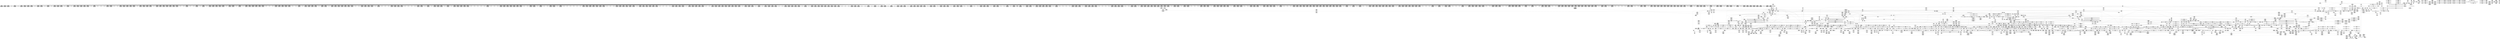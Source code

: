 digraph {
	CE0x5b11c10 [shape=record,shape=Mrecord,label="{CE0x5b11c10|_call_void_mcount()_#3|*SummSource*}"]
	CE0x76717e0 [shape=record,shape=Mrecord,label="{CE0x76717e0|GLOBAL:_current_has_perm|*Constant*|*SummSink*}"]
	CE0x5b53d90 [shape=record,shape=Mrecord,label="{CE0x5b53d90|2472:_%struct.cred*,_:_CRE_6648,6656_|*MultipleSource*|Function::task_sid&Arg::task::|Function::current_has_perm&Arg::tsk::|Function::selinux_task_setpgid&Arg::p::|security/selinux/hooks.c,208}"]
	CE0x5b69180 [shape=record,shape=Mrecord,label="{CE0x5b69180|i8*_getelementptr_inbounds_(_41_x_i8_,_41_x_i8_*_.str44,_i32_0,_i32_0)|*Constant*|*SummSink*}"]
	CE0x5b4a070 [shape=record,shape=Mrecord,label="{CE0x5b4a070|2472:_%struct.cred*,_:_CRE_6302,6303_}"]
	CE0x5b56e90 [shape=record,shape=Mrecord,label="{CE0x5b56e90|2472:_%struct.cred*,_:_CRE_10616,10624_|*MultipleSource*|Function::task_sid&Arg::task::|Function::current_has_perm&Arg::tsk::|Function::selinux_task_setpgid&Arg::p::|security/selinux/hooks.c,208}"]
	CE0x5adee40 [shape=record,shape=Mrecord,label="{CE0x5adee40|i8*_getelementptr_inbounds_(_45_x_i8_,_45_x_i8_*_.str12,_i32_0,_i32_0)|*Constant*|*SummSink*}"]
	CE0x5b6e1e0 [shape=record,shape=Mrecord,label="{CE0x5b6e1e0|GLOBAL:_cred_sid|*Constant*|*SummSink*}"]
	CE0x5b20270 [shape=record,shape=Mrecord,label="{CE0x5b20270|2472:_%struct.cred*,_:_CRE_616,624_|*MultipleSource*|Function::task_sid&Arg::task::|Function::current_has_perm&Arg::tsk::|Function::selinux_task_setpgid&Arg::p::|security/selinux/hooks.c,208}"]
	CE0x5b019b0 [shape=record,shape=Mrecord,label="{CE0x5b019b0|_call_void_rcu_read_lock()_#10,_!dbg_!27712|security/selinux/hooks.c,207|*SummSink*}"]
	CE0x5b36e40 [shape=record,shape=Mrecord,label="{CE0x5b36e40|2472:_%struct.cred*,_:_CRE_2784,2792_|*MultipleSource*|Function::task_sid&Arg::task::|Function::current_has_perm&Arg::tsk::|Function::selinux_task_setpgid&Arg::p::|security/selinux/hooks.c,208}"]
	CE0x5ab8a80 [shape=record,shape=Mrecord,label="{CE0x5ab8a80|selinux_task_setpgid:_tmp1}"]
	CE0x5b10780 [shape=record,shape=Mrecord,label="{CE0x5b10780|rcu_read_lock:_tmp3|*SummSource*}"]
	CE0x5b1c630 [shape=record,shape=Mrecord,label="{CE0x5b1c630|rcu_read_unlock:_tmp15|include/linux/rcupdate.h,933}"]
	CE0x5aad420 [shape=record,shape=Mrecord,label="{CE0x5aad420|avc_has_perm:_requested|Function::avc_has_perm&Arg::requested::|*SummSink*}"]
	CE0x5aa6a40 [shape=record,shape=Mrecord,label="{CE0x5aa6a40|selinux_task_setpgid:_entry|*SummSink*}"]
	CE0x5be4490 [shape=record,shape=Mrecord,label="{CE0x5be4490|i64*_getelementptr_inbounds_(_4_x_i64_,_4_x_i64_*___llvm_gcov_ctr133,_i64_0,_i64_2)|*Constant*}"]
	CE0x5b036a0 [shape=record,shape=Mrecord,label="{CE0x5b036a0|get_current:_tmp3|*SummSource*}"]
	CE0x5b19180 [shape=record,shape=Mrecord,label="{CE0x5b19180|cred_sid:_tmp|*SummSource*}"]
	CE0x5b8c490 [shape=record,shape=Mrecord,label="{CE0x5b8c490|rcu_read_lock:_tmp21|include/linux/rcupdate.h,884}"]
	CE0x5b79510 [shape=record,shape=Mrecord,label="{CE0x5b79510|_call_void_mcount()_#3|*SummSource*}"]
	CE0x5b718f0 [shape=record,shape=Mrecord,label="{CE0x5b718f0|GLOBAL:___llvm_gcov_ctr126|Global_var:__llvm_gcov_ctr126}"]
	CE0x5b684a0 [shape=record,shape=Mrecord,label="{CE0x5b684a0|cred_sid:_security|security/selinux/hooks.c,196|*SummSink*}"]
	CE0x5b4c670 [shape=record,shape=Mrecord,label="{CE0x5b4c670|2472:_%struct.cred*,_:_CRE_6334,6335_}"]
	CE0x5b27770 [shape=record,shape=Mrecord,label="{CE0x5b27770|2472:_%struct.cred*,_:_CRE_1912,1920_|*MultipleSource*|Function::task_sid&Arg::task::|Function::current_has_perm&Arg::tsk::|Function::selinux_task_setpgid&Arg::p::|security/selinux/hooks.c,208}"]
	CE0x5ba1690 [shape=record,shape=Mrecord,label="{CE0x5ba1690|i64*_getelementptr_inbounds_(_4_x_i64_,_4_x_i64_*___llvm_gcov_ctr130,_i64_0,_i64_1)|*Constant*|*SummSource*}"]
	CE0x5b8be60 [shape=record,shape=Mrecord,label="{CE0x5b8be60|rcu_read_lock:_tmp20|include/linux/rcupdate.h,882}"]
	CE0x5bfeb50 [shape=record,shape=Mrecord,label="{CE0x5bfeb50|__preempt_count_add:_tmp1|*SummSource*}"]
	CE0x5b54e00 [shape=record,shape=Mrecord,label="{CE0x5b54e00|2472:_%struct.cred*,_:_CRE_10528,10536_|*MultipleSource*|Function::task_sid&Arg::task::|Function::current_has_perm&Arg::tsk::|Function::selinux_task_setpgid&Arg::p::|security/selinux/hooks.c,208}"]
	CE0x5b2fea0 [shape=record,shape=Mrecord,label="{CE0x5b2fea0|2472:_%struct.cred*,_:_CRE_2416,2424_|*MultipleSource*|Function::task_sid&Arg::task::|Function::current_has_perm&Arg::tsk::|Function::selinux_task_setpgid&Arg::p::|security/selinux/hooks.c,208}"]
	CE0x5ac0830 [shape=record,shape=Mrecord,label="{CE0x5ac0830|i32_78|*Constant*|*SummSource*}"]
	CE0x5b0e100 [shape=record,shape=Mrecord,label="{CE0x5b0e100|task_sid:_tmp1}"]
	CE0x5b64710 [shape=record,shape=Mrecord,label="{CE0x5b64710|rcu_read_lock:_tmp18|include/linux/rcupdate.h,882}"]
	CE0x5b3e4a0 [shape=record,shape=Mrecord,label="{CE0x5b3e4a0|2472:_%struct.cred*,_:_CRE_2968,2969_}"]
	CE0x5b23190 [shape=record,shape=Mrecord,label="{CE0x5b23190|i32_208|*Constant*}"]
	CE0x5ab8a10 [shape=record,shape=Mrecord,label="{CE0x5ab8a10|i64_1|*Constant*|*SummSource*}"]
	CE0x5b9fad0 [shape=record,shape=Mrecord,label="{CE0x5b9fad0|rcu_read_unlock:_tmp4|include/linux/rcupdate.h,933}"]
	CE0x5b4d4b0 [shape=record,shape=Mrecord,label="{CE0x5b4d4b0|2472:_%struct.cred*,_:_CRE_6346,6347_}"]
	CE0x5b40b30 [shape=record,shape=Mrecord,label="{CE0x5b40b30|2472:_%struct.cred*,_:_CRE_3080,3084_|*MultipleSource*|Function::task_sid&Arg::task::|Function::current_has_perm&Arg::tsk::|Function::selinux_task_setpgid&Arg::p::|security/selinux/hooks.c,208}"]
	CE0x5af0700 [shape=record,shape=Mrecord,label="{CE0x5af0700|rcu_read_lock:_tmp6|include/linux/rcupdate.h,882|*SummSource*}"]
	CE0x5b7d090 [shape=record,shape=Mrecord,label="{CE0x5b7d090|__preempt_count_sub:_entry|*SummSink*}"]
	CE0x5be3a20 [shape=record,shape=Mrecord,label="{CE0x5be3a20|i8*_undef|*Constant*|*SummSource*}"]
	CE0x5b32410 [shape=record,shape=Mrecord,label="{CE0x5b32410|2472:_%struct.cred*,_:_CRE_2534,2535_}"]
	CE0x5aed050 [shape=record,shape=Mrecord,label="{CE0x5aed050|GLOBAL:_lockdep_rcu_suspicious|*Constant*|*SummSink*}"]
	CE0x5b0bf30 [shape=record,shape=Mrecord,label="{CE0x5b0bf30|rcu_read_lock:_tobool|include/linux/rcupdate.h,882|*SummSink*}"]
	CE0x5aedfc0 [shape=record,shape=Mrecord,label="{CE0x5aedfc0|2472:_%struct.cred*,_:_CRE_480,488_|*MultipleSource*|Function::task_sid&Arg::task::|Function::current_has_perm&Arg::tsk::|Function::selinux_task_setpgid&Arg::p::|security/selinux/hooks.c,208}"]
	CE0x5b311a0 [shape=record,shape=Mrecord,label="{CE0x5b311a0|2472:_%struct.cred*,_:_CRE_2520,2521_}"]
	CE0x5b9e390 [shape=record,shape=Mrecord,label="{CE0x5b9e390|i64*_getelementptr_inbounds_(_4_x_i64_,_4_x_i64_*___llvm_gcov_ctr128,_i64_0,_i64_3)|*Constant*|*SummSource*}"]
	CE0x5b4cb30 [shape=record,shape=Mrecord,label="{CE0x5b4cb30|2472:_%struct.cred*,_:_CRE_6338,6339_}"]
	CE0x5b43820 [shape=record,shape=Mrecord,label="{CE0x5b43820|2472:_%struct.cred*,_:_CRE_5872,5880_|*MultipleSource*|Function::task_sid&Arg::task::|Function::current_has_perm&Arg::tsk::|Function::selinux_task_setpgid&Arg::p::|security/selinux/hooks.c,208}"]
	CE0x5ab5b80 [shape=record,shape=Mrecord,label="{CE0x5ab5b80|i64*_getelementptr_inbounds_(_2_x_i64_,_2_x_i64_*___llvm_gcov_ctr279,_i64_0,_i64_0)|*Constant*|*SummSink*}"]
	CE0x5aba790 [shape=record,shape=Mrecord,label="{CE0x5aba790|task_sid:_entry}"]
	CE0x5aa3570 [shape=record,shape=Mrecord,label="{CE0x5aa3570|current_sid:_tmp15|security/selinux/hooks.c,218|*SummSink*}"]
	CE0x5b6f3a0 [shape=record,shape=Mrecord,label="{CE0x5b6f3a0|GLOBAL:_rcu_read_unlock|*Constant*|*SummSink*}"]
	CE0x5b10890 [shape=record,shape=Mrecord,label="{CE0x5b10890|rcu_read_lock:_tmp3|*SummSink*}"]
	CE0x5b3ef50 [shape=record,shape=Mrecord,label="{CE0x5b3ef50|2472:_%struct.cred*,_:_CRE_2980,2984_|*MultipleSource*|Function::task_sid&Arg::task::|Function::current_has_perm&Arg::tsk::|Function::selinux_task_setpgid&Arg::p::|security/selinux/hooks.c,208}"]
	CE0x5abaf70 [shape=record,shape=Mrecord,label="{CE0x5abaf70|task_sid:_task|Function::task_sid&Arg::task::}"]
	CE0x5ab7350 [shape=record,shape=Mrecord,label="{CE0x5ab7350|current_sid:_tmp}"]
	CE0x5b30390 [shape=record,shape=Mrecord,label="{CE0x5b30390|2472:_%struct.cred*,_:_CRE_2472,2480_|*MultipleSource*|Function::task_sid&Arg::task::|Function::current_has_perm&Arg::tsk::|Function::selinux_task_setpgid&Arg::p::|security/selinux/hooks.c,208}"]
	CE0x5bfc6f0 [shape=record,shape=Mrecord,label="{CE0x5bfc6f0|__rcu_read_unlock:_tmp4|include/linux/rcupdate.h,244|*SummSink*}"]
	CE0x5c261d0 [shape=record,shape=Mrecord,label="{CE0x5c261d0|_call_void_asm_addl_$1,_%gs:$0_,_*m,ri,*m,_dirflag_,_fpsr_,_flags_(i32*___preempt_count,_i32_%val,_i32*___preempt_count)_#3,_!dbg_!27714,_!srcloc_!27717|./arch/x86/include/asm/preempt.h,72|*SummSink*}"]
	CE0x5b12650 [shape=record,shape=Mrecord,label="{CE0x5b12650|2472:_%struct.cred*,_:_CRE_216,224_|*MultipleSource*|Function::task_sid&Arg::task::|Function::current_has_perm&Arg::tsk::|Function::selinux_task_setpgid&Arg::p::|security/selinux/hooks.c,208}"]
	CE0x5ac7db0 [shape=record,shape=Mrecord,label="{CE0x5ac7db0|current_has_perm:_call2|security/selinux/hooks.c,1544}"]
	CE0x5b97a00 [shape=record,shape=Mrecord,label="{CE0x5b97a00|rcu_read_unlock:_tobool1|include/linux/rcupdate.h,933|*SummSink*}"]
	CE0x5aee6e0 [shape=record,shape=Mrecord,label="{CE0x5aee6e0|2472:_%struct.cred*,_:_CRE_504,512_|*MultipleSource*|Function::task_sid&Arg::task::|Function::current_has_perm&Arg::tsk::|Function::selinux_task_setpgid&Arg::p::|security/selinux/hooks.c,208}"]
	CE0x5b37330 [shape=record,shape=Mrecord,label="{CE0x5b37330|2472:_%struct.cred*,_:_CRE_2800,2808_|*MultipleSource*|Function::task_sid&Arg::task::|Function::current_has_perm&Arg::tsk::|Function::selinux_task_setpgid&Arg::p::|security/selinux/hooks.c,208}"]
	CE0x5ad84a0 [shape=record,shape=Mrecord,label="{CE0x5ad84a0|get_current:_tmp1}"]
	CE0x5acee40 [shape=record,shape=Mrecord,label="{CE0x5acee40|i64*_getelementptr_inbounds_(_11_x_i64_,_11_x_i64_*___llvm_gcov_ctr125,_i64_0,_i64_6)|*Constant*|*SummSink*}"]
	CE0x5b81950 [shape=record,shape=Mrecord,label="{CE0x5b81950|__rcu_read_unlock:_tmp2}"]
	CE0x5b0c550 [shape=record,shape=Mrecord,label="{CE0x5b0c550|2472:_%struct.cred*,_:_CRE_240,248_|*MultipleSource*|Function::task_sid&Arg::task::|Function::current_has_perm&Arg::tsk::|Function::selinux_task_setpgid&Arg::p::|security/selinux/hooks.c,208}"]
	CE0x5be8350 [shape=record,shape=Mrecord,label="{CE0x5be8350|__rcu_read_unlock:_do.end|*SummSink*}"]
	CE0x5bd07e0 [shape=record,shape=Mrecord,label="{CE0x5bd07e0|i64*_getelementptr_inbounds_(_4_x_i64_,_4_x_i64_*___llvm_gcov_ctr133,_i64_0,_i64_1)|*Constant*}"]
	CE0x5ba36e0 [shape=record,shape=Mrecord,label="{CE0x5ba36e0|__rcu_read_unlock:_do.body|*SummSource*}"]
	CE0x5bfb030 [shape=record,shape=Mrecord,label="{CE0x5bfb030|i64*_getelementptr_inbounds_(_4_x_i64_,_4_x_i64_*___llvm_gcov_ctr135,_i64_0,_i64_2)|*Constant*|*SummSink*}"]
	CE0x5ab2bf0 [shape=record,shape=Mrecord,label="{CE0x5ab2bf0|current_has_perm:_call|security/selinux/hooks.c,1542|*SummSink*}"]
	CE0x5b98de0 [shape=record,shape=Mrecord,label="{CE0x5b98de0|__rcu_read_lock:_tmp2}"]
	CE0x5b1f660 [shape=record,shape=Mrecord,label="{CE0x5b1f660|2472:_%struct.cred*,_:_CRE_576,584_|*MultipleSource*|Function::task_sid&Arg::task::|Function::current_has_perm&Arg::tsk::|Function::selinux_task_setpgid&Arg::p::|security/selinux/hooks.c,208}"]
	CE0x5b6ce80 [shape=record,shape=Mrecord,label="{CE0x5b6ce80|i64*_getelementptr_inbounds_(_13_x_i64_,_13_x_i64_*___llvm_gcov_ctr126,_i64_0,_i64_12)|*Constant*|*SummSink*}"]
	CE0x5ad9d20 [shape=record,shape=Mrecord,label="{CE0x5ad9d20|2472:_%struct.cred*,_:_CRE_264,272_|*MultipleSource*|Function::task_sid&Arg::task::|Function::current_has_perm&Arg::tsk::|Function::selinux_task_setpgid&Arg::p::|security/selinux/hooks.c,208}"]
	CE0x5b4e1c0 [shape=record,shape=Mrecord,label="{CE0x5b4e1c0|2472:_%struct.cred*,_:_CRE_6357,6358_}"]
	CE0x5b50490 [shape=record,shape=Mrecord,label="{CE0x5b50490|2472:_%struct.cred*,_:_CRE_6474,6476_|*MultipleSource*|Function::task_sid&Arg::task::|Function::current_has_perm&Arg::tsk::|Function::selinux_task_setpgid&Arg::p::|security/selinux/hooks.c,208}"]
	CE0x5ba09b0 [shape=record,shape=Mrecord,label="{CE0x5ba09b0|rcu_read_unlock:_tmp6|include/linux/rcupdate.h,933|*SummSink*}"]
	CE0x5ad9ae0 [shape=record,shape=Mrecord,label="{CE0x5ad9ae0|current_sid:_tmp9|security/selinux/hooks.c,218|*SummSink*}"]
	CE0x5acec40 [shape=record,shape=Mrecord,label="{CE0x5acec40|i64*_getelementptr_inbounds_(_13_x_i64_,_13_x_i64_*___llvm_gcov_ctr126,_i64_0,_i64_0)|*Constant*}"]
	CE0x5ac3960 [shape=record,shape=Mrecord,label="{CE0x5ac3960|current_sid:_tmp5|security/selinux/hooks.c,218|*SummSource*}"]
	CE0x5ab28d0 [shape=record,shape=Mrecord,label="{CE0x5ab28d0|i64*_getelementptr_inbounds_(_2_x_i64_,_2_x_i64_*___llvm_gcov_ctr279,_i64_0,_i64_1)|*Constant*|*SummSource*}"]
	CE0x5b8eff0 [shape=record,shape=Mrecord,label="{CE0x5b8eff0|cred_sid:_sid|security/selinux/hooks.c,197}"]
	CE0x5ace4f0 [shape=record,shape=Mrecord,label="{CE0x5ace4f0|i64*_getelementptr_inbounds_(_2_x_i64_,_2_x_i64_*___llvm_gcov_ctr279,_i64_0,_i64_0)|*Constant*}"]
	CE0x5bdc4c0 [shape=record,shape=Mrecord,label="{CE0x5bdc4c0|_call_void_asm_addl_$1,_%gs:$0_,_*m,ri,*m,_dirflag_,_fpsr_,_flags_(i32*___preempt_count,_i32_%sub,_i32*___preempt_count)_#3,_!dbg_!27717,_!srcloc_!27718|./arch/x86/include/asm/preempt.h,77}"]
	CE0x5b2f520 [shape=record,shape=Mrecord,label="{CE0x5b2f520|2472:_%struct.cred*,_:_CRE_2384,2392_|*MultipleSource*|Function::task_sid&Arg::task::|Function::current_has_perm&Arg::tsk::|Function::selinux_task_setpgid&Arg::p::|security/selinux/hooks.c,208}"]
	CE0x5bab9c0 [shape=record,shape=Mrecord,label="{CE0x5bab9c0|GLOBAL:_rcu_lock_release|*Constant*}"]
	CE0x5ac0fd0 [shape=record,shape=Mrecord,label="{CE0x5ac0fd0|current_sid:_tmp21|security/selinux/hooks.c,218}"]
	"CONST[source:1(input),value:2(dynamic)][purpose:{object}]"
	CE0x5aa89f0 [shape=record,shape=Mrecord,label="{CE0x5aa89f0|rcu_read_lock:_tmp2|*SummSink*}"]
	CE0x5b97410 [shape=record,shape=Mrecord,label="{CE0x5b97410|_call_void_mcount()_#3|*SummSource*}"]
	CE0x5b1bcf0 [shape=record,shape=Mrecord,label="{CE0x5b1bcf0|rcu_read_lock:_call3|include/linux/rcupdate.h,882|*SummSource*}"]
	CE0x5b8f080 [shape=record,shape=Mrecord,label="{CE0x5b8f080|cred_sid:_sid|security/selinux/hooks.c,197|*SummSource*}"]
	CE0x5b212e0 [shape=record,shape=Mrecord,label="{CE0x5b212e0|2472:_%struct.cred*,_:_CRE_656,660_|*MultipleSource*|Function::task_sid&Arg::task::|Function::current_has_perm&Arg::tsk::|Function::selinux_task_setpgid&Arg::p::|security/selinux/hooks.c,208}"]
	CE0x5ad1670 [shape=record,shape=Mrecord,label="{CE0x5ad1670|current_sid:_call4|security/selinux/hooks.c,218|*SummSink*}"]
	CE0x5b3ee20 [shape=record,shape=Mrecord,label="{CE0x5b3ee20|2472:_%struct.cred*,_:_CRE_2976,2980_|*MultipleSource*|Function::task_sid&Arg::task::|Function::current_has_perm&Arg::tsk::|Function::selinux_task_setpgid&Arg::p::|security/selinux/hooks.c,208}"]
	CE0x5b512a0 [shape=record,shape=Mrecord,label="{CE0x5b512a0|2472:_%struct.cred*,_:_CRE_6504,6512_|*MultipleSource*|Function::task_sid&Arg::task::|Function::current_has_perm&Arg::tsk::|Function::selinux_task_setpgid&Arg::p::|security/selinux/hooks.c,208}"]
	CE0x5b42060 [shape=record,shape=Mrecord,label="{CE0x5b42060|2472:_%struct.cred*,_:_CRE_3136,3140_|*MultipleSource*|Function::task_sid&Arg::task::|Function::current_has_perm&Arg::tsk::|Function::selinux_task_setpgid&Arg::p::|security/selinux/hooks.c,208}"]
	CE0x5b41e00 [shape=record,shape=Mrecord,label="{CE0x5b41e00|2472:_%struct.cred*,_:_CRE_3128,3136_|*MultipleSource*|Function::task_sid&Arg::task::|Function::current_has_perm&Arg::tsk::|Function::selinux_task_setpgid&Arg::p::|security/selinux/hooks.c,208}"]
	CE0x5b4aeb0 [shape=record,shape=Mrecord,label="{CE0x5b4aeb0|2472:_%struct.cred*,_:_CRE_6314,6315_}"]
	CE0x5b702f0 [shape=record,shape=Mrecord,label="{CE0x5b702f0|i64*_getelementptr_inbounds_(_2_x_i64_,_2_x_i64_*___llvm_gcov_ctr98,_i64_0,_i64_0)|*Constant*}"]
	CE0x5b08720 [shape=record,shape=Mrecord,label="{CE0x5b08720|rcu_lock_acquire:_tmp3}"]
	CE0x5b71c70 [shape=record,shape=Mrecord,label="{CE0x5b71c70|task_sid:_tmp5|security/selinux/hooks.c,208|*SummSink*}"]
	CE0x5b8ca10 [shape=record,shape=Mrecord,label="{CE0x5b8ca10|i64*_getelementptr_inbounds_(_11_x_i64_,_11_x_i64_*___llvm_gcov_ctr127,_i64_0,_i64_10)|*Constant*|*SummSource*}"]
	CE0x5b99b20 [shape=record,shape=Mrecord,label="{CE0x5b99b20|rcu_read_unlock:_call|include/linux/rcupdate.h,933|*SummSink*}"]
	CE0x5b3d660 [shape=record,shape=Mrecord,label="{CE0x5b3d660|2472:_%struct.cred*,_:_CRE_2956,2957_}"]
	CE0x5be9bf0 [shape=record,shape=Mrecord,label="{CE0x5be9bf0|i64*_getelementptr_inbounds_(_4_x_i64_,_4_x_i64_*___llvm_gcov_ctr135,_i64_0,_i64_0)|*Constant*|*SummSink*}"]
	CE0x5b4b370 [shape=record,shape=Mrecord,label="{CE0x5b4b370|2472:_%struct.cred*,_:_CRE_6318,6319_}"]
	CE0x5c24ef0 [shape=record,shape=Mrecord,label="{CE0x5c24ef0|__preempt_count_sub:_bb}"]
	CE0x5b773f0 [shape=record,shape=Mrecord,label="{CE0x5b773f0|_call_void_mcount()_#3|*SummSink*}"]
	CE0x5af6a50 [shape=record,shape=Mrecord,label="{CE0x5af6a50|current_sid:_security|security/selinux/hooks.c,218|*SummSink*}"]
	CE0x5b8c730 [shape=record,shape=Mrecord,label="{CE0x5b8c730|i64*_getelementptr_inbounds_(_11_x_i64_,_11_x_i64_*___llvm_gcov_ctr127,_i64_0,_i64_10)|*Constant*}"]
	CE0x5af2890 [shape=record,shape=Mrecord,label="{CE0x5af2890|current_sid:_tmp23|security/selinux/hooks.c,218|*SummSource*}"]
	CE0x5b6ff10 [shape=record,shape=Mrecord,label="{CE0x5b6ff10|get_current:_bb|*SummSource*}"]
	CE0x5b66590 [shape=record,shape=Mrecord,label="{CE0x5b66590|i64_3|*Constant*}"]
	CE0x5b61580 [shape=record,shape=Mrecord,label="{CE0x5b61580|rcu_read_lock:_tmp16|include/linux/rcupdate.h,882|*SummSource*}"]
	CE0x5ab60b0 [shape=record,shape=Mrecord,label="{CE0x5ab60b0|i64_2|*Constant*|*SummSink*}"]
	CE0x5b285e0 [shape=record,shape=Mrecord,label="{CE0x5b285e0|2472:_%struct.cred*,_:_CRE_1960,1968_|*MultipleSource*|Function::task_sid&Arg::task::|Function::current_has_perm&Arg::tsk::|Function::selinux_task_setpgid&Arg::p::|security/selinux/hooks.c,208}"]
	CE0x5b4b110 [shape=record,shape=Mrecord,label="{CE0x5b4b110|2472:_%struct.cred*,_:_CRE_6316,6317_}"]
	CE0x5b47640 [shape=record,shape=Mrecord,label="{CE0x5b47640|2472:_%struct.cred*,_:_CRE_6200,6208_|*MultipleSource*|Function::task_sid&Arg::task::|Function::current_has_perm&Arg::tsk::|Function::selinux_task_setpgid&Arg::p::|security/selinux/hooks.c,208}"]
	CE0x5ab33c0 [shape=record,shape=Mrecord,label="{CE0x5ab33c0|current_sid:_entry|*SummSink*}"]
	CE0x5ad6500 [shape=record,shape=Mrecord,label="{CE0x5ad6500|cred_sid:_tmp1|*SummSink*}"]
	CE0x5b681c0 [shape=record,shape=Mrecord,label="{CE0x5b681c0|cred_sid:_security|security/selinux/hooks.c,196}"]
	CE0x5b4afe0 [shape=record,shape=Mrecord,label="{CE0x5b4afe0|2472:_%struct.cred*,_:_CRE_6315,6316_}"]
	CE0x5b29d70 [shape=record,shape=Mrecord,label="{CE0x5b29d70|2472:_%struct.cred*,_:_CRE_2044,2048_|*MultipleSource*|Function::task_sid&Arg::task::|Function::current_has_perm&Arg::tsk::|Function::selinux_task_setpgid&Arg::p::|security/selinux/hooks.c,208}"]
	CE0x5b55060 [shape=record,shape=Mrecord,label="{CE0x5b55060|2472:_%struct.cred*,_:_CRE_10536,10544_|*MultipleSource*|Function::task_sid&Arg::task::|Function::current_has_perm&Arg::tsk::|Function::selinux_task_setpgid&Arg::p::|security/selinux/hooks.c,208}"]
	CE0x5b4a8c0 [shape=record,shape=Mrecord,label="{CE0x5b4a8c0|2472:_%struct.cred*,_:_CRE_6309,6310_}"]
	CE0x5ad9840 [shape=record,shape=Mrecord,label="{CE0x5ad9840|i64_5|*Constant*|*SummSink*}"]
	CE0x5b6db00 [shape=record,shape=Mrecord,label="{CE0x5b6db00|task_sid:_call7|security/selinux/hooks.c,208|*SummSource*}"]
	CE0x5b9a470 [shape=record,shape=Mrecord,label="{CE0x5b9a470|rcu_read_unlock:_tmp16|include/linux/rcupdate.h,933|*SummSource*}"]
	CE0x5ad0260 [shape=record,shape=Mrecord,label="{CE0x5ad0260|current_sid:_tmp8|security/selinux/hooks.c,218|*SummSink*}"]
	CE0x5b80190 [shape=record,shape=Mrecord,label="{CE0x5b80190|i64*_getelementptr_inbounds_(_4_x_i64_,_4_x_i64_*___llvm_gcov_ctr134,_i64_0,_i64_0)|*Constant*|*SummSource*}"]
	CE0x5baad40 [shape=record,shape=Mrecord,label="{CE0x5baad40|i64*_getelementptr_inbounds_(_11_x_i64_,_11_x_i64_*___llvm_gcov_ctr132,_i64_0,_i64_10)|*Constant*|*SummSink*}"]
	CE0x5badb10 [shape=record,shape=Mrecord,label="{CE0x5badb10|i32_934|*Constant*|*SummSource*}"]
	CE0x5ab5d60 [shape=record,shape=Mrecord,label="{CE0x5ab5d60|i32_0|*Constant*|*SummSink*}"]
	CE0x5aa83b0 [shape=record,shape=Mrecord,label="{CE0x5aa83b0|current_sid:_sid|security/selinux/hooks.c,220|*SummSource*}"]
	CE0x5baf040 [shape=record,shape=Mrecord,label="{CE0x5baf040|rcu_read_unlock:_tmp19|include/linux/rcupdate.h,933|*SummSource*}"]
	CE0x5b72710 [shape=record,shape=Mrecord,label="{CE0x5b72710|task_sid:_tmp9|security/selinux/hooks.c,208}"]
	CE0x5b4b960 [shape=record,shape=Mrecord,label="{CE0x5b4b960|2472:_%struct.cred*,_:_CRE_6323,6324_}"]
	CE0x5b22920 [shape=record,shape=Mrecord,label="{CE0x5b22920|task_sid:_tmp19|security/selinux/hooks.c,208|*SummSink*}"]
	CE0x5af6da0 [shape=record,shape=Mrecord,label="{CE0x5af6da0|COLLAPSED:_CMRE:_elem_0::|security/selinux/hooks.c,218}"]
	CE0x5ba3ca0 [shape=record,shape=Mrecord,label="{CE0x5ba3ca0|rcu_lock_acquire:_tmp5|include/linux/rcupdate.h,418|*SummSink*}"]
	CE0x5aded10 [shape=record,shape=Mrecord,label="{CE0x5aded10|i8*_getelementptr_inbounds_(_45_x_i8_,_45_x_i8_*_.str12,_i32_0,_i32_0)|*Constant*}"]
	CE0x5ab6740 [shape=record,shape=Mrecord,label="{CE0x5ab6740|current_has_perm:_tsk|Function::current_has_perm&Arg::tsk::}"]
	CE0x5af5250 [shape=record,shape=Mrecord,label="{CE0x5af5250|get_current:_tmp}"]
	CE0x5ab1630 [shape=record,shape=Mrecord,label="{CE0x5ab1630|i64_ptrtoint_(i8*_blockaddress(_rcu_lock_acquire,_%__here)_to_i64)|*Constant*|*SummSource*}"]
	CE0x5b3ebc0 [shape=record,shape=Mrecord,label="{CE0x5b3ebc0|2472:_%struct.cred*,_:_CRE_2974,2975_}"]
	CE0x5b1b6b0 [shape=record,shape=Mrecord,label="{CE0x5b1b6b0|rcu_read_lock:_tmp12|include/linux/rcupdate.h,882|*SummSource*}"]
	CE0x5b50b80 [shape=record,shape=Mrecord,label="{CE0x5b50b80|2472:_%struct.cred*,_:_CRE_6484,6488_|*MultipleSource*|Function::task_sid&Arg::task::|Function::current_has_perm&Arg::tsk::|Function::selinux_task_setpgid&Arg::p::|security/selinux/hooks.c,208}"]
	CE0x5b134e0 [shape=record,shape=Mrecord,label="{CE0x5b134e0|rcu_read_lock:_land.lhs.true2|*SummSink*}"]
	CE0x5b31e20 [shape=record,shape=Mrecord,label="{CE0x5b31e20|2472:_%struct.cred*,_:_CRE_2529,2530_}"]
	CE0x5b55b10 [shape=record,shape=Mrecord,label="{CE0x5b55b10|2472:_%struct.cred*,_:_CRE_10568,10572_|*MultipleSource*|Function::task_sid&Arg::task::|Function::current_has_perm&Arg::tsk::|Function::selinux_task_setpgid&Arg::p::|security/selinux/hooks.c,208}"]
	CE0x5b58d50 [shape=record,shape=Mrecord,label="{CE0x5b58d50|task_sid:_tmp13|security/selinux/hooks.c,208|*SummSink*}"]
	CE0x5b75de0 [shape=record,shape=Mrecord,label="{CE0x5b75de0|rcu_lock_release:_tmp|*SummSource*}"]
	CE0x5b9dd50 [shape=record,shape=Mrecord,label="{CE0x5b9dd50|rcu_read_unlock:_tmp1|*SummSource*}"]
	CE0x5b840e0 [shape=record,shape=Mrecord,label="{CE0x5b840e0|__preempt_count_add:_tmp}"]
	CE0x5abd0e0 [shape=record,shape=Mrecord,label="{CE0x5abd0e0|GLOBAL:_rcu_lock_acquire|*Constant*|*SummSource*}"]
	CE0x5b17800 [shape=record,shape=Mrecord,label="{CE0x5b17800|rcu_lock_acquire:_map|Function::rcu_lock_acquire&Arg::map::|*SummSink*}"]
	CE0x5be54a0 [shape=record,shape=Mrecord,label="{CE0x5be54a0|__rcu_read_unlock:_tmp|*SummSource*}"]
	CE0x5b351f0 [shape=record,shape=Mrecord,label="{CE0x5b351f0|2472:_%struct.cred*,_:_CRE_2696,2704_|*MultipleSource*|Function::task_sid&Arg::task::|Function::current_has_perm&Arg::tsk::|Function::selinux_task_setpgid&Arg::p::|security/selinux/hooks.c,208}"]
	CE0x5b57370 [shape=record,shape=Mrecord,label="{CE0x5b57370|2472:_%struct.cred*,_:_CRE_10628,10632_|*MultipleSource*|Function::task_sid&Arg::task::|Function::current_has_perm&Arg::tsk::|Function::selinux_task_setpgid&Arg::p::|security/selinux/hooks.c,208}"]
	CE0x5b5f3a0 [shape=record,shape=Mrecord,label="{CE0x5b5f3a0|task_sid:_tobool1|security/selinux/hooks.c,208|*SummSink*}"]
	CE0x5bfce70 [shape=record,shape=Mrecord,label="{CE0x5bfce70|__rcu_read_unlock:_tmp4|include/linux/rcupdate.h,244|*SummSource*}"]
	CE0x5b57100 [shape=record,shape=Mrecord,label="{CE0x5b57100|2472:_%struct.cred*,_:_CRE_10624,10628_|*MultipleSource*|Function::task_sid&Arg::task::|Function::current_has_perm&Arg::tsk::|Function::selinux_task_setpgid&Arg::p::|security/selinux/hooks.c,208}"]
	CE0x5ab2e50 [shape=record,shape=Mrecord,label="{CE0x5ab2e50|current_sid:_entry}"]
	CE0x5ab7920 [shape=record,shape=Mrecord,label="{CE0x5ab7920|current_has_perm:_tmp2}"]
	CE0x5b242d0 [shape=record,shape=Mrecord,label="{CE0x5b242d0|2472:_%struct.cred*,_:_CRE_720,728_|*MultipleSource*|Function::task_sid&Arg::task::|Function::current_has_perm&Arg::tsk::|Function::selinux_task_setpgid&Arg::p::|security/selinux/hooks.c,208}"]
	CE0x5b4b830 [shape=record,shape=Mrecord,label="{CE0x5b4b830|2472:_%struct.cred*,_:_CRE_6322,6323_}"]
	CE0x5b321b0 [shape=record,shape=Mrecord,label="{CE0x5b321b0|2472:_%struct.cred*,_:_CRE_2532,2533_}"]
	CE0x5b3f080 [shape=record,shape=Mrecord,label="{CE0x5b3f080|2472:_%struct.cred*,_:_CRE_2984,2988_|*MultipleSource*|Function::task_sid&Arg::task::|Function::current_has_perm&Arg::tsk::|Function::selinux_task_setpgid&Arg::p::|security/selinux/hooks.c,208}"]
	CE0x5b83f10 [shape=record,shape=Mrecord,label="{CE0x5b83f10|__preempt_count_sub:_tmp3|*SummSource*}"]
	CE0x5b327a0 [shape=record,shape=Mrecord,label="{CE0x5b327a0|2472:_%struct.cred*,_:_CRE_2544,2568_|*MultipleSource*|Function::task_sid&Arg::task::|Function::current_has_perm&Arg::tsk::|Function::selinux_task_setpgid&Arg::p::|security/selinux/hooks.c,208}"]
	CE0x5ad9700 [shape=record,shape=Mrecord,label="{CE0x5ad9700|i64_5|*Constant*}"]
	CE0x5b74550 [shape=record,shape=Mrecord,label="{CE0x5b74550|__rcu_read_unlock:_entry|*SummSource*}"]
	CE0x5b90620 [shape=record,shape=Mrecord,label="{CE0x5b90620|cred_sid:_tmp2|*SummSource*}"]
	CE0x5b1c360 [shape=record,shape=Mrecord,label="{CE0x5b1c360|rcu_read_unlock:_tmp14|include/linux/rcupdate.h,933|*SummSink*}"]
	CE0x5b58ac0 [shape=record,shape=Mrecord,label="{CE0x5b58ac0|task_sid:_tmp13|security/selinux/hooks.c,208}"]
	CE0x5b6bdc0 [shape=record,shape=Mrecord,label="{CE0x5b6bdc0|task_sid:_tmp24|security/selinux/hooks.c,208|*SummSink*}"]
	CE0x5b10140 [shape=record,shape=Mrecord,label="{CE0x5b10140|2472:_%struct.cred*,_:_CRE_192,200_|*MultipleSource*|Function::task_sid&Arg::task::|Function::current_has_perm&Arg::tsk::|Function::selinux_task_setpgid&Arg::p::|security/selinux/hooks.c,208}"]
	CE0x5ac0210 [shape=record,shape=Mrecord,label="{CE0x5ac0210|_ret_%struct.task_struct*_%tmp4,_!dbg_!27714|./arch/x86/include/asm/current.h,14|*SummSource*}"]
	CE0x5b4d840 [shape=record,shape=Mrecord,label="{CE0x5b4d840|2472:_%struct.cred*,_:_CRE_6349,6350_}"]
	CE0x5ad90e0 [shape=record,shape=Mrecord,label="{CE0x5ad90e0|i64*_getelementptr_inbounds_(_2_x_i64_,_2_x_i64_*___llvm_gcov_ctr98,_i64_0,_i64_1)|*Constant*}"]
	CE0x5b3aa70 [shape=record,shape=Mrecord,label="{CE0x5b3aa70|2472:_%struct.cred*,_:_CRE_2919,2920_}"]
	CE0x5b51500 [shape=record,shape=Mrecord,label="{CE0x5b51500|2472:_%struct.cred*,_:_CRE_6512,6520_|*MultipleSource*|Function::task_sid&Arg::task::|Function::current_has_perm&Arg::tsk::|Function::selinux_task_setpgid&Arg::p::|security/selinux/hooks.c,208}"]
	CE0x5b69f40 [shape=record,shape=Mrecord,label="{CE0x5b69f40|task_sid:_tmp22|security/selinux/hooks.c,208|*SummSource*}"]
	CE0x5bf5f00 [shape=record,shape=Mrecord,label="{CE0x5bf5f00|__preempt_count_sub:_tmp5|./arch/x86/include/asm/preempt.h,77|*SummSink*}"]
	CE0x5b704f0 [shape=record,shape=Mrecord,label="{CE0x5b704f0|_ret_void,_!dbg_!27717|include/linux/rcupdate.h,419|*SummSource*}"]
	CE0x5b71df0 [shape=record,shape=Mrecord,label="{CE0x5b71df0|GLOBAL:___llvm_gcov_ctr126|Global_var:__llvm_gcov_ctr126|*SummSink*}"]
	CE0x5b74380 [shape=record,shape=Mrecord,label="{CE0x5b74380|_ret_void,_!dbg_!27717|include/linux/rcupdate.h,245|*SummSink*}"]
	CE0x5bb0110 [shape=record,shape=Mrecord,label="{CE0x5bb0110|rcu_lock_release:_entry}"]
	CE0x5adedd0 [shape=record,shape=Mrecord,label="{CE0x5adedd0|i8*_getelementptr_inbounds_(_45_x_i8_,_45_x_i8_*_.str12,_i32_0,_i32_0)|*Constant*|*SummSource*}"]
	CE0x5aef030 [shape=record,shape=Mrecord,label="{CE0x5aef030|2472:_%struct.cred*,_:_CRE_536,544_|*MultipleSource*|Function::task_sid&Arg::task::|Function::current_has_perm&Arg::tsk::|Function::selinux_task_setpgid&Arg::p::|security/selinux/hooks.c,208}"]
	CE0x5b35480 [shape=record,shape=Mrecord,label="{CE0x5b35480|2472:_%struct.cred*,_:_CRE_2704,2712_|*MultipleSource*|Function::task_sid&Arg::task::|Function::current_has_perm&Arg::tsk::|Function::selinux_task_setpgid&Arg::p::|security/selinux/hooks.c,208}"]
	CE0x5b09220 [shape=record,shape=Mrecord,label="{CE0x5b09220|rcu_read_lock:_tmp8|include/linux/rcupdate.h,882|*SummSink*}"]
	CE0x5b106e0 [shape=record,shape=Mrecord,label="{CE0x5b106e0|rcu_read_lock:_tmp3}"]
	CE0x5ad3650 [shape=record,shape=Mrecord,label="{CE0x5ad3650|2472:_%struct.cred*,_:_CRE_440,448_|*MultipleSource*|Function::task_sid&Arg::task::|Function::current_has_perm&Arg::tsk::|Function::selinux_task_setpgid&Arg::p::|security/selinux/hooks.c,208}"]
	CE0x5b6be30 [shape=record,shape=Mrecord,label="{CE0x5b6be30|task_sid:_tmp26|security/selinux/hooks.c,208|*SummSource*}"]
	CE0x5b76120 [shape=record,shape=Mrecord,label="{CE0x5b76120|rcu_lock_acquire:_tmp|*SummSink*}"]
	CE0x5b6eca0 [shape=record,shape=Mrecord,label="{CE0x5b6eca0|_ret_i32_%tmp6,_!dbg_!27716|security/selinux/hooks.c,197|*SummSink*}"]
	CE0x5aac5d0 [shape=record,shape=Mrecord,label="{CE0x5aac5d0|2472:_%struct.cred*,_:_CRE_691,692_}"]
	CE0x5adb110 [shape=record,shape=Mrecord,label="{CE0x5adb110|current_sid:_tobool1|security/selinux/hooks.c,218|*SummSource*}"]
	CE0x5b5a8d0 [shape=record,shape=Mrecord,label="{CE0x5b5a8d0|task_sid:_tmp15|security/selinux/hooks.c,208|*SummSink*}"]
	CE0x5b46cc0 [shape=record,shape=Mrecord,label="{CE0x5b46cc0|2472:_%struct.cred*,_:_CRE_6176,6180_|*MultipleSource*|Function::task_sid&Arg::task::|Function::current_has_perm&Arg::tsk::|Function::selinux_task_setpgid&Arg::p::|security/selinux/hooks.c,208}"]
	CE0x5bd54d0 [shape=record,shape=Mrecord,label="{CE0x5bd54d0|rcu_lock_acquire:_indirectgoto|*SummSink*}"]
	CE0x5ad4200 [shape=record,shape=Mrecord,label="{CE0x5ad4200|GLOBAL:_rcu_read_lock|*Constant*}"]
	CE0x5b741f0 [shape=record,shape=Mrecord,label="{CE0x5b741f0|GLOBAL:___rcu_read_unlock|*Constant*|*SummSource*}"]
	CE0x5bd5130 [shape=record,shape=Mrecord,label="{CE0x5bd5130|i64*_getelementptr_inbounds_(_4_x_i64_,_4_x_i64_*___llvm_gcov_ctr129,_i64_0,_i64_3)|*Constant*}"]
	CE0x5b21ae0 [shape=record,shape=Mrecord,label="{CE0x5b21ae0|i64*_getelementptr_inbounds_(_13_x_i64_,_13_x_i64_*___llvm_gcov_ctr126,_i64_0,_i64_8)|*Constant*}"]
	CE0x5b67970 [shape=record,shape=Mrecord,label="{CE0x5b67970|rcu_read_lock:_tmp9|include/linux/rcupdate.h,882|*SummSource*}"]
	CE0x5af0140 [shape=record,shape=Mrecord,label="{CE0x5af0140|rcu_read_lock:_tmp1|*SummSource*}"]
	CE0x5ba15d0 [shape=record,shape=Mrecord,label="{CE0x5ba15d0|i64*_getelementptr_inbounds_(_4_x_i64_,_4_x_i64_*___llvm_gcov_ctr130,_i64_0,_i64_1)|*Constant*}"]
	CE0x5b49950 [shape=record,shape=Mrecord,label="{CE0x5b49950|2472:_%struct.cred*,_:_CRE_6296,6297_}"]
	CE0x5b9d3c0 [shape=record,shape=Mrecord,label="{CE0x5b9d3c0|_call_void___preempt_count_sub(i32_1)_#10,_!dbg_!27715|include/linux/rcupdate.h,244}"]
	CE0x5b71060 [shape=record,shape=Mrecord,label="{CE0x5b71060|task_sid:_tobool|security/selinux/hooks.c,208}"]
	CE0x5be8ea0 [shape=record,shape=Mrecord,label="{CE0x5be8ea0|__rcu_read_unlock:_do.end|*SummSource*}"]
	CE0x5c00360 [shape=record,shape=Mrecord,label="{CE0x5c00360|__preempt_count_sub:_tmp2|*SummSink*}"]
	CE0x5aa8d90 [shape=record,shape=Mrecord,label="{CE0x5aa8d90|i64*_getelementptr_inbounds_(_11_x_i64_,_11_x_i64_*___llvm_gcov_ctr125,_i64_0,_i64_0)|*Constant*|*SummSink*}"]
	CE0x5ad87a0 [shape=record,shape=Mrecord,label="{CE0x5ad87a0|i64*_getelementptr_inbounds_(_11_x_i64_,_11_x_i64_*___llvm_gcov_ctr125,_i64_0,_i64_6)|*Constant*}"]
	CE0x5b018c0 [shape=record,shape=Mrecord,label="{CE0x5b018c0|GLOBAL:_current_task|Global_var:current_task|*SummSink*}"]
	CE0x5ade680 [shape=record,shape=Mrecord,label="{CE0x5ade680|rcu_read_lock:_if.end|*SummSink*}"]
	CE0x5b08f30 [shape=record,shape=Mrecord,label="{CE0x5b08f30|rcu_read_lock:_tmp8|include/linux/rcupdate.h,882|*SummSource*}"]
	CE0x5ba2820 [shape=record,shape=Mrecord,label="{CE0x5ba2820|i64*_getelementptr_inbounds_(_4_x_i64_,_4_x_i64_*___llvm_gcov_ctr133,_i64_0,_i64_0)|*Constant*|*SummSource*}"]
	CE0x5bfba20 [shape=record,shape=Mrecord,label="{CE0x5bfba20|__preempt_count_sub:_tmp7|./arch/x86/include/asm/preempt.h,78|*SummSink*}"]
	CE0x5b0e910 [shape=record,shape=Mrecord,label="{CE0x5b0e910|2472:_%struct.cred*,_:_CRE_64,72_|*MultipleSource*|Function::task_sid&Arg::task::|Function::current_has_perm&Arg::tsk::|Function::selinux_task_setpgid&Arg::p::|security/selinux/hooks.c,208}"]
	CE0x5aa8240 [shape=record,shape=Mrecord,label="{CE0x5aa8240|task_sid:_bb}"]
	CE0x5abf600 [shape=record,shape=Mrecord,label="{CE0x5abf600|rcu_read_lock:_if.then}"]
	CE0x5b9dbe0 [shape=record,shape=Mrecord,label="{CE0x5b9dbe0|rcu_read_unlock:_tmp|*SummSink*}"]
	CE0x5b4a2d0 [shape=record,shape=Mrecord,label="{CE0x5b4a2d0|2472:_%struct.cred*,_:_CRE_6304,6305_}"]
	CE0x5aacaa0 [shape=record,shape=Mrecord,label="{CE0x5aacaa0|2472:_%struct.cred*,_:_CRE_696,697_}"]
	CE0x5ad5580 [shape=record,shape=Mrecord,label="{CE0x5ad5580|2472:_%struct.cred*,_:_CRE_344,352_|*MultipleSource*|Function::task_sid&Arg::task::|Function::current_has_perm&Arg::tsk::|Function::selinux_task_setpgid&Arg::p::|security/selinux/hooks.c,208}"]
	CE0x5b2f780 [shape=record,shape=Mrecord,label="{CE0x5b2f780|2472:_%struct.cred*,_:_CRE_2392,2400_|*MultipleSource*|Function::task_sid&Arg::task::|Function::current_has_perm&Arg::tsk::|Function::selinux_task_setpgid&Arg::p::|security/selinux/hooks.c,208}"]
	CE0x5b16f70 [shape=record,shape=Mrecord,label="{CE0x5b16f70|2472:_%struct.cred*,_:_CRE_104,112_|*MultipleSource*|Function::task_sid&Arg::task::|Function::current_has_perm&Arg::tsk::|Function::selinux_task_setpgid&Arg::p::|security/selinux/hooks.c,208}"]
	CE0x5b39930 [shape=record,shape=Mrecord,label="{CE0x5b39930|2472:_%struct.cred*,_:_CRE_2905,2906_}"]
	CE0x5ada7d0 [shape=record,shape=Mrecord,label="{CE0x5ada7d0|task_sid:_do.body5|*SummSource*}"]
	CE0x5b95960 [shape=record,shape=Mrecord,label="{CE0x5b95960|__preempt_count_add:_tmp4|./arch/x86/include/asm/preempt.h,72}"]
	CE0x5b49720 [shape=record,shape=Mrecord,label="{CE0x5b49720|2472:_%struct.cred*,_:_CRE_6294,6295_}"]
	CE0x5b69550 [shape=record,shape=Mrecord,label="{CE0x5b69550|i64*_getelementptr_inbounds_(_13_x_i64_,_13_x_i64_*___llvm_gcov_ctr126,_i64_0,_i64_9)|*Constant*|*SummSource*}"]
	CE0x5bae2c0 [shape=record,shape=Mrecord,label="{CE0x5bae2c0|i8*_getelementptr_inbounds_(_44_x_i8_,_44_x_i8_*_.str47,_i32_0,_i32_0)|*Constant*|*SummSource*}"]
	CE0x5b72a30 [shape=record,shape=Mrecord,label="{CE0x5b72a30|task_sid:_tmp8|security/selinux/hooks.c,208|*SummSource*}"]
	CE0x5b298b0 [shape=record,shape=Mrecord,label="{CE0x5b298b0|2472:_%struct.cred*,_:_CRE_2036,2040_|*MultipleSource*|Function::task_sid&Arg::task::|Function::current_has_perm&Arg::tsk::|Function::selinux_task_setpgid&Arg::p::|security/selinux/hooks.c,208}"]
	CE0x5b7d1a0 [shape=record,shape=Mrecord,label="{CE0x5b7d1a0|_ret_void,_!dbg_!27720|./arch/x86/include/asm/preempt.h,78}"]
	CE0x5b519c0 [shape=record,shape=Mrecord,label="{CE0x5b519c0|2472:_%struct.cred*,_:_CRE_6528,6536_|*MultipleSource*|Function::task_sid&Arg::task::|Function::current_has_perm&Arg::tsk::|Function::selinux_task_setpgid&Arg::p::|security/selinux/hooks.c,208}"]
	CE0x5b74d90 [shape=record,shape=Mrecord,label="{CE0x5b74d90|__rcu_read_lock:_do.body|*SummSource*}"]
	CE0x5b78c80 [shape=record,shape=Mrecord,label="{CE0x5b78c80|i64*_getelementptr_inbounds_(_4_x_i64_,_4_x_i64_*___llvm_gcov_ctr134,_i64_0,_i64_1)|*Constant*}"]
	CE0x5b36be0 [shape=record,shape=Mrecord,label="{CE0x5b36be0|2472:_%struct.cred*,_:_CRE_2776,2784_|*MultipleSource*|Function::task_sid&Arg::task::|Function::current_has_perm&Arg::tsk::|Function::selinux_task_setpgid&Arg::p::|security/selinux/hooks.c,208}"]
	CE0x5aae150 [shape=record,shape=Mrecord,label="{CE0x5aae150|current_sid:_land.lhs.true|*SummSource*}"]
	CE0x5b38d20 [shape=record,shape=Mrecord,label="{CE0x5b38d20|2472:_%struct.cred*,_:_CRE_2880,2884_|*MultipleSource*|Function::task_sid&Arg::task::|Function::current_has_perm&Arg::tsk::|Function::selinux_task_setpgid&Arg::p::|security/selinux/hooks.c,208}"]
	CE0x5b03600 [shape=record,shape=Mrecord,label="{CE0x5b03600|get_current:_tmp3}"]
	CE0x5b5a640 [shape=record,shape=Mrecord,label="{CE0x5b5a640|task_sid:_tmp15|security/selinux/hooks.c,208}"]
	CE0x5b51040 [shape=record,shape=Mrecord,label="{CE0x5b51040|2472:_%struct.cred*,_:_CRE_6496,6504_|*MultipleSource*|Function::task_sid&Arg::task::|Function::current_has_perm&Arg::tsk::|Function::selinux_task_setpgid&Arg::p::|security/selinux/hooks.c,208}"]
	CE0x5b9b830 [shape=record,shape=Mrecord,label="{CE0x5b9b830|rcu_read_lock:_tmp|*SummSource*}"]
	CE0x5bd52a0 [shape=record,shape=Mrecord,label="{CE0x5bd52a0|i64*_getelementptr_inbounds_(_4_x_i64_,_4_x_i64_*___llvm_gcov_ctr129,_i64_0,_i64_3)|*Constant*|*SummSink*}"]
	CE0x5b17fb0 [shape=record,shape=Mrecord,label="{CE0x5b17fb0|2472:_%struct.cred*,_:_CRE_120,128_|*MultipleSource*|Function::task_sid&Arg::task::|Function::current_has_perm&Arg::tsk::|Function::selinux_task_setpgid&Arg::p::|security/selinux/hooks.c,208}"]
	CE0x5b538d0 [shape=record,shape=Mrecord,label="{CE0x5b538d0|2472:_%struct.cred*,_:_CRE_6640,6644_|*MultipleSource*|Function::task_sid&Arg::task::|Function::current_has_perm&Arg::tsk::|Function::selinux_task_setpgid&Arg::p::|security/selinux/hooks.c,208}"]
	CE0x5ac3290 [shape=record,shape=Mrecord,label="{CE0x5ac3290|current_sid:_tmp8|security/selinux/hooks.c,218}"]
	CE0x5b77ec0 [shape=record,shape=Mrecord,label="{CE0x5b77ec0|rcu_lock_release:_tmp4|include/linux/rcupdate.h,423|*SummSink*}"]
	CE0x5b675b0 [shape=record,shape=Mrecord,label="{CE0x5b675b0|rcu_read_lock:_tobool1|include/linux/rcupdate.h,882}"]
	CE0x5b25400 [shape=record,shape=Mrecord,label="{CE0x5b25400|2472:_%struct.cred*,_:_CRE_776,780_|*MultipleSource*|Function::task_sid&Arg::task::|Function::current_has_perm&Arg::tsk::|Function::selinux_task_setpgid&Arg::p::|security/selinux/hooks.c,208}"]
	CE0x5b55d80 [shape=record,shape=Mrecord,label="{CE0x5b55d80|2472:_%struct.cred*,_:_CRE_10572,10576_|*MultipleSource*|Function::task_sid&Arg::task::|Function::current_has_perm&Arg::tsk::|Function::selinux_task_setpgid&Arg::p::|security/selinux/hooks.c,208}"]
	CE0x5b2fc40 [shape=record,shape=Mrecord,label="{CE0x5b2fc40|2472:_%struct.cred*,_:_CRE_2408,2416_|*MultipleSource*|Function::task_sid&Arg::task::|Function::current_has_perm&Arg::tsk::|Function::selinux_task_setpgid&Arg::p::|security/selinux/hooks.c,208}"]
	CE0x5b05e50 [shape=record,shape=Mrecord,label="{CE0x5b05e50|rcu_read_lock:_bb}"]
	CE0x5b34870 [shape=record,shape=Mrecord,label="{CE0x5b34870|2472:_%struct.cred*,_:_CRE_2672,2680_|*MultipleSource*|Function::task_sid&Arg::task::|Function::current_has_perm&Arg::tsk::|Function::selinux_task_setpgid&Arg::p::|security/selinux/hooks.c,208}"]
	CE0x5b52830 [shape=record,shape=Mrecord,label="{CE0x5b52830|2472:_%struct.cred*,_:_CRE_6576,6584_|*MultipleSource*|Function::task_sid&Arg::task::|Function::current_has_perm&Arg::tsk::|Function::selinux_task_setpgid&Arg::p::|security/selinux/hooks.c,208}"]
	CE0x5ba7810 [shape=record,shape=Mrecord,label="{CE0x5ba7810|rcu_read_unlock:_if.then|*SummSource*}"]
	CE0x5b087e0 [shape=record,shape=Mrecord,label="{CE0x5b087e0|rcu_lock_acquire:_tmp3|*SummSource*}"]
	CE0x5b3a5b0 [shape=record,shape=Mrecord,label="{CE0x5b3a5b0|2472:_%struct.cred*,_:_CRE_2915,2916_}"]
	CE0x5abe280 [shape=record,shape=Mrecord,label="{CE0x5abe280|GLOBAL:___rcu_read_lock|*Constant*|*SummSink*}"]
	CE0x5b2b040 [shape=record,shape=Mrecord,label="{CE0x5b2b040|2472:_%struct.cred*,_:_CRE_2088,2096_|*MultipleSource*|Function::task_sid&Arg::task::|Function::current_has_perm&Arg::tsk::|Function::selinux_task_setpgid&Arg::p::|security/selinux/hooks.c,208}"]
	CE0x5b4e7b0 [shape=record,shape=Mrecord,label="{CE0x5b4e7b0|2472:_%struct.cred*,_:_CRE_6376,6384_|*MultipleSource*|Function::task_sid&Arg::task::|Function::current_has_perm&Arg::tsk::|Function::selinux_task_setpgid&Arg::p::|security/selinux/hooks.c,208}"]
	CE0x5abd9a0 [shape=record,shape=Mrecord,label="{CE0x5abd9a0|i64*_getelementptr_inbounds_(_11_x_i64_,_11_x_i64_*___llvm_gcov_ctr127,_i64_0,_i64_0)|*Constant*|*SummSource*}"]
	CE0x5af0a20 [shape=record,shape=Mrecord,label="{CE0x5af0a20|rcu_read_lock:_tmp7|include/linux/rcupdate.h,882}"]
	CE0x5ab1090 [shape=record,shape=Mrecord,label="{CE0x5ab1090|__rcu_read_unlock:_tmp2|*SummSink*}"]
	CE0x5c01ef0 [shape=record,shape=Mrecord,label="{CE0x5c01ef0|__preempt_count_add:_tmp5|./arch/x86/include/asm/preempt.h,72}"]
	CE0x5aa2df0 [shape=record,shape=Mrecord,label="{CE0x5aa2df0|avc_has_perm:_tclass|Function::avc_has_perm&Arg::tclass::|*SummSink*}"]
	CE0x5b9fd30 [shape=record,shape=Mrecord,label="{CE0x5b9fd30|_call_void___preempt_count_add(i32_1)_#10,_!dbg_!27711|include/linux/rcupdate.h,239|*SummSink*}"]
	CE0x5b3cce0 [shape=record,shape=Mrecord,label="{CE0x5b3cce0|2472:_%struct.cred*,_:_CRE_2948,2949_}"]
	CE0x5ab1180 [shape=record,shape=Mrecord,label="{CE0x5ab1180|i64*_getelementptr_inbounds_(_4_x_i64_,_4_x_i64_*___llvm_gcov_ctr134,_i64_0,_i64_2)|*Constant*}"]
	CE0x5b076b0 [shape=record,shape=Mrecord,label="{CE0x5b076b0|rcu_read_unlock:_tmp3}"]
	CE0x5b90a20 [shape=record,shape=Mrecord,label="{CE0x5b90a20|rcu_read_lock:_tmp19|include/linux/rcupdate.h,882}"]
	CE0x5ab5e40 [shape=record,shape=Mrecord,label="{CE0x5ab5e40|current_sid:_tobool|security/selinux/hooks.c,218}"]
	CE0x5b2ade0 [shape=record,shape=Mrecord,label="{CE0x5b2ade0|2472:_%struct.cred*,_:_CRE_2080,2088_|*MultipleSource*|Function::task_sid&Arg::task::|Function::current_has_perm&Arg::tsk::|Function::selinux_task_setpgid&Arg::p::|security/selinux/hooks.c,208}"]
	CE0x5ba06a0 [shape=record,shape=Mrecord,label="{CE0x5ba06a0|__preempt_count_sub:_sub|./arch/x86/include/asm/preempt.h,77|*SummSink*}"]
	CE0x5b7fa30 [shape=record,shape=Mrecord,label="{CE0x5b7fa30|__preempt_count_add:_tmp1}"]
	CE0x5ac8050 [shape=record,shape=Mrecord,label="{CE0x5ac8050|avc_has_perm:_entry|*SummSource*}"]
	CE0x5b9f010 [shape=record,shape=Mrecord,label="{CE0x5b9f010|i64*_getelementptr_inbounds_(_11_x_i64_,_11_x_i64_*___llvm_gcov_ctr132,_i64_0,_i64_0)|*Constant*|*SummSource*}"]
	CE0x5b59c80 [shape=record,shape=Mrecord,label="{CE0x5b59c80|i64_7|*Constant*|*SummSource*}"]
	CE0x5ad5f90 [shape=record,shape=Mrecord,label="{CE0x5ad5f90|task_sid:_tmp1|*SummSink*}"]
	CE0x5b6b9d0 [shape=record,shape=Mrecord,label="{CE0x5b6b9d0|i64*_getelementptr_inbounds_(_13_x_i64_,_13_x_i64_*___llvm_gcov_ctr126,_i64_0,_i64_11)|*Constant*}"]
	CE0x5b953a0 [shape=record,shape=Mrecord,label="{CE0x5b953a0|__preempt_count_sub:_tmp1|*SummSource*}"]
	CE0x5be79d0 [shape=record,shape=Mrecord,label="{CE0x5be79d0|i64_ptrtoint_(i8*_blockaddress(_rcu_lock_release,_%__here)_to_i64)|*Constant*|*SummSink*}"]
	CE0x5b23300 [shape=record,shape=Mrecord,label="{CE0x5b23300|i32_208|*Constant*|*SummSource*}"]
	CE0x5b02f80 [shape=record,shape=Mrecord,label="{CE0x5b02f80|rcu_read_lock:_entry|*SummSink*}"]
	CE0x5b132f0 [shape=record,shape=Mrecord,label="{CE0x5b132f0|rcu_read_lock:_land.lhs.true2}"]
	CE0x5b23850 [shape=record,shape=Mrecord,label="{CE0x5b23850|2472:_%struct.cred*,_:_CRE_697,698_}"]
	CE0x6e407e0 [shape=record,shape=Mrecord,label="{CE0x6e407e0|selinux_task_setpgid:_tmp|*SummSink*}"]
	CE0x5bed8e0 [shape=record,shape=Mrecord,label="{CE0x5bed8e0|__rcu_read_unlock:_tmp3|*SummSource*}"]
	CE0x5b63390 [shape=record,shape=Mrecord,label="{CE0x5b63390|i32_883|*Constant*}"]
	CE0x5b1f180 [shape=record,shape=Mrecord,label="{CE0x5b1f180|__rcu_read_lock:_tmp5|include/linux/rcupdate.h,239|*SummSink*}"]
	CE0x5b4b5d0 [shape=record,shape=Mrecord,label="{CE0x5b4b5d0|2472:_%struct.cred*,_:_CRE_6320,6321_}"]
	CE0x5af3ae0 [shape=record,shape=Mrecord,label="{CE0x5af3ae0|rcu_read_lock:_tmp11|include/linux/rcupdate.h,882}"]
	CE0x5b8cec0 [shape=record,shape=Mrecord,label="{CE0x5b8cec0|rcu_read_lock:_tmp22|include/linux/rcupdate.h,884}"]
	CE0x5b3dc50 [shape=record,shape=Mrecord,label="{CE0x5b3dc50|2472:_%struct.cred*,_:_CRE_2961,2962_}"]
	CE0x5af6810 [shape=record,shape=Mrecord,label="{CE0x5af6810|i32_22|*Constant*|*SummSink*}"]
	CE0x5b5acb0 [shape=record,shape=Mrecord,label="{CE0x5b5acb0|task_sid:_tmp16|security/selinux/hooks.c,208|*SummSource*}"]
	CE0x5ba0840 [shape=record,shape=Mrecord,label="{CE0x5ba0840|rcu_read_unlock:_tmp6|include/linux/rcupdate.h,933|*SummSource*}"]
	CE0x5b080d0 [shape=record,shape=Mrecord,label="{CE0x5b080d0|rcu_read_lock:_land.lhs.true|*SummSource*}"]
	CE0x5aac870 [shape=record,shape=Mrecord,label="{CE0x5aac870|2472:_%struct.cred*,_:_CRE_694,695_}"]
	CE0x5aa2e90 [shape=record,shape=Mrecord,label="{CE0x5aa2e90|i1_true|*Constant*|*SummSink*}"]
	CE0x5acb300 [shape=record,shape=Mrecord,label="{CE0x5acb300|i8_1|*Constant*|*SummSource*}"]
	CE0x5add720 [shape=record,shape=Mrecord,label="{CE0x5add720|current_sid:_tmp18|security/selinux/hooks.c,218|*SummSource*}"]
	CE0x5b46a30 [shape=record,shape=Mrecord,label="{CE0x5b46a30|2472:_%struct.cred*,_:_CRE_6168,6176_|*MultipleSource*|Function::task_sid&Arg::task::|Function::current_has_perm&Arg::tsk::|Function::selinux_task_setpgid&Arg::p::|security/selinux/hooks.c,208}"]
	CE0x5b161e0 [shape=record,shape=Mrecord,label="{CE0x5b161e0|2472:_%struct.cred*,_:_CRE_360,368_|*MultipleSource*|Function::task_sid&Arg::task::|Function::current_has_perm&Arg::tsk::|Function::selinux_task_setpgid&Arg::p::|security/selinux/hooks.c,208}"]
	CE0x5b49e10 [shape=record,shape=Mrecord,label="{CE0x5b49e10|2472:_%struct.cred*,_:_CRE_6300,6301_}"]
	CE0x5c01590 [shape=record,shape=Mrecord,label="{CE0x5c01590|i64*_getelementptr_inbounds_(_4_x_i64_,_4_x_i64_*___llvm_gcov_ctr135,_i64_0,_i64_1)|*Constant*|*SummSource*}"]
	CE0x5ab1020 [shape=record,shape=Mrecord,label="{CE0x5ab1020|%struct.lockdep_map*_null|*Constant*|*SummSource*}"]
	CE0x5ad98e0 [shape=record,shape=Mrecord,label="{CE0x5ad98e0|current_sid:_tmp9|security/selinux/hooks.c,218}"]
	CE0x5b23980 [shape=record,shape=Mrecord,label="{CE0x5b23980|2472:_%struct.cred*,_:_CRE_698,699_}"]
	CE0x5af2170 [shape=record,shape=Mrecord,label="{CE0x5af2170|current_sid:_tmp21|security/selinux/hooks.c,218|*SummSource*}"]
	CE0x5bab5f0 [shape=record,shape=Mrecord,label="{CE0x5bab5f0|rcu_read_unlock:_tmp22|include/linux/rcupdate.h,935|*SummSource*}"]
	CE0x5b2a920 [shape=record,shape=Mrecord,label="{CE0x5b2a920|2472:_%struct.cred*,_:_CRE_2072,2076_|*MultipleSource*|Function::task_sid&Arg::task::|Function::current_has_perm&Arg::tsk::|Function::selinux_task_setpgid&Arg::p::|security/selinux/hooks.c,208}"]
	CE0x5b76ca0 [shape=record,shape=Mrecord,label="{CE0x5b76ca0|_call_void___preempt_count_sub(i32_1)_#10,_!dbg_!27715|include/linux/rcupdate.h,244|*SummSource*}"]
	CE0x5acbb50 [shape=record,shape=Mrecord,label="{CE0x5acbb50|i8*_getelementptr_inbounds_(_25_x_i8_,_25_x_i8_*_.str3,_i32_0,_i32_0)|*Constant*}"]
	CE0x5b55630 [shape=record,shape=Mrecord,label="{CE0x5b55630|2472:_%struct.cred*,_:_CRE_10552,10560_|*MultipleSource*|Function::task_sid&Arg::task::|Function::current_has_perm&Arg::tsk::|Function::selinux_task_setpgid&Arg::p::|security/selinux/hooks.c,208}"]
	CE0x5ba66a0 [shape=record,shape=Mrecord,label="{CE0x5ba66a0|rcu_read_unlock:_if.end|*SummSource*}"]
	CE0x5b5ade0 [shape=record,shape=Mrecord,label="{CE0x5b5ade0|task_sid:_tmp16|security/selinux/hooks.c,208|*SummSink*}"]
	CE0x5b7d3a0 [shape=record,shape=Mrecord,label="{CE0x5b7d3a0|i64*_getelementptr_inbounds_(_4_x_i64_,_4_x_i64_*___llvm_gcov_ctr130,_i64_0,_i64_0)|*Constant*}"]
	CE0x5b99f50 [shape=record,shape=Mrecord,label="{CE0x5b99f50|i32_1|*Constant*}"]
	CE0x5af0ea0 [shape=record,shape=Mrecord,label="{CE0x5af0ea0|current_sid:_tmp19|security/selinux/hooks.c,218}"]
	CE0x5b62dc0 [shape=record,shape=Mrecord,label="{CE0x5b62dc0|i8*_getelementptr_inbounds_(_25_x_i8_,_25_x_i8_*_.str45,_i32_0,_i32_0)|*Constant*|*SummSink*}"]
	CE0x5b4ba90 [shape=record,shape=Mrecord,label="{CE0x5b4ba90|2472:_%struct.cred*,_:_CRE_6324,6325_}"]
	CE0x5add5f0 [shape=record,shape=Mrecord,label="{CE0x5add5f0|current_sid:_tmp18|security/selinux/hooks.c,218}"]
	CE0x5be4770 [shape=record,shape=Mrecord,label="{CE0x5be4770|GLOBAL:___preempt_count_sub|*Constant*|*SummSink*}"]
	CE0x5ba73b0 [shape=record,shape=Mrecord,label="{CE0x5ba73b0|rcu_lock_acquire:_tmp1|*SummSource*}"]
	CE0x5aa9260 [shape=record,shape=Mrecord,label="{CE0x5aa9260|2472:_%struct.cred*,_:_CRE_296,304_|*MultipleSource*|Function::task_sid&Arg::task::|Function::current_has_perm&Arg::tsk::|Function::selinux_task_setpgid&Arg::p::|security/selinux/hooks.c,208}"]
	CE0x5b416e0 [shape=record,shape=Mrecord,label="{CE0x5b416e0|2472:_%struct.cred*,_:_CRE_3112,3116_|*MultipleSource*|Function::task_sid&Arg::task::|Function::current_has_perm&Arg::tsk::|Function::selinux_task_setpgid&Arg::p::|security/selinux/hooks.c,208}"]
	CE0x5ad23b0 [shape=record,shape=Mrecord,label="{CE0x5ad23b0|_ret_void,_!dbg_!27735|include/linux/rcupdate.h,884|*SummSource*}"]
	CE0x5bd1510 [shape=record,shape=Mrecord,label="{CE0x5bd1510|_call_void_lock_acquire(%struct.lockdep_map*_%map,_i32_0,_i32_0,_i32_2,_i32_0,_%struct.lockdep_map*_null,_i64_ptrtoint_(i8*_blockaddress(_rcu_lock_acquire,_%__here)_to_i64))_#10,_!dbg_!27716|include/linux/rcupdate.h,418|*SummSink*}"]
	CE0x5b1c8d0 [shape=record,shape=Mrecord,label="{CE0x5b1c8d0|rcu_read_unlock:_tmp15|include/linux/rcupdate.h,933|*SummSink*}"]
	CE0x5b47180 [shape=record,shape=Mrecord,label="{CE0x5b47180|2472:_%struct.cred*,_:_CRE_6192,6196_|*MultipleSource*|Function::task_sid&Arg::task::|Function::current_has_perm&Arg::tsk::|Function::selinux_task_setpgid&Arg::p::|security/selinux/hooks.c,208}"]
	CE0x5b83360 [shape=record,shape=Mrecord,label="{CE0x5b83360|rcu_lock_acquire:_tmp5|include/linux/rcupdate.h,418}"]
	CE0x5b7cf80 [shape=record,shape=Mrecord,label="{CE0x5b7cf80|__preempt_count_sub:_entry|*SummSource*}"]
	CE0x5b65590 [shape=record,shape=Mrecord,label="{CE0x5b65590|_ret_void,_!dbg_!27717|include/linux/rcupdate.h,240|*SummSource*}"]
	CE0x5b42780 [shape=record,shape=Mrecord,label="{CE0x5b42780|2472:_%struct.cred*,_:_CRE_3148,3152_|*MultipleSource*|Function::task_sid&Arg::task::|Function::current_has_perm&Arg::tsk::|Function::selinux_task_setpgid&Arg::p::|security/selinux/hooks.c,208}"]
	CE0x5abf730 [shape=record,shape=Mrecord,label="{CE0x5abf730|rcu_read_lock:_if.then|*SummSource*}"]
	CE0x5b533e0 [shape=record,shape=Mrecord,label="{CE0x5b533e0|2472:_%struct.cred*,_:_CRE_6624,6632_|*MultipleSource*|Function::task_sid&Arg::task::|Function::current_has_perm&Arg::tsk::|Function::selinux_task_setpgid&Arg::p::|security/selinux/hooks.c,208}"]
	CE0x5b9af60 [shape=record,shape=Mrecord,label="{CE0x5b9af60|rcu_lock_release:_tmp1|*SummSink*}"]
	CE0x5b02670 [shape=record,shape=Mrecord,label="{CE0x5b02670|i64*_getelementptr_inbounds_(_11_x_i64_,_11_x_i64_*___llvm_gcov_ctr127,_i64_0,_i64_1)|*Constant*|*SummSink*}"]
	CE0x5b29fa0 [shape=record,shape=Mrecord,label="{CE0x5b29fa0|2472:_%struct.cred*,_:_CRE_2048,2052_|*MultipleSource*|Function::task_sid&Arg::task::|Function::current_has_perm&Arg::tsk::|Function::selinux_task_setpgid&Arg::p::|security/selinux/hooks.c,208}"]
	CE0x5aed4d0 [shape=record,shape=Mrecord,label="{CE0x5aed4d0|i32_218|*Constant*|*SummSource*}"]
	CE0x5b7f610 [shape=record,shape=Mrecord,label="{CE0x5b7f610|__preempt_count_add:_tmp4|./arch/x86/include/asm/preempt.h,72|*SummSink*}"]
	CE0x5b6d0e0 [shape=record,shape=Mrecord,label="{CE0x5b6d0e0|task_sid:_tmp27|security/selinux/hooks.c,208}"]
	CE0x5b24f40 [shape=record,shape=Mrecord,label="{CE0x5b24f40|2472:_%struct.cred*,_:_CRE_768,772_|*MultipleSource*|Function::task_sid&Arg::task::|Function::current_has_perm&Arg::tsk::|Function::selinux_task_setpgid&Arg::p::|security/selinux/hooks.c,208}"]
	CE0x5b53180 [shape=record,shape=Mrecord,label="{CE0x5b53180|2472:_%struct.cred*,_:_CRE_6616,6624_|*MultipleSource*|Function::task_sid&Arg::task::|Function::current_has_perm&Arg::tsk::|Function::selinux_task_setpgid&Arg::p::|security/selinux/hooks.c,208}"]
	CE0x5aaccc0 [shape=record,shape=Mrecord,label="{CE0x5aaccc0|i32_(i32,_i32,_i16,_i32,_%struct.common_audit_data*)*_bitcast_(i32_(i32,_i32,_i16,_i32,_%struct.common_audit_data.495*)*_avc_has_perm_to_i32_(i32,_i32,_i16,_i32,_%struct.common_audit_data*)*)|*Constant*|*SummSink*}"]
	CE0x5b9d8f0 [shape=record,shape=Mrecord,label="{CE0x5b9d8f0|_call_void_mcount()_#3}"]
	CE0x5b0d750 [shape=record,shape=Mrecord,label="{CE0x5b0d750|2472:_%struct.cred*,_:_CRE_32,40_|*MultipleSource*|Function::task_sid&Arg::task::|Function::current_has_perm&Arg::tsk::|Function::selinux_task_setpgid&Arg::p::|security/selinux/hooks.c,208}"]
	CE0x5b245c0 [shape=record,shape=Mrecord,label="{CE0x5b245c0|2472:_%struct.cred*,_:_CRE_728,732_|*MultipleSource*|Function::task_sid&Arg::task::|Function::current_has_perm&Arg::tsk::|Function::selinux_task_setpgid&Arg::p::|security/selinux/hooks.c,208}"]
	CE0x5b8e1c0 [shape=record,shape=Mrecord,label="{CE0x5b8e1c0|i64*_getelementptr_inbounds_(_11_x_i64_,_11_x_i64_*___llvm_gcov_ctr127,_i64_0,_i64_9)|*Constant*|*SummSink*}"]
	CE0x5be86f0 [shape=record,shape=Mrecord,label="{CE0x5be86f0|rcu_lock_release:_tmp7|*SummSink*}"]
	CE0x5b72120 [shape=record,shape=Mrecord,label="{CE0x5b72120|task_sid:_tmp7|security/selinux/hooks.c,208}"]
	CE0x5af2410 [shape=record,shape=Mrecord,label="{CE0x5af2410|current_sid:_tmp22|security/selinux/hooks.c,218|*SummSource*}"]
	CE0x5b9ef20 [shape=record,shape=Mrecord,label="{CE0x5b9ef20|__preempt_count_add:_entry}"]
	CE0x5b8bfe0 [shape=record,shape=Mrecord,label="{CE0x5b8bfe0|rcu_read_lock:_tmp20|include/linux/rcupdate.h,882|*SummSource*}"]
	CE0x5bf6990 [shape=record,shape=Mrecord,label="{CE0x5bf6990|i64*_getelementptr_inbounds_(_4_x_i64_,_4_x_i64_*___llvm_gcov_ctr129,_i64_0,_i64_1)|*Constant*}"]
	CE0x5b8d7a0 [shape=record,shape=Mrecord,label="{CE0x5b8d7a0|cred_sid:_bb}"]
	CE0x5b97e30 [shape=record,shape=Mrecord,label="{CE0x5b97e30|__preempt_count_add:_entry|*SummSource*}"]
	CE0x5ac6440 [shape=record,shape=Mrecord,label="{CE0x5ac6440|i64*_getelementptr_inbounds_(_11_x_i64_,_11_x_i64_*___llvm_gcov_ctr125,_i64_0,_i64_8)|*Constant*|*SummSink*}"]
	CE0x5ba0020 [shape=record,shape=Mrecord,label="{CE0x5ba0020|COLLAPSED:_GCMRE___llvm_gcov_ctr132_internal_global_11_x_i64_zeroinitializer:_elem_0:default:}"]
	CE0x5b98040 [shape=record,shape=Mrecord,label="{CE0x5b98040|_call_void_mcount()_#3}"]
	CE0x5ad5360 [shape=record,shape=Mrecord,label="{CE0x5ad5360|2472:_%struct.cred*,_:_CRE_336,344_|*MultipleSource*|Function::task_sid&Arg::task::|Function::current_has_perm&Arg::tsk::|Function::selinux_task_setpgid&Arg::p::|security/selinux/hooks.c,208}"]
	CE0x5aace30 [shape=record,shape=Mrecord,label="{CE0x5aace30|avc_has_perm:_entry}"]
	CE0x5ba3d10 [shape=record,shape=Mrecord,label="{CE0x5ba3d10|_call_void_lock_acquire(%struct.lockdep_map*_%map,_i32_0,_i32_0,_i32_2,_i32_0,_%struct.lockdep_map*_null,_i64_ptrtoint_(i8*_blockaddress(_rcu_lock_acquire,_%__here)_to_i64))_#10,_!dbg_!27716|include/linux/rcupdate.h,418}"]
	CE0x5b0c010 [shape=record,shape=Mrecord,label="{CE0x5b0c010|i32_0|*Constant*}"]
	CE0x5b4c080 [shape=record,shape=Mrecord,label="{CE0x5b4c080|2472:_%struct.cred*,_:_CRE_6329,6330_}"]
	CE0x5b98200 [shape=record,shape=Mrecord,label="{CE0x5b98200|_call_void_mcount()_#3|*SummSink*}"]
	CE0x5b2e6e0 [shape=record,shape=Mrecord,label="{CE0x5b2e6e0|2472:_%struct.cred*,_:_CRE_2336,2344_|*MultipleSource*|Function::task_sid&Arg::task::|Function::current_has_perm&Arg::tsk::|Function::selinux_task_setpgid&Arg::p::|security/selinux/hooks.c,208}"]
	CE0x5b73ce0 [shape=record,shape=Mrecord,label="{CE0x5b73ce0|_call_void___rcu_read_unlock()_#10,_!dbg_!27734|include/linux/rcupdate.h,937}"]
	CE0x5b49620 [shape=record,shape=Mrecord,label="{CE0x5b49620|2472:_%struct.cred*,_:_CRE_6293,6294_}"]
	CE0x5b26b90 [shape=record,shape=Mrecord,label="{CE0x5b26b90|2472:_%struct.cred*,_:_CRE_1872,1880_|*MultipleSource*|Function::task_sid&Arg::task::|Function::current_has_perm&Arg::tsk::|Function::selinux_task_setpgid&Arg::p::|security/selinux/hooks.c,208}"]
	CE0x5ba4900 [shape=record,shape=Mrecord,label="{CE0x5ba4900|rcu_lock_release:_tmp2}"]
	CE0x5ad4810 [shape=record,shape=Mrecord,label="{CE0x5ad4810|2472:_%struct.cred*,_:_CRE_56,64_|*MultipleSource*|Function::task_sid&Arg::task::|Function::current_has_perm&Arg::tsk::|Function::selinux_task_setpgid&Arg::p::|security/selinux/hooks.c,208}"]
	CE0x5b50260 [shape=record,shape=Mrecord,label="{CE0x5b50260|2472:_%struct.cred*,_:_CRE_6472,6474_|*MultipleSource*|Function::task_sid&Arg::task::|Function::current_has_perm&Arg::tsk::|Function::selinux_task_setpgid&Arg::p::|security/selinux/hooks.c,208}"]
	CE0x5b96ee0 [shape=record,shape=Mrecord,label="{CE0x5b96ee0|rcu_read_unlock:_tmp12|include/linux/rcupdate.h,933|*SummSink*}"]
	CE0x5acca10 [shape=record,shape=Mrecord,label="{CE0x5acca10|current_has_perm:_bb}"]
	CE0x5ad4310 [shape=record,shape=Mrecord,label="{CE0x5ad4310|_call_void_rcu_lock_acquire(%struct.lockdep_map*_rcu_lock_map)_#10,_!dbg_!27711|include/linux/rcupdate.h,881|*SummSource*}"]
	CE0x5b3e700 [shape=record,shape=Mrecord,label="{CE0x5b3e700|2472:_%struct.cred*,_:_CRE_2970,2971_}"]
	CE0x5ad5140 [shape=record,shape=Mrecord,label="{CE0x5ad5140|2472:_%struct.cred*,_:_CRE_328,336_|*MultipleSource*|Function::task_sid&Arg::task::|Function::current_has_perm&Arg::tsk::|Function::selinux_task_setpgid&Arg::p::|security/selinux/hooks.c,208}"]
	CE0x5b15e50 [shape=record,shape=Mrecord,label="{CE0x5b15e50|GLOBAL:___llvm_gcov_ctr132|Global_var:__llvm_gcov_ctr132|*SummSink*}"]
	CE0x5b3deb0 [shape=record,shape=Mrecord,label="{CE0x5b3deb0|2472:_%struct.cred*,_:_CRE_2963,2964_}"]
	CE0x5b4f8e0 [shape=record,shape=Mrecord,label="{CE0x5b4f8e0|2472:_%struct.cred*,_:_CRE_6440,6448_|*MultipleSource*|Function::task_sid&Arg::task::|Function::current_has_perm&Arg::tsk::|Function::selinux_task_setpgid&Arg::p::|security/selinux/hooks.c,208}"]
	CE0x5ba6290 [shape=record,shape=Mrecord,label="{CE0x5ba6290|rcu_lock_acquire:___here|*SummSource*}"]
	CE0x5ad2ac0 [shape=record,shape=Mrecord,label="{CE0x5ad2ac0|i64*_getelementptr_inbounds_(_11_x_i64_,_11_x_i64_*___llvm_gcov_ctr125,_i64_0,_i64_0)|*Constant*|*SummSource*}"]
	CE0x5aeceb0 [shape=record,shape=Mrecord,label="{CE0x5aeceb0|GLOBAL:_lockdep_rcu_suspicious|*Constant*}"]
	CE0x5b2eba0 [shape=record,shape=Mrecord,label="{CE0x5b2eba0|2472:_%struct.cred*,_:_CRE_2352,2360_|*MultipleSource*|Function::task_sid&Arg::task::|Function::current_has_perm&Arg::tsk::|Function::selinux_task_setpgid&Arg::p::|security/selinux/hooks.c,208}"]
	CE0x5b4cec0 [shape=record,shape=Mrecord,label="{CE0x5b4cec0|2472:_%struct.cred*,_:_CRE_6341,6342_}"]
	CE0x5b56c20 [shape=record,shape=Mrecord,label="{CE0x5b56c20|2472:_%struct.cred*,_:_CRE_10608,10609_|*MultipleSource*|Function::task_sid&Arg::task::|Function::current_has_perm&Arg::tsk::|Function::selinux_task_setpgid&Arg::p::|security/selinux/hooks.c,208}"]
	CE0x5b69c10 [shape=record,shape=Mrecord,label="{CE0x5b69c10|task_sid:_tmp20|security/selinux/hooks.c,208}"]
	CE0x5b641c0 [shape=record,shape=Mrecord,label="{CE0x5b641c0|rcu_read_lock:_tmp17|include/linux/rcupdate.h,882|*SummSource*}"]
	CE0x5b7ba60 [shape=record,shape=Mrecord,label="{CE0x5b7ba60|i64_ptrtoint_(i8*_blockaddress(_rcu_lock_acquire,_%__here)_to_i64)|*Constant*|*SummSink*}"]
	CE0x5bd50c0 [shape=record,shape=Mrecord,label="{CE0x5bd50c0|i64*_getelementptr_inbounds_(_4_x_i64_,_4_x_i64_*___llvm_gcov_ctr129,_i64_0,_i64_3)|*Constant*|*SummSource*}"]
	CE0x5bfdc80 [shape=record,shape=Mrecord,label="{CE0x5bfdc80|__preempt_count_add:_do.end|*SummSink*}"]
	CE0x5b11220 [shape=record,shape=Mrecord,label="{CE0x5b11220|GLOBAL:_rcu_read_lock.__warned|Global_var:rcu_read_lock.__warned|*SummSink*}"]
	CE0x5b22250 [shape=record,shape=Mrecord,label="{CE0x5b22250|task_sid:_tmp18|security/selinux/hooks.c,208|*SummSink*}"]
	CE0x5bd13e0 [shape=record,shape=Mrecord,label="{CE0x5bd13e0|_call_void_lock_acquire(%struct.lockdep_map*_%map,_i32_0,_i32_0,_i32_2,_i32_0,_%struct.lockdep_map*_null,_i64_ptrtoint_(i8*_blockaddress(_rcu_lock_acquire,_%__here)_to_i64))_#10,_!dbg_!27716|include/linux/rcupdate.h,418|*SummSource*}"]
	CE0x5adda00 [shape=record,shape=Mrecord,label="{CE0x5adda00|_call_void_asm_sideeffect_,_memory_,_dirflag_,_fpsr_,_flags_()_#3,_!dbg_!27714,_!srcloc_!27715|include/linux/rcupdate.h,239}"]
	CE0x5b772d0 [shape=record,shape=Mrecord,label="{CE0x5b772d0|__preempt_count_add:_tmp7|./arch/x86/include/asm/preempt.h,73|*SummSink*}"]
	CE0x5b22cd0 [shape=record,shape=Mrecord,label="{CE0x5b22cd0|_call_void_lockdep_rcu_suspicious(i8*_getelementptr_inbounds_(_25_x_i8_,_25_x_i8_*_.str3,_i32_0,_i32_0),_i32_208,_i8*_getelementptr_inbounds_(_41_x_i8_,_41_x_i8_*_.str44,_i32_0,_i32_0))_#10,_!dbg_!27732|security/selinux/hooks.c,208|*SummSource*}"]
	CE0x5acf770 [shape=record,shape=Mrecord,label="{CE0x5acf770|GLOBAL:___llvm_gcov_ctr125|Global_var:__llvm_gcov_ctr125|*SummSource*}"]
	CE0x5b9db00 [shape=record,shape=Mrecord,label="{CE0x5b9db00|_call_void_mcount()_#3|*SummSink*}"]
	CE0x5baf1b0 [shape=record,shape=Mrecord,label="{CE0x5baf1b0|rcu_read_unlock:_tmp19|include/linux/rcupdate.h,933|*SummSink*}"]
	CE0x5b28f00 [shape=record,shape=Mrecord,label="{CE0x5b28f00|2472:_%struct.cred*,_:_CRE_1984,2016_|*MultipleSource*|Function::task_sid&Arg::task::|Function::current_has_perm&Arg::tsk::|Function::selinux_task_setpgid&Arg::p::|security/selinux/hooks.c,208}"]
	CE0x5b5a110 [shape=record,shape=Mrecord,label="{CE0x5b5a110|task_sid:_tmp14|security/selinux/hooks.c,208}"]
	CE0x5b989c0 [shape=record,shape=Mrecord,label="{CE0x5b989c0|rcu_read_unlock:_tmp2}"]
	CE0x5ba4370 [shape=record,shape=Mrecord,label="{CE0x5ba4370|i64*_getelementptr_inbounds_(_4_x_i64_,_4_x_i64_*___llvm_gcov_ctr128,_i64_0,_i64_0)|*Constant*|*SummSource*}"]
	CE0x5ad2fe0 [shape=record,shape=Mrecord,label="{CE0x5ad2fe0|current_sid:_land.lhs.true|*SummSink*}"]
	CE0x5acfee0 [shape=record,shape=Mrecord,label="{CE0x5acfee0|0:_i8,_:_GCMR_current_sid.__warned_internal_global_i8_0,_section_.data.unlikely_,_align_1:_elem_0:default:}"]
	CE0x5b9cfb0 [shape=record,shape=Mrecord,label="{CE0x5b9cfb0|_call_void_asm_addl_$1,_%gs:$0_,_*m,ri,*m,_dirflag_,_fpsr_,_flags_(i32*___preempt_count,_i32_%sub,_i32*___preempt_count)_#3,_!dbg_!27717,_!srcloc_!27718|./arch/x86/include/asm/preempt.h,77|*SummSink*}"]
	CE0x5b1c760 [shape=record,shape=Mrecord,label="{CE0x5b1c760|rcu_read_unlock:_tmp15|include/linux/rcupdate.h,933|*SummSource*}"]
	CE0x5b79170 [shape=record,shape=Mrecord,label="{CE0x5b79170|i64*_getelementptr_inbounds_(_4_x_i64_,_4_x_i64_*___llvm_gcov_ctr134,_i64_0,_i64_3)|*Constant*|*SummSource*}"]
	CE0x5b03550 [shape=record,shape=Mrecord,label="{CE0x5b03550|get_current:_tmp4|./arch/x86/include/asm/current.h,14}"]
	CE0x5b02c70 [shape=record,shape=Mrecord,label="{CE0x5b02c70|rcu_lock_acquire:_map|Function::rcu_lock_acquire&Arg::map::}"]
	CE0x5b06760 [shape=record,shape=Mrecord,label="{CE0x5b06760|rcu_read_lock:_do.body}"]
	CE0x5b4a9f0 [shape=record,shape=Mrecord,label="{CE0x5b4a9f0|2472:_%struct.cred*,_:_CRE_6310,6311_}"]
	CE0x5b5af90 [shape=record,shape=Mrecord,label="{CE0x5b5af90|task_sid:_tmp17|security/selinux/hooks.c,208}"]
	CE0x5b2dd60 [shape=record,shape=Mrecord,label="{CE0x5b2dd60|2472:_%struct.cred*,_:_CRE_2304,2312_|*MultipleSource*|Function::task_sid&Arg::task::|Function::current_has_perm&Arg::tsk::|Function::selinux_task_setpgid&Arg::p::|security/selinux/hooks.c,208}"]
	CE0x5bae750 [shape=record,shape=Mrecord,label="{CE0x5bae750|i64*_getelementptr_inbounds_(_11_x_i64_,_11_x_i64_*___llvm_gcov_ctr132,_i64_0,_i64_9)|*Constant*}"]
	CE0x5b3b8b0 [shape=record,shape=Mrecord,label="{CE0x5b3b8b0|2472:_%struct.cred*,_:_CRE_2931,2932_}"]
	CE0x5b37820 [shape=record,shape=Mrecord,label="{CE0x5b37820|2472:_%struct.cred*,_:_CRE_2816,2824_|*MultipleSource*|Function::task_sid&Arg::task::|Function::current_has_perm&Arg::tsk::|Function::selinux_task_setpgid&Arg::p::|security/selinux/hooks.c,208}"]
	CE0x5ba75c0 [shape=record,shape=Mrecord,label="{CE0x5ba75c0|rcu_lock_acquire:_tmp1|*SummSink*}"]
	CE0x5b20bc0 [shape=record,shape=Mrecord,label="{CE0x5b20bc0|2472:_%struct.cred*,_:_CRE_644,648_|*MultipleSource*|Function::task_sid&Arg::task::|Function::current_has_perm&Arg::tsk::|Function::selinux_task_setpgid&Arg::p::|security/selinux/hooks.c,208}"]
	CE0x5b59f30 [shape=record,shape=Mrecord,label="{CE0x5b59f30|i64_6|*Constant*|*SummSource*}"]
	CE0x5b10360 [shape=record,shape=Mrecord,label="{CE0x5b10360|2472:_%struct.cred*,_:_CRE_200,208_|*MultipleSource*|Function::task_sid&Arg::task::|Function::current_has_perm&Arg::tsk::|Function::selinux_task_setpgid&Arg::p::|security/selinux/hooks.c,208}"]
	CE0x5aaba80 [shape=record,shape=Mrecord,label="{CE0x5aaba80|i64_1|*Constant*|*SummSink*}"]
	CE0x5b4ed00 [shape=record,shape=Mrecord,label="{CE0x5b4ed00|2472:_%struct.cred*,_:_CRE_6392,6400_|*MultipleSource*|Function::task_sid&Arg::task::|Function::current_has_perm&Arg::tsk::|Function::selinux_task_setpgid&Arg::p::|security/selinux/hooks.c,208}"]
	CE0x5b7f930 [shape=record,shape=Mrecord,label="{CE0x5b7f930|i64*_getelementptr_inbounds_(_4_x_i64_,_4_x_i64_*___llvm_gcov_ctr134,_i64_0,_i64_0)|*Constant*|*SummSink*}"]
	CE0x5acb800 [shape=record,shape=Mrecord,label="{CE0x5acb800|_call_void_lockdep_rcu_suspicious(i8*_getelementptr_inbounds_(_25_x_i8_,_25_x_i8_*_.str3,_i32_0,_i32_0),_i32_218,_i8*_getelementptr_inbounds_(_45_x_i8_,_45_x_i8_*_.str12,_i32_0,_i32_0))_#10,_!dbg_!27727|security/selinux/hooks.c,218|*SummSink*}"]
	CE0x5bd3b50 [shape=record,shape=Mrecord,label="{CE0x5bd3b50|rcu_lock_release:_tmp6|*SummSink*}"]
	CE0x5b25fb0 [shape=record,shape=Mrecord,label="{CE0x5b25fb0|2472:_%struct.cred*,_:_CRE_1832,1840_|*MultipleSource*|Function::task_sid&Arg::task::|Function::current_has_perm&Arg::tsk::|Function::selinux_task_setpgid&Arg::p::|security/selinux/hooks.c,208}"]
	CE0x5c01cd0 [shape=record,shape=Mrecord,label="{CE0x5c01cd0|_call_void_mcount()_#3|*SummSource*}"]
	CE0x5bfbc50 [shape=record,shape=Mrecord,label="{CE0x5bfbc50|__preempt_count_sub:_do.end|*SummSource*}"]
	CE0x5b73e80 [shape=record,shape=Mrecord,label="{CE0x5b73e80|_call_void___rcu_read_unlock()_#10,_!dbg_!27734|include/linux/rcupdate.h,937|*SummSink*}"]
	CE0x5b0fd70 [shape=record,shape=Mrecord,label="{CE0x5b0fd70|i64*_getelementptr_inbounds_(_11_x_i64_,_11_x_i64_*___llvm_gcov_ctr127,_i64_0,_i64_1)|*Constant*}"]
	CE0x5aaab00 [shape=record,shape=Mrecord,label="{CE0x5aaab00|current_sid:_land.lhs.true2}"]
	CE0x5b180d0 [shape=record,shape=Mrecord,label="{CE0x5b180d0|__rcu_read_lock:_entry|*SummSink*}"]
	CE0x5c26010 [shape=record,shape=Mrecord,label="{CE0x5c26010|_call_void_asm_addl_$1,_%gs:$0_,_*m,ri,*m,_dirflag_,_fpsr_,_flags_(i32*___preempt_count,_i32_%val,_i32*___preempt_count)_#3,_!dbg_!27714,_!srcloc_!27717|./arch/x86/include/asm/preempt.h,72|*SummSource*}"]
	CE0x5b656a0 [shape=record,shape=Mrecord,label="{CE0x5b656a0|rcu_lock_release:_tmp|*SummSink*}"]
	CE0x5be76c0 [shape=record,shape=Mrecord,label="{CE0x5be76c0|i64_ptrtoint_(i8*_blockaddress(_rcu_lock_release,_%__here)_to_i64)|*Constant*|*SummSource*}"]
	CE0x5ba3f70 [shape=record,shape=Mrecord,label="{CE0x5ba3f70|rcu_read_unlock:_tmp10|include/linux/rcupdate.h,933|*SummSink*}"]
	CE0x5b81dc0 [shape=record,shape=Mrecord,label="{CE0x5b81dc0|__rcu_read_lock:_do.end}"]
	CE0x5ad4880 [shape=record,shape=Mrecord,label="{CE0x5ad4880|2472:_%struct.cred*,_:_CRE_0,8_|*MultipleSource*|Function::task_sid&Arg::task::|Function::current_has_perm&Arg::tsk::|Function::selinux_task_setpgid&Arg::p::|security/selinux/hooks.c,208}"]
	CE0x5ac3c40 [shape=record,shape=Mrecord,label="{CE0x5ac3c40|GLOBAL:_current_has_perm|*Constant*}"]
	CE0x5b3cbb0 [shape=record,shape=Mrecord,label="{CE0x5b3cbb0|2472:_%struct.cred*,_:_CRE_2947,2948_}"]
	CE0x5b182a0 [shape=record,shape=Mrecord,label="{CE0x5b182a0|_ret_void,_!dbg_!27717|include/linux/rcupdate.h,240|*SummSink*}"]
	CE0x5b6c560 [shape=record,shape=Mrecord,label="{CE0x5b6c560|task_sid:_tmp25|security/selinux/hooks.c,208|*SummSink*}"]
	CE0x5ba3050 [shape=record,shape=Mrecord,label="{CE0x5ba3050|GLOBAL:_lock_acquire|*Constant*|*SummSource*}"]
	CE0x5af4f50 [shape=record,shape=Mrecord,label="{CE0x5af4f50|_call_void_rcu_read_lock()_#10,_!dbg_!27712|security/selinux/hooks.c,207|*SummSource*}"]
	CE0x5b34d30 [shape=record,shape=Mrecord,label="{CE0x5b34d30|2472:_%struct.cred*,_:_CRE_2688,2692_|*MultipleSource*|Function::task_sid&Arg::task::|Function::current_has_perm&Arg::tsk::|Function::selinux_task_setpgid&Arg::p::|security/selinux/hooks.c,208}"]
	CE0x5b5a010 [shape=record,shape=Mrecord,label="{CE0x5b5a010|i64_6|*Constant*|*SummSink*}"]
	CE0x5b27050 [shape=record,shape=Mrecord,label="{CE0x5b27050|2472:_%struct.cred*,_:_CRE_1888,1896_|*MultipleSource*|Function::task_sid&Arg::task::|Function::current_has_perm&Arg::tsk::|Function::selinux_task_setpgid&Arg::p::|security/selinux/hooks.c,208}"]
	CE0x5b97c30 [shape=record,shape=Mrecord,label="{CE0x5b97c30|__preempt_count_add:_val|Function::__preempt_count_add&Arg::val::|*SummSink*}"]
	CE0x5b32e50 [shape=record,shape=Mrecord,label="{CE0x5b32e50|2472:_%struct.cred*,_:_CRE_2584,2592_|*MultipleSource*|Function::task_sid&Arg::task::|Function::current_has_perm&Arg::tsk::|Function::selinux_task_setpgid&Arg::p::|security/selinux/hooks.c,208}"]
	CE0x5ac39d0 [shape=record,shape=Mrecord,label="{CE0x5ac39d0|i64_3|*Constant*}"]
	CE0x5b59ec0 [shape=record,shape=Mrecord,label="{CE0x5b59ec0|i64_6|*Constant*}"]
	CE0x5b94db0 [shape=record,shape=Mrecord,label="{CE0x5b94db0|i64*_getelementptr_inbounds_(_4_x_i64_,_4_x_i64_*___llvm_gcov_ctr129,_i64_0,_i64_2)|*Constant*}"]
	CE0x5aa99b0 [shape=record,shape=Mrecord,label="{CE0x5aa99b0|rcu_read_unlock:_tmp3|*SummSink*}"]
	CE0x5aa8f70 [shape=record,shape=Mrecord,label="{CE0x5aa8f70|current_sid:_bb}"]
	CE0x5b43ce0 [shape=record,shape=Mrecord,label="{CE0x5b43ce0|2472:_%struct.cred*,_:_CRE_5888,5896_|*MultipleSource*|Function::task_sid&Arg::task::|Function::current_has_perm&Arg::tsk::|Function::selinux_task_setpgid&Arg::p::|security/selinux/hooks.c,208}"]
	CE0x5b35dd0 [shape=record,shape=Mrecord,label="{CE0x5b35dd0|2472:_%struct.cred*,_:_CRE_2728,2736_|*MultipleSource*|Function::task_sid&Arg::task::|Function::current_has_perm&Arg::tsk::|Function::selinux_task_setpgid&Arg::p::|security/selinux/hooks.c,208}"]
	CE0x5adab30 [shape=record,shape=Mrecord,label="{CE0x5adab30|task_sid:_do.end6|*SummSink*}"]
	CE0x5b69110 [shape=record,shape=Mrecord,label="{CE0x5b69110|i8*_getelementptr_inbounds_(_41_x_i8_,_41_x_i8_*_.str44,_i32_0,_i32_0)|*Constant*|*SummSource*}"]
	CE0x5b3c490 [shape=record,shape=Mrecord,label="{CE0x5b3c490|2472:_%struct.cred*,_:_CRE_2941,2942_}"]
	CE0x5b30130 [shape=record,shape=Mrecord,label="{CE0x5b30130|2472:_%struct.cred*,_:_CRE_2424,2472_|*MultipleSource*|Function::task_sid&Arg::task::|Function::current_has_perm&Arg::tsk::|Function::selinux_task_setpgid&Arg::p::|security/selinux/hooks.c,208}"]
	CE0x5b8da40 [shape=record,shape=Mrecord,label="{CE0x5b8da40|cred_sid:_bb|*SummSink*}"]
	CE0x5b4c410 [shape=record,shape=Mrecord,label="{CE0x5b4c410|2472:_%struct.cred*,_:_CRE_6332,6333_}"]
	CE0x5aa9890 [shape=record,shape=Mrecord,label="{CE0x5aa9890|rcu_read_unlock:_call|include/linux/rcupdate.h,933}"]
	CE0x5b012f0 [shape=record,shape=Mrecord,label="{CE0x5b012f0|task_sid:_real_cred|security/selinux/hooks.c,208}"]
	CE0x5b72610 [shape=record,shape=Mrecord,label="{CE0x5b72610|task_sid:_tmp7|security/selinux/hooks.c,208|*SummSink*}"]
	CE0x5b1e9a0 [shape=record,shape=Mrecord,label="{CE0x5b1e9a0|2472:_%struct.cred*,_:_CRE_400,408_|*MultipleSource*|Function::task_sid&Arg::task::|Function::current_has_perm&Arg::tsk::|Function::selinux_task_setpgid&Arg::p::|security/selinux/hooks.c,208}"]
	CE0x5b95e70 [shape=record,shape=Mrecord,label="{CE0x5b95e70|rcu_read_unlock:_tmp1|*SummSink*}"]
	CE0x5bd1680 [shape=record,shape=Mrecord,label="{CE0x5bd1680|i64*_getelementptr_inbounds_(_4_x_i64_,_4_x_i64_*___llvm_gcov_ctr130,_i64_0,_i64_3)|*Constant*}"]
	CE0x5baa9c0 [shape=record,shape=Mrecord,label="{CE0x5baa9c0|rcu_read_unlock:_tmp21|include/linux/rcupdate.h,935}"]
	CE0x5bede90 [shape=record,shape=Mrecord,label="{CE0x5bede90|void_(i32*,_i32,_i32*)*_asm_addl_$1,_%gs:$0_,_*m,ri,*m,_dirflag_,_fpsr_,_flags_}"]
	CE0x5adf4e0 [shape=record,shape=Mrecord,label="{CE0x5adf4e0|current_sid:_tmp17|security/selinux/hooks.c,218}"]
	CE0x5ba85b0 [shape=record,shape=Mrecord,label="{CE0x5ba85b0|rcu_lock_acquire:_tmp|*SummSource*}"]
	CE0x5b77c40 [shape=record,shape=Mrecord,label="{CE0x5b77c40|rcu_lock_release:_tmp4|include/linux/rcupdate.h,423|*SummSource*}"]
	CE0x5aaf6f0 [shape=record,shape=Mrecord,label="{CE0x5aaf6f0|current_sid:_tmp12|security/selinux/hooks.c,218|*SummSource*}"]
	CE0x5b564d0 [shape=record,shape=Mrecord,label="{CE0x5b564d0|2472:_%struct.cred*,_:_CRE_10592,10600_|*MultipleSource*|Function::task_sid&Arg::task::|Function::current_has_perm&Arg::tsk::|Function::selinux_task_setpgid&Arg::p::|security/selinux/hooks.c,208}"]
	CE0x5b0f2b0 [shape=record,shape=Mrecord,label="{CE0x5b0f2b0|i64*_getelementptr_inbounds_(_13_x_i64_,_13_x_i64_*___llvm_gcov_ctr126,_i64_0,_i64_0)|*Constant*|*SummSink*}"]
	CE0x5b57d30 [shape=record,shape=Mrecord,label="{CE0x5b57d30|task_sid:_tmp4|*LoadInst*|security/selinux/hooks.c,208|*SummSink*}"]
	CE0x5bac780 [shape=record,shape=Mrecord,label="{CE0x5bac780|rcu_read_unlock:_tmp17|include/linux/rcupdate.h,933|*SummSink*}"]
	CE0x5af6920 [shape=record,shape=Mrecord,label="{CE0x5af6920|current_sid:_security|security/selinux/hooks.c,218}"]
	CE0x5c002f0 [shape=record,shape=Mrecord,label="{CE0x5c002f0|__preempt_count_sub:_tmp2}"]
	CE0x5b0b800 [shape=record,shape=Mrecord,label="{CE0x5b0b800|_call_void_mcount()_#3|*SummSink*}"]
	CE0x5b586c0 [shape=record,shape=Mrecord,label="{CE0x5b586c0|task_sid:_tmp12|security/selinux/hooks.c,208}"]
	CE0x5b6ac90 [shape=record,shape=Mrecord,label="{CE0x5b6ac90|task_sid:_tmp22|security/selinux/hooks.c,208|*SummSink*}"]
	CE0x5b35ba0 [shape=record,shape=Mrecord,label="{CE0x5b35ba0|2472:_%struct.cred*,_:_CRE_2724,2725_|*MultipleSource*|Function::task_sid&Arg::task::|Function::current_has_perm&Arg::tsk::|Function::selinux_task_setpgid&Arg::p::|security/selinux/hooks.c,208}"]
	CE0x5acb720 [shape=record,shape=Mrecord,label="{CE0x5acb720|_call_void_lockdep_rcu_suspicious(i8*_getelementptr_inbounds_(_25_x_i8_,_25_x_i8_*_.str3,_i32_0,_i32_0),_i32_218,_i8*_getelementptr_inbounds_(_45_x_i8_,_45_x_i8_*_.str12,_i32_0,_i32_0))_#10,_!dbg_!27727|security/selinux/hooks.c,218}"]
	CE0x5be9910 [shape=record,shape=Mrecord,label="{CE0x5be9910|__preempt_count_add:_tmp7|./arch/x86/include/asm/preempt.h,73|*SummSource*}"]
	CE0x5b6d9a0 [shape=record,shape=Mrecord,label="{CE0x5b6d9a0|task_sid:_call7|security/selinux/hooks.c,208}"]
	CE0x5b34610 [shape=record,shape=Mrecord,label="{CE0x5b34610|2472:_%struct.cred*,_:_CRE_2664,2672_|*MultipleSource*|Function::task_sid&Arg::task::|Function::current_has_perm&Arg::tsk::|Function::selinux_task_setpgid&Arg::p::|security/selinux/hooks.c,208}"]
	CE0x5b800f0 [shape=record,shape=Mrecord,label="{CE0x5b800f0|__preempt_count_add:_tmp|*SummSink*}"]
	CE0x5b3e240 [shape=record,shape=Mrecord,label="{CE0x5b3e240|2472:_%struct.cred*,_:_CRE_2966,2967_}"]
	CE0x5aedb00 [shape=record,shape=Mrecord,label="{CE0x5aedb00|2472:_%struct.cred*,_:_CRE_464,472_|*MultipleSource*|Function::task_sid&Arg::task::|Function::current_has_perm&Arg::tsk::|Function::selinux_task_setpgid&Arg::p::|security/selinux/hooks.c,208}"]
	CE0x5b42520 [shape=record,shape=Mrecord,label="{CE0x5b42520|2472:_%struct.cred*,_:_CRE_3144,3148_|*MultipleSource*|Function::task_sid&Arg::task::|Function::current_has_perm&Arg::tsk::|Function::selinux_task_setpgid&Arg::p::|security/selinux/hooks.c,208}"]
	CE0x5bd5870 [shape=record,shape=Mrecord,label="{CE0x5bd5870|i64*_getelementptr_inbounds_(_4_x_i64_,_4_x_i64_*___llvm_gcov_ctr134,_i64_0,_i64_2)|*Constant*|*SummSink*}"]
	CE0x5aae650 [shape=record,shape=Mrecord,label="{CE0x5aae650|current_sid:_tmp10|security/selinux/hooks.c,218|*SummSink*}"]
	CE0x5b4d120 [shape=record,shape=Mrecord,label="{CE0x5b4d120|2472:_%struct.cred*,_:_CRE_6343,6344_}"]
	CE0x5b16820 [shape=record,shape=Mrecord,label="{CE0x5b16820|cred_sid:_tmp3}"]
	CE0x5b61450 [shape=record,shape=Mrecord,label="{CE0x5b61450|rcu_read_lock:_tmp16|include/linux/rcupdate.h,882}"]
	CE0x5b7fda0 [shape=record,shape=Mrecord,label="{CE0x5b7fda0|i64*_getelementptr_inbounds_(_4_x_i64_,_4_x_i64_*___llvm_gcov_ctr134,_i64_0,_i64_0)|*Constant*}"]
	CE0x5c02090 [shape=record,shape=Mrecord,label="{CE0x5c02090|__preempt_count_add:_tmp5|./arch/x86/include/asm/preempt.h,72|*SummSource*}"]
	CE0x5b2a460 [shape=record,shape=Mrecord,label="{CE0x5b2a460|2472:_%struct.cred*,_:_CRE_2056,2057_|*MultipleSource*|Function::task_sid&Arg::task::|Function::current_has_perm&Arg::tsk::|Function::selinux_task_setpgid&Arg::p::|security/selinux/hooks.c,208}"]
	CE0x5b4bf50 [shape=record,shape=Mrecord,label="{CE0x5b4bf50|2472:_%struct.cred*,_:_CRE_6328,6329_}"]
	CE0x5ac53b0 [shape=record,shape=Mrecord,label="{CE0x5ac53b0|current_sid:_tmp2|*SummSink*}"]
	CE0x5aca3a0 [shape=record,shape=Mrecord,label="{CE0x5aca3a0|current_sid:_tmp3|*SummSource*}"]
	CE0x5ab87f0 [shape=record,shape=Mrecord,label="{CE0x5ab87f0|i64_0|*Constant*|*SummSink*}"]
	CE0x5aadd30 [shape=record,shape=Mrecord,label="{CE0x5aadd30|_ret_i32_%retval.0,_!dbg_!27728|security/selinux/avc.c,775|*SummSource*}"]
	CE0x5b84f30 [shape=record,shape=Mrecord,label="{CE0x5b84f30|i64*_getelementptr_inbounds_(_4_x_i64_,_4_x_i64_*___llvm_gcov_ctr135,_i64_0,_i64_0)|*Constant*|*SummSource*}"]
	CE0x5aa24d0 [shape=record,shape=Mrecord,label="{CE0x5aa24d0|avc_has_perm:_tsid|Function::avc_has_perm&Arg::tsid::}"]
	CE0x5aa2d20 [shape=record,shape=Mrecord,label="{CE0x5aa2d20|avc_has_perm:_tclass|Function::avc_has_perm&Arg::tclass::|*SummSource*}"]
	CE0x5b6f790 [shape=record,shape=Mrecord,label="{CE0x5b6f790|rcu_read_unlock:_entry|*SummSink*}"]
	CE0x5ab0810 [shape=record,shape=Mrecord,label="{CE0x5ab0810|current_sid:_land.lhs.true}"]
	CE0x5b021d0 [shape=record,shape=Mrecord,label="{CE0x5b021d0|task_sid:_if.end}"]
	CE0x5af69e0 [shape=record,shape=Mrecord,label="{CE0x5af69e0|current_sid:_security|security/selinux/hooks.c,218|*SummSource*}"]
	CE0x5b06890 [shape=record,shape=Mrecord,label="{CE0x5b06890|rcu_read_lock:_do.body|*SummSink*}"]
	CE0x78ada80 [shape=record,shape=Mrecord,label="{CE0x78ada80|selinux_task_setpgid:_call|security/selinux/hooks.c,3574|*SummSource*}"]
	CE0x5b39210 [shape=record,shape=Mrecord,label="{CE0x5b39210|2472:_%struct.cred*,_:_CRE_2896,2900_|*MultipleSource*|Function::task_sid&Arg::task::|Function::current_has_perm&Arg::tsk::|Function::selinux_task_setpgid&Arg::p::|security/selinux/hooks.c,208}"]
	CE0x5aae3f0 [shape=record,shape=Mrecord,label="{CE0x5aae3f0|current_sid:_tmp10|security/selinux/hooks.c,218}"]
	CE0x5b7fb40 [shape=record,shape=Mrecord,label="{CE0x5b7fb40|__rcu_read_unlock:_do.body|*SummSink*}"]
	CE0x5aebd00 [shape=record,shape=Mrecord,label="{CE0x5aebd00|__rcu_read_lock:_tmp1}"]
	CE0x5b15fc0 [shape=record,shape=Mrecord,label="{CE0x5b15fc0|2472:_%struct.cred*,_:_CRE_352,360_|*MultipleSource*|Function::task_sid&Arg::task::|Function::current_has_perm&Arg::tsk::|Function::selinux_task_setpgid&Arg::p::|security/selinux/hooks.c,208}"]
	CE0x5aafd20 [shape=record,shape=Mrecord,label="{CE0x5aafd20|task_sid:_tmp3|*SummSink*}"]
	CE0x5adaa20 [shape=record,shape=Mrecord,label="{CE0x5adaa20|task_sid:_do.end6|*SummSource*}"]
	CE0x5aba3d0 [shape=record,shape=Mrecord,label="{CE0x5aba3d0|GLOBAL:_task_sid|*Constant*}"]
	CE0x5aa30e0 [shape=record,shape=Mrecord,label="{CE0x5aa30e0|i64*_getelementptr_inbounds_(_11_x_i64_,_11_x_i64_*___llvm_gcov_ctr125,_i64_0,_i64_8)|*Constant*|*SummSource*}"]
	CE0x5ba4b90 [shape=record,shape=Mrecord,label="{CE0x5ba4b90|rcu_read_unlock:_call3|include/linux/rcupdate.h,933|*SummSource*}"]
	CE0x5ad9600 [shape=record,shape=Mrecord,label="{CE0x5ad9600|i64_4|*Constant*|*SummSink*}"]
	CE0x5ab70a0 [shape=record,shape=Mrecord,label="{CE0x5ab70a0|selinux_task_setpgid:_tmp}"]
	CE0x5b97280 [shape=record,shape=Mrecord,label="{CE0x5b97280|rcu_read_unlock:_call3|include/linux/rcupdate.h,933}"]
	CE0x5ac8ab0 [shape=record,shape=Mrecord,label="{CE0x5ac8ab0|current_has_perm:_tmp3|*SummSink*}"]
	CE0x5b753c0 [shape=record,shape=Mrecord,label="{CE0x5b753c0|GLOBAL:_lock_acquire|*Constant*|*SummSink*}"]
	CE0x5b52f20 [shape=record,shape=Mrecord,label="{CE0x5b52f20|2472:_%struct.cred*,_:_CRE_6608,6616_|*MultipleSource*|Function::task_sid&Arg::task::|Function::current_has_perm&Arg::tsk::|Function::selinux_task_setpgid&Arg::p::|security/selinux/hooks.c,208}"]
	CE0x5b7fd00 [shape=record,shape=Mrecord,label="{CE0x5b7fd00|i64_1|*Constant*}"]
	CE0x5ad6720 [shape=record,shape=Mrecord,label="{CE0x5ad6720|task_sid:_land.lhs.true2|*SummSink*}"]
	CE0x5b6e0b0 [shape=record,shape=Mrecord,label="{CE0x5b6e0b0|GLOBAL:_cred_sid|*Constant*|*SummSource*}"]
	CE0x5adf470 [shape=record,shape=Mrecord,label="{CE0x5adf470|i64*_getelementptr_inbounds_(_11_x_i64_,_11_x_i64_*___llvm_gcov_ctr125,_i64_0,_i64_9)|*Constant*|*SummSink*}"]
	CE0x5b6bca0 [shape=record,shape=Mrecord,label="{CE0x5b6bca0|i64*_getelementptr_inbounds_(_13_x_i64_,_13_x_i64_*___llvm_gcov_ctr126,_i64_0,_i64_11)|*Constant*|*SummSource*}"]
	CE0x5ba4d00 [shape=record,shape=Mrecord,label="{CE0x5ba4d00|rcu_read_unlock:_call3|include/linux/rcupdate.h,933|*SummSink*}"]
	CE0x5bfa340 [shape=record,shape=Mrecord,label="{CE0x5bfa340|__preempt_count_sub:_tmp}"]
	CE0x5ad0910 [shape=record,shape=Mrecord,label="{CE0x5ad0910|i64*_getelementptr_inbounds_(_11_x_i64_,_11_x_i64_*___llvm_gcov_ctr125,_i64_0,_i64_1)|*Constant*|*SummSink*}"]
	CE0x5b03990 [shape=record,shape=Mrecord,label="{CE0x5b03990|task_sid:_land.lhs.true2|*SummSource*}"]
	CE0x5b3bb10 [shape=record,shape=Mrecord,label="{CE0x5b3bb10|2472:_%struct.cred*,_:_CRE_2933,2934_}"]
	CE0x5ada950 [shape=record,shape=Mrecord,label="{CE0x5ada950|task_sid:_do.end6}"]
	CE0x5b0fbf0 [shape=record,shape=Mrecord,label="{CE0x5b0fbf0|rcu_read_lock:_tmp1|*SummSink*}"]
	CE0x5af6180 [shape=record,shape=Mrecord,label="{CE0x5af6180|task_sid:_tmp}"]
	CE0x5b06f70 [shape=record,shape=Mrecord,label="{CE0x5b06f70|rcu_read_lock:_tmp4|include/linux/rcupdate.h,882}"]
	CE0x5b90360 [shape=record,shape=Mrecord,label="{CE0x5b90360|rcu_read_unlock:_tmp11|include/linux/rcupdate.h,933}"]
	CE0x5b0e210 [shape=record,shape=Mrecord,label="{CE0x5b0e210|_call_void_rcu_read_lock()_#10,_!dbg_!27712|security/selinux/hooks.c,207}"]
	CE0x5b39470 [shape=record,shape=Mrecord,label="{CE0x5b39470|2472:_%struct.cred*,_:_CRE_2900,2904_|*MultipleSource*|Function::task_sid&Arg::task::|Function::current_has_perm&Arg::tsk::|Function::selinux_task_setpgid&Arg::p::|security/selinux/hooks.c,208}"]
	CE0x5baefd0 [shape=record,shape=Mrecord,label="{CE0x5baefd0|rcu_read_unlock:_tmp19|include/linux/rcupdate.h,933}"]
	CE0x5b130b0 [shape=record,shape=Mrecord,label="{CE0x5b130b0|rcu_read_unlock:_tobool|include/linux/rcupdate.h,933|*SummSink*}"]
	CE0x5bf5cf0 [shape=record,shape=Mrecord,label="{CE0x5bf5cf0|i64_1|*Constant*}"]
	CE0x5ac2880 [shape=record,shape=Mrecord,label="{CE0x5ac2880|current_sid:_do.end}"]
	CE0x5b08b00 [shape=record,shape=Mrecord,label="{CE0x5b08b00|rcu_read_lock:_tmp8|include/linux/rcupdate.h,882}"]
	CE0x5b686c0 [shape=record,shape=Mrecord,label="{CE0x5b686c0|GLOBAL:___llvm_gcov_ctr127|Global_var:__llvm_gcov_ctr127}"]
	CE0x5ba3e00 [shape=record,shape=Mrecord,label="{CE0x5ba3e00|rcu_read_unlock:_tmp9|include/linux/rcupdate.h,933|*SummSink*}"]
	CE0x5bfc000 [shape=record,shape=Mrecord,label="{CE0x5bfc000|__preempt_count_sub:_tmp|*SummSource*}"]
	CE0x5bac570 [shape=record,shape=Mrecord,label="{CE0x5bac570|rcu_read_unlock:_tmp17|include/linux/rcupdate.h,933|*SummSource*}"]
	CE0x5b3b060 [shape=record,shape=Mrecord,label="{CE0x5b3b060|2472:_%struct.cred*,_:_CRE_2924,2925_}"]
	CE0x5bd5010 [shape=record,shape=Mrecord,label="{CE0x5bd5010|_call_void___preempt_count_sub(i32_1)_#10,_!dbg_!27715|include/linux/rcupdate.h,244|*SummSink*}"]
	CE0x5ab2ec0 [shape=record,shape=Mrecord,label="{CE0x5ab2ec0|GLOBAL:_current_sid|*Constant*|*SummSource*}"]
	CE0x5b74820 [shape=record,shape=Mrecord,label="{CE0x5b74820|__rcu_read_unlock:_entry|*SummSink*}"]
	CE0x5b94ea0 [shape=record,shape=Mrecord,label="{CE0x5b94ea0|__preempt_count_add:_tmp3}"]
	CE0x5ad5d50 [shape=record,shape=Mrecord,label="{CE0x5ad5d50|_call_void_mcount()_#3|*SummSource*}"]
	CE0x5ade4b0 [shape=record,shape=Mrecord,label="{CE0x5ade4b0|rcu_read_lock:_if.end}"]
	CE0x5bd93b0 [shape=record,shape=Mrecord,label="{CE0x5bd93b0|i64*_getelementptr_inbounds_(_4_x_i64_,_4_x_i64_*___llvm_gcov_ctr134,_i64_0,_i64_3)|*Constant*}"]
	CE0x5b27ec0 [shape=record,shape=Mrecord,label="{CE0x5b27ec0|2472:_%struct.cred*,_:_CRE_1936,1944_|*MultipleSource*|Function::task_sid&Arg::task::|Function::current_has_perm&Arg::tsk::|Function::selinux_task_setpgid&Arg::p::|security/selinux/hooks.c,208}"]
	CE0x5aaff80 [shape=record,shape=Mrecord,label="{CE0x5aaff80|current_sid:_tmp7|security/selinux/hooks.c,218|*SummSource*}"]
	CE0x5aa3490 [shape=record,shape=Mrecord,label="{CE0x5aa3490|current_sid:_tmp15|security/selinux/hooks.c,218}"]
	CE0x5b46540 [shape=record,shape=Mrecord,label="{CE0x5b46540|2472:_%struct.cred*,_:_CRE_6144,6152_|*MultipleSource*|Function::task_sid&Arg::task::|Function::current_has_perm&Arg::tsk::|Function::selinux_task_setpgid&Arg::p::|security/selinux/hooks.c,208}"]
	CE0x5b9e420 [shape=record,shape=Mrecord,label="{CE0x5b9e420|rcu_read_unlock:_tmp13|include/linux/rcupdate.h,933|*SummSource*}"]
	CE0x5b38170 [shape=record,shape=Mrecord,label="{CE0x5b38170|2472:_%struct.cred*,_:_CRE_2848,2856_|*MultipleSource*|Function::task_sid&Arg::task::|Function::current_has_perm&Arg::tsk::|Function::selinux_task_setpgid&Arg::p::|security/selinux/hooks.c,208}"]
	CE0x5bd1370 [shape=record,shape=Mrecord,label="{CE0x5bd1370|GLOBAL:_lock_acquire|*Constant*}"]
	CE0x5be8030 [shape=record,shape=Mrecord,label="{CE0x5be8030|rcu_lock_release:_tmp6}"]
	CE0x5b28a70 [shape=record,shape=Mrecord,label="{CE0x5b28a70|2472:_%struct.cred*,_:_CRE_1976,1977_|*MultipleSource*|Function::task_sid&Arg::task::|Function::current_has_perm&Arg::tsk::|Function::selinux_task_setpgid&Arg::p::|security/selinux/hooks.c,208}"]
	CE0x5ac2ac0 [shape=record,shape=Mrecord,label="{CE0x5ac2ac0|2472:_%struct.cred*,_:_CRE_128,136_|*MultipleSource*|Function::task_sid&Arg::task::|Function::current_has_perm&Arg::tsk::|Function::selinux_task_setpgid&Arg::p::|security/selinux/hooks.c,208}"]
	CE0x5af3dd0 [shape=record,shape=Mrecord,label="{CE0x5af3dd0|rcu_read_lock:_tmp11|include/linux/rcupdate.h,882|*SummSink*}"]
	CE0x5b71520 [shape=record,shape=Mrecord,label="{CE0x5b71520|task_sid:_tobool|security/selinux/hooks.c,208|*SummSink*}"]
	CE0x5b3a6e0 [shape=record,shape=Mrecord,label="{CE0x5b3a6e0|2472:_%struct.cred*,_:_CRE_2916,2917_}"]
	CE0x5b0f0e0 [shape=record,shape=Mrecord,label="{CE0x5b0f0e0|task_sid:_tmp|*SummSource*}"]
	CE0x5af22a0 [shape=record,shape=Mrecord,label="{CE0x5af22a0|current_sid:_tmp22|security/selinux/hooks.c,218}"]
	CE0x5ab2ae0 [shape=record,shape=Mrecord,label="{CE0x5ab2ae0|current_has_perm:_call|security/selinux/hooks.c,1542|*SummSource*}"]
	CE0x5b0afe0 [shape=record,shape=Mrecord,label="{CE0x5b0afe0|__preempt_count_sub:_sub|./arch/x86/include/asm/preempt.h,77}"]
	CE0x5ac7410 [shape=record,shape=Mrecord,label="{CE0x5ac7410|i32_0|*Constant*}"]
	CE0x5aa96a0 [shape=record,shape=Mrecord,label="{CE0x5aa96a0|2472:_%struct.cred*,_:_CRE_312,320_|*MultipleSource*|Function::task_sid&Arg::task::|Function::current_has_perm&Arg::tsk::|Function::selinux_task_setpgid&Arg::p::|security/selinux/hooks.c,208}"]
	CE0x5b58fe0 [shape=record,shape=Mrecord,label="{CE0x5b58fe0|task_sid:_call3|security/selinux/hooks.c,208}"]
	CE0x5b3a810 [shape=record,shape=Mrecord,label="{CE0x5b3a810|2472:_%struct.cred*,_:_CRE_2917,2918_}"]
	CE0x5b3c820 [shape=record,shape=Mrecord,label="{CE0x5b3c820|2472:_%struct.cred*,_:_CRE_2944,2945_}"]
	CE0x5baf840 [shape=record,shape=Mrecord,label="{CE0x5baf840|GLOBAL:___preempt_count_add|*Constant*}"]
	CE0x5b31cf0 [shape=record,shape=Mrecord,label="{CE0x5b31cf0|2472:_%struct.cred*,_:_CRE_2528,2529_}"]
	CE0x5b53670 [shape=record,shape=Mrecord,label="{CE0x5b53670|2472:_%struct.cred*,_:_CRE_6632,6640_|*MultipleSource*|Function::task_sid&Arg::task::|Function::current_has_perm&Arg::tsk::|Function::selinux_task_setpgid&Arg::p::|security/selinux/hooks.c,208}"]
	CE0x5ac2530 [shape=record,shape=Mrecord,label="{CE0x5ac2530|current_sid:_if.then}"]
	CE0x5b9b7c0 [shape=record,shape=Mrecord,label="{CE0x5b9b7c0|COLLAPSED:_GCMRE___llvm_gcov_ctr127_internal_global_11_x_i64_zeroinitializer:_elem_0:default:}"]
	CE0x5be3ee0 [shape=record,shape=Mrecord,label="{CE0x5be3ee0|rcu_lock_release:_bb}"]
	CE0x5ad3ef0 [shape=record,shape=Mrecord,label="{CE0x5ad3ef0|task_sid:_tmp2|*SummSink*}"]
	CE0x5b75d00 [shape=record,shape=Mrecord,label="{CE0x5b75d00|rcu_lock_release:_tmp}"]
	CE0x5b03b80 [shape=record,shape=Mrecord,label="{CE0x5b03b80|__preempt_count_sub:_bb|*SummSource*}"]
	CE0x5b72f90 [shape=record,shape=Mrecord,label="{CE0x5b72f90|GLOBAL:_task_sid.__warned|Global_var:task_sid.__warned|*SummSink*}"]
	CE0x5bfcb90 [shape=record,shape=Mrecord,label="{CE0x5bfcb90|__preempt_count_add:_tmp2|*SummSource*}"]
	CE0x5be7160 [shape=record,shape=Mrecord,label="{CE0x5be7160|i64*_getelementptr_inbounds_(_4_x_i64_,_4_x_i64_*___llvm_gcov_ctr133,_i64_0,_i64_3)|*Constant*}"]
	CE0x5b793a0 [shape=record,shape=Mrecord,label="{CE0x5b793a0|_ret_void,_!dbg_!27720|./arch/x86/include/asm/preempt.h,78|*SummSink*}"]
	CE0x5b0dc10 [shape=record,shape=Mrecord,label="{CE0x5b0dc10|_call_void___rcu_read_lock()_#10,_!dbg_!27710|include/linux/rcupdate.h,879|*SummSink*}"]
	CE0x5be4870 [shape=record,shape=Mrecord,label="{CE0x5be4870|__preempt_count_sub:_entry}"]
	CE0x5b3fd20 [shape=record,shape=Mrecord,label="{CE0x5b3fd20|2472:_%struct.cred*,_:_CRE_3032,3036_|*MultipleSource*|Function::task_sid&Arg::task::|Function::current_has_perm&Arg::tsk::|Function::selinux_task_setpgid&Arg::p::|security/selinux/hooks.c,208}"]
	CE0x5b9c920 [shape=record,shape=Mrecord,label="{CE0x5b9c920|i64*_getelementptr_inbounds_(_4_x_i64_,_4_x_i64_*___llvm_gcov_ctr128,_i64_0,_i64_3)|*Constant*|*SummSink*}"]
	CE0x5b31400 [shape=record,shape=Mrecord,label="{CE0x5b31400|2472:_%struct.cred*,_:_CRE_2521,2522_}"]
	CE0x5b23f40 [shape=record,shape=Mrecord,label="{CE0x5b23f40|2472:_%struct.cred*,_:_CRE_703,704_}"]
	CE0x5be4c30 [shape=record,shape=Mrecord,label="{CE0x5be4c30|rcu_lock_release:_tmp3|*SummSink*}"]
	CE0x5b77970 [shape=record,shape=Mrecord,label="{CE0x5b77970|i64*_getelementptr_inbounds_(_4_x_i64_,_4_x_i64_*___llvm_gcov_ctr133,_i64_0,_i64_2)|*Constant*|*SummSink*}"]
	CE0x5b9a340 [shape=record,shape=Mrecord,label="{CE0x5b9a340|rcu_read_unlock:_tmp16|include/linux/rcupdate.h,933}"]
	CE0x5b29160 [shape=record,shape=Mrecord,label="{CE0x5b29160|2472:_%struct.cred*,_:_CRE_2016,2020_|*MultipleSource*|Function::task_sid&Arg::task::|Function::current_has_perm&Arg::tsk::|Function::selinux_task_setpgid&Arg::p::|security/selinux/hooks.c,208}"]
	CE0x5b2d410 [shape=record,shape=Mrecord,label="{CE0x5b2d410|2472:_%struct.cred*,_:_CRE_2272,2280_|*MultipleSource*|Function::task_sid&Arg::task::|Function::current_has_perm&Arg::tsk::|Function::selinux_task_setpgid&Arg::p::|security/selinux/hooks.c,208}"]
	CE0x5b51c20 [shape=record,shape=Mrecord,label="{CE0x5b51c20|2472:_%struct.cred*,_:_CRE_6536,6544_|*MultipleSource*|Function::task_sid&Arg::task::|Function::current_has_perm&Arg::tsk::|Function::selinux_task_setpgid&Arg::p::|security/selinux/hooks.c,208}"]
	CE0x5b6b430 [shape=record,shape=Mrecord,label="{CE0x5b6b430|task_sid:_tmp23|security/selinux/hooks.c,208|*SummSink*}"]
	CE0x5ac0620 [shape=record,shape=Mrecord,label="{CE0x5ac0620|i32_78|*Constant*}"]
	CE0x5babb60 [shape=record,shape=Mrecord,label="{CE0x5babb60|_call_void_rcu_lock_release(%struct.lockdep_map*_rcu_lock_map)_#10,_!dbg_!27733|include/linux/rcupdate.h,935|*SummSink*}"]
	CE0x5b72290 [shape=record,shape=Mrecord,label="{CE0x5b72290|task_sid:_tmp6|security/selinux/hooks.c,208|*SummSource*}"]
	CE0x5b66520 [shape=record,shape=Mrecord,label="{CE0x5b66520|rcu_read_lock:_tobool1|include/linux/rcupdate.h,882|*SummSink*}"]
	CE0x5be80a0 [shape=record,shape=Mrecord,label="{CE0x5be80a0|i64*_getelementptr_inbounds_(_4_x_i64_,_4_x_i64_*___llvm_gcov_ctr133,_i64_0,_i64_3)|*Constant*|*SummSink*}"]
	CE0x5bd6550 [shape=record,shape=Mrecord,label="{CE0x5bd6550|i64*_getelementptr_inbounds_(_4_x_i64_,_4_x_i64_*___llvm_gcov_ctr134,_i64_0,_i64_3)|*Constant*|*SummSink*}"]
	CE0x5b0b1a0 [shape=record,shape=Mrecord,label="{CE0x5b0b1a0|__preempt_count_sub:_sub|./arch/x86/include/asm/preempt.h,77|*SummSource*}"]
	CE0x5acdce0 [shape=record,shape=Mrecord,label="{CE0x5acdce0|_ret_i32_%call,_!dbg_!27714|security/selinux/hooks.c,3574|*SummSource*}"]
	CE0x5ad3e80 [shape=record,shape=Mrecord,label="{CE0x5ad3e80|task_sid:_tmp2|*SummSource*}"]
	CE0x5b679e0 [shape=record,shape=Mrecord,label="{CE0x5b679e0|i64_5|*Constant*}"]
	CE0x5b6ac20 [shape=record,shape=Mrecord,label="{CE0x5b6ac20|i64*_getelementptr_inbounds_(_13_x_i64_,_13_x_i64_*___llvm_gcov_ctr126,_i64_0,_i64_10)|*Constant*|*SummSink*}"]
	CE0x5b0e170 [shape=record,shape=Mrecord,label="{CE0x5b0e170|task_sid:_tmp1|*SummSource*}"]
	CE0x5af53a0 [shape=record,shape=Mrecord,label="{CE0x5af53a0|get_current:_tmp4|./arch/x86/include/asm/current.h,14|*SummSink*}"]
	CE0x5aad8d0 [shape=record,shape=Mrecord,label="{CE0x5aad8d0|i64*_getelementptr_inbounds_(_2_x_i64_,_2_x_i64_*___llvm_gcov_ctr136,_i64_0,_i64_0)|*Constant*|*SummSink*}"]
	CE0x5b54250 [shape=record,shape=Mrecord,label="{CE0x5b54250|2472:_%struct.cred*,_:_CRE_6660,6664_|*MultipleSource*|Function::task_sid&Arg::task::|Function::current_has_perm&Arg::tsk::|Function::selinux_task_setpgid&Arg::p::|security/selinux/hooks.c,208}"]
	CE0x5b52cc0 [shape=record,shape=Mrecord,label="{CE0x5b52cc0|2472:_%struct.cred*,_:_CRE_6600,6608_|*MultipleSource*|Function::task_sid&Arg::task::|Function::current_has_perm&Arg::tsk::|Function::selinux_task_setpgid&Arg::p::|security/selinux/hooks.c,208}"]
	CE0x5b4a1a0 [shape=record,shape=Mrecord,label="{CE0x5b4a1a0|2472:_%struct.cred*,_:_CRE_6303,6304_}"]
	CE0x5acf9e0 [shape=record,shape=Mrecord,label="{CE0x5acf9e0|i64_0|*Constant*}"]
	CE0x5b227f0 [shape=record,shape=Mrecord,label="{CE0x5b227f0|task_sid:_tmp19|security/selinux/hooks.c,208|*SummSource*}"]
	CE0x5abc3f0 [shape=record,shape=Mrecord,label="{CE0x5abc3f0|i64*_getelementptr_inbounds_(_11_x_i64_,_11_x_i64_*___llvm_gcov_ctr125,_i64_0,_i64_10)|*Constant*|*SummSink*}"]
	CE0x5acaf50 [shape=record,shape=Mrecord,label="{CE0x5acaf50|selinux_task_setpgid:_call|security/selinux/hooks.c,3574|*SummSink*}"]
	CE0x5b5f410 [shape=record,shape=Mrecord,label="{CE0x5b5f410|i64*_getelementptr_inbounds_(_13_x_i64_,_13_x_i64_*___llvm_gcov_ctr126,_i64_0,_i64_8)|*Constant*|*SummSink*}"]
	CE0x5b8baa0 [shape=record,shape=Mrecord,label="{CE0x5b8baa0|i8*_getelementptr_inbounds_(_42_x_i8_,_42_x_i8_*_.str46,_i32_0,_i32_0)|*Constant*}"]
	CE0x5b26df0 [shape=record,shape=Mrecord,label="{CE0x5b26df0|2472:_%struct.cred*,_:_CRE_1880,1888_|*MultipleSource*|Function::task_sid&Arg::task::|Function::current_has_perm&Arg::tsk::|Function::selinux_task_setpgid&Arg::p::|security/selinux/hooks.c,208}"]
	CE0x5ab6380 [shape=record,shape=Mrecord,label="{CE0x5ab6380|selinux_task_setpgid:_tmp1|*SummSource*}"]
	CE0x5b9cc10 [shape=record,shape=Mrecord,label="{CE0x5b9cc10|rcu_lock_acquire:_tmp2|*SummSource*}"]
	CE0x5af31f0 [shape=record,shape=Mrecord,label="{CE0x5af31f0|rcu_read_lock:_tmp9|include/linux/rcupdate.h,882|*SummSink*}"]
	CE0x5b62180 [shape=record,shape=Mrecord,label="{CE0x5b62180|i8_1|*Constant*}"]
	CE0x5ac5340 [shape=record,shape=Mrecord,label="{CE0x5ac5340|current_sid:_tmp2|*SummSource*}"]
	CE0x5ac4f40 [shape=record,shape=Mrecord,label="{CE0x5ac4f40|selinux_task_setpgid:_tmp2|*SummSink*}"]
	CE0x5abe6a0 [shape=record,shape=Mrecord,label="{CE0x5abe6a0|cred_sid:_tmp6|security/selinux/hooks.c,197}"]
	CE0x5b506f0 [shape=record,shape=Mrecord,label="{CE0x5b506f0|2472:_%struct.cred*,_:_CRE_6476,6480_|*MultipleSource*|Function::task_sid&Arg::task::|Function::current_has_perm&Arg::tsk::|Function::selinux_task_setpgid&Arg::p::|security/selinux/hooks.c,208}"]
	CE0x5ab2030 [shape=record,shape=Mrecord,label="{CE0x5ab2030|i64*_getelementptr_inbounds_(_11_x_i64_,_11_x_i64_*___llvm_gcov_ctr125,_i64_0,_i64_1)|*Constant*|*SummSource*}"]
	CE0x5aecd40 [shape=record,shape=Mrecord,label="{CE0x5aecd40|i8*_getelementptr_inbounds_(_25_x_i8_,_25_x_i8_*_.str3,_i32_0,_i32_0)|*Constant*|*SummSink*}"]
	CE0x5aba630 [shape=record,shape=Mrecord,label="{CE0x5aba630|current_has_perm:_call1|security/selinux/hooks.c,1543|*SummSource*}"]
	CE0x5b43100 [shape=record,shape=Mrecord,label="{CE0x5b43100|2472:_%struct.cred*,_:_CRE_3168,5856_|*MultipleSource*|Function::task_sid&Arg::task::|Function::current_has_perm&Arg::tsk::|Function::selinux_task_setpgid&Arg::p::|security/selinux/hooks.c,208}"]
	CE0x5ba7f20 [shape=record,shape=Mrecord,label="{CE0x5ba7f20|rcu_read_unlock:_tmp8|include/linux/rcupdate.h,933|*SummSink*}"]
	CE0x5ad7a50 [shape=record,shape=Mrecord,label="{CE0x5ad7a50|current_sid:_if.end|*SummSink*}"]
	CE0x5b21540 [shape=record,shape=Mrecord,label="{CE0x5b21540|2472:_%struct.cred*,_:_CRE_664,672_|*MultipleSource*|Function::task_sid&Arg::task::|Function::current_has_perm&Arg::tsk::|Function::selinux_task_setpgid&Arg::p::|security/selinux/hooks.c,208}"]
	CE0x5b39fc0 [shape=record,shape=Mrecord,label="{CE0x5b39fc0|2472:_%struct.cred*,_:_CRE_2910,2911_}"]
	CE0x5b37a80 [shape=record,shape=Mrecord,label="{CE0x5b37a80|2472:_%struct.cred*,_:_CRE_2824,2832_|*MultipleSource*|Function::task_sid&Arg::task::|Function::current_has_perm&Arg::tsk::|Function::selinux_task_setpgid&Arg::p::|security/selinux/hooks.c,208}"]
	CE0x5bae7c0 [shape=record,shape=Mrecord,label="{CE0x5bae7c0|i64*_getelementptr_inbounds_(_11_x_i64_,_11_x_i64_*___llvm_gcov_ctr132,_i64_0,_i64_9)|*Constant*|*SummSource*}"]
	CE0x5b6f020 [shape=record,shape=Mrecord,label="{CE0x5b6f020|_call_void_rcu_read_unlock()_#10,_!dbg_!27748|security/selinux/hooks.c,209|*SummSource*}"]
	CE0x5b221e0 [shape=record,shape=Mrecord,label="{CE0x5b221e0|task_sid:_tmp18|security/selinux/hooks.c,208|*SummSource*}"]
	CE0x5ac43d0 [shape=record,shape=Mrecord,label="{CE0x5ac43d0|current_sid:_tmp16|security/selinux/hooks.c,218|*SummSource*}"]
	CE0x5b33ef0 [shape=record,shape=Mrecord,label="{CE0x5b33ef0|2472:_%struct.cred*,_:_CRE_2616,2648_|*MultipleSource*|Function::task_sid&Arg::task::|Function::current_has_perm&Arg::tsk::|Function::selinux_task_setpgid&Arg::p::|security/selinux/hooks.c,208}"]
	CE0x5ba7930 [shape=record,shape=Mrecord,label="{CE0x5ba7930|rcu_read_unlock:_if.then|*SummSink*}"]
	CE0x5b65810 [shape=record,shape=Mrecord,label="{CE0x5b65810|rcu_lock_release:_tmp1}"]
	CE0x5b2beb0 [shape=record,shape=Mrecord,label="{CE0x5b2beb0|2472:_%struct.cred*,_:_CRE_2136,2144_|*MultipleSource*|Function::task_sid&Arg::task::|Function::current_has_perm&Arg::tsk::|Function::selinux_task_setpgid&Arg::p::|security/selinux/hooks.c,208}"]
	CE0x5b6f910 [shape=record,shape=Mrecord,label="{CE0x5b6f910|_ret_void,_!dbg_!27735|include/linux/rcupdate.h,938|*SummSink*}"]
	CE0x5b74af0 [shape=record,shape=Mrecord,label="{CE0x5b74af0|_ret_void,_!dbg_!27717|include/linux/rcupdate.h,245}"]
	CE0x5b75020 [shape=record,shape=Mrecord,label="{CE0x5b75020|__rcu_read_lock:_do.body|*SummSink*}"]
	CE0x5c019f0 [shape=record,shape=Mrecord,label="{CE0x5c019f0|i64*_getelementptr_inbounds_(_4_x_i64_,_4_x_i64_*___llvm_gcov_ctr129,_i64_0,_i64_2)|*Constant*|*SummSource*}"]
	CE0x5b854b0 [shape=record,shape=Mrecord,label="{CE0x5b854b0|i64*_getelementptr_inbounds_(_4_x_i64_,_4_x_i64_*___llvm_gcov_ctr135,_i64_0,_i64_1)|*Constant*|*SummSink*}"]
	CE0x5b98c00 [shape=record,shape=Mrecord,label="{CE0x5b98c00|rcu_read_unlock:_tmp3|*SummSource*}"]
	CE0x5b343b0 [shape=record,shape=Mrecord,label="{CE0x5b343b0|2472:_%struct.cred*,_:_CRE_2656,2664_|*MultipleSource*|Function::task_sid&Arg::task::|Function::current_has_perm&Arg::tsk::|Function::selinux_task_setpgid&Arg::p::|security/selinux/hooks.c,208}"]
	CE0x5ad5e60 [shape=record,shape=Mrecord,label="{CE0x5ad5e60|_call_void_mcount()_#3|*SummSink*}"]
	CE0x5bfddf0 [shape=record,shape=Mrecord,label="{CE0x5bfddf0|__preempt_count_add:_bb|*SummSource*}"]
	CE0x5b8fc80 [shape=record,shape=Mrecord,label="{CE0x5b8fc80|rcu_lock_acquire:_indirectgoto}"]
	CE0x5b3ff80 [shape=record,shape=Mrecord,label="{CE0x5b3ff80|2472:_%struct.cred*,_:_CRE_3040,3048_|*MultipleSource*|Function::task_sid&Arg::task::|Function::current_has_perm&Arg::tsk::|Function::selinux_task_setpgid&Arg::p::|security/selinux/hooks.c,208}"]
	CE0x5abd630 [shape=record,shape=Mrecord,label="{CE0x5abd630|i64*_getelementptr_inbounds_(_4_x_i64_,_4_x_i64_*___llvm_gcov_ctr128,_i64_0,_i64_0)|*Constant*}"]
	CE0x5b03340 [shape=record,shape=Mrecord,label="{CE0x5b03340|__rcu_read_lock:_tmp1|*SummSink*}"]
	CE0x5b27510 [shape=record,shape=Mrecord,label="{CE0x5b27510|2472:_%struct.cred*,_:_CRE_1904,1912_|*MultipleSource*|Function::task_sid&Arg::task::|Function::current_has_perm&Arg::tsk::|Function::selinux_task_setpgid&Arg::p::|security/selinux/hooks.c,208}"]
	CE0x5ba1290 [shape=record,shape=Mrecord,label="{CE0x5ba1290|rcu_read_unlock:_do.end|*SummSink*}"]
	CE0x5b61a90 [shape=record,shape=Mrecord,label="{CE0x5b61a90|i64*_getelementptr_inbounds_(_11_x_i64_,_11_x_i64_*___llvm_gcov_ctr127,_i64_0,_i64_8)|*Constant*}"]
	CE0x5b272b0 [shape=record,shape=Mrecord,label="{CE0x5b272b0|2472:_%struct.cred*,_:_CRE_1896,1900_|*MultipleSource*|Function::task_sid&Arg::task::|Function::current_has_perm&Arg::tsk::|Function::selinux_task_setpgid&Arg::p::|security/selinux/hooks.c,208}"]
	CE0x5addf20 [shape=record,shape=Mrecord,label="{CE0x5addf20|GLOBAL:_rcu_lock_acquire|*Constant*|*SummSink*}"]
	CE0x5ac65f0 [shape=record,shape=Mrecord,label="{CE0x5ac65f0|current_sid:_tmp14|security/selinux/hooks.c,218}"]
	CE0x5b8d730 [shape=record,shape=Mrecord,label="{CE0x5b8d730|i64*_getelementptr_inbounds_(_2_x_i64_,_2_x_i64_*___llvm_gcov_ctr131,_i64_0,_i64_0)|*Constant*|*SummSink*}"]
	CE0x5aa3d50 [shape=record,shape=Mrecord,label="{CE0x5aa3d50|%struct.common_audit_data*_null|*Constant*|*SummSource*}"]
	CE0x5b78730 [shape=record,shape=Mrecord,label="{CE0x5b78730|GLOBAL:_lock_release|*Constant*}"]
	CE0x5ac1fd0 [shape=record,shape=Mrecord,label="{CE0x5ac1fd0|_call_void_mcount()_#3|*SummSource*}"]
	CE0x5b067d0 [shape=record,shape=Mrecord,label="{CE0x5b067d0|rcu_read_lock:_do.body|*SummSource*}"]
	CE0x5b78e40 [shape=record,shape=Mrecord,label="{CE0x5b78e40|__preempt_count_sub:_val|Function::__preempt_count_sub&Arg::val::}"]
	CE0x5ab50f0 [shape=record,shape=Mrecord,label="{CE0x5ab50f0|i32_4096|*Constant*}"]
	CE0x5bb04c0 [shape=record,shape=Mrecord,label="{CE0x5bb04c0|rcu_lock_release:_map|Function::rcu_lock_release&Arg::map::}"]
	CE0x5b99920 [shape=record,shape=Mrecord,label="{CE0x5b99920|rcu_lock_release:___here|*SummSink*}"]
	CE0x5b32080 [shape=record,shape=Mrecord,label="{CE0x5b32080|2472:_%struct.cred*,_:_CRE_2531,2532_}"]
	CE0x5b3b520 [shape=record,shape=Mrecord,label="{CE0x5b3b520|2472:_%struct.cred*,_:_CRE_2928,2929_}"]
	CE0x5aefd30 [shape=record,shape=Mrecord,label="{CE0x5aefd30|current_sid:_tmp19|security/selinux/hooks.c,218|*SummSource*}"]
	CE0x5aaaba0 [shape=record,shape=Mrecord,label="{CE0x5aaaba0|current_sid:_land.lhs.true2|*SummSource*}"]
	CE0x5aaa500 [shape=record,shape=Mrecord,label="{CE0x5aaa500|2472:_%struct.cred*,_:_CRE_16,20_|*MultipleSource*|Function::task_sid&Arg::task::|Function::current_has_perm&Arg::tsk::|Function::selinux_task_setpgid&Arg::p::|security/selinux/hooks.c,208}"]
	CE0x5b60b30 [shape=record,shape=Mrecord,label="{CE0x5b60b30|rcu_read_lock:_tmp14|include/linux/rcupdate.h,882|*SummSource*}"]
	CE0x5b6b020 [shape=record,shape=Mrecord,label="{CE0x5b6b020|task_sid:_tmp23|security/selinux/hooks.c,208|*SummSource*}"]
	CE0x5ab1f90 [shape=record,shape=Mrecord,label="{CE0x5ab1f90|i64*_getelementptr_inbounds_(_11_x_i64_,_11_x_i64_*___llvm_gcov_ctr125,_i64_0,_i64_1)|*Constant*}"]
	CE0x5b3d9f0 [shape=record,shape=Mrecord,label="{CE0x5b3d9f0|2472:_%struct.cred*,_:_CRE_2959,2960_}"]
	CE0x5b7d290 [shape=record,shape=Mrecord,label="{CE0x5b7d290|rcu_lock_acquire:_bb|*SummSink*}"]
	CE0x5ad6280 [shape=record,shape=Mrecord,label="{CE0x5ad6280|i64*_getelementptr_inbounds_(_13_x_i64_,_13_x_i64_*___llvm_gcov_ctr126,_i64_0,_i64_1)|*Constant*|*SummSource*}"]
	CE0x5b6e710 [shape=record,shape=Mrecord,label="{CE0x5b6e710|cred_sid:_cred|Function::cred_sid&Arg::cred::|*SummSource*}"]
	CE0x5b024e0 [shape=record,shape=Mrecord,label="{CE0x5b024e0|task_sid:_do.body5}"]
	CE0x5b9b3f0 [shape=record,shape=Mrecord,label="{CE0x5b9b3f0|rcu_read_unlock:_land.lhs.true2}"]
	CE0x5bfcb20 [shape=record,shape=Mrecord,label="{CE0x5bfcb20|__preempt_count_add:_tmp2}"]
	CE0x5b32540 [shape=record,shape=Mrecord,label="{CE0x5b32540|2472:_%struct.cred*,_:_CRE_2535,2536_}"]
	CE0x5ab2830 [shape=record,shape=Mrecord,label="{CE0x5ab2830|i64*_getelementptr_inbounds_(_2_x_i64_,_2_x_i64_*___llvm_gcov_ctr279,_i64_0,_i64_1)|*Constant*}"]
	CE0x5b15850 [shape=record,shape=Mrecord,label="{CE0x5b15850|2472:_%struct.cred*,_:_CRE_88,92_|*MultipleSource*|Function::task_sid&Arg::task::|Function::current_has_perm&Arg::tsk::|Function::selinux_task_setpgid&Arg::p::|security/selinux/hooks.c,208}"]
	CE0x5b4bcf0 [shape=record,shape=Mrecord,label="{CE0x5b4bcf0|2472:_%struct.cred*,_:_CRE_6326,6327_}"]
	CE0x5bfdb50 [shape=record,shape=Mrecord,label="{CE0x5bfdb50|__preempt_count_add:_do.end|*SummSource*}"]
	CE0x5ba6f40 [shape=record,shape=Mrecord,label="{CE0x5ba6f40|rcu_read_unlock:_tmp8|include/linux/rcupdate.h,933|*SummSource*}"]
	CE0x5b0c770 [shape=record,shape=Mrecord,label="{CE0x5b0c770|2472:_%struct.cred*,_:_CRE_248,256_|*MultipleSource*|Function::task_sid&Arg::task::|Function::current_has_perm&Arg::tsk::|Function::selinux_task_setpgid&Arg::p::|security/selinux/hooks.c,208}"]
	CE0x5b49000 [shape=record,shape=Mrecord,label="{CE0x5b49000|2472:_%struct.cred*,_:_CRE_6289,6290_}"]
	CE0x5bb01c0 [shape=record,shape=Mrecord,label="{CE0x5bb01c0|rcu_lock_release:_entry|*SummSink*}"]
	CE0x5b13c70 [shape=record,shape=Mrecord,label="{CE0x5b13c70|get_current:_tmp2}"]
	CE0x5ad17a0 [shape=record,shape=Mrecord,label="{CE0x5ad17a0|cred_sid:_tmp|*SummSink*}"]
	CE0x5baa850 [shape=record,shape=Mrecord,label="{CE0x5baa850|i64*_getelementptr_inbounds_(_11_x_i64_,_11_x_i64_*___llvm_gcov_ctr132,_i64_0,_i64_10)|*Constant*}"]
	CE0x5acda50 [shape=record,shape=Mrecord,label="{CE0x5acda50|_ret_i32_%call2,_!dbg_!27718|security/selinux/hooks.c,1544|*SummSource*}"]
	CE0x5add880 [shape=record,shape=Mrecord,label="{CE0x5add880|_ret_void,_!dbg_!27719|./arch/x86/include/asm/preempt.h,73|*SummSink*}"]
	CE0x5b76fe0 [shape=record,shape=Mrecord,label="{CE0x5b76fe0|__preempt_count_add:_tmp6|./arch/x86/include/asm/preempt.h,73|*SummSink*}"]
	CE0x5b63580 [shape=record,shape=Mrecord,label="{CE0x5b63580|i32_883|*Constant*|*SummSource*}"]
	CE0x5b0d850 [shape=record,shape=Mrecord,label="{CE0x5b0d850|2472:_%struct.cred*,_:_CRE_40,44_|*MultipleSource*|Function::task_sid&Arg::task::|Function::current_has_perm&Arg::tsk::|Function::selinux_task_setpgid&Arg::p::|security/selinux/hooks.c,208}"]
	CE0x5ace260 [shape=record,shape=Mrecord,label="{CE0x5ace260|current_has_perm:_tmp1|*SummSource*}"]
	CE0x5aaa9b0 [shape=record,shape=Mrecord,label="{CE0x5aaa9b0|current_sid:_bb|*SummSink*}"]
	CE0x5ac0b90 [shape=record,shape=Mrecord,label="{CE0x5ac0b90|current_sid:_cred|security/selinux/hooks.c,218|*SummSink*}"]
	CE0x5b6f5e0 [shape=record,shape=Mrecord,label="{CE0x5b6f5e0|rcu_read_unlock:_entry|*SummSource*}"]
	CE0x5abd290 [shape=record,shape=Mrecord,label="{CE0x5abd290|rcu_lock_acquire:_entry}"]
	CE0x5aee220 [shape=record,shape=Mrecord,label="{CE0x5aee220|2472:_%struct.cred*,_:_CRE_488,496_|*MultipleSource*|Function::task_sid&Arg::task::|Function::current_has_perm&Arg::tsk::|Function::selinux_task_setpgid&Arg::p::|security/selinux/hooks.c,208}"]
	CE0x5ad9380 [shape=record,shape=Mrecord,label="{CE0x5ad9380|i64_4|*Constant*}"]
	CE0x5af0870 [shape=record,shape=Mrecord,label="{CE0x5af0870|rcu_read_lock:_tmp6|include/linux/rcupdate.h,882|*SummSink*}"]
	CE0x5b1be60 [shape=record,shape=Mrecord,label="{CE0x5b1be60|rcu_read_lock:_call3|include/linux/rcupdate.h,882|*SummSink*}"]
	CE0x5ba13e0 [shape=record,shape=Mrecord,label="{CE0x5ba13e0|i64*_getelementptr_inbounds_(_11_x_i64_,_11_x_i64_*___llvm_gcov_ctr132,_i64_0,_i64_0)|*Constant*}"]
	CE0x5b4f190 [shape=record,shape=Mrecord,label="{CE0x5b4f190|2472:_%struct.cred*,_:_CRE_6408,6424_|*MultipleSource*|Function::task_sid&Arg::task::|Function::current_has_perm&Arg::tsk::|Function::selinux_task_setpgid&Arg::p::|security/selinux/hooks.c,208}"]
	CE0x5b2c370 [shape=record,shape=Mrecord,label="{CE0x5b2c370|2472:_%struct.cred*,_:_CRE_2152,2160_|*MultipleSource*|Function::task_sid&Arg::task::|Function::current_has_perm&Arg::tsk::|Function::selinux_task_setpgid&Arg::p::|security/selinux/hooks.c,208}"]
	CE0x5be6410 [shape=record,shape=Mrecord,label="{CE0x5be6410|__rcu_read_unlock:_tmp|*SummSink*}"]
	CE0x5b544b0 [shape=record,shape=Mrecord,label="{CE0x5b544b0|2472:_%struct.cred*,_:_CRE_6664,6668_|*MultipleSource*|Function::task_sid&Arg::task::|Function::current_has_perm&Arg::tsk::|Function::selinux_task_setpgid&Arg::p::|security/selinux/hooks.c,208}"]
	CE0x5b3e960 [shape=record,shape=Mrecord,label="{CE0x5b3e960|2472:_%struct.cred*,_:_CRE_2972,2973_}"]
	CE0x5b41220 [shape=record,shape=Mrecord,label="{CE0x5b41220|2472:_%struct.cred*,_:_CRE_3104,3108_|*MultipleSource*|Function::task_sid&Arg::task::|Function::current_has_perm&Arg::tsk::|Function::selinux_task_setpgid&Arg::p::|security/selinux/hooks.c,208}"]
	CE0x5aa3ea0 [shape=record,shape=Mrecord,label="{CE0x5aa3ea0|%struct.common_audit_data*_null|*Constant*|*SummSink*}"]
	CE0x5abc7f0 [shape=record,shape=Mrecord,label="{CE0x5abc7f0|current_sid:_tmp20|security/selinux/hooks.c,218|*SummSource*}"]
	CE0x5bafd30 [shape=record,shape=Mrecord,label="{CE0x5bafd30|GLOBAL:_rcu_lock_release|*Constant*|*SummSink*}"]
	CE0x5aaa8a0 [shape=record,shape=Mrecord,label="{CE0x5aaa8a0|current_sid:_bb|*SummSource*}"]
	CE0x5ab00b0 [shape=record,shape=Mrecord,label="{CE0x5ab00b0|current_sid:_tmp7|security/selinux/hooks.c,218|*SummSink*}"]
	CE0x5b6c870 [shape=record,shape=Mrecord,label="{CE0x5b6c870|task_sid:_tmp26|security/selinux/hooks.c,208}"]
	CE0x5b32670 [shape=record,shape=Mrecord,label="{CE0x5b32670|2472:_%struct.cred*,_:_CRE_2536,2544_|*MultipleSource*|Function::task_sid&Arg::task::|Function::current_has_perm&Arg::tsk::|Function::selinux_task_setpgid&Arg::p::|security/selinux/hooks.c,208}"]
	CE0x5aecfe0 [shape=record,shape=Mrecord,label="{CE0x5aecfe0|GLOBAL:_lockdep_rcu_suspicious|*Constant*|*SummSource*}"]
	CE0x5aa8ed0 [shape=record,shape=Mrecord,label="{CE0x5aa8ed0|current_sid:_do.body|*SummSink*}"]
	CE0x5c01bb0 [shape=record,shape=Mrecord,label="{CE0x5c01bb0|i64*_getelementptr_inbounds_(_4_x_i64_,_4_x_i64_*___llvm_gcov_ctr129,_i64_0,_i64_2)|*Constant*|*SummSink*}"]
	CE0x5b3c5c0 [shape=record,shape=Mrecord,label="{CE0x5b3c5c0|2472:_%struct.cred*,_:_CRE_2942,2943_}"]
	CE0x5b7c210 [shape=record,shape=Mrecord,label="{CE0x5b7c210|i64*_getelementptr_inbounds_(_4_x_i64_,_4_x_i64_*___llvm_gcov_ctr130,_i64_0,_i64_3)|*Constant*|*SummSink*}"]
	CE0x5bab140 [shape=record,shape=Mrecord,label="{CE0x5bab140|_call_void_rcu_lock_release(%struct.lockdep_map*_rcu_lock_map)_#10,_!dbg_!27733|include/linux/rcupdate.h,935}"]
	CE0x5b83da0 [shape=record,shape=Mrecord,label="{CE0x5b83da0|_call_void_asm_addl_$1,_%gs:$0_,_*m,ri,*m,_dirflag_,_fpsr_,_flags_(i32*___preempt_count,_i32_%val,_i32*___preempt_count)_#3,_!dbg_!27714,_!srcloc_!27717|./arch/x86/include/asm/preempt.h,72}"]
	CE0x5ba1180 [shape=record,shape=Mrecord,label="{CE0x5ba1180|rcu_read_unlock:_do.end|*SummSource*}"]
	CE0x5b9c5f0 [shape=record,shape=Mrecord,label="{CE0x5b9c5f0|rcu_read_unlock:_tmp5|include/linux/rcupdate.h,933|*SummSource*}"]
	CE0x5abe410 [shape=record,shape=Mrecord,label="{CE0x5abe410|__rcu_read_lock:_entry|*SummSource*}"]
	CE0x5b43360 [shape=record,shape=Mrecord,label="{CE0x5b43360|2472:_%struct.cred*,_:_CRE_5856,5860_|*MultipleSource*|Function::task_sid&Arg::task::|Function::current_has_perm&Arg::tsk::|Function::selinux_task_setpgid&Arg::p::|security/selinux/hooks.c,208}"]
	CE0x5abac60 [shape=record,shape=Mrecord,label="{CE0x5abac60|task_sid:_entry|*SummSource*}"]
	CE0x5aefe90 [shape=record,shape=Mrecord,label="{CE0x5aefe90|i64_1|*Constant*}"]
	CE0x5b01ff0 [shape=record,shape=Mrecord,label="{CE0x5b01ff0|%struct.task_struct*_(%struct.task_struct**)*_asm_movq_%gs:$_1:P_,$0_,_r,im,_dirflag_,_fpsr_,_flags_|*SummSink*}"]
	CE0x5b8f840 [shape=record,shape=Mrecord,label="{CE0x5b8f840|rcu_read_unlock:_land.lhs.true|*SummSource*}"]
	CE0x5b9e120 [shape=record,shape=Mrecord,label="{CE0x5b9e120|_call_void_asm_sideeffect_,_memory_,_dirflag_,_fpsr_,_flags_()_#3,_!dbg_!27714,_!srcloc_!27715|include/linux/rcupdate.h,239|*SummSink*}"]
	CE0x5b3db20 [shape=record,shape=Mrecord,label="{CE0x5b3db20|2472:_%struct.cred*,_:_CRE_2960,2961_}"]
	CE0x5b791e0 [shape=record,shape=Mrecord,label="{CE0x5b791e0|_ret_void,_!dbg_!27720|./arch/x86/include/asm/preempt.h,78|*SummSource*}"]
	CE0x5b51760 [shape=record,shape=Mrecord,label="{CE0x5b51760|2472:_%struct.cred*,_:_CRE_6520,6528_|*MultipleSource*|Function::task_sid&Arg::task::|Function::current_has_perm&Arg::tsk::|Function::selinux_task_setpgid&Arg::p::|security/selinux/hooks.c,208}"]
	CE0x5bfd800 [shape=record,shape=Mrecord,label="{CE0x5bfd800|__rcu_read_unlock:_tmp7|include/linux/rcupdate.h,245|*SummSource*}"]
	CE0x5b36720 [shape=record,shape=Mrecord,label="{CE0x5b36720|2472:_%struct.cred*,_:_CRE_2760,2768_|*MultipleSource*|Function::task_sid&Arg::task::|Function::current_has_perm&Arg::tsk::|Function::selinux_task_setpgid&Arg::p::|security/selinux/hooks.c,208}"]
	CE0x5b97530 [shape=record,shape=Mrecord,label="{CE0x5b97530|__rcu_read_lock:_tmp3}"]
	CE0x5b1b580 [shape=record,shape=Mrecord,label="{CE0x5b1b580|rcu_read_lock:_tmp12|include/linux/rcupdate.h,882}"]
	CE0x5b34f90 [shape=record,shape=Mrecord,label="{CE0x5b34f90|2472:_%struct.cred*,_:_CRE_2692,2696_|*MultipleSource*|Function::task_sid&Arg::task::|Function::current_has_perm&Arg::tsk::|Function::selinux_task_setpgid&Arg::p::|security/selinux/hooks.c,208}"]
	CE0x5aca640 [shape=record,shape=Mrecord,label="{CE0x5aca640|i64*_getelementptr_inbounds_(_2_x_i64_,_2_x_i64_*___llvm_gcov_ctr279,_i64_0,_i64_0)|*Constant*|*SummSource*}"]
	CE0x5b1bbc0 [shape=record,shape=Mrecord,label="{CE0x5b1bbc0|rcu_read_lock:_call3|include/linux/rcupdate.h,882}"]
	CE0x5b2bc50 [shape=record,shape=Mrecord,label="{CE0x5b2bc50|2472:_%struct.cred*,_:_CRE_2128,2136_|*MultipleSource*|Function::task_sid&Arg::task::|Function::current_has_perm&Arg::tsk::|Function::selinux_task_setpgid&Arg::p::|security/selinux/hooks.c,208}"]
	CE0x5ac1b80 [shape=record,shape=Mrecord,label="{CE0x5ac1b80|get_current:_tmp|*SummSink*}"]
	CE0x5b1d310 [shape=record,shape=Mrecord,label="{CE0x5b1d310|rcu_read_lock:_tmp14|include/linux/rcupdate.h,882}"]
	CE0x5b2c5d0 [shape=record,shape=Mrecord,label="{CE0x5b2c5d0|2472:_%struct.cred*,_:_CRE_2160,2168_|*MultipleSource*|Function::task_sid&Arg::task::|Function::current_has_perm&Arg::tsk::|Function::selinux_task_setpgid&Arg::p::|security/selinux/hooks.c,208}"]
	CE0x5aaf860 [shape=record,shape=Mrecord,label="{CE0x5aaf860|current_sid:_tmp12|security/selinux/hooks.c,218|*SummSink*}"]
	CE0x5b2b500 [shape=record,shape=Mrecord,label="{CE0x5b2b500|2472:_%struct.cred*,_:_CRE_2104,2112_|*MultipleSource*|Function::task_sid&Arg::task::|Function::current_has_perm&Arg::tsk::|Function::selinux_task_setpgid&Arg::p::|security/selinux/hooks.c,208}"]
	CE0x5bda2e0 [shape=record,shape=Mrecord,label="{CE0x5bda2e0|__rcu_read_unlock:_tmp7|include/linux/rcupdate.h,245}"]
	CE0x5b13120 [shape=record,shape=Mrecord,label="{CE0x5b13120|GLOBAL:___llvm_gcov_ctr132|Global_var:__llvm_gcov_ctr132}"]
	CE0x5aa6440 [shape=record,shape=Mrecord,label="{CE0x5aa6440|selinux_task_setpgid:_bb}"]
	CE0x5aba930 [shape=record,shape=Mrecord,label="{CE0x5aba930|GLOBAL:_task_sid|*Constant*|*SummSink*}"]
	CE0x5b90b00 [shape=record,shape=Mrecord,label="{CE0x5b90b00|rcu_read_lock:_tmp19|include/linux/rcupdate.h,882|*SummSink*}"]
	CE0x5bacfc0 [shape=record,shape=Mrecord,label="{CE0x5bacfc0|_call_void_lockdep_rcu_suspicious(i8*_getelementptr_inbounds_(_25_x_i8_,_25_x_i8_*_.str45,_i32_0,_i32_0),_i32_934,_i8*_getelementptr_inbounds_(_44_x_i8_,_44_x_i8_*_.str47,_i32_0,_i32_0))_#10,_!dbg_!27726|include/linux/rcupdate.h,933|*SummSource*}"]
	CE0x5b80800 [shape=record,shape=Mrecord,label="{CE0x5b80800|void_(i32*,_i32,_i32*)*_asm_addl_$1,_%gs:$0_,_*m,ri,*m,_dirflag_,_fpsr_,_flags_|*SummSource*}"]
	CE0x5b8f7d0 [shape=record,shape=Mrecord,label="{CE0x5b8f7d0|rcu_read_unlock:_land.lhs.true}"]
	CE0x5aac970 [shape=record,shape=Mrecord,label="{CE0x5aac970|2472:_%struct.cred*,_:_CRE_695,696_}"]
	CE0x5b31f50 [shape=record,shape=Mrecord,label="{CE0x5b31f50|2472:_%struct.cred*,_:_CRE_2530,2531_}"]
	CE0x5ab3640 [shape=record,shape=Mrecord,label="{CE0x5ab3640|_ret_i32_%tmp24,_!dbg_!27742|security/selinux/hooks.c,220|*SummSource*}"]
	CE0x5ac52d0 [shape=record,shape=Mrecord,label="{CE0x5ac52d0|current_sid:_tmp2}"]
	CE0x5bed460 [shape=record,shape=Mrecord,label="{CE0x5bed460|GLOBAL:___preempt_count|Global_var:__preempt_count}"]
	CE0x5aa3ce0 [shape=record,shape=Mrecord,label="{CE0x5aa3ce0|_ret_i32_%retval.0,_!dbg_!27728|security/selinux/avc.c,775}"]
	CE0x5acf660 [shape=record,shape=Mrecord,label="{CE0x5acf660|GLOBAL:___llvm_gcov_ctr125|Global_var:__llvm_gcov_ctr125}"]
	CE0x5b3a350 [shape=record,shape=Mrecord,label="{CE0x5b3a350|2472:_%struct.cred*,_:_CRE_2913,2914_}"]
	CE0x5bfc430 [shape=record,shape=Mrecord,label="{CE0x5bfc430|_call_void_mcount()_#3|*SummSink*}"]
	CE0x5b622b0 [shape=record,shape=Mrecord,label="{CE0x5b622b0|_call_void_lockdep_rcu_suspicious(i8*_getelementptr_inbounds_(_25_x_i8_,_25_x_i8_*_.str45,_i32_0,_i32_0),_i32_883,_i8*_getelementptr_inbounds_(_42_x_i8_,_42_x_i8_*_.str46,_i32_0,_i32_0))_#10,_!dbg_!27728|include/linux/rcupdate.h,882}"]
	CE0x5b43a80 [shape=record,shape=Mrecord,label="{CE0x5b43a80|2472:_%struct.cred*,_:_CRE_5880,5888_|*MultipleSource*|Function::task_sid&Arg::task::|Function::current_has_perm&Arg::tsk::|Function::selinux_task_setpgid&Arg::p::|security/selinux/hooks.c,208}"]
	CE0x5b985d0 [shape=record,shape=Mrecord,label="{CE0x5b985d0|__rcu_read_lock:_tmp6|include/linux/rcupdate.h,240|*SummSink*}"]
	CE0x5baf560 [shape=record,shape=Mrecord,label="{CE0x5baf560|rcu_read_unlock:_tmp20|include/linux/rcupdate.h,933|*SummSource*}"]
	CE0x5b48680 [shape=record,shape=Mrecord,label="{CE0x5b48680|2472:_%struct.cred*,_:_CRE_6256,6264_|*MultipleSource*|Function::task_sid&Arg::task::|Function::current_has_perm&Arg::tsk::|Function::selinux_task_setpgid&Arg::p::|security/selinux/hooks.c,208}"]
	CE0x5b9d9b0 [shape=record,shape=Mrecord,label="{CE0x5b9d9b0|_call_void_mcount()_#3|*SummSource*}"]
	CE0x5b980b0 [shape=record,shape=Mrecord,label="{CE0x5b980b0|_call_void_mcount()_#3|*SummSource*}"]
	CE0x5b83d30 [shape=record,shape=Mrecord,label="{CE0x5b83d30|void_(i32*,_i32,_i32*)*_asm_addl_$1,_%gs:$0_,_*m,ri,*m,_dirflag_,_fpsr_,_flags_}"]
	CE0x5b025e0 [shape=record,shape=Mrecord,label="{CE0x5b025e0|rcu_read_lock:_tmp|*SummSink*}"]
	CE0x5b190a0 [shape=record,shape=Mrecord,label="{CE0x5b190a0|cred_sid:_tmp}"]
	CE0x5b28380 [shape=record,shape=Mrecord,label="{CE0x5b28380|2472:_%struct.cred*,_:_CRE_1952,1960_|*MultipleSource*|Function::task_sid&Arg::task::|Function::current_has_perm&Arg::tsk::|Function::selinux_task_setpgid&Arg::p::|security/selinux/hooks.c,208}"]
	CE0x5ac9b70 [shape=record,shape=Mrecord,label="{CE0x5ac9b70|current_sid:_tmp4|security/selinux/hooks.c,218}"]
	CE0x5be3fa0 [shape=record,shape=Mrecord,label="{CE0x5be3fa0|rcu_lock_release:_bb|*SummSource*}"]
	CE0x5b7caa0 [shape=record,shape=Mrecord,label="{CE0x5b7caa0|rcu_lock_acquire:_tmp7|*SummSink*}"]
	CE0x5ac7aa0 [shape=record,shape=Mrecord,label="{CE0x5ac7aa0|i32_4096|*Constant*|*SummSource*}"]
	CE0x5b02a50 [shape=record,shape=Mrecord,label="{CE0x5b02a50|task_sid:_bb|*SummSource*}"]
	CE0x5b441a0 [shape=record,shape=Mrecord,label="{CE0x5b441a0|2472:_%struct.cred*,_:_CRE_5904,5912_|*MultipleSource*|Function::task_sid&Arg::task::|Function::current_has_perm&Arg::tsk::|Function::selinux_task_setpgid&Arg::p::|security/selinux/hooks.c,208}"]
	CE0x5aefa30 [shape=record,shape=Mrecord,label="{CE0x5aefa30|current_sid:_tmp17|security/selinux/hooks.c,218|*SummSource*}"]
	CE0x5be9cd0 [shape=record,shape=Mrecord,label="{CE0x5be9cd0|__preempt_count_sub:_do.end}"]
	CE0x5b8cba0 [shape=record,shape=Mrecord,label="{CE0x5b8cba0|rcu_read_lock:_tmp22|include/linux/rcupdate.h,884|*SummSink*}"]
	CE0x5be53e0 [shape=record,shape=Mrecord,label="{CE0x5be53e0|__rcu_read_lock:_tmp4|include/linux/rcupdate.h,239}"]
	CE0x5b370d0 [shape=record,shape=Mrecord,label="{CE0x5b370d0|2472:_%struct.cred*,_:_CRE_2792,2800_|*MultipleSource*|Function::task_sid&Arg::task::|Function::current_has_perm&Arg::tsk::|Function::selinux_task_setpgid&Arg::p::|security/selinux/hooks.c,208}"]
	CE0x5aa2a40 [shape=record,shape=Mrecord,label="{CE0x5aa2a40|i16_2|*Constant*|*SummSource*}"]
	CE0x5b95250 [shape=record,shape=Mrecord,label="{CE0x5b95250|i64*_getelementptr_inbounds_(_4_x_i64_,_4_x_i64_*___llvm_gcov_ctr135,_i64_0,_i64_3)|*Constant*|*SummSink*}"]
	CE0x5b06e20 [shape=record,shape=Mrecord,label="{CE0x5b06e20|i64_2|*Constant*}"]
	CE0x5b74310 [shape=record,shape=Mrecord,label="{CE0x5b74310|GLOBAL:___rcu_read_unlock|*Constant*|*SummSink*}"]
	CE0x5b4be20 [shape=record,shape=Mrecord,label="{CE0x5b4be20|2472:_%struct.cred*,_:_CRE_6327,6328_}"]
	CE0x5b3c230 [shape=record,shape=Mrecord,label="{CE0x5b3c230|2472:_%struct.cred*,_:_CRE_2939,2940_}"]
	CE0x5b58c20 [shape=record,shape=Mrecord,label="{CE0x5b58c20|task_sid:_tmp13|security/selinux/hooks.c,208|*SummSource*}"]
	CE0x5aabd40 [shape=record,shape=Mrecord,label="{CE0x5aabd40|2472:_%struct.cred*,_:_CRE_680,688_|*MultipleSource*|Function::task_sid&Arg::task::|Function::current_has_perm&Arg::tsk::|Function::selinux_task_setpgid&Arg::p::|security/selinux/hooks.c,208}"]
	CE0x5b3bc40 [shape=record,shape=Mrecord,label="{CE0x5b3bc40|2472:_%struct.cred*,_:_CRE_2934,2935_}"]
	CE0x5b17790 [shape=record,shape=Mrecord,label="{CE0x5b17790|2472:_%struct.cred*,_:_CRE_152,160_|*MultipleSource*|Function::task_sid&Arg::task::|Function::current_has_perm&Arg::tsk::|Function::selinux_task_setpgid&Arg::p::|security/selinux/hooks.c,208}"]
	CE0x5af2710 [shape=record,shape=Mrecord,label="{CE0x5af2710|current_sid:_tmp23|security/selinux/hooks.c,218}"]
	CE0x5be9780 [shape=record,shape=Mrecord,label="{CE0x5be9780|COLLAPSED:_GCMRE___llvm_gcov_ctr128_internal_global_4_x_i64_zeroinitializer:_elem_0:default:}"]
	CE0x5ab12a0 [shape=record,shape=Mrecord,label="{CE0x5ab12a0|%struct.lockdep_map*_null|*Constant*|*SummSink*}"]
	CE0x5b2f090 [shape=record,shape=Mrecord,label="{CE0x5b2f090|2472:_%struct.cred*,_:_CRE_2368,2376_|*MultipleSource*|Function::task_sid&Arg::task::|Function::current_has_perm&Arg::tsk::|Function::selinux_task_setpgid&Arg::p::|security/selinux/hooks.c,208}"]
	CE0x5ad8700 [shape=record,shape=Mrecord,label="{CE0x5ad8700|i64*_getelementptr_inbounds_(_2_x_i64_,_2_x_i64_*___llvm_gcov_ctr98,_i64_0,_i64_0)|*Constant*|*SummSink*}"]
	CE0x5b8c150 [shape=record,shape=Mrecord,label="{CE0x5b8c150|rcu_read_lock:_tmp20|include/linux/rcupdate.h,882|*SummSink*}"]
	CE0x5bd3ae0 [shape=record,shape=Mrecord,label="{CE0x5bd3ae0|rcu_lock_release:_tmp6|*SummSource*}"]
	CE0x5b6ee00 [shape=record,shape=Mrecord,label="{CE0x5b6ee00|GLOBAL:_rcu_read_unlock|*Constant*}"]
	CE0x5b6ff80 [shape=record,shape=Mrecord,label="{CE0x5b6ff80|get_current:_bb|*SummSink*}"]
	CE0x5b84150 [shape=record,shape=Mrecord,label="{CE0x5b84150|COLLAPSED:_GCMRE___llvm_gcov_ctr129_internal_global_4_x_i64_zeroinitializer:_elem_0:default:}"]
	CE0x5b1b820 [shape=record,shape=Mrecord,label="{CE0x5b1b820|rcu_read_lock:_tmp12|include/linux/rcupdate.h,882|*SummSink*}"]
	CE0x5ac8d30 [shape=record,shape=Mrecord,label="{CE0x5ac8d30|_call_void_mcount()_#3}"]
	CE0x5aa3a70 [shape=record,shape=Mrecord,label="{CE0x5aa3a70|avc_has_perm:_requested|Function::avc_has_perm&Arg::requested::|*SummSource*}"]
	CE0x5b13940 [shape=record,shape=Mrecord,label="{CE0x5b13940|rcu_read_lock:_tobool|include/linux/rcupdate.h,882}"]
	CE0x5b7c080 [shape=record,shape=Mrecord,label="{CE0x5b7c080|i64*_getelementptr_inbounds_(_4_x_i64_,_4_x_i64_*___llvm_gcov_ctr130,_i64_0,_i64_3)|*Constant*|*SummSource*}"]
	CE0x5b25860 [shape=record,shape=Mrecord,label="{CE0x5b25860|2472:_%struct.cred*,_:_CRE_1808,1816_|*MultipleSource*|Function::task_sid&Arg::task::|Function::current_has_perm&Arg::tsk::|Function::selinux_task_setpgid&Arg::p::|security/selinux/hooks.c,208}"]
	CE0x5b6e3c0 [shape=record,shape=Mrecord,label="{CE0x5b6e3c0|cred_sid:_entry|*SummSource*}"]
	CE0x5b0d8f0 [shape=record,shape=Mrecord,label="{CE0x5b0d8f0|2472:_%struct.cred*,_:_CRE_48,56_|*MultipleSource*|Function::task_sid&Arg::task::|Function::current_has_perm&Arg::tsk::|Function::selinux_task_setpgid&Arg::p::|security/selinux/hooks.c,208}"]
	CE0x5acd9e0 [shape=record,shape=Mrecord,label="{CE0x5acd9e0|_ret_i32_%call,_!dbg_!27714|security/selinux/hooks.c,3574}"]
	CE0x5b3b3f0 [shape=record,shape=Mrecord,label="{CE0x5b3b3f0|2472:_%struct.cred*,_:_CRE_2927,2928_}"]
	CE0x5b9f350 [shape=record,shape=Mrecord,label="{CE0x5b9f350|rcu_read_unlock:_tmp}"]
	CE0x5baae20 [shape=record,shape=Mrecord,label="{CE0x5baae20|rcu_read_unlock:_tmp21|include/linux/rcupdate.h,935|*SummSink*}"]
	CE0x5b6d690 [shape=record,shape=Mrecord,label="{CE0x5b6d690|task_sid:_tmp27|security/selinux/hooks.c,208|*SummSink*}"]
	CE0x5b83a80 [shape=record,shape=Mrecord,label="{CE0x5b83a80|_call_void_mcount()_#3}"]
	CE0x5b3fa90 [shape=record,shape=Mrecord,label="{CE0x5b3fa90|2472:_%struct.cred*,_:_CRE_3024,3032_|*MultipleSource*|Function::task_sid&Arg::task::|Function::current_has_perm&Arg::tsk::|Function::selinux_task_setpgid&Arg::p::|security/selinux/hooks.c,208}"]
	CE0x5be8530 [shape=record,shape=Mrecord,label="{CE0x5be8530|rcu_lock_release:_tmp7}"]
	CE0x5b9c150 [shape=record,shape=Mrecord,label="{CE0x5b9c150|_call_void_asm_sideeffect_,_memory_,_dirflag_,_fpsr_,_flags_()_#3,_!dbg_!27714,_!srcloc_!27715|include/linux/rcupdate.h,239|*SummSource*}"]
	CE0x5ab46e0 [shape=record,shape=Mrecord,label="{CE0x5ab46e0|selinux_task_setpgid:_tmp2}"]
	CE0x5bfbb70 [shape=record,shape=Mrecord,label="{CE0x5bfbb70|__preempt_count_sub:_bb|*SummSink*}"]
	CE0x5b32bc0 [shape=record,shape=Mrecord,label="{CE0x5b32bc0|2472:_%struct.cred*,_:_CRE_2576,2584_|*MultipleSource*|Function::task_sid&Arg::task::|Function::current_has_perm&Arg::tsk::|Function::selinux_task_setpgid&Arg::p::|security/selinux/hooks.c,208}"]
	CE0x5ba5130 [shape=record,shape=Mrecord,label="{CE0x5ba5130|rcu_read_unlock:_tmp13|include/linux/rcupdate.h,933}"]
	CE0x5b616f0 [shape=record,shape=Mrecord,label="{CE0x5b616f0|rcu_read_lock:_tmp16|include/linux/rcupdate.h,882|*SummSink*}"]
	CE0x5baadb0 [shape=record,shape=Mrecord,label="{CE0x5baadb0|rcu_read_unlock:_tmp21|include/linux/rcupdate.h,935|*SummSource*}"]
	CE0x5b57850 [shape=record,shape=Mrecord,label="{CE0x5b57850|task_sid:_tmp4|*LoadInst*|security/selinux/hooks.c,208}"]
	CE0x5b3c6f0 [shape=record,shape=Mrecord,label="{CE0x5b3c6f0|2472:_%struct.cred*,_:_CRE_2943,2944_}"]
	CE0x5ab3120 [shape=record,shape=Mrecord,label="{CE0x5ab3120|current_has_perm:_call1|security/selinux/hooks.c,1543|*SummSink*}"]
	CE0x5b337d0 [shape=record,shape=Mrecord,label="{CE0x5b337d0|2472:_%struct.cred*,_:_CRE_2598,2600_|*MultipleSource*|Function::task_sid&Arg::task::|Function::current_has_perm&Arg::tsk::|Function::selinux_task_setpgid&Arg::p::|security/selinux/hooks.c,208}"]
	CE0x5b16620 [shape=record,shape=Mrecord,label="{CE0x5b16620|2472:_%struct.cred*,_:_CRE_376,384_|*MultipleSource*|Function::task_sid&Arg::task::|Function::current_has_perm&Arg::tsk::|Function::selinux_task_setpgid&Arg::p::|security/selinux/hooks.c,208}"]
	CE0x5b67720 [shape=record,shape=Mrecord,label="{CE0x5b67720|rcu_read_lock:_tobool1|include/linux/rcupdate.h,882|*SummSource*}"]
	CE0x5b47ad0 [shape=record,shape=Mrecord,label="{CE0x5b47ad0|2472:_%struct.cred*,_:_CRE_6216,6224_|*MultipleSource*|Function::task_sid&Arg::task::|Function::current_has_perm&Arg::tsk::|Function::selinux_task_setpgid&Arg::p::|security/selinux/hooks.c,208}"]
	CE0x5be9e30 [shape=record,shape=Mrecord,label="{CE0x5be9e30|__preempt_count_add:_bb|*SummSink*}"]
	CE0x5b0f070 [shape=record,shape=Mrecord,label="{CE0x5b0f070|COLLAPSED:_GCMRE___llvm_gcov_ctr126_internal_global_13_x_i64_zeroinitializer:_elem_0:default:}"]
	CE0x5af5f50 [shape=record,shape=Mrecord,label="{CE0x5af5f50|task_sid:_do.body|*SummSource*}"]
	CE0x5b5a320 [shape=record,shape=Mrecord,label="{CE0x5b5a320|task_sid:_tmp14|security/selinux/hooks.c,208|*SummSink*}"]
	CE0x5b33570 [shape=record,shape=Mrecord,label="{CE0x5b33570|2472:_%struct.cred*,_:_CRE_2596,2598_|*MultipleSource*|Function::task_sid&Arg::task::|Function::current_has_perm&Arg::tsk::|Function::selinux_task_setpgid&Arg::p::|security/selinux/hooks.c,208}"]
	CE0x5aa6d30 [shape=record,shape=Mrecord,label="{CE0x5aa6d30|selinux_task_setpgid:_entry}"]
	CE0x5aef290 [shape=record,shape=Mrecord,label="{CE0x5aef290|2472:_%struct.cred*,_:_CRE_544,552_|*MultipleSource*|Function::task_sid&Arg::task::|Function::current_has_perm&Arg::tsk::|Function::selinux_task_setpgid&Arg::p::|security/selinux/hooks.c,208}"]
	CE0x5ba3a90 [shape=record,shape=Mrecord,label="{CE0x5ba3a90|rcu_lock_acquire:_tmp4|include/linux/rcupdate.h,418|*SummSink*}"]
	CE0x5b204a0 [shape=record,shape=Mrecord,label="{CE0x5b204a0|2472:_%struct.cred*,_:_CRE_624,632_|*MultipleSource*|Function::task_sid&Arg::task::|Function::current_has_perm&Arg::tsk::|Function::selinux_task_setpgid&Arg::p::|security/selinux/hooks.c,208}"]
	CE0x5b9ed50 [shape=record,shape=Mrecord,label="{CE0x5b9ed50|GLOBAL:___preempt_count_add|*Constant*|*SummSink*}"]
	CE0x5ba20a0 [shape=record,shape=Mrecord,label="{CE0x5ba20a0|rcu_read_unlock:_bb|*SummSink*}"]
	CE0x5be4f70 [shape=record,shape=Mrecord,label="{CE0x5be4f70|_call_void_mcount()_#3|*SummSource*}"]
	CE0x5b6ad00 [shape=record,shape=Mrecord,label="{CE0x5b6ad00|task_sid:_tmp24|security/selinux/hooks.c,208|*SummSource*}"]
	CE0x5b56740 [shape=record,shape=Mrecord,label="{CE0x5b56740|2472:_%struct.cred*,_:_CRE_10600,10604_|*MultipleSource*|Function::task_sid&Arg::task::|Function::current_has_perm&Arg::tsk::|Function::selinux_task_setpgid&Arg::p::|security/selinux/hooks.c,208}"]
	CE0x5b57f40 [shape=record,shape=Mrecord,label="{CE0x5b57f40|task_sid:_tmp10|security/selinux/hooks.c,208|*SummSink*}"]
	CE0x5b6e7e0 [shape=record,shape=Mrecord,label="{CE0x5b6e7e0|cred_sid:_cred|Function::cred_sid&Arg::cred::|*SummSink*}"]
	CE0x5bae250 [shape=record,shape=Mrecord,label="{CE0x5bae250|i8*_getelementptr_inbounds_(_44_x_i8_,_44_x_i8_*_.str47,_i32_0,_i32_0)|*Constant*}"]
	CE0x5ad7f80 [shape=record,shape=Mrecord,label="{CE0x5ad7f80|_call_void_mcount()_#3|*SummSink*}"]
	CE0x5b0ce90 [shape=record,shape=Mrecord,label="{CE0x5b0ce90|_call_void_mcount()_#3}"]
	CE0x5b4c7a0 [shape=record,shape=Mrecord,label="{CE0x5b4c7a0|2472:_%struct.cred*,_:_CRE_6335,6336_}"]
	CE0x5b7d4e0 [shape=record,shape=Mrecord,label="{CE0x5b7d4e0|__rcu_read_lock:_tmp2|*SummSource*}"]
	CE0x5aa3900 [shape=record,shape=Mrecord,label="{CE0x5aa3900|avc_has_perm:_requested|Function::avc_has_perm&Arg::requested::}"]
	CE0x5b4df60 [shape=record,shape=Mrecord,label="{CE0x5b4df60|2472:_%struct.cred*,_:_CRE_6355,6356_}"]
	CE0x5b47d00 [shape=record,shape=Mrecord,label="{CE0x5b47d00|2472:_%struct.cred*,_:_CRE_6224,6232_|*MultipleSource*|Function::task_sid&Arg::task::|Function::current_has_perm&Arg::tsk::|Function::selinux_task_setpgid&Arg::p::|security/selinux/hooks.c,208}"]
	CE0x5ab7600 [shape=record,shape=Mrecord,label="{CE0x5ab7600|i64*_getelementptr_inbounds_(_2_x_i64_,_2_x_i64_*___llvm_gcov_ctr136,_i64_0,_i64_1)|*Constant*|*SummSource*}"]
	CE0x5b15220 [shape=record,shape=Mrecord,label="{CE0x5b15220|rcu_read_lock:_tmp5|include/linux/rcupdate.h,882|*SummSink*}"]
	CE0x5ba1080 [shape=record,shape=Mrecord,label="{CE0x5ba1080|rcu_read_unlock:_do.end}"]
	CE0x5ba23c0 [shape=record,shape=Mrecord,label="{CE0x5ba23c0|rcu_read_unlock:_do.body|*SummSink*}"]
	CE0x5b9b4d0 [shape=record,shape=Mrecord,label="{CE0x5b9b4d0|rcu_read_unlock:_land.lhs.true2|*SummSource*}"]
	CE0x5bf6f80 [shape=record,shape=Mrecord,label="{CE0x5bf6f80|__preempt_count_add:_tmp3|*SummSource*}"]
	CE0x5ba5c30 [shape=record,shape=Mrecord,label="{CE0x5ba5c30|rcu_lock_acquire:_tmp4|include/linux/rcupdate.h,418}"]
	CE0x5b9e8f0 [shape=record,shape=Mrecord,label="{CE0x5b9e8f0|rcu_read_unlock:_tmp14|include/linux/rcupdate.h,933}"]
	CE0x5b15a70 [shape=record,shape=Mrecord,label="{CE0x5b15a70|2472:_%struct.cred*,_:_CRE_92,96_|*MultipleSource*|Function::task_sid&Arg::task::|Function::current_has_perm&Arg::tsk::|Function::selinux_task_setpgid&Arg::p::|security/selinux/hooks.c,208}"]
	CE0x5b5f330 [shape=record,shape=Mrecord,label="{CE0x5b5f330|task_sid:_tmp10|security/selinux/hooks.c,208}"]
	CE0x5ad8e90 [shape=record,shape=Mrecord,label="{CE0x5ad8e90|current_sid:_tmp13|security/selinux/hooks.c,218|*SummSource*}"]
	CE0x5b3f630 [shape=record,shape=Mrecord,label="{CE0x5b3f630|2472:_%struct.cred*,_:_CRE_3000,3008_|*MultipleSource*|Function::task_sid&Arg::task::|Function::current_has_perm&Arg::tsk::|Function::selinux_task_setpgid&Arg::p::|security/selinux/hooks.c,208}"]
	CE0x5b2ccf0 [shape=record,shape=Mrecord,label="{CE0x5b2ccf0|2472:_%struct.cred*,_:_CRE_2248,2256_|*MultipleSource*|Function::task_sid&Arg::task::|Function::current_has_perm&Arg::tsk::|Function::selinux_task_setpgid&Arg::p::|security/selinux/hooks.c,208}"]
	CE0x5b3d8c0 [shape=record,shape=Mrecord,label="{CE0x5b3d8c0|2472:_%struct.cred*,_:_CRE_2958,2959_}"]
	CE0x5ab2620 [shape=record,shape=Mrecord,label="{CE0x5ab2620|current_has_perm:_tmp1|*SummSink*}"]
	CE0x5b96d70 [shape=record,shape=Mrecord,label="{CE0x5b96d70|_call_void_lockdep_rcu_suspicious(i8*_getelementptr_inbounds_(_25_x_i8_,_25_x_i8_*_.str45,_i32_0,_i32_0),_i32_934,_i8*_getelementptr_inbounds_(_44_x_i8_,_44_x_i8_*_.str47,_i32_0,_i32_0))_#10,_!dbg_!27726|include/linux/rcupdate.h,933}"]
	CE0x5bd9d00 [shape=record,shape=Mrecord,label="{CE0x5bd9d00|__rcu_read_unlock:_tmp6|include/linux/rcupdate.h,245}"]
	CE0x5b803b0 [shape=record,shape=Mrecord,label="{CE0x5b803b0|__rcu_read_unlock:_tmp1|*SummSink*}"]
	CE0x5b0c330 [shape=record,shape=Mrecord,label="{CE0x5b0c330|2472:_%struct.cred*,_:_CRE_232,240_|*MultipleSource*|Function::task_sid&Arg::task::|Function::current_has_perm&Arg::tsk::|Function::selinux_task_setpgid&Arg::p::|security/selinux/hooks.c,208}"]
	CE0x5af0ba0 [shape=record,shape=Mrecord,label="{CE0x5af0ba0|rcu_read_lock:_tmp7|include/linux/rcupdate.h,882|*SummSource*}"]
	CE0x5b59270 [shape=record,shape=Mrecord,label="{CE0x5b59270|task_sid:_call3|security/selinux/hooks.c,208|*SummSink*}"]
	CE0x5b3bfd0 [shape=record,shape=Mrecord,label="{CE0x5b3bfd0|2472:_%struct.cred*,_:_CRE_2937,2938_}"]
	CE0x5acd230 [shape=record,shape=Mrecord,label="{CE0x5acd230|_ret_i32_%call,_!dbg_!27714|security/selinux/hooks.c,3574|*SummSink*}"]
	CE0x5b4d250 [shape=record,shape=Mrecord,label="{CE0x5b4d250|2472:_%struct.cred*,_:_CRE_6344,6345_}"]
	CE0x5aaf570 [shape=record,shape=Mrecord,label="{CE0x5aaf570|current_sid:_tmp12|security/selinux/hooks.c,218}"]
	CE0x5ba7a40 [shape=record,shape=Mrecord,label="{CE0x5ba7a40|rcu_read_unlock:_if.end}"]
	CE0x5b3a220 [shape=record,shape=Mrecord,label="{CE0x5b3a220|2472:_%struct.cred*,_:_CRE_2912,2913_}"]
	CE0x5b13d50 [shape=record,shape=Mrecord,label="{CE0x5b13d50|get_current:_tmp2|*SummSink*}"]
	CE0x5ab0fb0 [shape=record,shape=Mrecord,label="{CE0x5ab0fb0|%struct.lockdep_map*_null|*Constant*}"]
	CE0x5c24af0 [shape=record,shape=Mrecord,label="{CE0x5c24af0|__preempt_count_sub:_do.end|*SummSink*}"]
	CE0x5b51e80 [shape=record,shape=Mrecord,label="{CE0x5b51e80|2472:_%struct.cred*,_:_CRE_6544,6552_|*MultipleSource*|Function::task_sid&Arg::task::|Function::current_has_perm&Arg::tsk::|Function::selinux_task_setpgid&Arg::p::|security/selinux/hooks.c,208}"]
	CE0x5abff20 [shape=record,shape=Mrecord,label="{CE0x5abff20|get_current:_entry|*SummSource*}"]
	CE0x5bb0690 [shape=record,shape=Mrecord,label="{CE0x5bb0690|rcu_lock_release:_map|Function::rcu_lock_release&Arg::map::|*SummSink*}"]
	CE0x5be2f60 [shape=record,shape=Mrecord,label="{CE0x5be2f60|__rcu_read_unlock:_tmp}"]
	CE0x5b9c4e0 [shape=record,shape=Mrecord,label="{CE0x5b9c4e0|rcu_read_unlock:_tmp5|include/linux/rcupdate.h,933}"]
	CE0x5b951e0 [shape=record,shape=Mrecord,label="{CE0x5b951e0|__preempt_count_sub:_tmp6|./arch/x86/include/asm/preempt.h,78}"]
	CE0x5b5a210 [shape=record,shape=Mrecord,label="{CE0x5b5a210|task_sid:_tmp14|security/selinux/hooks.c,208|*SummSource*}"]
	CE0x5b481f0 [shape=record,shape=Mrecord,label="{CE0x5b481f0|2472:_%struct.cred*,_:_CRE_6240,6248_|*MultipleSource*|Function::task_sid&Arg::task::|Function::current_has_perm&Arg::tsk::|Function::selinux_task_setpgid&Arg::p::|security/selinux/hooks.c,208}"]
	CE0x5aae520 [shape=record,shape=Mrecord,label="{CE0x5aae520|current_sid:_tmp10|security/selinux/hooks.c,218|*SummSource*}"]
	CE0x5be8920 [shape=record,shape=Mrecord,label="{CE0x5be8920|i8*_undef|*Constant*}"]
	CE0x5b17640 [shape=record,shape=Mrecord,label="{CE0x5b17640|2472:_%struct.cred*,_:_CRE_144,152_|*MultipleSource*|Function::task_sid&Arg::task::|Function::current_has_perm&Arg::tsk::|Function::selinux_task_setpgid&Arg::p::|security/selinux/hooks.c,208}"]
	CE0x5b24ce0 [shape=record,shape=Mrecord,label="{CE0x5b24ce0|2472:_%struct.cred*,_:_CRE_760,768_|*MultipleSource*|Function::task_sid&Arg::task::|Function::current_has_perm&Arg::tsk::|Function::selinux_task_setpgid&Arg::p::|security/selinux/hooks.c,208}"]
	CE0x5b49f40 [shape=record,shape=Mrecord,label="{CE0x5b49f40|2472:_%struct.cred*,_:_CRE_6301,6302_}"]
	CE0x5aad860 [shape=record,shape=Mrecord,label="{CE0x5aad860|current_has_perm:_bb|*SummSink*}"]
	CE0x5abfa30 [shape=record,shape=Mrecord,label="{CE0x5abfa30|GLOBAL:_get_current|*Constant*}"]
	CE0x5b4e090 [shape=record,shape=Mrecord,label="{CE0x5b4e090|2472:_%struct.cred*,_:_CRE_6356,6357_}"]
	CE0x5babcd0 [shape=record,shape=Mrecord,label="{CE0x5babcd0|rcu_lock_release:_entry|*SummSource*}"]
	CE0x5b4ab20 [shape=record,shape=Mrecord,label="{CE0x5b4ab20|2472:_%struct.cred*,_:_CRE_6311,6312_}"]
	CE0x5b3c360 [shape=record,shape=Mrecord,label="{CE0x5b3c360|2472:_%struct.cred*,_:_CRE_2940,2941_}"]
	CE0x5b261e0 [shape=record,shape=Mrecord,label="{CE0x5b261e0|2472:_%struct.cred*,_:_CRE_1840,1844_|*MultipleSource*|Function::task_sid&Arg::task::|Function::current_has_perm&Arg::tsk::|Function::selinux_task_setpgid&Arg::p::|security/selinux/hooks.c,208}"]
	CE0x5b72500 [shape=record,shape=Mrecord,label="{CE0x5b72500|task_sid:_tmp6|security/selinux/hooks.c,208|*SummSink*}"]
	CE0x5bd0b50 [shape=record,shape=Mrecord,label="{CE0x5bd0b50|i64*_getelementptr_inbounds_(_4_x_i64_,_4_x_i64_*___llvm_gcov_ctr134,_i64_0,_i64_1)|*Constant*|*SummSource*}"]
	CE0x5b364f0 [shape=record,shape=Mrecord,label="{CE0x5b364f0|2472:_%struct.cred*,_:_CRE_2752,2760_|*MultipleSource*|Function::task_sid&Arg::task::|Function::current_has_perm&Arg::tsk::|Function::selinux_task_setpgid&Arg::p::|security/selinux/hooks.c,208}"]
	CE0x5b99560 [shape=record,shape=Mrecord,label="{CE0x5b99560|rcu_read_unlock:_tmp12|include/linux/rcupdate.h,933}"]
	CE0x5b3b650 [shape=record,shape=Mrecord,label="{CE0x5b3b650|2472:_%struct.cred*,_:_CRE_2929,2930_}"]
	CE0x5baa080 [shape=record,shape=Mrecord,label="{CE0x5baa080|i64*_getelementptr_inbounds_(_11_x_i64_,_11_x_i64_*___llvm_gcov_ctr132,_i64_0,_i64_8)|*Constant*|*SummSink*}"]
	CE0x5bfdf70 [shape=record,shape=Mrecord,label="{CE0x5bfdf70|i64*_getelementptr_inbounds_(_4_x_i64_,_4_x_i64_*___llvm_gcov_ctr129,_i64_0,_i64_0)|*Constant*|*SummSink*}"]
	CE0x5be6830 [shape=record,shape=Mrecord,label="{CE0x5be6830|i64*_getelementptr_inbounds_(_4_x_i64_,_4_x_i64_*___llvm_gcov_ctr128,_i64_0,_i64_2)|*Constant*|*SummSink*}"]
	CE0x5b6bd50 [shape=record,shape=Mrecord,label="{CE0x5b6bd50|i64*_getelementptr_inbounds_(_13_x_i64_,_13_x_i64_*___llvm_gcov_ctr126,_i64_0,_i64_11)|*Constant*|*SummSink*}"]
	CE0x5acd4d0 [shape=record,shape=Mrecord,label="{CE0x5acd4d0|current_has_perm:_bb|*SummSource*}"]
	CE0x5ba81f0 [shape=record,shape=Mrecord,label="{CE0x5ba81f0|rcu_read_unlock:_tobool1|include/linux/rcupdate.h,933}"]
	CE0x5b7d550 [shape=record,shape=Mrecord,label="{CE0x5b7d550|__rcu_read_lock:_tmp2|*SummSink*}"]
	CE0x5b76d10 [shape=record,shape=Mrecord,label="{CE0x5b76d10|_call_void_asm_sideeffect_,_memory_,_dirflag_,_fpsr_,_flags_()_#3,_!dbg_!27711,_!srcloc_!27714|include/linux/rcupdate.h,244|*SummSource*}"]
	CE0x5b422c0 [shape=record,shape=Mrecord,label="{CE0x5b422c0|2472:_%struct.cred*,_:_CRE_3140,3144_|*MultipleSource*|Function::task_sid&Arg::task::|Function::current_has_perm&Arg::tsk::|Function::selinux_task_setpgid&Arg::p::|security/selinux/hooks.c,208}"]
	CE0x5b8f760 [shape=record,shape=Mrecord,label="{CE0x5b8f760|rcu_read_unlock:_land.lhs.true|*SummSink*}"]
	CE0x5bfdae0 [shape=record,shape=Mrecord,label="{CE0x5bfdae0|__preempt_count_add:_bb}"]
	CE0x5b492c0 [shape=record,shape=Mrecord,label="{CE0x5b492c0|2472:_%struct.cred*,_:_CRE_6290,6291_}"]
	CE0x5b02b20 [shape=record,shape=Mrecord,label="{CE0x5b02b20|GLOBAL:_rcu_lock_map|Global_var:rcu_lock_map|*SummSink*}"]
	CE0x5b30850 [shape=record,shape=Mrecord,label="{CE0x5b30850|2472:_%struct.cred*,_:_CRE_2488,2504_|*MultipleSource*|Function::task_sid&Arg::task::|Function::current_has_perm&Arg::tsk::|Function::selinux_task_setpgid&Arg::p::|security/selinux/hooks.c,208}"]
	CE0x5b0c990 [shape=record,shape=Mrecord,label="{CE0x5b0c990|2472:_%struct.cred*,_:_CRE_256,264_|*MultipleSource*|Function::task_sid&Arg::task::|Function::current_has_perm&Arg::tsk::|Function::selinux_task_setpgid&Arg::p::|security/selinux/hooks.c,208}"]
	CE0x5b73670 [shape=record,shape=Mrecord,label="{CE0x5b73670|task_sid:_tmp9|security/selinux/hooks.c,208|*SummSink*}"]
	CE0x5b20700 [shape=record,shape=Mrecord,label="{CE0x5b20700|2472:_%struct.cred*,_:_CRE_632,640_|*MultipleSource*|Function::task_sid&Arg::task::|Function::current_has_perm&Arg::tsk::|Function::selinux_task_setpgid&Arg::p::|security/selinux/hooks.c,208}"]
	CE0x5b78130 [shape=record,shape=Mrecord,label="{CE0x5b78130|_call_void_lock_release(%struct.lockdep_map*_%map,_i32_1,_i64_ptrtoint_(i8*_blockaddress(_rcu_lock_release,_%__here)_to_i64))_#10,_!dbg_!27716|include/linux/rcupdate.h,423}"]
	CE0x5c265c0 [shape=record,shape=Mrecord,label="{CE0x5c265c0|__preempt_count_sub:_do.body|*SummSink*}"]
	CE0x5adaff0 [shape=record,shape=Mrecord,label="{CE0x5adaff0|current_sid:_tobool1|security/selinux/hooks.c,218}"]
	CE0x5b734a0 [shape=record,shape=Mrecord,label="{CE0x5b734a0|task_sid:_tobool1|security/selinux/hooks.c,208}"]
	CE0x5b3c100 [shape=record,shape=Mrecord,label="{CE0x5b3c100|2472:_%struct.cred*,_:_CRE_2938,2939_}"]
	CE0x5b7d440 [shape=record,shape=Mrecord,label="{CE0x5b7d440|i64*_getelementptr_inbounds_(_4_x_i64_,_4_x_i64_*___llvm_gcov_ctr130,_i64_0,_i64_0)|*Constant*|*SummSource*}"]
	CE0x5b787a0 [shape=record,shape=Mrecord,label="{CE0x5b787a0|_call_void_lock_release(%struct.lockdep_map*_%map,_i32_1,_i64_ptrtoint_(i8*_blockaddress(_rcu_lock_release,_%__here)_to_i64))_#10,_!dbg_!27716|include/linux/rcupdate.h,423|*SummSource*}"]
	CE0x5b034c0 [shape=record,shape=Mrecord,label="{CE0x5b034c0|i64*_getelementptr_inbounds_(_4_x_i64_,_4_x_i64_*___llvm_gcov_ctr128,_i64_0,_i64_1)|*Constant*}"]
	CE0x5baf430 [shape=record,shape=Mrecord,label="{CE0x5baf430|rcu_read_unlock:_tmp20|include/linux/rcupdate.h,933}"]
	CE0x5b72f00 [shape=record,shape=Mrecord,label="{CE0x5b72f00|GLOBAL:_task_sid.__warned|Global_var:task_sid.__warned|*SummSource*}"]
	CE0x5aba800 [shape=record,shape=Mrecord,label="{CE0x5aba800|GLOBAL:_task_sid|*Constant*|*SummSource*}"]
	CE0x5b61210 [shape=record,shape=Mrecord,label="{CE0x5b61210|rcu_read_lock:_tmp15|include/linux/rcupdate.h,882|*SummSink*}"]
	CE0x5b546e0 [shape=record,shape=Mrecord,label="{CE0x5b546e0|2472:_%struct.cred*,_:_CRE_6672,6680_|*MultipleSource*|Function::task_sid&Arg::task::|Function::current_has_perm&Arg::tsk::|Function::selinux_task_setpgid&Arg::p::|security/selinux/hooks.c,208}"]
	CE0x5ad0980 [shape=record,shape=Mrecord,label="{CE0x5ad0980|i64_1|*Constant*}"]
	CE0x5be4060 [shape=record,shape=Mrecord,label="{CE0x5be4060|rcu_lock_release:_bb|*SummSink*}"]
	CE0x5ab3750 [shape=record,shape=Mrecord,label="{CE0x5ab3750|_ret_i32_%tmp24,_!dbg_!27742|security/selinux/hooks.c,220|*SummSink*}"]
	CE0x5b4dd00 [shape=record,shape=Mrecord,label="{CE0x5b4dd00|2472:_%struct.cred*,_:_CRE_6353,6354_}"]
	CE0x5b460b0 [shape=record,shape=Mrecord,label="{CE0x5b460b0|2472:_%struct.cred*,_:_CRE_6008,6136_|*MultipleSource*|Function::task_sid&Arg::task::|Function::current_has_perm&Arg::tsk::|Function::selinux_task_setpgid&Arg::p::|security/selinux/hooks.c,208}"]
	CE0x5b2c830 [shape=record,shape=Mrecord,label="{CE0x5b2c830|2472:_%struct.cred*,_:_CRE_2168,2240_|*MultipleSource*|Function::task_sid&Arg::task::|Function::current_has_perm&Arg::tsk::|Function::selinux_task_setpgid&Arg::p::|security/selinux/hooks.c,208}"]
	CE0x5ad00c0 [shape=record,shape=Mrecord,label="{CE0x5ad00c0|current_sid:_tmp8|security/selinux/hooks.c,218|*SummSource*}"]
	CE0x5b28120 [shape=record,shape=Mrecord,label="{CE0x5b28120|2472:_%struct.cred*,_:_CRE_1944,1952_|*MultipleSource*|Function::task_sid&Arg::task::|Function::current_has_perm&Arg::tsk::|Function::selinux_task_setpgid&Arg::p::|security/selinux/hooks.c,208}"]
	CE0x5b780c0 [shape=record,shape=Mrecord,label="{CE0x5b780c0|rcu_lock_release:_tmp5|include/linux/rcupdate.h,423|*SummSink*}"]
	CE0x5b66cf0 [shape=record,shape=Mrecord,label="{CE0x5b66cf0|GLOBAL:_rcu_lock_map|Global_var:rcu_lock_map}"]
	CE0x5af11c0 [shape=record,shape=Mrecord,label="{CE0x5af11c0|i64*_getelementptr_inbounds_(_11_x_i64_,_11_x_i64_*___llvm_gcov_ctr125,_i64_0,_i64_10)|*Constant*}"]
	CE0x5b071e0 [shape=record,shape=Mrecord,label="{CE0x5b071e0|rcu_read_lock:_tmp4|include/linux/rcupdate.h,882|*SummSink*}"]
	CE0x5b65480 [shape=record,shape=Mrecord,label="{CE0x5b65480|_ret_void,_!dbg_!27717|include/linux/rcupdate.h,240}"]
	CE0x5b33a30 [shape=record,shape=Mrecord,label="{CE0x5b33a30|2472:_%struct.cred*,_:_CRE_2600,2608_|*MultipleSource*|Function::task_sid&Arg::task::|Function::current_has_perm&Arg::tsk::|Function::selinux_task_setpgid&Arg::p::|security/selinux/hooks.c,208}"]
	CE0x5b24820 [shape=record,shape=Mrecord,label="{CE0x5b24820|2472:_%struct.cred*,_:_CRE_736,744_|*MultipleSource*|Function::task_sid&Arg::task::|Function::current_has_perm&Arg::tsk::|Function::selinux_task_setpgid&Arg::p::|security/selinux/hooks.c,208}"]
	CE0x5b3ecf0 [shape=record,shape=Mrecord,label="{CE0x5b3ecf0|2472:_%struct.cred*,_:_CRE_2975,2976_}"]
	CE0x5bacb70 [shape=record,shape=Mrecord,label="{CE0x5bacb70|rcu_read_unlock:_tmp18|include/linux/rcupdate.h,933|*SummSource*}"]
	CE0x5b078c0 [shape=record,shape=Mrecord,label="{CE0x5b078c0|GLOBAL:___preempt_count_sub|*Constant*}"]
	CE0x5ad1380 [shape=record,shape=Mrecord,label="{CE0x5ad1380|current_sid:_call4|security/selinux/hooks.c,218}"]
	CE0x664ca00 [shape=record,shape=Mrecord,label="{CE0x664ca00|i32_4096|*Constant*|*SummSink*}"]
	CE0x5b69dd0 [shape=record,shape=Mrecord,label="{CE0x5b69dd0|task_sid:_tmp20|security/selinux/hooks.c,208|*SummSink*}"]
	CE0x5b4d380 [shape=record,shape=Mrecord,label="{CE0x5b4d380|2472:_%struct.cred*,_:_CRE_6345,6346_}"]
	CE0x5b4a530 [shape=record,shape=Mrecord,label="{CE0x5b4a530|2472:_%struct.cred*,_:_CRE_6306,6307_}"]
	CE0x5ba84d0 [shape=record,shape=Mrecord,label="{CE0x5ba84d0|rcu_lock_acquire:_tmp}"]
	CE0x5ad5cb0 [shape=record,shape=Mrecord,label="{CE0x5ad5cb0|_call_void_mcount()_#3}"]
	CE0x5ab0c90 [shape=record,shape=Mrecord,label="{CE0x5ab0c90|selinux_task_setpgid:_bb|*SummSink*}"]
	CE0x5b598c0 [shape=record,shape=Mrecord,label="{CE0x5b598c0|task_sid:_tobool4|security/selinux/hooks.c,208|*SummSink*}"]
	CE0x5b4daa0 [shape=record,shape=Mrecord,label="{CE0x5b4daa0|2472:_%struct.cred*,_:_CRE_6351,6352_}"]
	CE0x5b729c0 [shape=record,shape=Mrecord,label="{CE0x5b729c0|task_sid:_tmp8|security/selinux/hooks.c,208|*SummSink*}"]
	CE0x5be67c0 [shape=record,shape=Mrecord,label="{CE0x5be67c0|i64*_getelementptr_inbounds_(_4_x_i64_,_4_x_i64_*___llvm_gcov_ctr128,_i64_0,_i64_2)|*Constant*|*SummSource*}"]
	CE0x5b6a3c0 [shape=record,shape=Mrecord,label="{CE0x5b6a3c0|task_sid:_tmp21|security/selinux/hooks.c,208|*SummSink*}"]
	CE0x5b3d070 [shape=record,shape=Mrecord,label="{CE0x5b3d070|2472:_%struct.cred*,_:_CRE_2951,2952_}"]
	"CONST[source:0(mediator),value:0(static)][purpose:{operation}]"
	CE0x5bed1d0 [shape=record,shape=Mrecord,label="{CE0x5bed1d0|__rcu_read_unlock:_tmp1}"]
	CE0x5b08930 [shape=record,shape=Mrecord,label="{CE0x5b08930|rcu_lock_acquire:_tmp3|*SummSink*}"]
	CE0x5b84000 [shape=record,shape=Mrecord,label="{CE0x5b84000|__preempt_count_sub:_tmp3|*SummSink*}"]
	CE0x5b52a90 [shape=record,shape=Mrecord,label="{CE0x5b52a90|2472:_%struct.cred*,_:_CRE_6584,6600_|*MultipleSource*|Function::task_sid&Arg::task::|Function::current_has_perm&Arg::tsk::|Function::selinux_task_setpgid&Arg::p::|security/selinux/hooks.c,208}"]
	CE0x5ab66d0 [shape=record,shape=Mrecord,label="{CE0x5ab66d0|current_has_perm:_entry|*SummSink*}"]
	CE0x5af59e0 [shape=record,shape=Mrecord,label="{CE0x5af59e0|rcu_read_lock:_entry|*SummSource*}"]
	CE0x5af64b0 [shape=record,shape=Mrecord,label="{CE0x5af64b0|i32_22|*Constant*}"]
	CE0x5b3b9e0 [shape=record,shape=Mrecord,label="{CE0x5b3b9e0|2472:_%struct.cred*,_:_CRE_2932,2933_}"]
	CE0x5b834d0 [shape=record,shape=Mrecord,label="{CE0x5b834d0|rcu_lock_acquire:_tmp5|include/linux/rcupdate.h,418|*SummSource*}"]
	CE0x5b49520 [shape=record,shape=Mrecord,label="{CE0x5b49520|2472:_%struct.cred*,_:_CRE_6292,6293_}"]
	CE0x5b4d970 [shape=record,shape=Mrecord,label="{CE0x5b4d970|2472:_%struct.cred*,_:_CRE_6350,6351_}"]
	CE0x5b47f90 [shape=record,shape=Mrecord,label="{CE0x5b47f90|2472:_%struct.cred*,_:_CRE_6232,6240_|*MultipleSource*|Function::task_sid&Arg::task::|Function::current_has_perm&Arg::tsk::|Function::selinux_task_setpgid&Arg::p::|security/selinux/hooks.c,208}"]
	CE0x5bd1110 [shape=record,shape=Mrecord,label="{CE0x5bd1110|_call_void_mcount()_#3|*SummSink*}"]
	CE0x5ad8f00 [shape=record,shape=Mrecord,label="{CE0x5ad8f00|current_sid:_tmp13|security/selinux/hooks.c,218|*SummSink*}"]
	CE0x5b667a0 [shape=record,shape=Mrecord,label="{CE0x5b667a0|rcu_read_unlock:_tmp8|include/linux/rcupdate.h,933}"]
	CE0x5b45010 [shape=record,shape=Mrecord,label="{CE0x5b45010|2472:_%struct.cred*,_:_CRE_5952,5960_|*MultipleSource*|Function::task_sid&Arg::task::|Function::current_has_perm&Arg::tsk::|Function::selinux_task_setpgid&Arg::p::|security/selinux/hooks.c,208}"]
	CE0x5b8fcf0 [shape=record,shape=Mrecord,label="{CE0x5b8fcf0|rcu_lock_acquire:___here}"]
	CE0x5b2f9e0 [shape=record,shape=Mrecord,label="{CE0x5b2f9e0|2472:_%struct.cred*,_:_CRE_2400,2408_|*MultipleSource*|Function::task_sid&Arg::task::|Function::current_has_perm&Arg::tsk::|Function::selinux_task_setpgid&Arg::p::|security/selinux/hooks.c,208}"]
	CE0x5b42ea0 [shape=record,shape=Mrecord,label="{CE0x5b42ea0|2472:_%struct.cred*,_:_CRE_3164,3168_|*MultipleSource*|Function::task_sid&Arg::task::|Function::current_has_perm&Arg::tsk::|Function::selinux_task_setpgid&Arg::p::|security/selinux/hooks.c,208}"]
	CE0x5ab5eb0 [shape=record,shape=Mrecord,label="{CE0x5ab5eb0|i64_3|*Constant*|*SummSource*}"]
	CE0x5b1ebc0 [shape=record,shape=Mrecord,label="{CE0x5b1ebc0|2472:_%struct.cred*,_:_CRE_408,416_|*MultipleSource*|Function::task_sid&Arg::task::|Function::current_has_perm&Arg::tsk::|Function::selinux_task_setpgid&Arg::p::|security/selinux/hooks.c,208}"]
	CE0x5b38ac0 [shape=record,shape=Mrecord,label="{CE0x5b38ac0|2472:_%struct.cred*,_:_CRE_2876,2880_|*MultipleSource*|Function::task_sid&Arg::task::|Function::current_has_perm&Arg::tsk::|Function::selinux_task_setpgid&Arg::p::|security/selinux/hooks.c,208}"]
	CE0x5b8cb30 [shape=record,shape=Mrecord,label="{CE0x5b8cb30|rcu_read_lock:_tmp21|include/linux/rcupdate.h,884|*SummSink*}"]
	CE0x5b20e20 [shape=record,shape=Mrecord,label="{CE0x5b20e20|2472:_%struct.cred*,_:_CRE_648,652_|*MultipleSource*|Function::task_sid&Arg::task::|Function::current_has_perm&Arg::tsk::|Function::selinux_task_setpgid&Arg::p::|security/selinux/hooks.c,208}"]
	CE0x5b49ce0 [shape=record,shape=Mrecord,label="{CE0x5b49ce0|2472:_%struct.cred*,_:_CRE_6299,6300_}"]
	CE0x5bd9ed0 [shape=record,shape=Mrecord,label="{CE0x5bd9ed0|__rcu_read_unlock:_tmp6|include/linux/rcupdate.h,245|*SummSink*}"]
	CE0x5b4e420 [shape=record,shape=Mrecord,label="{CE0x5b4e420|2472:_%struct.cred*,_:_CRE_6359,6360_}"]
	CE0x5b7fea0 [shape=record,shape=Mrecord,label="{CE0x5b7fea0|__preempt_count_add:_tmp|*SummSource*}"]
	CE0x5aa9f50 [shape=record,shape=Mrecord,label="{CE0x5aa9f50|cred_sid:_tmp4|*LoadInst*|security/selinux/hooks.c,196|*SummSource*}"]
	CE0x5b558a0 [shape=record,shape=Mrecord,label="{CE0x5b558a0|2472:_%struct.cred*,_:_CRE_10560,10568_|*MultipleSource*|Function::task_sid&Arg::task::|Function::current_has_perm&Arg::tsk::|Function::selinux_task_setpgid&Arg::p::|security/selinux/hooks.c,208}"]
	CE0x5b1fb50 [shape=record,shape=Mrecord,label="{CE0x5b1fb50|2472:_%struct.cred*,_:_CRE_592,600_|*MultipleSource*|Function::task_sid&Arg::task::|Function::current_has_perm&Arg::tsk::|Function::selinux_task_setpgid&Arg::p::|security/selinux/hooks.c,208}"]
	CE0x5b4d5e0 [shape=record,shape=Mrecord,label="{CE0x5b4d5e0|2472:_%struct.cred*,_:_CRE_6347,6348_}"]
	CE0x5aca300 [shape=record,shape=Mrecord,label="{CE0x5aca300|current_sid:_tmp3}"]
	CE0x5ab5020 [shape=record,shape=Mrecord,label="{CE0x5ab5020|selinux_task_setpgid:_tmp2|*SummSource*}"]
	CE0x5b15ce0 [shape=record,shape=Mrecord,label="{CE0x5b15ce0|GLOBAL:___llvm_gcov_ctr132|Global_var:__llvm_gcov_ctr132|*SummSource*}"]
	CE0x5b1cc30 [shape=record,shape=Mrecord,label="{CE0x5b1cc30|i64_6|*Constant*}"]
	CE0x5aaa150 [shape=record,shape=Mrecord,label="{CE0x5aaa150|cred_sid:_tmp4|*LoadInst*|security/selinux/hooks.c,196|*SummSink*}"]
	CE0x5b64150 [shape=record,shape=Mrecord,label="{CE0x5b64150|rcu_read_lock:_tmp17|include/linux/rcupdate.h,882}"]
	CE0x5baff90 [shape=record,shape=Mrecord,label="{CE0x5baff90|GLOBAL:_rcu_lock_release|*Constant*|*SummSource*}"]
	CE0x5b8cac0 [shape=record,shape=Mrecord,label="{CE0x5b8cac0|i64*_getelementptr_inbounds_(_11_x_i64_,_11_x_i64_*___llvm_gcov_ctr127,_i64_0,_i64_10)|*Constant*|*SummSink*}"]
	CE0x5bfa3b0 [shape=record,shape=Mrecord,label="{CE0x5bfa3b0|COLLAPSED:_GCMRE___llvm_gcov_ctr135_internal_global_4_x_i64_zeroinitializer:_elem_0:default:}"]
	CE0x5ad3430 [shape=record,shape=Mrecord,label="{CE0x5ad3430|2472:_%struct.cred*,_:_CRE_432,440_|*MultipleSource*|Function::task_sid&Arg::task::|Function::current_has_perm&Arg::tsk::|Function::selinux_task_setpgid&Arg::p::|security/selinux/hooks.c,208}"]
	CE0x5b4cc60 [shape=record,shape=Mrecord,label="{CE0x5b4cc60|2472:_%struct.cred*,_:_CRE_6339,6340_}"]
	CE0x5baca40 [shape=record,shape=Mrecord,label="{CE0x5baca40|rcu_read_unlock:_tmp18|include/linux/rcupdate.h,933}"]
	CE0x5b986c0 [shape=record,shape=Mrecord,label="{CE0x5b986c0|__rcu_read_lock:_tmp7|include/linux/rcupdate.h,240|*SummSink*}"]
	CE0x5b07ed0 [shape=record,shape=Mrecord,label="{CE0x5b07ed0|rcu_lock_acquire:_tmp2}"]
	CE0x5bd9d70 [shape=record,shape=Mrecord,label="{CE0x5bd9d70|__rcu_read_unlock:_tmp6|include/linux/rcupdate.h,245|*SummSource*}"]
	CE0x5b49820 [shape=record,shape=Mrecord,label="{CE0x5b49820|2472:_%struct.cred*,_:_CRE_6295,6296_}"]
	CE0x5ab7110 [shape=record,shape=Mrecord,label="{CE0x5ab7110|COLLAPSED:_GCMRE___llvm_gcov_ctr279_internal_global_2_x_i64_zeroinitializer:_elem_0:default:}"]
	CE0x5b97f40 [shape=record,shape=Mrecord,label="{CE0x5b97f40|__preempt_count_add:_entry|*SummSink*}"]
	CE0x5b30f40 [shape=record,shape=Mrecord,label="{CE0x5b30f40|2472:_%struct.cred*,_:_CRE_2512,2520_|*MultipleSource*|Function::task_sid&Arg::task::|Function::current_has_perm&Arg::tsk::|Function::selinux_task_setpgid&Arg::p::|security/selinux/hooks.c,208}"]
	CE0x5ac2e60 [shape=record,shape=Mrecord,label="{CE0x5ac2e60|GLOBAL:_current_sid.__warned|Global_var:current_sid.__warned|*SummSink*}"]
	CE0x5b584c0 [shape=record,shape=Mrecord,label="{CE0x5b584c0|task_sid:_tmp11|security/selinux/hooks.c,208|*SummSink*}"]
	CE0x5b6ab70 [shape=record,shape=Mrecord,label="{CE0x5b6ab70|i64*_getelementptr_inbounds_(_13_x_i64_,_13_x_i64_*___llvm_gcov_ctr126,_i64_0,_i64_10)|*Constant*|*SummSource*}"]
	CE0x5b6dc30 [shape=record,shape=Mrecord,label="{CE0x5b6dc30|task_sid:_call7|security/selinux/hooks.c,208|*SummSink*}"]
	CE0x5b9cea0 [shape=record,shape=Mrecord,label="{CE0x5b9cea0|i64*_getelementptr_inbounds_(_4_x_i64_,_4_x_i64_*___llvm_gcov_ctr130,_i64_0,_i64_2)|*Constant*}"]
	CE0x5b9a170 [shape=record,shape=Mrecord,label="{CE0x5b9a170|__preempt_count_add:_val|Function::__preempt_count_add&Arg::val::}"]
	"CONST[source:1(input),value:2(dynamic)][purpose:{subject}]"
	CE0x5b401e0 [shape=record,shape=Mrecord,label="{CE0x5b401e0|2472:_%struct.cred*,_:_CRE_3048,3056_|*MultipleSource*|Function::task_sid&Arg::task::|Function::current_has_perm&Arg::tsk::|Function::selinux_task_setpgid&Arg::p::|security/selinux/hooks.c,208}"]
	CE0x5b8ed40 [shape=record,shape=Mrecord,label="{CE0x5b8ed40|cred_sid:_tmp5|security/selinux/hooks.c,196|*SummSource*}"]
	CE0x5b73a30 [shape=record,shape=Mrecord,label="{CE0x5b73a30|_ret_void,_!dbg_!27717|include/linux/rcupdate.h,424}"]
	CE0x5b9bbf0 [shape=record,shape=Mrecord,label="{CE0x5b9bbf0|i64*_getelementptr_inbounds_(_11_x_i64_,_11_x_i64_*___llvm_gcov_ctr132,_i64_0,_i64_1)|*Constant*|*SummSource*}"]
	CE0x5ac4250 [shape=record,shape=Mrecord,label="{CE0x5ac4250|current_sid:_tmp16|security/selinux/hooks.c,218}"]
	CE0x5ab32e0 [shape=record,shape=Mrecord,label="{CE0x5ab32e0|current_sid:_entry|*SummSource*}"]
	CE0x5c2f1e0 [shape=record,shape=Mrecord,label="{CE0x5c2f1e0|__preempt_count_sub:_tmp5|./arch/x86/include/asm/preempt.h,77}"]
	CE0x5b49470 [shape=record,shape=Mrecord,label="{CE0x5b49470|2472:_%struct.cred*,_:_CRE_6291,6292_}"]
	CE0x5b6cf60 [shape=record,shape=Mrecord,label="{CE0x5b6cf60|_call_void_rcu_read_unlock()_#10,_!dbg_!27748|security/selinux/hooks.c,209|*SummSink*}"]
	CE0x5ac2710 [shape=record,shape=Mrecord,label="{CE0x5ac2710|current_sid:_if.then|*SummSink*}"]
	CE0x5ac0000 [shape=record,shape=Mrecord,label="{CE0x5ac0000|get_current:_entry|*SummSink*}"]
	CE0x5b10a10 [shape=record,shape=Mrecord,label="{CE0x5b10a10|GLOBAL:_rcu_read_unlock.__warned|Global_var:rcu_read_unlock.__warned|*SummSink*}"]
	CE0x5b1f000 [shape=record,shape=Mrecord,label="{CE0x5b1f000|__rcu_read_lock:_tmp4|include/linux/rcupdate.h,239|*SummSink*}"]
	CE0x5b40440 [shape=record,shape=Mrecord,label="{CE0x5b40440|2472:_%struct.cred*,_:_CRE_3056,3064_|*MultipleSource*|Function::task_sid&Arg::task::|Function::current_has_perm&Arg::tsk::|Function::selinux_task_setpgid&Arg::p::|security/selinux/hooks.c,208}"]
	CE0x5b4a790 [shape=record,shape=Mrecord,label="{CE0x5b4a790|2472:_%struct.cred*,_:_CRE_6308,6309_}"]
	CE0x5b71d80 [shape=record,shape=Mrecord,label="{CE0x5b71d80|task_sid:_tmp6|security/selinux/hooks.c,208}"]
	CE0x5b8dff0 [shape=record,shape=Mrecord,label="{CE0x5b8dff0|i64*_getelementptr_inbounds_(_11_x_i64_,_11_x_i64_*___llvm_gcov_ctr127,_i64_0,_i64_9)|*Constant*}"]
	CE0x5b09860 [shape=record,shape=Mrecord,label="{CE0x5b09860|__preempt_count_sub:_tmp4|./arch/x86/include/asm/preempt.h,77|*SummSink*}"]
	CE0x5b23bb0 [shape=record,shape=Mrecord,label="{CE0x5b23bb0|2472:_%struct.cred*,_:_CRE_700,701_}"]
	CE0x5b4ca00 [shape=record,shape=Mrecord,label="{CE0x5b4ca00|2472:_%struct.cred*,_:_CRE_6337,6338_}"]
	CE0x5ab73c0 [shape=record,shape=Mrecord,label="{CE0x5ab73c0|COLLAPSED:_GCMRE___llvm_gcov_ctr125_internal_global_11_x_i64_zeroinitializer:_elem_0:default:}"]
	CE0x5b9e5e0 [shape=record,shape=Mrecord,label="{CE0x5b9e5e0|rcu_read_unlock:_tmp13|include/linux/rcupdate.h,933|*SummSink*}"]
	CE0x5b3ca80 [shape=record,shape=Mrecord,label="{CE0x5b3ca80|2472:_%struct.cred*,_:_CRE_2946,2947_}"]
	CE0x5bac500 [shape=record,shape=Mrecord,label="{CE0x5bac500|rcu_read_unlock:_tmp17|include/linux/rcupdate.h,933}"]
	CE0x5b318f0 [shape=record,shape=Mrecord,label="{CE0x5b318f0|2472:_%struct.cred*,_:_CRE_2524,2525_}"]
	CE0x5b3e830 [shape=record,shape=Mrecord,label="{CE0x5b3e830|2472:_%struct.cred*,_:_CRE_2971,2972_}"]
	CE0x5bee2a0 [shape=record,shape=Mrecord,label="{CE0x5bee2a0|__rcu_read_unlock:_bb|*SummSource*}"]
	CE0x5aa82b0 [shape=record,shape=Mrecord,label="{CE0x5aa82b0|current_sid:_sid|security/selinux/hooks.c,220}"]
	CE0x5b41480 [shape=record,shape=Mrecord,label="{CE0x5b41480|2472:_%struct.cred*,_:_CRE_3108,3112_|*MultipleSource*|Function::task_sid&Arg::task::|Function::current_has_perm&Arg::tsk::|Function::selinux_task_setpgid&Arg::p::|security/selinux/hooks.c,208}"]
	CE0x5ada660 [shape=record,shape=Mrecord,label="{CE0x5ada660|rcu_read_lock:_do.end}"]
	CE0x5b08000 [shape=record,shape=Mrecord,label="{CE0x5b08000|rcu_read_lock:_land.lhs.true}"]
	CE0x5b5ab50 [shape=record,shape=Mrecord,label="{CE0x5b5ab50|task_sid:_tmp16|security/selinux/hooks.c,208}"]
	CE0x5be48e0 [shape=record,shape=Mrecord,label="{CE0x5be48e0|__preempt_count_sub:_val|Function::__preempt_count_sub&Arg::val::|*SummSink*}"]
	CE0x5aa2910 [shape=record,shape=Mrecord,label="{CE0x5aa2910|i16_2|*Constant*}"]
	CE0x5b905b0 [shape=record,shape=Mrecord,label="{CE0x5b905b0|cred_sid:_tmp2}"]
	CE0x5af2fb0 [shape=record,shape=Mrecord,label="{CE0x5af2fb0|i64*_getelementptr_inbounds_(_11_x_i64_,_11_x_i64_*___llvm_gcov_ctr127,_i64_0,_i64_8)|*Constant*|*SummSink*}"]
	CE0x5adb240 [shape=record,shape=Mrecord,label="{CE0x5adb240|current_sid:_tobool1|security/selinux/hooks.c,218|*SummSink*}"]
	CE0x5b09c30 [shape=record,shape=Mrecord,label="{CE0x5b09c30|i64*_getelementptr_inbounds_(_4_x_i64_,_4_x_i64_*___llvm_gcov_ctr135,_i64_0,_i64_1)|*Constant*}"]
	CE0x5b6ef40 [shape=record,shape=Mrecord,label="{CE0x5b6ef40|_call_void_rcu_read_unlock()_#10,_!dbg_!27748|security/selinux/hooks.c,209}"]
	CE0x5b251a0 [shape=record,shape=Mrecord,label="{CE0x5b251a0|2472:_%struct.cred*,_:_CRE_772,776_|*MultipleSource*|Function::task_sid&Arg::task::|Function::current_has_perm&Arg::tsk::|Function::selinux_task_setpgid&Arg::p::|security/selinux/hooks.c,208}"]
	CE0x5b2db30 [shape=record,shape=Mrecord,label="{CE0x5b2db30|2472:_%struct.cred*,_:_CRE_2296,2304_|*MultipleSource*|Function::task_sid&Arg::task::|Function::current_has_perm&Arg::tsk::|Function::selinux_task_setpgid&Arg::p::|security/selinux/hooks.c,208}"]
	CE0x5ade8a0 [shape=record,shape=Mrecord,label="{CE0x5ade8a0|current_sid:_tmp18|security/selinux/hooks.c,218|*SummSink*}"]
	CE0x5af3c60 [shape=record,shape=Mrecord,label="{CE0x5af3c60|rcu_read_lock:_tmp11|include/linux/rcupdate.h,882|*SummSource*}"]
	CE0x5b50de0 [shape=record,shape=Mrecord,label="{CE0x5b50de0|2472:_%struct.cred*,_:_CRE_6488,6492_|*MultipleSource*|Function::task_sid&Arg::task::|Function::current_has_perm&Arg::tsk::|Function::selinux_task_setpgid&Arg::p::|security/selinux/hooks.c,208}"]
	CE0x5b575e0 [shape=record,shape=Mrecord,label="{CE0x5b575e0|2472:_%struct.cred*,_:_CRE_10632,10640_|*MultipleSource*|Function::task_sid&Arg::task::|Function::current_has_perm&Arg::tsk::|Function::selinux_task_setpgid&Arg::p::|security/selinux/hooks.c,208}"]
	CE0x5ada8b0 [shape=record,shape=Mrecord,label="{CE0x5ada8b0|task_sid:_do.body5|*SummSink*}"]
	CE0x5ba2bd0 [shape=record,shape=Mrecord,label="{CE0x5ba2bd0|i64*_getelementptr_inbounds_(_11_x_i64_,_11_x_i64_*___llvm_gcov_ctr132,_i64_0,_i64_8)|*Constant*}"]
	CE0x6e40770 [shape=record,shape=Mrecord,label="{CE0x6e40770|i64_1|*Constant*}"]
	CE0x5acf5a0 [shape=record,shape=Mrecord,label="{CE0x5acf5a0|i64*_getelementptr_inbounds_(_2_x_i64_,_2_x_i64_*___llvm_gcov_ctr98,_i64_0,_i64_1)|*Constant*|*SummSource*}"]
	CE0x5abb4b0 [shape=record,shape=Mrecord,label="{CE0x5abb4b0|_ret_i32_%call7,_!dbg_!27749|security/selinux/hooks.c,210|*SummSink*}"]
	CE0x5b41940 [shape=record,shape=Mrecord,label="{CE0x5b41940|2472:_%struct.cred*,_:_CRE_3116,3120_|*MultipleSource*|Function::task_sid&Arg::task::|Function::current_has_perm&Arg::tsk::|Function::selinux_task_setpgid&Arg::p::|security/selinux/hooks.c,208}"]
	CE0x5b38600 [shape=record,shape=Mrecord,label="{CE0x5b38600|2472:_%struct.cred*,_:_CRE_2864,2872_|*MultipleSource*|Function::task_sid&Arg::task::|Function::current_has_perm&Arg::tsk::|Function::selinux_task_setpgid&Arg::p::|security/selinux/hooks.c,208}"]
	CE0x5aca580 [shape=record,shape=Mrecord,label="{CE0x5aca580|selinux_task_setpgid:_tmp3|*SummSink*}"]
	CE0x5aaf290 [shape=record,shape=Mrecord,label="{CE0x5aaf290|current_sid:_tmp11|security/selinux/hooks.c,218|*SummSource*}"]
	CE0x5b3e110 [shape=record,shape=Mrecord,label="{CE0x5b3e110|2472:_%struct.cred*,_:_CRE_2965,2966_}"]
	CE0x5b6c150 [shape=record,shape=Mrecord,label="{CE0x5b6c150|task_sid:_tmp25|security/selinux/hooks.c,208|*SummSource*}"]
	CE0x5b4ad80 [shape=record,shape=Mrecord,label="{CE0x5b4ad80|2472:_%struct.cred*,_:_CRE_6313,6314_}"]
	CE0x5af1bf0 [shape=record,shape=Mrecord,label="{CE0x5af1bf0|_call_void_mcount()_#3}"]
	CE0x5b7ccc0 [shape=record,shape=Mrecord,label="{CE0x5b7ccc0|i64_1|*Constant*}"]
	CE0x5b4e2f0 [shape=record,shape=Mrecord,label="{CE0x5b4e2f0|2472:_%struct.cred*,_:_CRE_6358,6359_}"]
	CE0x5ab39d0 [shape=record,shape=Mrecord,label="{CE0x5ab39d0|selinux_task_setpgid:_p|Function::selinux_task_setpgid&Arg::p::}"]
	CE0x5ad3870 [shape=record,shape=Mrecord,label="{CE0x5ad3870|2472:_%struct.cred*,_:_CRE_448,456_|*MultipleSource*|Function::task_sid&Arg::task::|Function::current_has_perm&Arg::tsk::|Function::selinux_task_setpgid&Arg::p::|security/selinux/hooks.c,208}"]
	CE0x5b7c8e0 [shape=record,shape=Mrecord,label="{CE0x5b7c8e0|rcu_lock_acquire:_tmp7}"]
	CE0x5b305f0 [shape=record,shape=Mrecord,label="{CE0x5b305f0|2472:_%struct.cred*,_:_CRE_2480,2488_|*MultipleSource*|Function::task_sid&Arg::task::|Function::current_has_perm&Arg::tsk::|Function::selinux_task_setpgid&Arg::p::|security/selinux/hooks.c,208}"]
	CE0x5abf400 [shape=record,shape=Mrecord,label="{CE0x5abf400|rcu_read_unlock:_tmp7|include/linux/rcupdate.h,933|*SummSink*}"]
	CE0x5aa3500 [shape=record,shape=Mrecord,label="{CE0x5aa3500|current_sid:_tmp15|security/selinux/hooks.c,218|*SummSource*}"]
	CE0x5ba49e0 [shape=record,shape=Mrecord,label="{CE0x5ba49e0|rcu_lock_release:_tmp2|*SummSink*}"]
	CE0x5b08d50 [shape=record,shape=Mrecord,label="{CE0x5b08d50|0:_i8,_:_GCMR_rcu_read_lock.__warned_internal_global_i8_0,_section_.data.unlikely_,_align_1:_elem_0:default:}"]
	CE0x5b1f8c0 [shape=record,shape=Mrecord,label="{CE0x5b1f8c0|2472:_%struct.cred*,_:_CRE_584,592_|*MultipleSource*|Function::task_sid&Arg::task::|Function::current_has_perm&Arg::tsk::|Function::selinux_task_setpgid&Arg::p::|security/selinux/hooks.c,208}"]
	CE0x5ab6db0 [shape=record,shape=Mrecord,label="{CE0x5ab6db0|i64*_getelementptr_inbounds_(_2_x_i64_,_2_x_i64_*___llvm_gcov_ctr98,_i64_0,_i64_1)|*Constant*|*SummSink*}"]
	CE0x5abea60 [shape=record,shape=Mrecord,label="{CE0x5abea60|cred_sid:_tmp6|security/selinux/hooks.c,197|*SummSource*}"]
	CE0x5abb0b0 [shape=record,shape=Mrecord,label="{CE0x5abb0b0|task_sid:_task|Function::task_sid&Arg::task::|*SummSink*}"]
	CE0x5b8ff40 [shape=record,shape=Mrecord,label="{CE0x5b8ff40|rcu_read_unlock:_tmp10|include/linux/rcupdate.h,933}"]
	CE0x5b26470 [shape=record,shape=Mrecord,label="{CE0x5b26470|2472:_%struct.cred*,_:_CRE_1848,1856_|*MultipleSource*|Function::task_sid&Arg::task::|Function::current_has_perm&Arg::tsk::|Function::selinux_task_setpgid&Arg::p::|security/selinux/hooks.c,208}"]
	CE0x5b56260 [shape=record,shape=Mrecord,label="{CE0x5b56260|2472:_%struct.cred*,_:_CRE_10584,10592_|*MultipleSource*|Function::task_sid&Arg::task::|Function::current_has_perm&Arg::tsk::|Function::selinux_task_setpgid&Arg::p::|security/selinux/hooks.c,208}"]
	CE0x5b2cf50 [shape=record,shape=Mrecord,label="{CE0x5b2cf50|2472:_%struct.cred*,_:_CRE_2256,2264_|*MultipleSource*|Function::task_sid&Arg::task::|Function::current_has_perm&Arg::tsk::|Function::selinux_task_setpgid&Arg::p::|security/selinux/hooks.c,208}"]
	CE0x5b0fe10 [shape=record,shape=Mrecord,label="{CE0x5b0fe10|i64*_getelementptr_inbounds_(_11_x_i64_,_11_x_i64_*___llvm_gcov_ctr127,_i64_0,_i64_1)|*Constant*|*SummSource*}"]
	CE0x5ab0340 [shape=record,shape=Mrecord,label="{CE0x5ab0340|GLOBAL:_current_sid.__warned|Global_var:current_sid.__warned}"]
	CE0x5b73340 [shape=record,shape=Mrecord,label="{CE0x5b73340|0:_i8,_:_GCMR_task_sid.__warned_internal_global_i8_0,_section_.data.unlikely_,_align_1:_elem_0:default:}"]
	CE0x5ac7ec0 [shape=record,shape=Mrecord,label="{CE0x5ac7ec0|current_has_perm:_call2|security/selinux/hooks.c,1544|*SummSource*}"]
	CE0x5b4c8d0 [shape=record,shape=Mrecord,label="{CE0x5b4c8d0|2472:_%struct.cred*,_:_CRE_6336,6337_}"]
	CE0x5be2fd0 [shape=record,shape=Mrecord,label="{CE0x5be2fd0|COLLAPSED:_GCMRE___llvm_gcov_ctr134_internal_global_4_x_i64_zeroinitializer:_elem_0:default:}"]
	CE0x5b776f0 [shape=record,shape=Mrecord,label="{CE0x5b776f0|i64*_getelementptr_inbounds_(_4_x_i64_,_4_x_i64_*___llvm_gcov_ctr133,_i64_0,_i64_2)|*Constant*|*SummSource*}"]
	CE0x5c25e90 [shape=record,shape=Mrecord,label="{CE0x5c25e90|__preempt_count_sub:_tmp3}"]
	CE0x5b71a20 [shape=record,shape=Mrecord,label="{CE0x5b71a20|task_sid:_tmp5|security/selinux/hooks.c,208|*SummSource*}"]
	CE0x5ba1b60 [shape=record,shape=Mrecord,label="{CE0x5ba1b60|rcu_read_unlock:_tmp6|include/linux/rcupdate.h,933}"]
	CE0x5b36290 [shape=record,shape=Mrecord,label="{CE0x5b36290|2472:_%struct.cred*,_:_CRE_2744,2752_|*MultipleSource*|Function::task_sid&Arg::task::|Function::current_has_perm&Arg::tsk::|Function::selinux_task_setpgid&Arg::p::|security/selinux/hooks.c,208}"]
	CE0x5b17d90 [shape=record,shape=Mrecord,label="{CE0x5b17d90|2472:_%struct.cred*,_:_CRE_112,116_|*MultipleSource*|Function::task_sid&Arg::task::|Function::current_has_perm&Arg::tsk::|Function::selinux_task_setpgid&Arg::p::|security/selinux/hooks.c,208}"]
	CE0x5b955e0 [shape=record,shape=Mrecord,label="{CE0x5b955e0|__preempt_count_sub:_tmp1|*SummSink*}"]
	CE0x5bfcc00 [shape=record,shape=Mrecord,label="{CE0x5bfcc00|__preempt_count_add:_tmp2|*SummSink*}"]
	CE0x5b67010 [shape=record,shape=Mrecord,label="{CE0x5b67010|__rcu_read_lock:_tmp5|include/linux/rcupdate.h,239}"]
	CE0x5b24a80 [shape=record,shape=Mrecord,label="{CE0x5b24a80|2472:_%struct.cred*,_:_CRE_744,760_|*MultipleSource*|Function::task_sid&Arg::task::|Function::current_has_perm&Arg::tsk::|Function::selinux_task_setpgid&Arg::p::|security/selinux/hooks.c,208}"]
	CE0x5b5f230 [shape=record,shape=Mrecord,label="{CE0x5b5f230|task_sid:_tmp17|security/selinux/hooks.c,208|*SummSink*}"]
	CE0x5b3f3d0 [shape=record,shape=Mrecord,label="{CE0x5b3f3d0|2472:_%struct.cred*,_:_CRE_2992,3000_|*MultipleSource*|Function::task_sid&Arg::task::|Function::current_has_perm&Arg::tsk::|Function::selinux_task_setpgid&Arg::p::|security/selinux/hooks.c,208}"]
	CE0x5b682c0 [shape=record,shape=Mrecord,label="{CE0x5b682c0|cred_sid:_security|security/selinux/hooks.c,196|*SummSource*}"]
	CE0x5aa2320 [shape=record,shape=Mrecord,label="{CE0x5aa2320|avc_has_perm:_ssid|Function::avc_has_perm&Arg::ssid::|*SummSink*}"]
	CE0x5bb0230 [shape=record,shape=Mrecord,label="{CE0x5bb0230|_ret_void,_!dbg_!27717|include/linux/rcupdate.h,424|*SummSink*}"]
	CE0x5b0faa0 [shape=record,shape=Mrecord,label="{CE0x5b0faa0|2472:_%struct.cred*,_:_CRE_184,192_|*MultipleSource*|Function::task_sid&Arg::task::|Function::current_has_perm&Arg::tsk::|Function::selinux_task_setpgid&Arg::p::|security/selinux/hooks.c,208}"]
	CE0x5b467d0 [shape=record,shape=Mrecord,label="{CE0x5b467d0|2472:_%struct.cred*,_:_CRE_6152,6168_|*MultipleSource*|Function::task_sid&Arg::task::|Function::current_has_perm&Arg::tsk::|Function::selinux_task_setpgid&Arg::p::|security/selinux/hooks.c,208}"]
	CE0x5b49a80 [shape=record,shape=Mrecord,label="{CE0x5b49a80|2472:_%struct.cred*,_:_CRE_6297,6298_}"]
	CE0x5ab88f0 [shape=record,shape=Mrecord,label="{CE0x5ab88f0|current_sid:_tmp5|security/selinux/hooks.c,218}"]
	CE0x5b8eb60 [shape=record,shape=Mrecord,label="{CE0x5b8eb60|cred_sid:_tmp5|security/selinux/hooks.c,196}"]
	CE0x5af0d10 [shape=record,shape=Mrecord,label="{CE0x5af0d10|rcu_read_lock:_tmp7|include/linux/rcupdate.h,882|*SummSink*}"]
	CE0x5b23ce0 [shape=record,shape=Mrecord,label="{CE0x5b23ce0|2472:_%struct.cred*,_:_CRE_701,702_}"]
	CE0x5b3cf40 [shape=record,shape=Mrecord,label="{CE0x5b3cf40|2472:_%struct.cred*,_:_CRE_2950,2951_}"]
	CE0x5ba5ca0 [shape=record,shape=Mrecord,label="{CE0x5ba5ca0|rcu_lock_acquire:_tmp4|include/linux/rcupdate.h,418|*SummSource*}"]
	CE0x5ba2c40 [shape=record,shape=Mrecord,label="{CE0x5ba2c40|rcu_read_unlock:_tmp9|include/linux/rcupdate.h,933|*SummSource*}"]
	CE0x5b75d70 [shape=record,shape=Mrecord,label="{CE0x5b75d70|COLLAPSED:_GCMRE___llvm_gcov_ctr133_internal_global_4_x_i64_zeroinitializer:_elem_0:default:}"]
	CE0x5aca470 [shape=record,shape=Mrecord,label="{CE0x5aca470|selinux_task_setpgid:_tmp3}"]
	CE0x5b7b830 [shape=record,shape=Mrecord,label="{CE0x5b7b830|i64*_getelementptr_inbounds_(_4_x_i64_,_4_x_i64_*___llvm_gcov_ctr128,_i64_0,_i64_1)|*Constant*|*SummSource*}"]
	CE0x5b22690 [shape=record,shape=Mrecord,label="{CE0x5b22690|task_sid:_tmp19|security/selinux/hooks.c,208}"]
	CE0x5b3dd80 [shape=record,shape=Mrecord,label="{CE0x5b3dd80|2472:_%struct.cred*,_:_CRE_2962,2963_}"]
	CE0x5b959d0 [shape=record,shape=Mrecord,label="{CE0x5b959d0|__preempt_count_add:_tmp4|./arch/x86/include/asm/preempt.h,72|*SummSource*}"]
	CE0x5b21080 [shape=record,shape=Mrecord,label="{CE0x5b21080|2472:_%struct.cred*,_:_CRE_652,656_|*MultipleSource*|Function::task_sid&Arg::task::|Function::current_has_perm&Arg::tsk::|Function::selinux_task_setpgid&Arg::p::|security/selinux/hooks.c,208}"]
	CE0x5ac9d70 [shape=record,shape=Mrecord,label="{CE0x5ac9d70|current_sid:_tmp4|security/selinux/hooks.c,218|*SummSink*}"]
	CE0x5b9ea20 [shape=record,shape=Mrecord,label="{CE0x5b9ea20|rcu_read_unlock:_tmp14|include/linux/rcupdate.h,933|*SummSource*}"]
	CE0x5b5a7a0 [shape=record,shape=Mrecord,label="{CE0x5b5a7a0|task_sid:_tmp15|security/selinux/hooks.c,208|*SummSource*}"]
	CE0x5b9a060 [shape=record,shape=Mrecord,label="{CE0x5b9a060|_ret_void,_!dbg_!27719|./arch/x86/include/asm/preempt.h,73}"]
	CE0x5b73ba0 [shape=record,shape=Mrecord,label="{CE0x5b73ba0|_ret_void,_!dbg_!27717|include/linux/rcupdate.h,424|*SummSource*}"]
	CE0x5b473e0 [shape=record,shape=Mrecord,label="{CE0x5b473e0|2472:_%struct.cred*,_:_CRE_6196,6200_|*MultipleSource*|Function::task_sid&Arg::task::|Function::current_has_perm&Arg::tsk::|Function::selinux_task_setpgid&Arg::p::|security/selinux/hooks.c,208}"]
	CE0x5aeff00 [shape=record,shape=Mrecord,label="{CE0x5aeff00|rcu_read_lock:_tmp1}"]
	CE0x5b9d1c0 [shape=record,shape=Mrecord,label="{CE0x5b9d1c0|GLOBAL:___preempt_count|Global_var:__preempt_count}"]
	CE0x5b48450 [shape=record,shape=Mrecord,label="{CE0x5b48450|2472:_%struct.cred*,_:_CRE_6248,6256_|*MultipleSource*|Function::task_sid&Arg::task::|Function::current_has_perm&Arg::tsk::|Function::selinux_task_setpgid&Arg::p::|security/selinux/hooks.c,208}"]
	CE0x5be6480 [shape=record,shape=Mrecord,label="{CE0x5be6480|i64*_getelementptr_inbounds_(_4_x_i64_,_4_x_i64_*___llvm_gcov_ctr134,_i64_0,_i64_1)|*Constant*|*SummSink*}"]
	CE0x5bfc930 [shape=record,shape=Mrecord,label="{CE0x5bfc930|__rcu_read_unlock:_tmp5|include/linux/rcupdate.h,244|*SummSink*}"]
	CE0x5c25da0 [shape=record,shape=Mrecord,label="{CE0x5c25da0|i64*_getelementptr_inbounds_(_4_x_i64_,_4_x_i64_*___llvm_gcov_ctr135,_i64_0,_i64_2)|*Constant*}"]
	CE0x5b266d0 [shape=record,shape=Mrecord,label="{CE0x5b266d0|2472:_%struct.cred*,_:_CRE_1856,1864_|*MultipleSource*|Function::task_sid&Arg::task::|Function::current_has_perm&Arg::tsk::|Function::selinux_task_setpgid&Arg::p::|security/selinux/hooks.c,208}"]
	CE0x5b62d30 [shape=record,shape=Mrecord,label="{CE0x5b62d30|i8*_getelementptr_inbounds_(_25_x_i8_,_25_x_i8_*_.str45,_i32_0,_i32_0)|*Constant*|*SummSource*}"]
	CE0x5b4d710 [shape=record,shape=Mrecord,label="{CE0x5b4d710|2472:_%struct.cred*,_:_CRE_6348,6349_}"]
	CE0x5b383a0 [shape=record,shape=Mrecord,label="{CE0x5b383a0|2472:_%struct.cred*,_:_CRE_2856,2864_|*MultipleSource*|Function::task_sid&Arg::task::|Function::current_has_perm&Arg::tsk::|Function::selinux_task_setpgid&Arg::p::|security/selinux/hooks.c,208}"]
	CE0x5b90c70 [shape=record,shape=Mrecord,label="{CE0x5b90c70|rcu_read_lock:_tmp21|include/linux/rcupdate.h,884|*SummSource*}"]
	CE0x5b0e000 [shape=record,shape=Mrecord,label="{CE0x5b0e000|task_sid:_tmp|*SummSink*}"]
	CE0x5b45730 [shape=record,shape=Mrecord,label="{CE0x5b45730|2472:_%struct.cred*,_:_CRE_5976,5984_|*MultipleSource*|Function::task_sid&Arg::task::|Function::current_has_perm&Arg::tsk::|Function::selinux_task_setpgid&Arg::p::|security/selinux/hooks.c,208}"]
	CE0x5ad3a60 [shape=record,shape=Mrecord,label="{CE0x5ad3a60|2472:_%struct.cred*,_:_CRE_456,460_|*MultipleSource*|Function::task_sid&Arg::task::|Function::current_has_perm&Arg::tsk::|Function::selinux_task_setpgid&Arg::p::|security/selinux/hooks.c,208}"]
	CE0x5ad29f0 [shape=record,shape=Mrecord,label="{CE0x5ad29f0|i64*_getelementptr_inbounds_(_11_x_i64_,_11_x_i64_*___llvm_gcov_ctr125,_i64_0,_i64_0)|*Constant*}"]
	CE0x5bfe170 [shape=record,shape=Mrecord,label="{CE0x5bfe170|__preempt_count_add:_do.body}"]
	CE0x5aee940 [shape=record,shape=Mrecord,label="{CE0x5aee940|2472:_%struct.cred*,_:_CRE_512,520_|*MultipleSource*|Function::task_sid&Arg::task::|Function::current_has_perm&Arg::tsk::|Function::selinux_task_setpgid&Arg::p::|security/selinux/hooks.c,208}"]
	CE0x5b03750 [shape=record,shape=Mrecord,label="{CE0x5b03750|task_sid:_do.body|*SummSink*}"]
	CE0x5b653c0 [shape=record,shape=Mrecord,label="{CE0x5b653c0|_call_void_rcu_lock_acquire(%struct.lockdep_map*_rcu_lock_map)_#10,_!dbg_!27711|include/linux/rcupdate.h,881}"]
	CE0x5ba6400 [shape=record,shape=Mrecord,label="{CE0x5ba6400|rcu_lock_acquire:___here|*SummSink*}"]
	CE0x5ac0e50 [shape=record,shape=Mrecord,label="{CE0x5ac0e50|COLLAPSED:_GCMRE_current_task_external_global_%struct.task_struct*:_elem_0::|security/selinux/hooks.c,218}"]
	CE0x5b53b30 [shape=record,shape=Mrecord,label="{CE0x5b53b30|2472:_%struct.cred*,_:_CRE_6644,6648_|*MultipleSource*|Function::task_sid&Arg::task::|Function::current_has_perm&Arg::tsk::|Function::selinux_task_setpgid&Arg::p::|security/selinux/hooks.c,208}"]
	CE0x5b081e0 [shape=record,shape=Mrecord,label="{CE0x5b081e0|rcu_read_lock:_land.lhs.true|*SummSink*}"]
	CE0x5aa2cb0 [shape=record,shape=Mrecord,label="{CE0x5aa2cb0|avc_has_perm:_tclass|Function::avc_has_perm&Arg::tclass::}"]
	CE0x5b9ad20 [shape=record,shape=Mrecord,label="{CE0x5b9ad20|rcu_lock_release:_tmp1|*SummSource*}"]
	CE0x5b03190 [shape=record,shape=Mrecord,label="{CE0x5b03190|i32_77|*Constant*}"]
	CE0x5aacb90 [shape=record,shape=Mrecord,label="{CE0x5aacb90|i32_(i32,_i32,_i16,_i32,_%struct.common_audit_data*)*_bitcast_(i32_(i32,_i32,_i16,_i32,_%struct.common_audit_data.495*)*_avc_has_perm_to_i32_(i32,_i32,_i16,_i32,_%struct.common_audit_data*)*)|*Constant*|*SummSource*}"]
	CE0x5b97660 [shape=record,shape=Mrecord,label="{CE0x5b97660|__rcu_read_lock:_tmp3|*SummSink*}"]
	CE0x5adeb20 [shape=record,shape=Mrecord,label="{CE0x5adeb20|i32_218|*Constant*|*SummSink*}"]
	CE0x5af6110 [shape=record,shape=Mrecord,label="{CE0x5af6110|task_sid:_bb|*SummSink*}"]
	CE0x5b150c0 [shape=record,shape=Mrecord,label="{CE0x5b150c0|rcu_read_lock:_tmp5|include/linux/rcupdate.h,882|*SummSource*}"]
	CE0x5ad1da0 [shape=record,shape=Mrecord,label="{CE0x5ad1da0|GLOBAL:_rcu_read_lock|*Constant*|*SummSink*}"]
	CE0x5ac7720 [shape=record,shape=Mrecord,label="{CE0x5ac7720|selinux_task_setpgid:_entry|*SummSource*}"]
	CE0x5b4b240 [shape=record,shape=Mrecord,label="{CE0x5b4b240|2472:_%struct.cred*,_:_CRE_6317,6318_}"]
	CE0x5abfd90 [shape=record,shape=Mrecord,label="{CE0x5abfd90|GLOBAL:_get_current|*Constant*|*SummSink*}"]
	CE0x5ab0dd0 [shape=record,shape=Mrecord,label="{CE0x5ab0dd0|i32_2|*Constant*|*SummSink*}"]
	CE0x5b3aba0 [shape=record,shape=Mrecord,label="{CE0x5b3aba0|2472:_%struct.cred*,_:_CRE_2920,2921_}"]
	CE0x5b70f50 [shape=record,shape=Mrecord,label="{CE0x5b70f50|task_sid:_call|security/selinux/hooks.c,208}"]
	CE0x5b12360 [shape=record,shape=Mrecord,label="{CE0x5b12360|2472:_%struct.cred*,_:_CRE_208,216_|*MultipleSource*|Function::task_sid&Arg::task::|Function::current_has_perm&Arg::tsk::|Function::selinux_task_setpgid&Arg::p::|security/selinux/hooks.c,208}"]
	CE0x5acdb80 [shape=record,shape=Mrecord,label="{CE0x5acdb80|_ret_i32_%call2,_!dbg_!27718|security/selinux/hooks.c,1544|*SummSink*}"]
	CE0x5b52110 [shape=record,shape=Mrecord,label="{CE0x5b52110|2472:_%struct.cred*,_:_CRE_6552,6560_|*MultipleSource*|Function::task_sid&Arg::task::|Function::current_has_perm&Arg::tsk::|Function::selinux_task_setpgid&Arg::p::|security/selinux/hooks.c,208}"]
	CE0x5b525d0 [shape=record,shape=Mrecord,label="{CE0x5b525d0|2472:_%struct.cred*,_:_CRE_6568,6576_|*MultipleSource*|Function::task_sid&Arg::task::|Function::current_has_perm&Arg::tsk::|Function::selinux_task_setpgid&Arg::p::|security/selinux/hooks.c,208}"]
	CE0x5b7c4c0 [shape=record,shape=Mrecord,label="{CE0x5b7c4c0|rcu_lock_acquire:_tmp6|*SummSink*}"]
	CE0x5acf4b0 [shape=record,shape=Mrecord,label="{CE0x5acf4b0|__rcu_read_lock:_tmp}"]
	CE0x5bd6200 [shape=record,shape=Mrecord,label="{CE0x5bd6200|rcu_lock_acquire:_indirectgoto|*SummSource*}"]
	CE0x5b69d60 [shape=record,shape=Mrecord,label="{CE0x5b69d60|task_sid:_tmp20|security/selinux/hooks.c,208|*SummSource*}"]
	CE0x5b77bd0 [shape=record,shape=Mrecord,label="{CE0x5b77bd0|rcu_lock_release:_tmp4|include/linux/rcupdate.h,423}"]
	CE0x5bdc530 [shape=record,shape=Mrecord,label="{CE0x5bdc530|i32_0|*Constant*}"]
	CE0x5aadac0 [shape=record,shape=Mrecord,label="{CE0x5aadac0|avc_has_perm:_auditdata|Function::avc_has_perm&Arg::auditdata::|*SummSource*}"]
	CE0x5abd900 [shape=record,shape=Mrecord,label="{CE0x5abd900|i64*_getelementptr_inbounds_(_11_x_i64_,_11_x_i64_*___llvm_gcov_ctr127,_i64_0,_i64_0)|*Constant*}"]
	CE0x5b27c60 [shape=record,shape=Mrecord,label="{CE0x5b27c60|2472:_%struct.cred*,_:_CRE_1928,1936_|*MultipleSource*|Function::task_sid&Arg::task::|Function::current_has_perm&Arg::tsk::|Function::selinux_task_setpgid&Arg::p::|security/selinux/hooks.c,208}"]
	CE0x5ad6310 [shape=record,shape=Mrecord,label="{CE0x5ad6310|cred_sid:_tmp1}"]
	CE0x5af1570 [shape=record,shape=Mrecord,label="{CE0x5af1570|0:_i32,_4:_i32,_8:_i32,_12:_i32,_:_CMRE_4,8_|*MultipleSource*|security/selinux/hooks.c,218|security/selinux/hooks.c,218|security/selinux/hooks.c,220}"]
	CE0x5b2d670 [shape=record,shape=Mrecord,label="{CE0x5b2d670|2472:_%struct.cred*,_:_CRE_2280,2288_|*MultipleSource*|Function::task_sid&Arg::task::|Function::current_has_perm&Arg::tsk::|Function::selinux_task_setpgid&Arg::p::|security/selinux/hooks.c,208}"]
	CE0x5aa9d50 [shape=record,shape=Mrecord,label="{CE0x5aa9d50|cred_sid:_tmp4|*LoadInst*|security/selinux/hooks.c,196}"]
	CE0x5b09b10 [shape=record,shape=Mrecord,label="{CE0x5b09b10|__preempt_count_add:_do.body|*SummSink*}"]
	CE0x5bf7090 [shape=record,shape=Mrecord,label="{CE0x5bf7090|__preempt_count_add:_tmp3|*SummSink*}"]
	CE0x5b2a200 [shape=record,shape=Mrecord,label="{CE0x5b2a200|2472:_%struct.cred*,_:_CRE_2052,2056_|*MultipleSource*|Function::task_sid&Arg::task::|Function::current_has_perm&Arg::tsk::|Function::selinux_task_setpgid&Arg::p::|security/selinux/hooks.c,208}"]
	CE0x5ac6b10 [shape=record,shape=Mrecord,label="{CE0x5ac6b10|i1_true|*Constant*}"]
	CE0x5b11d20 [shape=record,shape=Mrecord,label="{CE0x5b11d20|_call_void_mcount()_#3|*SummSink*}"]
	CE0x5b0d030 [shape=record,shape=Mrecord,label="{CE0x5b0d030|_call_void_mcount()_#3|*SummSink*}"]
	CE0x5b2ee30 [shape=record,shape=Mrecord,label="{CE0x5b2ee30|2472:_%struct.cred*,_:_CRE_2360,2368_|*MultipleSource*|Function::task_sid&Arg::task::|Function::current_has_perm&Arg::tsk::|Function::selinux_task_setpgid&Arg::p::|security/selinux/hooks.c,208}"]
	CE0x5b50920 [shape=record,shape=Mrecord,label="{CE0x5b50920|2472:_%struct.cred*,_:_CRE_6480,6484_|*MultipleSource*|Function::task_sid&Arg::task::|Function::current_has_perm&Arg::tsk::|Function::selinux_task_setpgid&Arg::p::|security/selinux/hooks.c,208}"]
	CE0x5ace150 [shape=record,shape=Mrecord,label="{CE0x5ace150|i64_1|*Constant*}"]
	CE0x5ac2d50 [shape=record,shape=Mrecord,label="{CE0x5ac2d50|GLOBAL:_current_sid.__warned|Global_var:current_sid.__warned|*SummSource*}"]
	CE0x5b7c450 [shape=record,shape=Mrecord,label="{CE0x5b7c450|rcu_lock_acquire:_tmp6|*SummSource*}"]
	CE0x5be7430 [shape=record,shape=Mrecord,label="{CE0x5be7430|i32_1|*Constant*}"]
	CE0x5b097f0 [shape=record,shape=Mrecord,label="{CE0x5b097f0|__preempt_count_sub:_tmp4|./arch/x86/include/asm/preempt.h,77|*SummSource*}"]
	CE0x5b38fb0 [shape=record,shape=Mrecord,label="{CE0x5b38fb0|2472:_%struct.cred*,_:_CRE_2888,2896_|*MultipleSource*|Function::task_sid&Arg::task::|Function::current_has_perm&Arg::tsk::|Function::selinux_task_setpgid&Arg::p::|security/selinux/hooks.c,208}"]
	CE0x5ad69b0 [shape=record,shape=Mrecord,label="{CE0x5ad69b0|task_sid:_land.lhs.true|*SummSink*}"]
	CE0x5b76b40 [shape=record,shape=Mrecord,label="{CE0x5b76b40|__preempt_count_add:_tmp6|./arch/x86/include/asm/preempt.h,73|*SummSource*}"]
	CE0x5aafbe0 [shape=record,shape=Mrecord,label="{CE0x5aafbe0|task_sid:_tmp3}"]
	CE0x5b80eb0 [shape=record,shape=Mrecord,label="{CE0x5b80eb0|rcu_lock_release:___here}"]
	CE0x5b4c1b0 [shape=record,shape=Mrecord,label="{CE0x5b4c1b0|2472:_%struct.cred*,_:_CRE_6330,6331_}"]
	CE0x5b34150 [shape=record,shape=Mrecord,label="{CE0x5b34150|2472:_%struct.cred*,_:_CRE_2648,2656_|*MultipleSource*|Function::task_sid&Arg::task::|Function::current_has_perm&Arg::tsk::|Function::selinux_task_setpgid&Arg::p::|security/selinux/hooks.c,208}"]
	CE0x5bfe490 [shape=record,shape=Mrecord,label="{CE0x5bfe490|__preempt_count_add:_tmp7|./arch/x86/include/asm/preempt.h,73}"]
	CE0x5ab6630 [shape=record,shape=Mrecord,label="{CE0x5ab6630|current_has_perm:_entry}"]
	CE0x5bd9980 [shape=record,shape=Mrecord,label="{CE0x5bd9980|__rcu_read_unlock:_bb|*SummSink*}"]
	CE0x5ba26f0 [shape=record,shape=Mrecord,label="{CE0x5ba26f0|i64*_getelementptr_inbounds_(_4_x_i64_,_4_x_i64_*___llvm_gcov_ctr133,_i64_0,_i64_0)|*Constant*}"]
	CE0x5b1ef90 [shape=record,shape=Mrecord,label="{CE0x5b1ef90|__rcu_read_lock:_tmp4|include/linux/rcupdate.h,239|*SummSource*}"]
	CE0x5b9dce0 [shape=record,shape=Mrecord,label="{CE0x5b9dce0|rcu_read_unlock:_tmp1}"]
	CE0x5abd890 [shape=record,shape=Mrecord,label="{CE0x5abd890|__rcu_read_lock:_tmp|*SummSink*}"]
	CE0x5b74c00 [shape=record,shape=Mrecord,label="{CE0x5b74c00|_ret_void,_!dbg_!27717|include/linux/rcupdate.h,245|*SummSource*}"]
	CE0x5b33c90 [shape=record,shape=Mrecord,label="{CE0x5b33c90|2472:_%struct.cred*,_:_CRE_2608,2616_|*MultipleSource*|Function::task_sid&Arg::task::|Function::current_has_perm&Arg::tsk::|Function::selinux_task_setpgid&Arg::p::|security/selinux/hooks.c,208}"]
	CE0x5b96b00 [shape=record,shape=Mrecord,label="{CE0x5b96b00|__rcu_read_lock:_tmp7|include/linux/rcupdate.h,240}"]
	CE0x5be6ff0 [shape=record,shape=Mrecord,label="{CE0x5be6ff0|_call_void_lock_release(%struct.lockdep_map*_%map,_i32_1,_i64_ptrtoint_(i8*_blockaddress(_rcu_lock_release,_%__here)_to_i64))_#10,_!dbg_!27716|include/linux/rcupdate.h,423|*SummSink*}"]
	CE0x5b98aa0 [shape=record,shape=Mrecord,label="{CE0x5b98aa0|rcu_read_unlock:_tmp2|*SummSink*}"]
	CE0x5be47e0 [shape=record,shape=Mrecord,label="{CE0x5be47e0|GLOBAL:___preempt_count_sub|*Constant*|*SummSource*}"]
	CE0x5ad9a10 [shape=record,shape=Mrecord,label="{CE0x5ad9a10|current_sid:_tmp9|security/selinux/hooks.c,218|*SummSource*}"]
	CE0x5af1c90 [shape=record,shape=Mrecord,label="{CE0x5af1c90|_call_void_mcount()_#3|*SummSource*}"]
	CE0x5b25ac0 [shape=record,shape=Mrecord,label="{CE0x5b25ac0|2472:_%struct.cred*,_:_CRE_1816,1817_|*MultipleSource*|Function::task_sid&Arg::task::|Function::current_has_perm&Arg::tsk::|Function::selinux_task_setpgid&Arg::p::|security/selinux/hooks.c,208}"]
	CE0x5b7c9a0 [shape=record,shape=Mrecord,label="{CE0x5b7c9a0|rcu_lock_acquire:_tmp7|*SummSource*}"]
	CE0x5b31840 [shape=record,shape=Mrecord,label="{CE0x5b31840|2472:_%struct.cred*,_:_CRE_2523,2524_}"]
	CE0x5aa2bb0 [shape=record,shape=Mrecord,label="{CE0x5aa2bb0|i16_2|*Constant*|*SummSink*}"]
	CE0x5b2f2f0 [shape=record,shape=Mrecord,label="{CE0x5b2f2f0|2472:_%struct.cred*,_:_CRE_2376,2384_|*MultipleSource*|Function::task_sid&Arg::task::|Function::current_has_perm&Arg::tsk::|Function::selinux_task_setpgid&Arg::p::|security/selinux/hooks.c,208}"]
	CE0x5acc3d0 [shape=record,shape=Mrecord,label="{CE0x5acc3d0|current_sid:_tmp6|security/selinux/hooks.c,218|*SummSink*}"]
	CE0x5bb0580 [shape=record,shape=Mrecord,label="{CE0x5bb0580|rcu_lock_release:_map|Function::rcu_lock_release&Arg::map::|*SummSource*}"]
	CE0x5b31af0 [shape=record,shape=Mrecord,label="{CE0x5b31af0|2472:_%struct.cred*,_:_CRE_2526,2527_}"]
	CE0x5b0cb00 [shape=record,shape=Mrecord,label="{CE0x5b0cb00|i64*_getelementptr_inbounds_(_2_x_i64_,_2_x_i64_*___llvm_gcov_ctr131,_i64_0,_i64_1)|*Constant*}"]
	CE0x5b72680 [shape=record,shape=Mrecord,label="{CE0x5b72680|task_sid:_tmp7|security/selinux/hooks.c,208|*SummSource*}"]
	CE0x5b0e5d0 [shape=record,shape=Mrecord,label="{CE0x5b0e5d0|rcu_read_lock:_do.end|*SummSink*}"]
	CE0x5ace620 [shape=record,shape=Mrecord,label="{CE0x5ace620|current_sid:_call|security/selinux/hooks.c,218|*SummSink*}"]
	CE0x5b6d280 [shape=record,shape=Mrecord,label="{CE0x5b6d280|task_sid:_tmp27|security/selinux/hooks.c,208|*SummSource*}"]
	CE0x5b63510 [shape=record,shape=Mrecord,label="{CE0x5b63510|i32_883|*Constant*|*SummSink*}"]
	CE0x5ad78a0 [shape=record,shape=Mrecord,label="{CE0x5ad78a0|current_sid:_if.end}"]
	CE0x5bd08a0 [shape=record,shape=Mrecord,label="{CE0x5bd08a0|i64*_getelementptr_inbounds_(_4_x_i64_,_4_x_i64_*___llvm_gcov_ctr133,_i64_0,_i64_1)|*Constant*|*SummSource*}"]
	CE0x5add290 [shape=record,shape=Mrecord,label="{CE0x5add290|COLLAPSED:_GCMRE___llvm_gcov_ctr98_internal_global_2_x_i64_zeroinitializer:_elem_0:default:}"]
	CE0x5be7f10 [shape=record,shape=Mrecord,label="{CE0x5be7f10|i64*_getelementptr_inbounds_(_4_x_i64_,_4_x_i64_*___llvm_gcov_ctr133,_i64_0,_i64_3)|*Constant*|*SummSource*}"]
	CE0x5bed370 [shape=record,shape=Mrecord,label="{CE0x5bed370|__rcu_read_unlock:_do.body}"]
	CE0x5b60ca0 [shape=record,shape=Mrecord,label="{CE0x5b60ca0|rcu_read_lock:_tmp14|include/linux/rcupdate.h,882|*SummSink*}"]
	CE0x5aceee0 [shape=record,shape=Mrecord,label="{CE0x5aceee0|current_sid:_tmp5|security/selinux/hooks.c,218|*SummSink*}"]
	CE0x5ad6af0 [shape=record,shape=Mrecord,label="{CE0x5ad6af0|_call_void_rcu_lock_acquire(%struct.lockdep_map*_rcu_lock_map)_#10,_!dbg_!27711|include/linux/rcupdate.h,881|*SummSink*}"]
	CE0x5b67d30 [shape=record,shape=Mrecord,label="{CE0x5b67d30|i64*_getelementptr_inbounds_(_4_x_i64_,_4_x_i64_*___llvm_gcov_ctr128,_i64_0,_i64_2)|*Constant*}"]
	CE0x5b28810 [shape=record,shape=Mrecord,label="{CE0x5b28810|2472:_%struct.cred*,_:_CRE_1968,1976_|*MultipleSource*|Function::task_sid&Arg::task::|Function::current_has_perm&Arg::tsk::|Function::selinux_task_setpgid&Arg::p::|security/selinux/hooks.c,208}"]
	CE0x5b67e10 [shape=record,shape=Mrecord,label="{CE0x5b67e10|_call_void_mcount()_#3|*SummSink*}"]
	CE0x5ac4540 [shape=record,shape=Mrecord,label="{CE0x5ac4540|current_sid:_tmp16|security/selinux/hooks.c,218|*SummSink*}"]
	CE0x5b569b0 [shape=record,shape=Mrecord,label="{CE0x5b569b0|2472:_%struct.cred*,_:_CRE_10604,10608_|*MultipleSource*|Function::task_sid&Arg::task::|Function::current_has_perm&Arg::tsk::|Function::selinux_task_setpgid&Arg::p::|security/selinux/hooks.c,208}"]
	CE0x5b25630 [shape=record,shape=Mrecord,label="{CE0x5b25630|2472:_%struct.cred*,_:_CRE_784,1808_|*MultipleSource*|Function::task_sid&Arg::task::|Function::current_has_perm&Arg::tsk::|Function::selinux_task_setpgid&Arg::p::|security/selinux/hooks.c,208}"]
	CE0x5b9f750 [shape=record,shape=Mrecord,label="{CE0x5b9f750|i64*_getelementptr_inbounds_(_4_x_i64_,_4_x_i64_*___llvm_gcov_ctr130,_i64_0,_i64_2)|*Constant*|*SummSource*}"]
	CE0x5b0f950 [shape=record,shape=Mrecord,label="{CE0x5b0f950|2472:_%struct.cred*,_:_CRE_76,80_|*MultipleSource*|Function::task_sid&Arg::task::|Function::current_has_perm&Arg::tsk::|Function::selinux_task_setpgid&Arg::p::|security/selinux/hooks.c,208}"]
	CE0x5b48dd0 [shape=record,shape=Mrecord,label="{CE0x5b48dd0|2472:_%struct.cred*,_:_CRE_6288,6289_}"]
	CE0x5b4a400 [shape=record,shape=Mrecord,label="{CE0x5b4a400|2472:_%struct.cred*,_:_CRE_6305,6306_}"]
	CE0x5b2b9f0 [shape=record,shape=Mrecord,label="{CE0x5b2b9f0|2472:_%struct.cred*,_:_CRE_2120,2128_|*MultipleSource*|Function::task_sid&Arg::task::|Function::current_has_perm&Arg::tsk::|Function::selinux_task_setpgid&Arg::p::|security/selinux/hooks.c,208}"]
	CE0x5b819c0 [shape=record,shape=Mrecord,label="{CE0x5b819c0|__rcu_read_unlock:_tmp2|*SummSource*}"]
	CE0x5b99320 [shape=record,shape=Mrecord,label="{CE0x5b99320|rcu_read_unlock:_tmp11|include/linux/rcupdate.h,933|*SummSink*}"]
	CE0x5ba0090 [shape=record,shape=Mrecord,label="{CE0x5ba0090|rcu_read_unlock:_tmp|*SummSource*}"]
	CE0x5b435c0 [shape=record,shape=Mrecord,label="{CE0x5b435c0|2472:_%struct.cred*,_:_CRE_5864,5872_|*MultipleSource*|Function::task_sid&Arg::task::|Function::current_has_perm&Arg::tsk::|Function::selinux_task_setpgid&Arg::p::|security/selinux/hooks.c,208}"]
	CE0x5b454d0 [shape=record,shape=Mrecord,label="{CE0x5b454d0|2472:_%struct.cred*,_:_CRE_5968,5976_|*MultipleSource*|Function::task_sid&Arg::task::|Function::current_has_perm&Arg::tsk::|Function::selinux_task_setpgid&Arg::p::|security/selinux/hooks.c,208}"]
	CE0x5ac35f0 [shape=record,shape=Mrecord,label="{CE0x5ac35f0|_call_void_mcount()_#3|*SummSource*}"]
	CE0x5b45bf0 [shape=record,shape=Mrecord,label="{CE0x5b45bf0|2472:_%struct.cred*,_:_CRE_5992,6000_|*MultipleSource*|Function::task_sid&Arg::task::|Function::current_has_perm&Arg::tsk::|Function::selinux_task_setpgid&Arg::p::|security/selinux/hooks.c,208}"]
	CE0x5aced10 [shape=record,shape=Mrecord,label="{CE0x5aced10|i64*_getelementptr_inbounds_(_13_x_i64_,_13_x_i64_*___llvm_gcov_ctr126,_i64_0,_i64_0)|*Constant*|*SummSource*}"]
	CE0x664cc60 [shape=record,shape=Mrecord,label="{CE0x664cc60|current_has_perm:_perms|Function::current_has_perm&Arg::perms::|*SummSource*}"]
	CE0x5b64840 [shape=record,shape=Mrecord,label="{CE0x5b64840|rcu_read_lock:_tmp18|include/linux/rcupdate.h,882|*SummSource*}"]
	CE0x5ac03c0 [shape=record,shape=Mrecord,label="{CE0x5ac03c0|_ret_%struct.task_struct*_%tmp4,_!dbg_!27714|./arch/x86/include/asm/current.h,14|*SummSink*}"]
	CE0x5bfc9a0 [shape=record,shape=Mrecord,label="{CE0x5bfc9a0|_call_void_asm_sideeffect_,_memory_,_dirflag_,_fpsr_,_flags_()_#3,_!dbg_!27711,_!srcloc_!27714|include/linux/rcupdate.h,244}"]
	CE0x5aeeba0 [shape=record,shape=Mrecord,label="{CE0x5aeeba0|2472:_%struct.cred*,_:_CRE_520,524_|*MultipleSource*|Function::task_sid&Arg::task::|Function::current_has_perm&Arg::tsk::|Function::selinux_task_setpgid&Arg::p::|security/selinux/hooks.c,208}"]
	CE0x5bda4c0 [shape=record,shape=Mrecord,label="{CE0x5bda4c0|__rcu_read_unlock:_bb}"]
	CE0x5b170d0 [shape=record,shape=Mrecord,label="{CE0x5b170d0|i64*_getelementptr_inbounds_(_2_x_i64_,_2_x_i64_*___llvm_gcov_ctr131,_i64_0,_i64_0)|*Constant*}"]
	CE0x5be7560 [shape=record,shape=Mrecord,label="{CE0x5be7560|i64_ptrtoint_(i8*_blockaddress(_rcu_lock_release,_%__here)_to_i64)|*Constant*}"]
	CE0x5b4cff0 [shape=record,shape=Mrecord,label="{CE0x5b4cff0|2472:_%struct.cred*,_:_CRE_6342,6343_}"]
	CE0x5ac7590 [shape=record,shape=Mrecord,label="{CE0x5ac7590|i32_0|*Constant*|*SummSource*}"]
	CE0x5ba76e0 [shape=record,shape=Mrecord,label="{CE0x5ba76e0|rcu_read_unlock:_if.then}"]
	CE0x5aca4e0 [shape=record,shape=Mrecord,label="{CE0x5aca4e0|selinux_task_setpgid:_tmp3|*SummSource*}"]
	CE0x5b2e480 [shape=record,shape=Mrecord,label="{CE0x5b2e480|2472:_%struct.cred*,_:_CRE_2328,2336_|*MultipleSource*|Function::task_sid&Arg::task::|Function::current_has_perm&Arg::tsk::|Function::selinux_task_setpgid&Arg::p::|security/selinux/hooks.c,208}"]
	CE0x5ab6040 [shape=record,shape=Mrecord,label="{CE0x5ab6040|i64_2|*Constant*|*SummSource*}"]
	CE0x5b85420 [shape=record,shape=Mrecord,label="{CE0x5b85420|__preempt_count_sub:_tmp|*SummSink*}"]
	CE0x5bfb790 [shape=record,shape=Mrecord,label="{CE0x5bfb790|__preempt_count_sub:_tmp6|./arch/x86/include/asm/preempt.h,78|*SummSink*}"]
	CE0x5b72ac0 [shape=record,shape=Mrecord,label="{CE0x5b72ac0|GLOBAL:_task_sid.__warned|Global_var:task_sid.__warned}"]
	CE0x5bed5d0 [shape=record,shape=Mrecord,label="{CE0x5bed5d0|GLOBAL:___preempt_count|Global_var:__preempt_count|*SummSource*}"]
	CE0x5bf5d60 [shape=record,shape=Mrecord,label="{CE0x5bf5d60|__preempt_count_sub:_tmp1}"]
	CE0x5b3e5d0 [shape=record,shape=Mrecord,label="{CE0x5b3e5d0|2472:_%struct.cred*,_:_CRE_2969,2970_}"]
	CE0x5ba2910 [shape=record,shape=Mrecord,label="{CE0x5ba2910|rcu_read_unlock:_tobool1|include/linux/rcupdate.h,933|*SummSource*}"]
	CE0x5b34ad0 [shape=record,shape=Mrecord,label="{CE0x5b34ad0|2472:_%struct.cred*,_:_CRE_2680,2688_|*MultipleSource*|Function::task_sid&Arg::task::|Function::current_has_perm&Arg::tsk::|Function::selinux_task_setpgid&Arg::p::|security/selinux/hooks.c,208}"]
	CE0x5b75700 [shape=record,shape=Mrecord,label="{CE0x5b75700|i32_2|*Constant*}"]
	CE0x5b9dc70 [shape=record,shape=Mrecord,label="{CE0x5b9dc70|i64*_getelementptr_inbounds_(_11_x_i64_,_11_x_i64_*___llvm_gcov_ctr132,_i64_0,_i64_1)|*Constant*|*SummSink*}"]
	CE0x5abbea0 [shape=record,shape=Mrecord,label="{CE0x5abbea0|COLLAPSED:_GCMRE___llvm_gcov_ctr136_internal_global_2_x_i64_zeroinitializer:_elem_0:default:}"]
	CE0x5b1fdb0 [shape=record,shape=Mrecord,label="{CE0x5b1fdb0|2472:_%struct.cred*,_:_CRE_600,608_|*MultipleSource*|Function::task_sid&Arg::task::|Function::current_has_perm&Arg::tsk::|Function::selinux_task_setpgid&Arg::p::|security/selinux/hooks.c,208}"]
	CE0x5b6fc40 [shape=record,shape=Mrecord,label="{CE0x5b6fc40|get_current:_bb}"]
	CE0x5b13ce0 [shape=record,shape=Mrecord,label="{CE0x5b13ce0|get_current:_tmp2|*SummSource*}"]
	CE0x5b44d80 [shape=record,shape=Mrecord,label="{CE0x5b44d80|2472:_%struct.cred*,_:_CRE_5944,5952_|*MultipleSource*|Function::task_sid&Arg::task::|Function::current_has_perm&Arg::tsk::|Function::selinux_task_setpgid&Arg::p::|security/selinux/hooks.c,208}"]
	CE0x5aa97f0 [shape=record,shape=Mrecord,label="{CE0x5aa97f0|2472:_%struct.cred*,_:_CRE_320,328_|*MultipleSource*|Function::task_sid&Arg::task::|Function::current_has_perm&Arg::tsk::|Function::selinux_task_setpgid&Arg::p::|security/selinux/hooks.c,208}"]
	CE0x5badd90 [shape=record,shape=Mrecord,label="{CE0x5badd90|i32_934|*Constant*|*SummSink*}"]
	CE0x5ab27a0 [shape=record,shape=Mrecord,label="{CE0x5ab27a0|i64*_getelementptr_inbounds_(_2_x_i64_,_2_x_i64_*___llvm_gcov_ctr136,_i64_0,_i64_1)|*Constant*}"]
	CE0x5b40d60 [shape=record,shape=Mrecord,label="{CE0x5b40d60|2472:_%struct.cred*,_:_CRE_3088,3096_|*MultipleSource*|Function::task_sid&Arg::task::|Function::current_has_perm&Arg::tsk::|Function::selinux_task_setpgid&Arg::p::|security/selinux/hooks.c,208}"]
	CE0x5b900b0 [shape=record,shape=Mrecord,label="{CE0x5b900b0|rcu_read_unlock:_tmp10|include/linux/rcupdate.h,933|*SummSource*}"]
	CE0x5b168c0 [shape=record,shape=Mrecord,label="{CE0x5b168c0|cred_sid:_tmp3|*SummSource*}"]
	CE0x5aaf400 [shape=record,shape=Mrecord,label="{CE0x5aaf400|current_sid:_tmp11|security/selinux/hooks.c,218|*SummSink*}"]
	CE0x5bfb280 [shape=record,shape=Mrecord,label="{CE0x5bfb280|__preempt_count_sub:_tmp4|./arch/x86/include/asm/preempt.h,77}"]
	CE0x5b8bbd0 [shape=record,shape=Mrecord,label="{CE0x5b8bbd0|i8*_getelementptr_inbounds_(_42_x_i8_,_42_x_i8_*_.str46,_i32_0,_i32_0)|*Constant*|*SummSink*}"]
	CE0x5b330b0 [shape=record,shape=Mrecord,label="{CE0x5b330b0|2472:_%struct.cred*,_:_CRE_2592,2594_|*MultipleSource*|Function::task_sid&Arg::task::|Function::current_has_perm&Arg::tsk::|Function::selinux_task_setpgid&Arg::p::|security/selinux/hooks.c,208}"]
	CE0x5b2d1b0 [shape=record,shape=Mrecord,label="{CE0x5b2d1b0|2472:_%struct.cred*,_:_CRE_2264,2272_|*MultipleSource*|Function::task_sid&Arg::task::|Function::current_has_perm&Arg::tsk::|Function::selinux_task_setpgid&Arg::p::|security/selinux/hooks.c,208}"]
	CE0x5af2e00 [shape=record,shape=Mrecord,label="{CE0x5af2e00|i32_1|*Constant*}"]
	CE0x5b975a0 [shape=record,shape=Mrecord,label="{CE0x5b975a0|__rcu_read_lock:_tmp3|*SummSource*}"]
	CE0x5bf7310 [shape=record,shape=Mrecord,label="{CE0x5bf7310|_call_void_mcount()_#3}"]
	CE0x5b99a10 [shape=record,shape=Mrecord,label="{CE0x5b99a10|rcu_lock_release:_indirectgoto}"]
	CE0x5b7d950 [shape=record,shape=Mrecord,label="{CE0x5b7d950|i64*_getelementptr_inbounds_(_4_x_i64_,_4_x_i64_*___llvm_gcov_ctr135,_i64_0,_i64_0)|*Constant*}"]
	"CONST[source:2(external),value:2(dynamic)][purpose:{subject}]"
	CE0x5aa5c40 [shape=record,shape=Mrecord,label="{CE0x5aa5c40|selinux_task_setpgid:_bb|*SummSource*}"]
	CE0x5aafc50 [shape=record,shape=Mrecord,label="{CE0x5aafc50|task_sid:_tmp3|*SummSource*}"]
	CE0x5b8d360 [shape=record,shape=Mrecord,label="{CE0x5b8d360|rcu_read_lock:_tmp22|include/linux/rcupdate.h,884|*SummSource*}"]
	CE0x5bfce00 [shape=record,shape=Mrecord,label="{CE0x5bfce00|__rcu_read_unlock:_tmp4|include/linux/rcupdate.h,244}"]
	CE0x5b6e2b0 [shape=record,shape=Mrecord,label="{CE0x5b6e2b0|cred_sid:_entry}"]
	CE0x5b5f9e0 [shape=record,shape=Mrecord,label="{CE0x5b5f9e0|task_sid:_tobool1|security/selinux/hooks.c,208|*SummSource*}"]
	CE0x5b48910 [shape=record,shape=Mrecord,label="{CE0x5b48910|2472:_%struct.cred*,_:_CRE_6264,6280_|*MultipleSource*|Function::task_sid&Arg::task::|Function::current_has_perm&Arg::tsk::|Function::selinux_task_setpgid&Arg::p::|security/selinux/hooks.c,208}"]
	CE0x5b687f0 [shape=record,shape=Mrecord,label="{CE0x5b687f0|GLOBAL:___llvm_gcov_ctr127|Global_var:__llvm_gcov_ctr127|*SummSource*}"]
	CE0x5b08570 [shape=record,shape=Mrecord,label="{CE0x5b08570|GLOBAL:_rcu_read_unlock.__warned|Global_var:rcu_read_unlock.__warned|*SummSource*}"]
	CE0x5b0cf60 [shape=record,shape=Mrecord,label="{CE0x5b0cf60|_call_void_mcount()_#3|*SummSource*}"]
	CE0x5bed240 [shape=record,shape=Mrecord,label="{CE0x5bed240|__rcu_read_unlock:_tmp1|*SummSource*}"]
	CE0x5b11ba0 [shape=record,shape=Mrecord,label="{CE0x5b11ba0|_call_void_mcount()_#3}"]
	CE0x5aa8870 [shape=record,shape=Mrecord,label="{CE0x5aa8870|current_sid:_sid|security/selinux/hooks.c,220|*SummSink*}"]
	CE0x5b6e4a0 [shape=record,shape=Mrecord,label="{CE0x5b6e4a0|cred_sid:_entry|*SummSink*}"]
	CE0x5ac7bf0 [shape=record,shape=Mrecord,label="{CE0x5ac7bf0|i32_(i32,_i32,_i16,_i32,_%struct.common_audit_data*)*_bitcast_(i32_(i32,_i32,_i16,_i32,_%struct.common_audit_data.495*)*_avc_has_perm_to_i32_(i32,_i32,_i16,_i32,_%struct.common_audit_data*)*)|*Constant*}"]
	CE0x5b55ff0 [shape=record,shape=Mrecord,label="{CE0x5b55ff0|2472:_%struct.cred*,_:_CRE_10576,10584_|*MultipleSource*|Function::task_sid&Arg::task::|Function::current_has_perm&Arg::tsk::|Function::selinux_task_setpgid&Arg::p::|security/selinux/hooks.c,208}"]
	CE0x5b3d400 [shape=record,shape=Mrecord,label="{CE0x5b3d400|2472:_%struct.cred*,_:_CRE_2954,2955_}"]
	CE0x5bacce0 [shape=record,shape=Mrecord,label="{CE0x5bacce0|rcu_read_unlock:_tmp18|include/linux/rcupdate.h,933|*SummSink*}"]
	CE0x5bae9b0 [shape=record,shape=Mrecord,label="{CE0x5bae9b0|i64*_getelementptr_inbounds_(_11_x_i64_,_11_x_i64_*___llvm_gcov_ctr132,_i64_0,_i64_9)|*Constant*|*SummSink*}"]
	CE0x5b3a0f0 [shape=record,shape=Mrecord,label="{CE0x5b3a0f0|2472:_%struct.cred*,_:_CRE_2911,2912_}"]
	CE0x5b3c950 [shape=record,shape=Mrecord,label="{CE0x5b3c950|2472:_%struct.cred*,_:_CRE_2945,2946_}"]
	CE0x5ad8920 [shape=record,shape=Mrecord,label="{CE0x5ad8920|i64*_getelementptr_inbounds_(_11_x_i64_,_11_x_i64_*___llvm_gcov_ctr125,_i64_0,_i64_6)|*Constant*|*SummSource*}"]
	CE0x5be3b70 [shape=record,shape=Mrecord,label="{CE0x5be3b70|i8*_undef|*Constant*|*SummSink*}"]
	CE0x5be9c60 [shape=record,shape=Mrecord,label="{CE0x5be9c60|__preempt_count_sub:_do.body}"]
	CE0x5b73d50 [shape=record,shape=Mrecord,label="{CE0x5b73d50|_call_void___rcu_read_unlock()_#10,_!dbg_!27734|include/linux/rcupdate.h,937|*SummSource*}"]
	CE0x5ba7340 [shape=record,shape=Mrecord,label="{CE0x5ba7340|rcu_lock_acquire:_tmp1}"]
	CE0x5ada160 [shape=record,shape=Mrecord,label="{CE0x5ada160|2472:_%struct.cred*,_:_CRE_280,288_|*MultipleSource*|Function::task_sid&Arg::task::|Function::current_has_perm&Arg::tsk::|Function::selinux_task_setpgid&Arg::p::|security/selinux/hooks.c,208}"]
	CE0x5b41ba0 [shape=record,shape=Mrecord,label="{CE0x5b41ba0|2472:_%struct.cred*,_:_CRE_3120,3128_|*MultipleSource*|Function::task_sid&Arg::task::|Function::current_has_perm&Arg::tsk::|Function::selinux_task_setpgid&Arg::p::|security/selinux/hooks.c,208}"]
	CE0x5b20960 [shape=record,shape=Mrecord,label="{CE0x5b20960|2472:_%struct.cred*,_:_CRE_640,644_|*MultipleSource*|Function::task_sid&Arg::task::|Function::current_has_perm&Arg::tsk::|Function::selinux_task_setpgid&Arg::p::|security/selinux/hooks.c,208}"]
	CE0x5b05ef0 [shape=record,shape=Mrecord,label="{CE0x5b05ef0|rcu_read_lock:_bb|*SummSource*}"]
	CE0x5b3a480 [shape=record,shape=Mrecord,label="{CE0x5b3a480|2472:_%struct.cred*,_:_CRE_2914,2915_}"]
	CE0x5b4bbc0 [shape=record,shape=Mrecord,label="{CE0x5b4bbc0|2472:_%struct.cred*,_:_CRE_6325,6326_}"]
	CE0x5b87910 [shape=record,shape=Mrecord,label="{CE0x5b87910|i64*_getelementptr_inbounds_(_4_x_i64_,_4_x_i64_*___llvm_gcov_ctr129,_i64_0,_i64_1)|*Constant*|*SummSource*}"]
	CE0x5ab35a0 [shape=record,shape=Mrecord,label="{CE0x5ab35a0|_ret_i32_%tmp24,_!dbg_!27742|security/selinux/hooks.c,220}"]
	CE0x5acb470 [shape=record,shape=Mrecord,label="{CE0x5acb470|i8_1|*Constant*|*SummSink*}"]
	CE0x5b36980 [shape=record,shape=Mrecord,label="{CE0x5b36980|2472:_%struct.cred*,_:_CRE_2768,2776_|*MultipleSource*|Function::task_sid&Arg::task::|Function::current_has_perm&Arg::tsk::|Function::selinux_task_setpgid&Arg::p::|security/selinux/hooks.c,208}"]
	CE0x5abb380 [shape=record,shape=Mrecord,label="{CE0x5abb380|_ret_i32_%call7,_!dbg_!27749|security/selinux/hooks.c,210|*SummSource*}"]
	CE0x5bac9d0 [shape=record,shape=Mrecord,label="{CE0x5bac9d0|i32_934|*Constant*}"]
	CE0x5b3af30 [shape=record,shape=Mrecord,label="{CE0x5b3af30|2472:_%struct.cred*,_:_CRE_2923,2924_}"]
	CE0x5ab7430 [shape=record,shape=Mrecord,label="{CE0x5ab7430|current_sid:_tmp|*SummSource*}"]
	CE0x5b33310 [shape=record,shape=Mrecord,label="{CE0x5b33310|2472:_%struct.cred*,_:_CRE_2594,2596_|*MultipleSource*|Function::task_sid&Arg::task::|Function::current_has_perm&Arg::tsk::|Function::selinux_task_setpgid&Arg::p::|security/selinux/hooks.c,208}"]
	CE0x5b755d0 [shape=record,shape=Mrecord,label="{CE0x5b755d0|i32_0|*Constant*}"]
	CE0x5b3ae00 [shape=record,shape=Mrecord,label="{CE0x5b3ae00|2472:_%struct.cred*,_:_CRE_2922,2923_}"]
	CE0x5ab67b0 [shape=record,shape=Mrecord,label="{CE0x5ab67b0|selinux_task_setpgid:_p|Function::selinux_task_setpgid&Arg::p::|*SummSink*}"]
	CE0x5b72e90 [shape=record,shape=Mrecord,label="{CE0x5b72e90|task_sid:_tmp9|security/selinux/hooks.c,208|*SummSource*}"]
	CE0x5b110b0 [shape=record,shape=Mrecord,label="{CE0x5b110b0|GLOBAL:_rcu_read_lock.__warned|Global_var:rcu_read_lock.__warned|*SummSource*}"]
	CE0x5b2ab80 [shape=record,shape=Mrecord,label="{CE0x5b2ab80|2472:_%struct.cred*,_:_CRE_2076,2080_|*MultipleSource*|Function::task_sid&Arg::task::|Function::current_has_perm&Arg::tsk::|Function::selinux_task_setpgid&Arg::p::|security/selinux/hooks.c,208}"]
	CE0x5aef4f0 [shape=record,shape=Mrecord,label="{CE0x5aef4f0|2472:_%struct.cred*,_:_CRE_552,560_|*MultipleSource*|Function::task_sid&Arg::task::|Function::current_has_perm&Arg::tsk::|Function::selinux_task_setpgid&Arg::p::|security/selinux/hooks.c,208}"]
	CE0x5b14690 [shape=record,shape=Mrecord,label="{CE0x5b14690|task_sid:_do.end}"]
	CE0x5b8f610 [shape=record,shape=Mrecord,label="{CE0x5b8f610|4:_i32,_:_CRE_4,8_|*MultipleSource*|security/selinux/hooks.c,196|security/selinux/hooks.c,197|*LoadInst*|security/selinux/hooks.c,196}"]
	CE0x5baac90 [shape=record,shape=Mrecord,label="{CE0x5baac90|i64*_getelementptr_inbounds_(_11_x_i64_,_11_x_i64_*___llvm_gcov_ctr132,_i64_0,_i64_10)|*Constant*|*SummSource*}"]
	CE0x5b23e10 [shape=record,shape=Mrecord,label="{CE0x5b23e10|2472:_%struct.cred*,_:_CRE_702,703_}"]
	CE0x5aef8e0 [shape=record,shape=Mrecord,label="{CE0x5aef8e0|2472:_%struct.cred*,_:_CRE_568,576_|*MultipleSource*|Function::task_sid&Arg::task::|Function::current_has_perm&Arg::tsk::|Function::selinux_task_setpgid&Arg::p::|security/selinux/hooks.c,208}"]
	CE0x5b237e0 [shape=record,shape=Mrecord,label="{CE0x5b237e0|i8*_getelementptr_inbounds_(_41_x_i8_,_41_x_i8_*_.str44,_i32_0,_i32_0)|*Constant*}"]
	CE0x5ac6770 [shape=record,shape=Mrecord,label="{CE0x5ac6770|current_sid:_tmp14|security/selinux/hooks.c,218|*SummSource*}"]
	CE0x5b319f0 [shape=record,shape=Mrecord,label="{CE0x5b319f0|2472:_%struct.cred*,_:_CRE_2525,2526_}"]
	CE0x5b48b70 [shape=record,shape=Mrecord,label="{CE0x5b48b70|2472:_%struct.cred*,_:_CRE_6280,6284_|*MultipleSource*|Function::task_sid&Arg::task::|Function::current_has_perm&Arg::tsk::|Function::selinux_task_setpgid&Arg::p::|security/selinux/hooks.c,208}"]
	CE0x5b54940 [shape=record,shape=Mrecord,label="{CE0x5b54940|2472:_%struct.cred*,_:_CRE_6680,6684_|*MultipleSource*|Function::task_sid&Arg::task::|Function::current_has_perm&Arg::tsk::|Function::selinux_task_setpgid&Arg::p::|security/selinux/hooks.c,208}"]
	CE0x5b52370 [shape=record,shape=Mrecord,label="{CE0x5b52370|2472:_%struct.cred*,_:_CRE_6560,6568_|*MultipleSource*|Function::task_sid&Arg::task::|Function::current_has_perm&Arg::tsk::|Function::selinux_task_setpgid&Arg::p::|security/selinux/hooks.c,208}"]
	CE0x5ba8160 [shape=record,shape=Mrecord,label="{CE0x5ba8160|rcu_read_unlock:_tmp9|include/linux/rcupdate.h,933}"]
	CE0x5bfc230 [shape=record,shape=Mrecord,label="{CE0x5bfc230|i64*_getelementptr_inbounds_(_4_x_i64_,_4_x_i64_*___llvm_gcov_ctr135,_i64_0,_i64_2)|*Constant*|*SummSource*}"]
	CE0x5b4cd90 [shape=record,shape=Mrecord,label="{CE0x5b4cd90|2472:_%struct.cred*,_:_CRE_6340,6341_}"]
	CE0x5b0e6f0 [shape=record,shape=Mrecord,label="{CE0x5b0e6f0|2472:_%struct.cred*,_:_CRE_136,144_|*MultipleSource*|Function::task_sid&Arg::task::|Function::current_has_perm&Arg::tsk::|Function::selinux_task_setpgid&Arg::p::|security/selinux/hooks.c,208}"]
	CE0x5aceb20 [shape=record,shape=Mrecord,label="{CE0x5aceb20|task_sid:_if.then|*SummSink*}"]
	CE0x5b58390 [shape=record,shape=Mrecord,label="{CE0x5b58390|task_sid:_tmp11|security/selinux/hooks.c,208|*SummSource*}"]
	CE0x5bd8aa0 [shape=record,shape=Mrecord,label="{CE0x5bd8aa0|__preempt_count_sub:_tmp2|*SummSource*}"]
	CE0x5b00dd0 [shape=record,shape=Mrecord,label="{CE0x5b00dd0|get_current:_tmp3|*SummSink*}"]
	CE0x5ab5f40 [shape=record,shape=Mrecord,label="{CE0x5ab5f40|i64_3|*Constant*|*SummSink*}"]
	CE0x5be97f0 [shape=record,shape=Mrecord,label="{CE0x5be97f0|__rcu_read_lock:_tmp|*SummSource*}"]
	CE0x5bed870 [shape=record,shape=Mrecord,label="{CE0x5bed870|__rcu_read_unlock:_tmp3}"]
	CE0x5ab6d10 [shape=record,shape=Mrecord,label="{CE0x5ab6d10|selinux_task_setpgid:_tmp|*SummSource*}"]
	CE0x5b2d8d0 [shape=record,shape=Mrecord,label="{CE0x5b2d8d0|2472:_%struct.cred*,_:_CRE_2288,2296_|*MultipleSource*|Function::task_sid&Arg::task::|Function::current_has_perm&Arg::tsk::|Function::selinux_task_setpgid&Arg::p::|security/selinux/hooks.c,208}"]
	CE0x5b45e50 [shape=record,shape=Mrecord,label="{CE0x5b45e50|2472:_%struct.cred*,_:_CRE_6000,6008_|*MultipleSource*|Function::task_sid&Arg::task::|Function::current_has_perm&Arg::tsk::|Function::selinux_task_setpgid&Arg::p::|security/selinux/hooks.c,208}"]
	CE0x5b6cef0 [shape=record,shape=Mrecord,label="{CE0x5b6cef0|task_sid:_tmp26|security/selinux/hooks.c,208|*SummSink*}"]
	CE0x5b9b5a0 [shape=record,shape=Mrecord,label="{CE0x5b9b5a0|rcu_read_unlock:_land.lhs.true2|*SummSink*}"]
	CE0x5b37590 [shape=record,shape=Mrecord,label="{CE0x5b37590|2472:_%struct.cred*,_:_CRE_2808,2816_|*MultipleSource*|Function::task_sid&Arg::task::|Function::current_has_perm&Arg::tsk::|Function::selinux_task_setpgid&Arg::p::|security/selinux/hooks.c,208}"]
	CE0x5b12870 [shape=record,shape=Mrecord,label="{CE0x5b12870|2472:_%struct.cred*,_:_CRE_224,232_|*MultipleSource*|Function::task_sid&Arg::task::|Function::current_has_perm&Arg::tsk::|Function::selinux_task_setpgid&Arg::p::|security/selinux/hooks.c,208}"]
	CE0x5ad09f0 [shape=record,shape=Mrecord,label="{CE0x5ad09f0|current_sid:_tmp1}"]
	CE0x5b4de30 [shape=record,shape=Mrecord,label="{CE0x5b4de30|2472:_%struct.cred*,_:_CRE_6354,6355_}"]
	CE0x5b217a0 [shape=record,shape=Mrecord,label="{CE0x5b217a0|2472:_%struct.cred*,_:_CRE_672,680_|*MultipleSource*|Function::task_sid&Arg::task::|Function::current_has_perm&Arg::tsk::|Function::selinux_task_setpgid&Arg::p::|security/selinux/hooks.c,208}"]
	CE0x5aed1e0 [shape=record,shape=Mrecord,label="{CE0x5aed1e0|i32_218|*Constant*}"]
	CE0x5ac3870 [shape=record,shape=Mrecord,label="{CE0x5ac3870|current_has_perm:_tmp|*SummSink*}"]
	CE0x5b649b0 [shape=record,shape=Mrecord,label="{CE0x5b649b0|rcu_read_lock:_tmp18|include/linux/rcupdate.h,882|*SummSink*}"]
	CE0x5ac9ca0 [shape=record,shape=Mrecord,label="{CE0x5ac9ca0|current_sid:_tmp4|security/selinux/hooks.c,218|*SummSource*}"]
	CE0x5aad1b0 [shape=record,shape=Mrecord,label="{CE0x5aad1b0|avc_has_perm:_entry|*SummSink*}"]
	CE0x5ba6ce0 [shape=record,shape=Mrecord,label="{CE0x5ba6ce0|__rcu_read_unlock:_tmp5|include/linux/rcupdate.h,244|*SummSource*}"]
	CE0x5af36f0 [shape=record,shape=Mrecord,label="{CE0x5af36f0|rcu_read_lock:_tmp10|include/linux/rcupdate.h,882|*SummSource*}"]
	CE0x5b0be50 [shape=record,shape=Mrecord,label="{CE0x5b0be50|rcu_read_lock:_call|include/linux/rcupdate.h,882|*SummSink*}"]
	CE0x5b0e640 [shape=record,shape=Mrecord,label="{CE0x5b0e640|i64*_getelementptr_inbounds_(_11_x_i64_,_11_x_i64_*___llvm_gcov_ctr127,_i64_0,_i64_0)|*Constant*|*SummSink*}"]
	CE0x5b715b0 [shape=record,shape=Mrecord,label="{CE0x5b715b0|GLOBAL:___llvm_gcov_ctr126|Global_var:__llvm_gcov_ctr126|*SummSource*}"]
	CE0x5ad1500 [shape=record,shape=Mrecord,label="{CE0x5ad1500|current_sid:_call4|security/selinux/hooks.c,218|*SummSource*}"]
	CE0x5aadf10 [shape=record,shape=Mrecord,label="{CE0x5aadf10|_ret_i32_%retval.0,_!dbg_!27728|security/selinux/avc.c,775|*SummSink*}"]
	CE0x5ab3ac0 [shape=record,shape=Mrecord,label="{CE0x5ab3ac0|selinux_task_setpgid:_p|Function::selinux_task_setpgid&Arg::p::|*SummSource*}"]
	CE0x5aa2260 [shape=record,shape=Mrecord,label="{CE0x5aa2260|avc_has_perm:_ssid|Function::avc_has_perm&Arg::ssid::|*SummSource*}"]
	CE0x5ac1d10 [shape=record,shape=Mrecord,label="{CE0x5ac1d10|current_sid:_tmp3|*SummSink*}"]
	CE0x5ab52b0 [shape=record,shape=Mrecord,label="{CE0x5ab52b0|current_has_perm:_tsk|Function::current_has_perm&Arg::tsk::|*SummSink*}"]
	CE0x5ad6d00 [shape=record,shape=Mrecord,label="{CE0x5ad6d00|GLOBAL:_rcu_lock_acquire|*Constant*}"]
	CE0x5abf000 [shape=record,shape=Mrecord,label="{CE0x5abf000|cred_sid:_tmp6|security/selinux/hooks.c,197|*SummSink*}"]
	CE0x5b3bea0 [shape=record,shape=Mrecord,label="{CE0x5b3bea0|2472:_%struct.cred*,_:_CRE_2936,2937_}"]
	CE0x5b148c0 [shape=record,shape=Mrecord,label="{CE0x5b148c0|task_sid:_do.end|*SummSink*}"]
	CE0x5b3f860 [shape=record,shape=Mrecord,label="{CE0x5b3f860|2472:_%struct.cred*,_:_CRE_3008,3024_|*MultipleSource*|Function::task_sid&Arg::task::|Function::current_has_perm&Arg::tsk::|Function::selinux_task_setpgid&Arg::p::|security/selinux/hooks.c,208}"]
	CE0x5b59630 [shape=record,shape=Mrecord,label="{CE0x5b59630|task_sid:_tobool4|security/selinux/hooks.c,208}"]
	CE0x5b3acd0 [shape=record,shape=Mrecord,label="{CE0x5b3acd0|2472:_%struct.cred*,_:_CRE_2921,2922_}"]
	CE0x5b9b750 [shape=record,shape=Mrecord,label="{CE0x5b9b750|rcu_read_lock:_tmp}"]
	CE0x5b31690 [shape=record,shape=Mrecord,label="{CE0x5b31690|2472:_%struct.cred*,_:_CRE_2522,2523_}"]
	CE0x5b22e00 [shape=record,shape=Mrecord,label="{CE0x5b22e00|_call_void_lockdep_rcu_suspicious(i8*_getelementptr_inbounds_(_25_x_i8_,_25_x_i8_*_.str3,_i32_0,_i32_0),_i32_208,_i8*_getelementptr_inbounds_(_41_x_i8_,_41_x_i8_*_.str44,_i32_0,_i32_0))_#10,_!dbg_!27732|security/selinux/hooks.c,208|*SummSink*}"]
	CE0x5ba22b0 [shape=record,shape=Mrecord,label="{CE0x5ba22b0|rcu_read_unlock:_do.body|*SummSource*}"]
	CE0x5ad7260 [shape=record,shape=Mrecord,label="{CE0x5ad7260|i32_77|*Constant*|*SummSource*}"]
	CE0x5ba68b0 [shape=record,shape=Mrecord,label="{CE0x5ba68b0|rcu_read_unlock:_bb}"]
	CE0x5b6ae80 [shape=record,shape=Mrecord,label="{CE0x5b6ae80|task_sid:_tmp23|security/selinux/hooks.c,208}"]
	CE0x5b133c0 [shape=record,shape=Mrecord,label="{CE0x5b133c0|rcu_read_lock:_land.lhs.true2|*SummSource*}"]
	CE0x5ac8470 [shape=record,shape=Mrecord,label="{CE0x5ac8470|current_has_perm:_tmp2|*SummSource*}"]
	CE0x5b2dfc0 [shape=record,shape=Mrecord,label="{CE0x5b2dfc0|2472:_%struct.cred*,_:_CRE_2312,2320_|*MultipleSource*|Function::task_sid&Arg::task::|Function::current_has_perm&Arg::tsk::|Function::selinux_task_setpgid&Arg::p::|security/selinux/hooks.c,208}"]
	CE0x5b293c0 [shape=record,shape=Mrecord,label="{CE0x5b293c0|2472:_%struct.cred*,_:_CRE_2020,2032_|*MultipleSource*|Function::task_sid&Arg::task::|Function::current_has_perm&Arg::tsk::|Function::selinux_task_setpgid&Arg::p::|security/selinux/hooks.c,208}"]
	CE0x5ad1120 [shape=record,shape=Mrecord,label="{CE0x5ad1120|current_sid:_tmp20|security/selinux/hooks.c,218|*SummSink*}"]
	CE0x5b95690 [shape=record,shape=Mrecord,label="{CE0x5b95690|i64*_getelementptr_inbounds_(_4_x_i64_,_4_x_i64_*___llvm_gcov_ctr129,_i64_0,_i64_0)|*Constant*|*SummSource*}"]
	CE0x5b0cb70 [shape=record,shape=Mrecord,label="{CE0x5b0cb70|i64*_getelementptr_inbounds_(_2_x_i64_,_2_x_i64_*___llvm_gcov_ctr131,_i64_0,_i64_1)|*Constant*|*SummSource*}"]
	CE0x5b16990 [shape=record,shape=Mrecord,label="{CE0x5b16990|cred_sid:_tmp3|*SummSink*}"]
	CE0x5b59b00 [shape=record,shape=Mrecord,label="{CE0x5b59b00|i64_7|*Constant*}"]
	CE0x5b22b70 [shape=record,shape=Mrecord,label="{CE0x5b22b70|_call_void_lockdep_rcu_suspicious(i8*_getelementptr_inbounds_(_25_x_i8_,_25_x_i8_*_.str3,_i32_0,_i32_0),_i32_208,_i8*_getelementptr_inbounds_(_41_x_i8_,_41_x_i8_*_.str44,_i32_0,_i32_0))_#10,_!dbg_!27732|security/selinux/hooks.c,208}"]
	CE0x5b2a6c0 [shape=record,shape=Mrecord,label="{CE0x5b2a6c0|2472:_%struct.cred*,_:_CRE_2064,2072_|*MultipleSource*|Function::task_sid&Arg::task::|Function::current_has_perm&Arg::tsk::|Function::selinux_task_setpgid&Arg::p::|security/selinux/hooks.c,208}"]
	CE0x5b950f0 [shape=record,shape=Mrecord,label="{CE0x5b950f0|i64*_getelementptr_inbounds_(_4_x_i64_,_4_x_i64_*___llvm_gcov_ctr135,_i64_0,_i64_3)|*Constant*|*SummSource*}"]
	CE0x5b1cfd0 [shape=record,shape=Mrecord,label="{CE0x5b1cfd0|rcu_read_lock:_tmp13|include/linux/rcupdate.h,882|*SummSink*}"]
	CE0x5b8ee70 [shape=record,shape=Mrecord,label="{CE0x5b8ee70|cred_sid:_tmp5|security/selinux/hooks.c,196|*SummSink*}"]
	CE0x5b714b0 [shape=record,shape=Mrecord,label="{CE0x5b714b0|task_sid:_tmp5|security/selinux/hooks.c,208}"]
	CE0x5b3ea90 [shape=record,shape=Mrecord,label="{CE0x5b3ea90|2472:_%struct.cred*,_:_CRE_2973,2974_}"]
	CE0x5b6f570 [shape=record,shape=Mrecord,label="{CE0x5b6f570|GLOBAL:_rcu_read_unlock|*Constant*|*SummSource*}"]
	CE0x5b59140 [shape=record,shape=Mrecord,label="{CE0x5b59140|task_sid:_call3|security/selinux/hooks.c,208|*SummSource*}"]
	CE0x5b9e290 [shape=record,shape=Mrecord,label="{CE0x5b9e290|i64*_getelementptr_inbounds_(_4_x_i64_,_4_x_i64_*___llvm_gcov_ctr128,_i64_0,_i64_3)|*Constant*}"]
	CE0x5b45270 [shape=record,shape=Mrecord,label="{CE0x5b45270|2472:_%struct.cred*,_:_CRE_5960,5968_|*MultipleSource*|Function::task_sid&Arg::task::|Function::current_has_perm&Arg::tsk::|Function::selinux_task_setpgid&Arg::p::|security/selinux/hooks.c,208}"]
	CE0x5b984f0 [shape=record,shape=Mrecord,label="{CE0x5b984f0|__rcu_read_lock:_tmp6|include/linux/rcupdate.h,240}"]
	CE0x5ba6760 [shape=record,shape=Mrecord,label="{CE0x5ba6760|rcu_read_unlock:_if.end|*SummSink*}"]
	CE0x5b2ca90 [shape=record,shape=Mrecord,label="{CE0x5b2ca90|2472:_%struct.cred*,_:_CRE_2240,2248_|*MultipleSource*|Function::task_sid&Arg::task::|Function::current_has_perm&Arg::tsk::|Function::selinux_task_setpgid&Arg::p::|security/selinux/hooks.c,208}"]
	CE0x5ab7cf0 [shape=record,shape=Mrecord,label="{CE0x5ab7cf0|current_sid:_tmp|*SummSink*}"]
	CE0x5b31bf0 [shape=record,shape=Mrecord,label="{CE0x5b31bf0|2472:_%struct.cred*,_:_CRE_2527,2528_}"]
	CE0x5aac6c0 [shape=record,shape=Mrecord,label="{CE0x5aac6c0|2472:_%struct.cred*,_:_CRE_692,693_}"]
	CE0x5b68090 [shape=record,shape=Mrecord,label="{CE0x5b68090|i64_1|*Constant*}"]
	CE0x5aae910 [shape=record,shape=Mrecord,label="{CE0x5aae910|current_sid:_tmp11|security/selinux/hooks.c,218}"]
	CE0x5af4120 [shape=record,shape=Mrecord,label="{CE0x5af4120|get_current:_tmp1|*SummSource*}"]
	CE0x5b015a0 [shape=record,shape=Mrecord,label="{CE0x5b015a0|GLOBAL:_current_task|Global_var:current_task}"]
	CE0x5ac07c0 [shape=record,shape=Mrecord,label="{CE0x5ac07c0|i32_78|*Constant*|*SummSink*}"]
	CE0x5ac0ac0 [shape=record,shape=Mrecord,label="{CE0x5ac0ac0|current_sid:_cred|security/selinux/hooks.c,218|*SummSource*}"]
	CE0x5ad7970 [shape=record,shape=Mrecord,label="{CE0x5ad7970|current_sid:_if.end|*SummSource*}"]
	CE0x5aa8980 [shape=record,shape=Mrecord,label="{CE0x5aa8980|rcu_read_lock:_tmp2|*SummSource*}"]
	CE0x5b069f0 [shape=record,shape=Mrecord,label="{CE0x5b069f0|get_current:_tmp4|./arch/x86/include/asm/current.h,14|*SummSource*}"]
	CE0x5be2ed0 [shape=record,shape=Mrecord,label="{CE0x5be2ed0|__rcu_read_lock:_bb|*SummSource*}"]
	CE0x5ab5720 [shape=record,shape=Mrecord,label="{CE0x5ab5720|current_sid:_tmp1|*SummSink*}"]
	CE0x5b96c70 [shape=record,shape=Mrecord,label="{CE0x5b96c70|__rcu_read_lock:_tmp7|include/linux/rcupdate.h,240|*SummSource*}"]
	CE0x5aaa6e0 [shape=record,shape=Mrecord,label="{CE0x5aaa6e0|2472:_%struct.cred*,_:_CRE_20,24_|*MultipleSource*|Function::task_sid&Arg::task::|Function::current_has_perm&Arg::tsk::|Function::selinux_task_setpgid&Arg::p::|security/selinux/hooks.c,208}"]
	CE0x5af5e80 [shape=record,shape=Mrecord,label="{CE0x5af5e80|task_sid:_do.body}"]
	CE0x5ad9770 [shape=record,shape=Mrecord,label="{CE0x5ad9770|i64_5|*Constant*|*SummSource*}"]
	CE0x5b76ad0 [shape=record,shape=Mrecord,label="{CE0x5b76ad0|__preempt_count_add:_tmp6|./arch/x86/include/asm/preempt.h,73}"]
	CE0x5b12e30 [shape=record,shape=Mrecord,label="{CE0x5b12e30|rcu_read_unlock:_tobool|include/linux/rcupdate.h,933}"]
	CE0x5b4a660 [shape=record,shape=Mrecord,label="{CE0x5b4a660|2472:_%struct.cred*,_:_CRE_6307,6308_}"]
	CE0x5b0ff50 [shape=record,shape=Mrecord,label="{CE0x5b0ff50|task_sid:_tobool|security/selinux/hooks.c,208|*SummSource*}"]
	CE0x5ba24b0 [shape=record,shape=Mrecord,label="{CE0x5ba24b0|rcu_lock_release:_indirectgoto|*SummSource*}"]
	CE0x5b74d20 [shape=record,shape=Mrecord,label="{CE0x5b74d20|__rcu_read_lock:_do.body}"]
	CE0x5abe3a0 [shape=record,shape=Mrecord,label="{CE0x5abe3a0|GLOBAL:___rcu_read_lock|*Constant*|*SummSource*}"]
	CE0x5b1ede0 [shape=record,shape=Mrecord,label="{CE0x5b1ede0|2472:_%struct.cred*,_:_CRE_416,424_|*MultipleSource*|Function::task_sid&Arg::task::|Function::current_has_perm&Arg::tsk::|Function::selinux_task_setpgid&Arg::p::|security/selinux/hooks.c,208}"]
	CE0x5b0e090 [shape=record,shape=Mrecord,label="{CE0x5b0e090|i64*_getelementptr_inbounds_(_13_x_i64_,_13_x_i64_*___llvm_gcov_ctr126,_i64_0,_i64_1)|*Constant*|*SummSink*}"]
	CE0x5b68150 [shape=record,shape=Mrecord,label="{CE0x5b68150|i32_22|*Constant*}"]
	CE0x5b6a8a0 [shape=record,shape=Mrecord,label="{CE0x5b6a8a0|i64*_getelementptr_inbounds_(_13_x_i64_,_13_x_i64_*___llvm_gcov_ctr126,_i64_0,_i64_10)|*Constant*}"]
	CE0x5b118c0 [shape=record,shape=Mrecord,label="{CE0x5b118c0|2472:_%struct.cred*,_:_CRE_176,184_|*MultipleSource*|Function::task_sid&Arg::task::|Function::current_has_perm&Arg::tsk::|Function::selinux_task_setpgid&Arg::p::|security/selinux/hooks.c,208}"]
	CE0x5b1c2f0 [shape=record,shape=Mrecord,label="{CE0x5b1c2f0|i64_7|*Constant*}"]
	CE0x5b39ec0 [shape=record,shape=Mrecord,label="{CE0x5b39ec0|2472:_%struct.cred*,_:_CRE_2909,2910_}"]
	CE0x5ba6b70 [shape=record,shape=Mrecord,label="{CE0x5ba6b70|__rcu_read_unlock:_tmp5|include/linux/rcupdate.h,244}"]
	CE0x5be8b30 [shape=record,shape=Mrecord,label="{CE0x5be8b30|__rcu_read_unlock:_do.end}"]
	CE0x5ad6440 [shape=record,shape=Mrecord,label="{CE0x5ad6440|cred_sid:_tmp1|*SummSource*}"]
	CE0x5b6fe10 [shape=record,shape=Mrecord,label="{CE0x5b6fe10|_ret_void,_!dbg_!27735|include/linux/rcupdate.h,938|*SummSource*}"]
	CE0x5bdcf40 [shape=record,shape=Mrecord,label="{CE0x5bdcf40|_call_void_mcount()_#3|*SummSink*}"]
	CE0x5b2b760 [shape=record,shape=Mrecord,label="{CE0x5b2b760|2472:_%struct.cred*,_:_CRE_2112,2120_|*MultipleSource*|Function::task_sid&Arg::task::|Function::current_has_perm&Arg::tsk::|Function::selinux_task_setpgid&Arg::p::|security/selinux/hooks.c,208}"]
	CE0x5ac5510 [shape=record,shape=Mrecord,label="{CE0x5ac5510|current_sid:_call|security/selinux/hooks.c,218}"]
	CE0x5ac8930 [shape=record,shape=Mrecord,label="{CE0x5ac8930|current_has_perm:_tmp3}"]
	CE0x5b44b20 [shape=record,shape=Mrecord,label="{CE0x5b44b20|2472:_%struct.cred*,_:_CRE_5936,5944_|*MultipleSource*|Function::task_sid&Arg::task::|Function::current_has_perm&Arg::tsk::|Function::selinux_task_setpgid&Arg::p::|security/selinux/hooks.c,208}"]
	CE0x5acf180 [shape=record,shape=Mrecord,label="{CE0x5acf180|current_sid:_tmp6|security/selinux/hooks.c,218}"]
	CE0x5b02370 [shape=record,shape=Mrecord,label="{CE0x5b02370|task_sid:_if.end|*SummSink*}"]
	CE0x5acb790 [shape=record,shape=Mrecord,label="{CE0x5acb790|_call_void_lockdep_rcu_suspicious(i8*_getelementptr_inbounds_(_25_x_i8_,_25_x_i8_*_.str3,_i32_0,_i32_0),_i32_218,_i8*_getelementptr_inbounds_(_45_x_i8_,_45_x_i8_*_.str12,_i32_0,_i32_0))_#10,_!dbg_!27727|security/selinux/hooks.c,218|*SummSource*}"]
	CE0x5b147b0 [shape=record,shape=Mrecord,label="{CE0x5b147b0|task_sid:_do.end|*SummSource*}"]
	CE0x5aac460 [shape=record,shape=Mrecord,label="{CE0x5aac460|2472:_%struct.cred*,_:_CRE_690,691_}"]
	CE0x5b116a0 [shape=record,shape=Mrecord,label="{CE0x5b116a0|2472:_%struct.cred*,_:_CRE_168,176_|*MultipleSource*|Function::task_sid&Arg::task::|Function::current_has_perm&Arg::tsk::|Function::selinux_task_setpgid&Arg::p::|security/selinux/hooks.c,208}"]
	CE0x5be2c70 [shape=record,shape=Mrecord,label="{CE0x5be2c70|__rcu_read_lock:_do.end|*SummSink*}"]
	CE0x5aef750 [shape=record,shape=Mrecord,label="{CE0x5aef750|2472:_%struct.cred*,_:_CRE_560,568_|*MultipleSource*|Function::task_sid&Arg::task::|Function::current_has_perm&Arg::tsk::|Function::selinux_task_setpgid&Arg::p::|security/selinux/hooks.c,208}"]
	CE0x5b9c1c0 [shape=record,shape=Mrecord,label="{CE0x5b9c1c0|_ret_void,_!dbg_!27719|./arch/x86/include/asm/preempt.h,73|*SummSource*}"]
	CE0x5aedd60 [shape=record,shape=Mrecord,label="{CE0x5aedd60|2472:_%struct.cred*,_:_CRE_472,480_|*MultipleSource*|Function::task_sid&Arg::task::|Function::current_has_perm&Arg::tsk::|Function::selinux_task_setpgid&Arg::p::|security/selinux/hooks.c,208}"]
	CE0x5ad6f00 [shape=record,shape=Mrecord,label="{CE0x5ad6f00|i32_77|*Constant*|*SummSink*}"]
	CE0x5b744e0 [shape=record,shape=Mrecord,label="{CE0x5b744e0|__rcu_read_unlock:_entry}"]
	CE0x5aa9480 [shape=record,shape=Mrecord,label="{CE0x5aa9480|2472:_%struct.cred*,_:_CRE_304,312_|*MultipleSource*|Function::task_sid&Arg::task::|Function::current_has_perm&Arg::tsk::|Function::selinux_task_setpgid&Arg::p::|security/selinux/hooks.c,208}"]
	CE0x5baf8b0 [shape=record,shape=Mrecord,label="{CE0x5baf8b0|_call_void___preempt_count_add(i32_1)_#10,_!dbg_!27711|include/linux/rcupdate.h,239}"]
	CE0x5bed760 [shape=record,shape=Mrecord,label="{CE0x5bed760|GLOBAL:___preempt_count|Global_var:__preempt_count|*SummSink*}"]
	CE0x5ada760 [shape=record,shape=Mrecord,label="{CE0x5ada760|rcu_read_lock:_do.end|*SummSource*}"]
	CE0x5aa3820 [shape=record,shape=Mrecord,label="{CE0x5aa3820|%struct.common_audit_data*_null|*Constant*}"]
	CE0x5ac3b30 [shape=record,shape=Mrecord,label="{CE0x5ac3b30|current_has_perm:_entry|*SummSource*}"]
	CE0x5b59790 [shape=record,shape=Mrecord,label="{CE0x5b59790|task_sid:_tobool4|security/selinux/hooks.c,208|*SummSource*}"]
	CE0x5b40fc0 [shape=record,shape=Mrecord,label="{CE0x5b40fc0|2472:_%struct.cred*,_:_CRE_3096,3104_|*MultipleSource*|Function::task_sid&Arg::task::|Function::current_has_perm&Arg::tsk::|Function::selinux_task_setpgid&Arg::p::|security/selinux/hooks.c,208}"]
	CE0x5b17960 [shape=record,shape=Mrecord,label="{CE0x5b17960|rcu_read_lock:_call|include/linux/rcupdate.h,882}"]
	CE0x5b4c2e0 [shape=record,shape=Mrecord,label="{CE0x5b4c2e0|2472:_%struct.cred*,_:_CRE_6331,6332_}"]
	CE0x5b64230 [shape=record,shape=Mrecord,label="{CE0x5b64230|rcu_read_lock:_tmp17|include/linux/rcupdate.h,882|*SummSink*}"]
	CE0x5b37ce0 [shape=record,shape=Mrecord,label="{CE0x5b37ce0|2472:_%struct.cred*,_:_CRE_2832,2840_|*MultipleSource*|Function::task_sid&Arg::task::|Function::current_has_perm&Arg::tsk::|Function::selinux_task_setpgid&Arg::p::|security/selinux/hooks.c,208}"]
	CE0x5bab480 [shape=record,shape=Mrecord,label="{CE0x5bab480|rcu_read_unlock:_tmp22|include/linux/rcupdate.h,935}"]
	CE0x5aac200 [shape=record,shape=Mrecord,label="{CE0x5aac200|2472:_%struct.cred*,_:_CRE_689,690_}"]
	CE0x5ad6c20 [shape=record,shape=Mrecord,label="{CE0x5ad6c20|rcu_lock_acquire:_entry|*SummSource*}"]
	CE0x5b236b0 [shape=record,shape=Mrecord,label="{CE0x5b236b0|i32_208|*Constant*|*SummSink*}"]
	CE0x5b3d2d0 [shape=record,shape=Mrecord,label="{CE0x5b3d2d0|2472:_%struct.cred*,_:_CRE_2953,2954_}"]
	CE0x5b3b780 [shape=record,shape=Mrecord,label="{CE0x5b3b780|2472:_%struct.cred*,_:_CRE_2930,2931_}"]
	CE0x5b39d10 [shape=record,shape=Mrecord,label="{CE0x5b39d10|2472:_%struct.cred*,_:_CRE_2907,2908_}"]
	CE0x5abc340 [shape=record,shape=Mrecord,label="{CE0x5abc340|i64*_getelementptr_inbounds_(_11_x_i64_,_11_x_i64_*___llvm_gcov_ctr125,_i64_0,_i64_10)|*Constant*|*SummSource*}"]
	CE0x5b08440 [shape=record,shape=Mrecord,label="{CE0x5b08440|GLOBAL:_rcu_read_unlock.__warned|Global_var:rcu_read_unlock.__warned}"]
	CE0x5be55b0 [shape=record,shape=Mrecord,label="{CE0x5be55b0|__rcu_read_lock:_bb|*SummSink*}"]
	CE0x5ba1880 [shape=record,shape=Mrecord,label="{CE0x5ba1880|rcu_read_unlock:_tmp5|include/linux/rcupdate.h,933|*SummSink*}"]
	CE0x5ace1c0 [shape=record,shape=Mrecord,label="{CE0x5ace1c0|current_has_perm:_tmp1}"]
	CE0x5b99c70 [shape=record,shape=Mrecord,label="{CE0x5b99c70|rcu_read_unlock:_tobool|include/linux/rcupdate.h,933|*SummSource*}"]
	CE0x5b70210 [shape=record,shape=Mrecord,label="{CE0x5b70210|i64*_getelementptr_inbounds_(_2_x_i64_,_2_x_i64_*___llvm_gcov_ctr98,_i64_0,_i64_0)|*Constant*|*SummSource*}"]
	CE0x5b53ff0 [shape=record,shape=Mrecord,label="{CE0x5b53ff0|2472:_%struct.cred*,_:_CRE_6656,6660_|*MultipleSource*|Function::task_sid&Arg::task::|Function::current_has_perm&Arg::tsk::|Function::selinux_task_setpgid&Arg::p::|security/selinux/hooks.c,208}"]
	CE0x5b627e0 [shape=record,shape=Mrecord,label="{CE0x5b627e0|_call_void_lockdep_rcu_suspicious(i8*_getelementptr_inbounds_(_25_x_i8_,_25_x_i8_*_.str45,_i32_0,_i32_0),_i32_883,_i8*_getelementptr_inbounds_(_42_x_i8_,_42_x_i8_*_.str46,_i32_0,_i32_0))_#10,_!dbg_!27728|include/linux/rcupdate.h,882|*SummSink*}"]
	CE0x5ac2600 [shape=record,shape=Mrecord,label="{CE0x5ac2600|current_sid:_if.then|*SummSource*}"]
	CE0x5ba21e0 [shape=record,shape=Mrecord,label="{CE0x5ba21e0|rcu_read_unlock:_do.body}"]
	CE0x5ab86a0 [shape=record,shape=Mrecord,label="{CE0x5ab86a0|i64_0|*Constant*|*SummSource*}"]
	CE0x5b26930 [shape=record,shape=Mrecord,label="{CE0x5b26930|2472:_%struct.cred*,_:_CRE_1864,1872_|*MultipleSource*|Function::task_sid&Arg::task::|Function::current_has_perm&Arg::tsk::|Function::selinux_task_setpgid&Arg::p::|security/selinux/hooks.c,208}"]
	CE0x5b406a0 [shape=record,shape=Mrecord,label="{CE0x5b406a0|2472:_%struct.cred*,_:_CRE_3064,3072_|*MultipleSource*|Function::task_sid&Arg::task::|Function::current_has_perm&Arg::tsk::|Function::selinux_task_setpgid&Arg::p::|security/selinux/hooks.c,208}"]
	CE0x5af5660 [shape=record,shape=Mrecord,label="{CE0x5af5660|_ret_void,_!dbg_!27735|include/linux/rcupdate.h,884|*SummSink*}"]
	CE0x5b23ab0 [shape=record,shape=Mrecord,label="{CE0x5b23ab0|2472:_%struct.cred*,_:_CRE_699,700_}"]
	CE0x5b2e220 [shape=record,shape=Mrecord,label="{CE0x5b2e220|2472:_%struct.cred*,_:_CRE_2320,2328_|*MultipleSource*|Function::task_sid&Arg::task::|Function::current_has_perm&Arg::tsk::|Function::selinux_task_setpgid&Arg::p::|security/selinux/hooks.c,208}"]
	CE0x5bd3e20 [shape=record,shape=Mrecord,label="{CE0x5bd3e20|GLOBAL:_lock_release|*Constant*|*SummSource*}"]
	CE0x5ac5010 [shape=record,shape=Mrecord,label="{CE0x5ac5010|selinux_task_setpgid:_call|security/selinux/hooks.c,3574}"]
	CE0x5b694e0 [shape=record,shape=Mrecord,label="{CE0x5b694e0|i64*_getelementptr_inbounds_(_13_x_i64_,_13_x_i64_*___llvm_gcov_ctr126,_i64_0,_i64_9)|*Constant*}"]
	CE0x5acf8a0 [shape=record,shape=Mrecord,label="{CE0x5acf8a0|GLOBAL:___llvm_gcov_ctr125|Global_var:__llvm_gcov_ctr125|*SummSink*}"]
	CE0x5be2c00 [shape=record,shape=Mrecord,label="{CE0x5be2c00|__rcu_read_lock:_do.end|*SummSource*}"]
	CE0x5aeccb0 [shape=record,shape=Mrecord,label="{CE0x5aeccb0|i8*_getelementptr_inbounds_(_25_x_i8_,_25_x_i8_*_.str3,_i32_0,_i32_0)|*Constant*|*SummSource*}"]
	CE0x5ad6210 [shape=record,shape=Mrecord,label="{CE0x5ad6210|i64*_getelementptr_inbounds_(_13_x_i64_,_13_x_i64_*___llvm_gcov_ctr126,_i64_0,_i64_1)|*Constant*}"]
	CE0x5b07110 [shape=record,shape=Mrecord,label="{CE0x5b07110|rcu_read_lock:_tmp4|include/linux/rcupdate.h,882|*SummSource*}"]
	CE0x5b60f70 [shape=record,shape=Mrecord,label="{CE0x5b60f70|rcu_read_lock:_tmp15|include/linux/rcupdate.h,882}"]
	CE0x5c26400 [shape=record,shape=Mrecord,label="{CE0x5c26400|__preempt_count_sub:_do.body|*SummSource*}"]
	CE0x5b1cf00 [shape=record,shape=Mrecord,label="{CE0x5b1cf00|rcu_read_lock:_tmp13|include/linux/rcupdate.h,882|*SummSource*}"]
	CE0x5bfb720 [shape=record,shape=Mrecord,label="{CE0x5bfb720|__preempt_count_sub:_tmp6|./arch/x86/include/asm/preempt.h,78|*SummSource*}"]
	CE0x5b66960 [shape=record,shape=Mrecord,label="{CE0x5b66960|0:_i8,_:_GCMR_rcu_read_unlock.__warned_internal_global_i8_0,_section_.data.unlikely_,_align_1:_elem_0:default:}"]
	CE0x5ab6310 [shape=record,shape=Mrecord,label="{CE0x5ab6310|selinux_task_setpgid:_tmp1|*SummSink*}"]
	CE0x5b6cb00 [shape=record,shape=Mrecord,label="{CE0x5b6cb00|i64*_getelementptr_inbounds_(_13_x_i64_,_13_x_i64_*___llvm_gcov_ctr126,_i64_0,_i64_12)|*Constant*}"]
	CE0x5b9a920 [shape=record,shape=Mrecord,label="{CE0x5b9a920|i64*_getelementptr_inbounds_(_11_x_i64_,_11_x_i64_*___llvm_gcov_ctr132,_i64_0,_i64_8)|*Constant*|*SummSource*}"]
	CE0x5b8bb60 [shape=record,shape=Mrecord,label="{CE0x5b8bb60|i8*_getelementptr_inbounds_(_42_x_i8_,_42_x_i8_*_.str46,_i32_0,_i32_0)|*Constant*|*SummSource*}"]
	CE0x5b9edc0 [shape=record,shape=Mrecord,label="{CE0x5b9edc0|GLOBAL:___preempt_count_add|*Constant*|*SummSource*}"]
	CE0x5b16d50 [shape=record,shape=Mrecord,label="{CE0x5b16d50|2472:_%struct.cred*,_:_CRE_96,104_|*MultipleSource*|Function::task_sid&Arg::task::|Function::current_has_perm&Arg::tsk::|Function::selinux_task_setpgid&Arg::p::|security/selinux/hooks.c,208}"]
	CE0x5b81720 [shape=record,shape=Mrecord,label="{CE0x5b81720|rcu_lock_acquire:_bb|*SummSource*}"]
	CE0x5b19110 [shape=record,shape=Mrecord,label="{CE0x5b19110|COLLAPSED:_GCMRE___llvm_gcov_ctr131_internal_global_2_x_i64_zeroinitializer:_elem_0:default:}"]
	CE0x5b40900 [shape=record,shape=Mrecord,label="{CE0x5b40900|2472:_%struct.cred*,_:_CRE_3072,3080_|*MultipleSource*|Function::task_sid&Arg::task::|Function::current_has_perm&Arg::tsk::|Function::selinux_task_setpgid&Arg::p::|security/selinux/hooks.c,208}"]
	CE0x5be4a30 [shape=record,shape=Mrecord,label="{CE0x5be4a30|rcu_lock_release:_tmp3}"]
	CE0x5af35c0 [shape=record,shape=Mrecord,label="{CE0x5af35c0|rcu_read_lock:_tmp10|include/linux/rcupdate.h,882}"]
	CE0x5ade570 [shape=record,shape=Mrecord,label="{CE0x5ade570|rcu_read_lock:_if.end|*SummSource*}"]
	CE0x5af3860 [shape=record,shape=Mrecord,label="{CE0x5af3860|rcu_read_lock:_tmp10|include/linux/rcupdate.h,882|*SummSink*}"]
	CE0x5bd56c0 [shape=record,shape=Mrecord,label="{CE0x5bd56c0|i64*_getelementptr_inbounds_(_4_x_i64_,_4_x_i64_*___llvm_gcov_ctr134,_i64_0,_i64_2)|*Constant*|*SummSource*}"]
	CE0x5ba37b0 [shape=record,shape=Mrecord,label="{CE0x5ba37b0|__rcu_read_unlock:_tmp3|*SummSink*}"]
	CE0x5b66db0 [shape=record,shape=Mrecord,label="{CE0x5b66db0|GLOBAL:_rcu_lock_map|Global_var:rcu_lock_map|*SummSource*}"]
	CE0x5abad70 [shape=record,shape=Mrecord,label="{CE0x5abad70|task_sid:_entry|*SummSink*}"]
	CE0x5b0d6b0 [shape=record,shape=Mrecord,label="{CE0x5b0d6b0|2472:_%struct.cred*,_:_CRE_24,28_|*MultipleSource*|Function::task_sid&Arg::task::|Function::current_has_perm&Arg::tsk::|Function::selinux_task_setpgid&Arg::p::|security/selinux/hooks.c,208}"]
	CE0x5abf290 [shape=record,shape=Mrecord,label="{CE0x5abf290|rcu_read_unlock:_tmp7|include/linux/rcupdate.h,933|*SummSource*}"]
	CE0x5ace730 [shape=record,shape=Mrecord,label="{CE0x5ace730|current_sid:_tobool|security/selinux/hooks.c,218|*SummSink*}"]
	CE0x5b57ac0 [shape=record,shape=Mrecord,label="{CE0x5b57ac0|task_sid:_tmp4|*LoadInst*|security/selinux/hooks.c,208|*SummSource*}"]
	CE0x5b39b60 [shape=record,shape=Mrecord,label="{CE0x5b39b60|2472:_%struct.cred*,_:_CRE_2906,2907_}"]
	CE0x5b396d0 [shape=record,shape=Mrecord,label="{CE0x5b396d0|2472:_%struct.cred*,_:_CRE_2904,2905_}"]
	CE0x5aac770 [shape=record,shape=Mrecord,label="{CE0x5aac770|2472:_%struct.cred*,_:_CRE_693,694_}"]
	CE0x5baa440 [shape=record,shape=Mrecord,label="{CE0x5baa440|rcu_read_unlock:_tmp20|include/linux/rcupdate.h,933|*SummSink*}"]
	CE0x5b671c0 [shape=record,shape=Mrecord,label="{CE0x5b671c0|__rcu_read_lock:_tmp5|include/linux/rcupdate.h,239|*SummSource*}"]
	CE0x5b706c0 [shape=record,shape=Mrecord,label="{CE0x5b706c0|rcu_read_lock:_call|include/linux/rcupdate.h,882|*SummSource*}"]
	CE0x5aa4020 [shape=record,shape=Mrecord,label="{CE0x5aa4020|avc_has_perm:_auditdata|Function::avc_has_perm&Arg::auditdata::|*SummSink*}"]
	CE0x5b3e370 [shape=record,shape=Mrecord,label="{CE0x5b3e370|2472:_%struct.cred*,_:_CRE_2967,2968_}"]
	CE0x5b713a0 [shape=record,shape=Mrecord,label="{CE0x5b713a0|task_sid:_call|security/selinux/hooks.c,208|*SummSink*}"]
	CE0x5abc650 [shape=record,shape=Mrecord,label="{CE0x5abc650|current_sid:_tmp20|security/selinux/hooks.c,218}"]
	CE0x5b67b60 [shape=record,shape=Mrecord,label="{CE0x5b67b60|rcu_read_lock:_tmp9|include/linux/rcupdate.h,882}"]
	CE0x5af2510 [shape=record,shape=Mrecord,label="{CE0x5af2510|current_sid:_tmp22|security/selinux/hooks.c,218|*SummSink*}"]
	CE0x5b57e10 [shape=record,shape=Mrecord,label="{CE0x5b57e10|task_sid:_tmp10|security/selinux/hooks.c,208|*SummSource*}"]
	CE0x5b6a610 [shape=record,shape=Mrecord,label="{CE0x5b6a610|task_sid:_tmp22|security/selinux/hooks.c,208}"]
	CE0x5b99080 [shape=record,shape=Mrecord,label="{CE0x5b99080|rcu_read_unlock:_tmp12|include/linux/rcupdate.h,933|*SummSource*}"]
	CE0x5b4e550 [shape=record,shape=Mrecord,label="{CE0x5b4e550|2472:_%struct.cred*,_:_CRE_6360,6368_|*MultipleSource*|Function::task_sid&Arg::task::|Function::current_has_perm&Arg::tsk::|Function::selinux_task_setpgid&Arg::p::|security/selinux/hooks.c,208}"]
	CE0x5b241a0 [shape=record,shape=Mrecord,label="{CE0x5b241a0|2472:_%struct.cred*,_:_CRE_712,720_|*MultipleSource*|Function::task_sid&Arg::task::|Function::current_has_perm&Arg::tsk::|Function::selinux_task_setpgid&Arg::p::|security/selinux/hooks.c,208}"]
	CE0x5b0f730 [shape=record,shape=Mrecord,label="{CE0x5b0f730|2472:_%struct.cred*,_:_CRE_72,76_|*MultipleSource*|Function::task_sid&Arg::task::|Function::current_has_perm&Arg::tsk::|Function::selinux_task_setpgid&Arg::p::|security/selinux/hooks.c,208}"]
	CE0x5ac8f00 [shape=record,shape=Mrecord,label="{CE0x5ac8f00|_call_void_mcount()_#3|*SummSink*}"]
	CE0x5acea30 [shape=record,shape=Mrecord,label="{CE0x5acea30|task_sid:_if.then|*SummSource*}"]
	CE0x5b18060 [shape=record,shape=Mrecord,label="{CE0x5b18060|__rcu_read_lock:_entry}"]
	CE0x5bfe820 [shape=record,shape=Mrecord,label="{CE0x5bfe820|i64*_getelementptr_inbounds_(_4_x_i64_,_4_x_i64_*___llvm_gcov_ctr135,_i64_0,_i64_3)|*Constant*}"]
	CE0x5af45b0 [shape=record,shape=Mrecord,label="{CE0x5af45b0|current_sid:_tmp24|security/selinux/hooks.c,220}"]
	CE0x5b8d8d0 [shape=record,shape=Mrecord,label="{CE0x5b8d8d0|cred_sid:_bb|*SummSource*}"]
	CE0x5b016d0 [shape=record,shape=Mrecord,label="{CE0x5b016d0|GLOBAL:_current_task|Global_var:current_task|*SummSource*}"]
	CE0x5b709c0 [shape=record,shape=Mrecord,label="{CE0x5b709c0|128:_i8*,_:_CRE_128,136_|*MultipleSource*|Function::cred_sid&Arg::cred::|*LoadInst*|security/selinux/hooks.c,208|security/selinux/hooks.c,196}"]
	CE0x5b69740 [shape=record,shape=Mrecord,label="{CE0x5b69740|i64*_getelementptr_inbounds_(_13_x_i64_,_13_x_i64_*___llvm_gcov_ctr126,_i64_0,_i64_9)|*Constant*|*SummSink*}"]
	CE0x5ba2570 [shape=record,shape=Mrecord,label="{CE0x5ba2570|rcu_lock_release:_indirectgoto|*SummSink*}"]
	CE0x5ab63f0 [shape=record,shape=Mrecord,label="{CE0x5ab63f0|i64*_getelementptr_inbounds_(_2_x_i64_,_2_x_i64_*___llvm_gcov_ctr279,_i64_0,_i64_1)|*Constant*|*SummSink*}"]
	CE0x5b13a60 [shape=record,shape=Mrecord,label="{CE0x5b13a60|__rcu_read_lock:_tmp1|*SummSource*}"]
	CE0x5aba500 [shape=record,shape=Mrecord,label="{CE0x5aba500|current_has_perm:_call1|security/selinux/hooks.c,1543}"]
	CE0x5b75100 [shape=record,shape=Mrecord,label="{CE0x5b75100|i64*_getelementptr_inbounds_(_4_x_i64_,_4_x_i64_*___llvm_gcov_ctr128,_i64_0,_i64_0)|*Constant*|*SummSink*}"]
	CE0x5b62bc0 [shape=record,shape=Mrecord,label="{CE0x5b62bc0|i8*_getelementptr_inbounds_(_25_x_i8_,_25_x_i8_*_.str45,_i32_0,_i32_0)|*Constant*}"]
	CE0x5aed730 [shape=record,shape=Mrecord,label="{CE0x5aed730|current_sid:_tobool|security/selinux/hooks.c,218|*SummSource*}"]
	CE0x5bdce50 [shape=record,shape=Mrecord,label="{CE0x5bdce50|_call_void_mcount()_#3|*SummSource*}"]
	CE0x5c2f360 [shape=record,shape=Mrecord,label="{CE0x5c2f360|__preempt_count_sub:_tmp5|./arch/x86/include/asm/preempt.h,77|*SummSource*}"]
	CE0x5aa66d0 [shape=record,shape=Mrecord,label="{CE0x5aa66d0|current_has_perm:_tsk|Function::current_has_perm&Arg::tsk::|*SummSource*}"]
	CE0x5aa3070 [shape=record,shape=Mrecord,label="{CE0x5aa3070|i64*_getelementptr_inbounds_(_11_x_i64_,_11_x_i64_*___llvm_gcov_ctr125,_i64_0,_i64_8)|*Constant*}"]
	"CONST[source:0(mediator),value:2(dynamic)][purpose:{subject}]"
	CE0x5b8f1e0 [shape=record,shape=Mrecord,label="{CE0x5b8f1e0|cred_sid:_sid|security/selinux/hooks.c,197|*SummSink*}"]
	CE0x5b42c40 [shape=record,shape=Mrecord,label="{CE0x5b42c40|2472:_%struct.cred*,_:_CRE_3160,3164_|*MultipleSource*|Function::task_sid&Arg::task::|Function::current_has_perm&Arg::tsk::|Function::selinux_task_setpgid&Arg::p::|security/selinux/hooks.c,208}"]
	CE0x5be2e60 [shape=record,shape=Mrecord,label="{CE0x5be2e60|__rcu_read_lock:_bb}"]
	CE0x5b610a0 [shape=record,shape=Mrecord,label="{CE0x5b610a0|rcu_read_lock:_tmp15|include/linux/rcupdate.h,882|*SummSource*}"]
	CE0x5b17140 [shape=record,shape=Mrecord,label="{CE0x5b17140|i64*_getelementptr_inbounds_(_2_x_i64_,_2_x_i64_*___llvm_gcov_ctr131,_i64_0,_i64_0)|*Constant*|*SummSource*}"]
	CE0x5b61bc0 [shape=record,shape=Mrecord,label="{CE0x5b61bc0|i64*_getelementptr_inbounds_(_11_x_i64_,_11_x_i64_*___llvm_gcov_ctr127,_i64_0,_i64_8)|*Constant*|*SummSource*}"]
	CE0x5b4c540 [shape=record,shape=Mrecord,label="{CE0x5b4c540|2472:_%struct.cred*,_:_CRE_6333,6334_}"]
	CE0x5bd4080 [shape=record,shape=Mrecord,label="{CE0x5bd4080|GLOBAL:_lock_release|*Constant*|*SummSink*}"]
	CE0x5b7fc90 [shape=record,shape=Mrecord,label="{CE0x5b7fc90|i64*_getelementptr_inbounds_(_4_x_i64_,_4_x_i64_*___llvm_gcov_ctr129,_i64_0,_i64_1)|*Constant*|*SummSink*}"]
	CE0x5b02df0 [shape=record,shape=Mrecord,label="{CE0x5b02df0|rcu_lock_acquire:_map|Function::rcu_lock_acquire&Arg::map::|*SummSource*}"]
	CE0x5ad7be0 [shape=record,shape=Mrecord,label="{CE0x5ad7be0|get_current:_tmp|*SummSource*}"]
	CE0x5ac8df0 [shape=record,shape=Mrecord,label="{CE0x5ac8df0|_call_void_mcount()_#3|*SummSource*}"]
	CE0x5ad3050 [shape=record,shape=Mrecord,label="{CE0x5ad3050|current_sid:_do.body}"]
	CE0x5ac8700 [shape=record,shape=Mrecord,label="{CE0x5ac8700|GLOBAL:_current_sid|*Constant*}"]
	CE0x5b991b0 [shape=record,shape=Mrecord,label="{CE0x5b991b0|rcu_read_unlock:_tmp11|include/linux/rcupdate.h,933|*SummSource*}"]
	CE0x5b4dbd0 [shape=record,shape=Mrecord,label="{CE0x5b4dbd0|2472:_%struct.cred*,_:_CRE_6352,6353_}"]
	CE0x5b14160 [shape=record,shape=Mrecord,label="{CE0x5b14160|2472:_%struct.cred*,_:_CRE_84,88_|*MultipleSource*|Function::task_sid&Arg::task::|Function::current_has_perm&Arg::tsk::|Function::selinux_task_setpgid&Arg::p::|security/selinux/hooks.c,208}"]
	CE0x5b4f3f0 [shape=record,shape=Mrecord,label="{CE0x5b4f3f0|2472:_%struct.cred*,_:_CRE_6424,6432_|*MultipleSource*|Function::task_sid&Arg::task::|Function::current_has_perm&Arg::tsk::|Function::selinux_task_setpgid&Arg::p::|security/selinux/hooks.c,208}"]
	CE0x5b782b0 [shape=record,shape=Mrecord,label="{CE0x5b782b0|rcu_lock_release:_tmp5|include/linux/rcupdate.h,423}"]
	CE0x5aabfa0 [shape=record,shape=Mrecord,label="{CE0x5aabfa0|2472:_%struct.cred*,_:_CRE_688,689_}"]
	CE0x5ad1810 [shape=record,shape=Mrecord,label="{CE0x5ad1810|i64*_getelementptr_inbounds_(_2_x_i64_,_2_x_i64_*___llvm_gcov_ctr131,_i64_0,_i64_1)|*Constant*|*SummSink*}"]
	CE0x5b4eaa0 [shape=record,shape=Mrecord,label="{CE0x5b4eaa0|2472:_%struct.cred*,_:_CRE_6384,6392_|*MultipleSource*|Function::task_sid&Arg::task::|Function::current_has_perm&Arg::tsk::|Function::selinux_task_setpgid&Arg::p::|security/selinux/hooks.c,208}"]
	CE0x5b6bfb0 [shape=record,shape=Mrecord,label="{CE0x5b6bfb0|task_sid:_tmp25|security/selinux/hooks.c,208}"]
	CE0x5b1cda0 [shape=record,shape=Mrecord,label="{CE0x5b1cda0|rcu_read_lock:_tmp13|include/linux/rcupdate.h,882}"]
	CE0x5b0dac0 [shape=record,shape=Mrecord,label="{CE0x5b0dac0|_call_void___rcu_read_lock()_#10,_!dbg_!27710|include/linux/rcupdate.h,879}"]
	CE0x5b1e560 [shape=record,shape=Mrecord,label="{CE0x5b1e560|2472:_%struct.cred*,_:_CRE_384,392_|*MultipleSource*|Function::task_sid&Arg::task::|Function::current_has_perm&Arg::tsk::|Function::selinux_task_setpgid&Arg::p::|security/selinux/hooks.c,208}"]
	CE0x5b4e680 [shape=record,shape=Mrecord,label="{CE0x5b4e680|2472:_%struct.cred*,_:_CRE_6368,6376_|*MultipleSource*|Function::task_sid&Arg::task::|Function::current_has_perm&Arg::tsk::|Function::selinux_task_setpgid&Arg::p::|security/selinux/hooks.c,208}"]
	CE0x5b4fda0 [shape=record,shape=Mrecord,label="{CE0x5b4fda0|2472:_%struct.cred*,_:_CRE_6456,6464_|*MultipleSource*|Function::task_sid&Arg::task::|Function::current_has_perm&Arg::tsk::|Function::selinux_task_setpgid&Arg::p::|security/selinux/hooks.c,208}"]
	CE0x5abfb60 [shape=record,shape=Mrecord,label="{CE0x5abfb60|GLOBAL:_get_current|*Constant*|*SummSource*}"]
	CE0x5b90a90 [shape=record,shape=Mrecord,label="{CE0x5b90a90|rcu_read_lock:_tmp19|include/linux/rcupdate.h,882|*SummSource*}"]
	CE0x5b6f720 [shape=record,shape=Mrecord,label="{CE0x5b6f720|rcu_read_unlock:_entry}"]
	CE0x5b76e40 [shape=record,shape=Mrecord,label="{CE0x5b76e40|_call_void_asm_sideeffect_,_memory_,_dirflag_,_fpsr_,_flags_()_#3,_!dbg_!27711,_!srcloc_!27714|include/linux/rcupdate.h,244|*SummSink*}"]
	CE0x5b29b10 [shape=record,shape=Mrecord,label="{CE0x5b29b10|2472:_%struct.cred*,_:_CRE_2040,2044_|*MultipleSource*|Function::task_sid&Arg::task::|Function::current_has_perm&Arg::tsk::|Function::selinux_task_setpgid&Arg::p::|security/selinux/hooks.c,208}"]
	CE0x5bad0f0 [shape=record,shape=Mrecord,label="{CE0x5bad0f0|_call_void_lockdep_rcu_suspicious(i8*_getelementptr_inbounds_(_25_x_i8_,_25_x_i8_*_.str45,_i32_0,_i32_0),_i32_934,_i8*_getelementptr_inbounds_(_44_x_i8_,_44_x_i8_*_.str47,_i32_0,_i32_0))_#10,_!dbg_!27726|include/linux/rcupdate.h,933|*SummSink*}"]
	CE0x5af56d0 [shape=record,shape=Mrecord,label="{CE0x5af56d0|rcu_read_lock:_entry}"]
	CE0x5ace0e0 [shape=record,shape=Mrecord,label="{CE0x5ace0e0|i64*_getelementptr_inbounds_(_2_x_i64_,_2_x_i64_*___llvm_gcov_ctr136,_i64_0,_i64_1)|*Constant*|*SummSink*}"]
	CE0x5b13f40 [shape=record,shape=Mrecord,label="{CE0x5b13f40|2472:_%struct.cred*,_:_CRE_80,84_|*MultipleSource*|Function::task_sid&Arg::task::|Function::current_has_perm&Arg::tsk::|Function::selinux_task_setpgid&Arg::p::|security/selinux/hooks.c,208}"]
	CE0x664cb00 [shape=record,shape=Mrecord,label="{CE0x664cb00|current_has_perm:_perms|Function::current_has_perm&Arg::perms::}"]
	CE0x5b67520 [shape=record,shape=Mrecord,label="{CE0x5b67520|i64_4|*Constant*}"]
	CE0x5b9fc10 [shape=record,shape=Mrecord,label="{CE0x5b9fc10|_call_void___preempt_count_add(i32_1)_#10,_!dbg_!27711|include/linux/rcupdate.h,239|*SummSource*}"]
	CE0x5bee080 [shape=record,shape=Mrecord,label="{CE0x5bee080|_call_void_asm_addl_$1,_%gs:$0_,_*m,ri,*m,_dirflag_,_fpsr_,_flags_(i32*___preempt_count,_i32_%sub,_i32*___preempt_count)_#3,_!dbg_!27717,_!srcloc_!27718|./arch/x86/include/asm/preempt.h,77|*SummSource*}"]
	CE0x5aa8e60 [shape=record,shape=Mrecord,label="{CE0x5aa8e60|current_sid:_do.body|*SummSource*}"]
	CE0x5b4fb40 [shape=record,shape=Mrecord,label="{CE0x5b4fb40|2472:_%struct.cred*,_:_CRE_6448,6456_|*MultipleSource*|Function::task_sid&Arg::task::|Function::current_has_perm&Arg::tsk::|Function::selinux_task_setpgid&Arg::p::|security/selinux/hooks.c,208}"]
	CE0x5b462e0 [shape=record,shape=Mrecord,label="{CE0x5b462e0|2472:_%struct.cred*,_:_CRE_6136,6140_|*MultipleSource*|Function::task_sid&Arg::task::|Function::current_has_perm&Arg::tsk::|Function::selinux_task_setpgid&Arg::p::|security/selinux/hooks.c,208}"]
	CE0x5ac3520 [shape=record,shape=Mrecord,label="{CE0x5ac3520|_call_void_mcount()_#3}"]
	CE0x5b28cd0 [shape=record,shape=Mrecord,label="{CE0x5b28cd0|2472:_%struct.cred*,_:_CRE_1980,1984_|*MultipleSource*|Function::task_sid&Arg::task::|Function::current_has_perm&Arg::tsk::|Function::selinux_task_setpgid&Arg::p::|security/selinux/hooks.c,208}"]
	CE0x5be4b20 [shape=record,shape=Mrecord,label="{CE0x5be4b20|rcu_lock_release:_tmp3|*SummSource*}"]
	CE0x5b322e0 [shape=record,shape=Mrecord,label="{CE0x5b322e0|2472:_%struct.cred*,_:_CRE_2533,2534_}"]
	CE0x5b02260 [shape=record,shape=Mrecord,label="{CE0x5b02260|task_sid:_if.end|*SummSource*}"]
	CE0x5b6e6a0 [shape=record,shape=Mrecord,label="{CE0x5b6e6a0|cred_sid:_cred|Function::cred_sid&Arg::cred::}"]
	CE0x5ba6970 [shape=record,shape=Mrecord,label="{CE0x5ba6970|rcu_read_unlock:_bb|*SummSource*}"]
	CE0x5ab17a0 [shape=record,shape=Mrecord,label="{CE0x5ab17a0|_call_void_mcount()_#3|*SummSink*}"]
	CE0x5b75860 [shape=record,shape=Mrecord,label="{CE0x5b75860|i32_2|*Constant*|*SummSource*}"]
	CE0x5b4ef60 [shape=record,shape=Mrecord,label="{CE0x5b4ef60|2472:_%struct.cred*,_:_CRE_6400,6408_|*MultipleSource*|Function::task_sid&Arg::task::|Function::current_has_perm&Arg::tsk::|Function::selinux_task_setpgid&Arg::p::|security/selinux/hooks.c,208}"]
	CE0x5b6ea10 [shape=record,shape=Mrecord,label="{CE0x5b6ea10|_ret_i32_%tmp6,_!dbg_!27716|security/selinux/hooks.c,197}"]
	CE0x5b13190 [shape=record,shape=Mrecord,label="{CE0x5b13190|rcu_read_unlock:_tmp4|include/linux/rcupdate.h,933|*SummSource*}"]
	CE0x5bf67e0 [shape=record,shape=Mrecord,label="{CE0x5bf67e0|__preempt_count_sub:_tmp7|./arch/x86/include/asm/preempt.h,78|*SummSource*}"]
	CE0x5af2a60 [shape=record,shape=Mrecord,label="{CE0x5af2a60|current_sid:_tmp23|security/selinux/hooks.c,218|*SummSink*}"]
	CE0x5ac2360 [shape=record,shape=Mrecord,label="{CE0x5ac2360|2472:_%struct.cred*,_:_CRE_160,164_|*MultipleSource*|Function::task_sid&Arg::task::|Function::current_has_perm&Arg::tsk::|Function::selinux_task_setpgid&Arg::p::|security/selinux/hooks.c,208}"]
	CE0x5b154d0 [shape=record,shape=Mrecord,label="{CE0x5b154d0|rcu_read_lock:_tmp6|include/linux/rcupdate.h,882}"]
	CE0x5abc460 [shape=record,shape=Mrecord,label="{CE0x5abc460|current_sid:_tmp19|security/selinux/hooks.c,218|*SummSink*}"]
	CE0x5ab3040 [shape=record,shape=Mrecord,label="{CE0x5ab3040|GLOBAL:_current_sid|*Constant*|*SummSink*}"]
	CE0x5b10f30 [shape=record,shape=Mrecord,label="{CE0x5b10f30|GLOBAL:_rcu_read_lock.__warned|Global_var:rcu_read_lock.__warned}"]
	CE0x5b58950 [shape=record,shape=Mrecord,label="{CE0x5b58950|task_sid:_tmp12|security/selinux/hooks.c,208|*SummSink*}"]
	CE0x5baafa0 [shape=record,shape=Mrecord,label="{CE0x5baafa0|rcu_read_unlock:_tmp22|include/linux/rcupdate.h,935|*SummSink*}"]
	CE0x5b0eb80 [shape=record,shape=Mrecord,label="{CE0x5b0eb80|cred_sid:_tmp2|*SummSink*}"]
	CE0x5b17ab0 [shape=record,shape=Mrecord,label="{CE0x5b17ab0|_ret_void,_!dbg_!27717|include/linux/rcupdate.h,419}"]
	CE0x5aa81d0 [shape=record,shape=Mrecord,label="{CE0x5aa81d0|i32_1|*Constant*|*SummSource*}"]
	CE0x664cb70 [shape=record,shape=Mrecord,label="{CE0x664cb70|current_has_perm:_perms|Function::current_has_perm&Arg::perms::|*SummSink*}"]
	CE0x5b4b4a0 [shape=record,shape=Mrecord,label="{CE0x5b4b4a0|2472:_%struct.cred*,_:_CRE_6319,6320_}"]
	CE0x5b30ce0 [shape=record,shape=Mrecord,label="{CE0x5b30ce0|2472:_%struct.cred*,_:_CRE_2508,2512_|*MultipleSource*|Function::task_sid&Arg::task::|Function::current_has_perm&Arg::tsk::|Function::selinux_task_setpgid&Arg::p::|security/selinux/hooks.c,208}"]
	CE0x5ad7060 [shape=record,shape=Mrecord,label="{CE0x5ad7060|task_sid:_real_cred|security/selinux/hooks.c,208|*SummSink*}"]
	CE0x5adf2e0 [shape=record,shape=Mrecord,label="{CE0x5adf2e0|i64*_getelementptr_inbounds_(_11_x_i64_,_11_x_i64_*___llvm_gcov_ctr125,_i64_0,_i64_9)|*Constant*|*SummSource*}"]
	CE0x5b657a0 [shape=record,shape=Mrecord,label="{CE0x5b657a0|i64_1|*Constant*}"]
	CE0x5b9cba0 [shape=record,shape=Mrecord,label="{CE0x5b9cba0|rcu_lock_acquire:_tmp2|*SummSink*}"]
	CE0x5abd3e0 [shape=record,shape=Mrecord,label="{CE0x5abd3e0|_ret_void,_!dbg_!27717|include/linux/rcupdate.h,419|*SummSink*}"]
	CE0x5b631e0 [shape=record,shape=Mrecord,label="{CE0x5b631e0|GLOBAL:_lockdep_rcu_suspicious|*Constant*}"]
	CE0x5b54ba0 [shape=record,shape=Mrecord,label="{CE0x5b54ba0|2472:_%struct.cred*,_:_CRE_6688,10528_|*MultipleSource*|Function::task_sid&Arg::task::|Function::current_has_perm&Arg::tsk::|Function::selinux_task_setpgid&Arg::p::|security/selinux/hooks.c,208}"]
	CE0x5b9b380 [shape=record,shape=Mrecord,label="{CE0x5b9b380|i64*_getelementptr_inbounds_(_11_x_i64_,_11_x_i64_*___llvm_gcov_ctr132,_i64_0,_i64_0)|*Constant*|*SummSink*}"]
	CE0x5bf6660 [shape=record,shape=Mrecord,label="{CE0x5bf6660|__preempt_count_sub:_tmp7|./arch/x86/include/asm/preempt.h,78}"]
	CE0x5b3d790 [shape=record,shape=Mrecord,label="{CE0x5b3d790|2472:_%struct.cred*,_:_CRE_2957,2958_}"]
	CE0x5b65730 [shape=record,shape=Mrecord,label="{CE0x5b65730|i64*_getelementptr_inbounds_(_4_x_i64_,_4_x_i64_*___llvm_gcov_ctr133,_i64_0,_i64_1)|*Constant*|*SummSink*}"]
	CE0x5b39dc0 [shape=record,shape=Mrecord,label="{CE0x5b39dc0|2472:_%struct.cred*,_:_CRE_2908,2909_}"]
	CE0x5b73940 [shape=record,shape=Mrecord,label="{CE0x5b73940|GLOBAL:___rcu_read_unlock|*Constant*}"]
	CE0x5ad7760 [shape=record,shape=Mrecord,label="{CE0x5ad7760|current_sid:_land.lhs.true2|*SummSink*}"]
	CE0x5ba5660 [shape=record,shape=Mrecord,label="{CE0x5ba5660|void_(i32*,_i32,_i32*)*_asm_addl_$1,_%gs:$0_,_*m,ri,*m,_dirflag_,_fpsr_,_flags_|*SummSink*}"]
	CE0x5aefaa0 [shape=record,shape=Mrecord,label="{CE0x5aefaa0|current_sid:_tmp17|security/selinux/hooks.c,218|*SummSink*}"]
	CE0x5aa2600 [shape=record,shape=Mrecord,label="{CE0x5aa2600|avc_has_perm:_tsid|Function::avc_has_perm&Arg::tsid::|*SummSource*}"]
	CE0x5b3b2c0 [shape=record,shape=Mrecord,label="{CE0x5b3b2c0|2472:_%struct.cred*,_:_CRE_2926,2927_}"]
	CE0x5b21c40 [shape=record,shape=Mrecord,label="{CE0x5b21c40|i64*_getelementptr_inbounds_(_13_x_i64_,_13_x_i64_*___llvm_gcov_ctr126,_i64_0,_i64_8)|*Constant*|*SummSource*}"]
	CE0x5ad3cc0 [shape=record,shape=Mrecord,label="{CE0x5ad3cc0|2472:_%struct.cred*,_:_CRE_460,464_|*MultipleSource*|Function::task_sid&Arg::task::|Function::current_has_perm&Arg::tsk::|Function::selinux_task_setpgid&Arg::p::|security/selinux/hooks.c,208}"]
	CE0x5b2e940 [shape=record,shape=Mrecord,label="{CE0x5b2e940|2472:_%struct.cred*,_:_CRE_2344,2352_|*MultipleSource*|Function::task_sid&Arg::task::|Function::current_has_perm&Arg::tsk::|Function::selinux_task_setpgid&Arg::p::|security/selinux/hooks.c,208}"]
	CE0x5b06000 [shape=record,shape=Mrecord,label="{CE0x5b06000|rcu_read_lock:_bb|*SummSink*}"]
	CE0x5b356e0 [shape=record,shape=Mrecord,label="{CE0x5b356e0|2472:_%struct.cred*,_:_CRE_2712,2720_|*MultipleSource*|Function::task_sid&Arg::task::|Function::current_has_perm&Arg::tsk::|Function::selinux_task_setpgid&Arg::p::|security/selinux/hooks.c,208}"]
	CE0x5b6cdd0 [shape=record,shape=Mrecord,label="{CE0x5b6cdd0|i64*_getelementptr_inbounds_(_13_x_i64_,_13_x_i64_*___llvm_gcov_ctr126,_i64_0,_i64_12)|*Constant*|*SummSource*}"]
	CE0x5b01de0 [shape=record,shape=Mrecord,label="{CE0x5b01de0|%struct.task_struct*_(%struct.task_struct**)*_asm_movq_%gs:$_1:P_,$0_,_r,im,_dirflag_,_fpsr_,_flags_}"]
	CE0x5b68020 [shape=record,shape=Mrecord,label="{CE0x5b68020|get_current:_tmp1|*SummSink*}"]
	CE0x5b9bf70 [shape=record,shape=Mrecord,label="{CE0x5b9bf70|__preempt_count_add:_val|Function::__preempt_count_add&Arg::val::|*SummSource*}"]
	CE0x5ad27c0 [shape=record,shape=Mrecord,label="{CE0x5ad27c0|current_sid:_do.end|*SummSource*}"]
	CE0x5b122b0 [shape=record,shape=Mrecord,label="{CE0x5b122b0|rcu_read_lock:_tmp2}"]
	CE0x5b58230 [shape=record,shape=Mrecord,label="{CE0x5b58230|task_sid:_tmp11|security/selinux/hooks.c,208}"]
	CE0x5b3b190 [shape=record,shape=Mrecord,label="{CE0x5b3b190|2472:_%struct.cred*,_:_CRE_2925,2926_}"]
	CE0x5be3150 [shape=record,shape=Mrecord,label="{CE0x5be3150|i8*_undef|*Constant*}"]
	CE0x5ad8e20 [shape=record,shape=Mrecord,label="{CE0x5ad8e20|current_sid:_tmp13|security/selinux/hooks.c,218}"]
	CE0x5abb220 [shape=record,shape=Mrecord,label="{CE0x5abb220|_ret_i32_%call7,_!dbg_!27749|security/selinux/hooks.c,210}"]
	CE0x5be4eb0 [shape=record,shape=Mrecord,label="{CE0x5be4eb0|_call_void_mcount()_#3}"]
	CE0x5b6a290 [shape=record,shape=Mrecord,label="{CE0x5b6a290|task_sid:_tmp21|security/selinux/hooks.c,208|*SummSource*}"]
	CE0x5b09d20 [shape=record,shape=Mrecord,label="{CE0x5b09d20|i64*_getelementptr_inbounds_(_4_x_i64_,_4_x_i64_*___llvm_gcov_ctr129,_i64_0,_i64_0)|*Constant*}"]
	CE0x5aa8d00 [shape=record,shape=Mrecord,label="{CE0x5aa8d00|GLOBAL:___rcu_read_lock|*Constant*}"]
	CE0x5bda1b0 [shape=record,shape=Mrecord,label="{CE0x5bda1b0|__preempt_count_add:_do.end}"]
	CE0x5abbf10 [shape=record,shape=Mrecord,label="{CE0x5abbf10|current_has_perm:_tmp|*SummSource*}"]
	CE0x5b03200 [shape=record,shape=Mrecord,label="{CE0x5b03200|_ret_void,_!dbg_!27735|include/linux/rcupdate.h,884}"]
	CE0x5ac89f0 [shape=record,shape=Mrecord,label="{CE0x5ac89f0|current_has_perm:_tmp3|*SummSource*}"]
	CE0x5b279d0 [shape=record,shape=Mrecord,label="{CE0x5b279d0|2472:_%struct.cred*,_:_CRE_1920,1928_|*MultipleSource*|Function::task_sid&Arg::task::|Function::current_has_perm&Arg::tsk::|Function::selinux_task_setpgid&Arg::p::|security/selinux/hooks.c,208}"]
	CE0x5b478a0 [shape=record,shape=Mrecord,label="{CE0x5b478a0|2472:_%struct.cred*,_:_CRE_6208,6216_|*MultipleSource*|Function::task_sid&Arg::task::|Function::current_has_perm&Arg::tsk::|Function::selinux_task_setpgid&Arg::p::|security/selinux/hooks.c,208}"]
	CE0x5b448c0 [shape=record,shape=Mrecord,label="{CE0x5b448c0|2472:_%struct.cred*,_:_CRE_5928,5936_|*MultipleSource*|Function::task_sid&Arg::task::|Function::current_has_perm&Arg::tsk::|Function::selinux_task_setpgid&Arg::p::|security/selinux/hooks.c,208}"]
	CE0x5abafe0 [shape=record,shape=Mrecord,label="{CE0x5abafe0|task_sid:_task|Function::task_sid&Arg::task::|*SummSource*}"]
	CE0x5b45990 [shape=record,shape=Mrecord,label="{CE0x5b45990|2472:_%struct.cred*,_:_CRE_5984,5992_|*MultipleSource*|Function::task_sid&Arg::task::|Function::current_has_perm&Arg::tsk::|Function::selinux_task_setpgid&Arg::p::|security/selinux/hooks.c,208}"]
	CE0x5b68960 [shape=record,shape=Mrecord,label="{CE0x5b68960|GLOBAL:___llvm_gcov_ctr127|Global_var:__llvm_gcov_ctr127|*SummSink*}"]
	CE0x5baba30 [shape=record,shape=Mrecord,label="{CE0x5baba30|_call_void_rcu_lock_release(%struct.lockdep_map*_rcu_lock_map)_#10,_!dbg_!27733|include/linux/rcupdate.h,935|*SummSource*}"]
	CE0x5b03890 [shape=record,shape=Mrecord,label="{CE0x5b03890|task_sid:_land.lhs.true2}"]
	CE0x5b22170 [shape=record,shape=Mrecord,label="{CE0x5b22170|task_sid:_tmp18|security/selinux/hooks.c,208}"]
	CE0x5af4740 [shape=record,shape=Mrecord,label="{CE0x5af4740|current_sid:_tmp24|security/selinux/hooks.c,220|*SummSource*}"]
	CE0x5b16400 [shape=record,shape=Mrecord,label="{CE0x5b16400|2472:_%struct.cred*,_:_CRE_368,376_|*MultipleSource*|Function::task_sid&Arg::task::|Function::current_has_perm&Arg::tsk::|Function::selinux_task_setpgid&Arg::p::|security/selinux/hooks.c,208}"]
	CE0x5b4b700 [shape=record,shape=Mrecord,label="{CE0x5b4b700|2472:_%struct.cred*,_:_CRE_6321,6322_}"]
	CE0x5b68af0 [shape=record,shape=Mrecord,label="{CE0x5b68af0|i64_0|*Constant*}"]
	CE0x5b79480 [shape=record,shape=Mrecord,label="{CE0x5b79480|_call_void_mcount()_#3}"]
	CE0x5b711a0 [shape=record,shape=Mrecord,label="{CE0x5b711a0|task_sid:_call|security/selinux/hooks.c,208|*SummSource*}"]
	CE0x5b553c0 [shape=record,shape=Mrecord,label="{CE0x5b553c0|2472:_%struct.cred*,_:_CRE_10544,10548_|*MultipleSource*|Function::task_sid&Arg::task::|Function::current_has_perm&Arg::tsk::|Function::selinux_task_setpgid&Arg::p::|security/selinux/hooks.c,208}"]
	CE0x5b62420 [shape=record,shape=Mrecord,label="{CE0x5b62420|_call_void_lockdep_rcu_suspicious(i8*_getelementptr_inbounds_(_25_x_i8_,_25_x_i8_*_.str45,_i32_0,_i32_0),_i32_883,_i8*_getelementptr_inbounds_(_42_x_i8_,_42_x_i8_*_.str46,_i32_0,_i32_0))_#10,_!dbg_!27728|include/linux/rcupdate.h,882|*SummSource*}"]
	CE0x5aa9040 [shape=record,shape=Mrecord,label="{CE0x5aa9040|2472:_%struct.cred*,_:_CRE_288,296_|*MultipleSource*|Function::task_sid&Arg::task::|Function::current_has_perm&Arg::tsk::|Function::selinux_task_setpgid&Arg::p::|security/selinux/hooks.c,208}"]
	CE0x5ad9490 [shape=record,shape=Mrecord,label="{CE0x5ad9490|i64_4|*Constant*|*SummSource*}"]
	CE0x5abaaa0 [shape=record,shape=Mrecord,label="{CE0x5abaaa0|current_has_perm:_call2|security/selinux/hooks.c,1544|*SummSink*}"]
	CE0x5b58820 [shape=record,shape=Mrecord,label="{CE0x5b58820|task_sid:_tmp12|security/selinux/hooks.c,208|*SummSource*}"]
	CE0x5ad68f0 [shape=record,shape=Mrecord,label="{CE0x5ad68f0|task_sid:_land.lhs.true|*SummSource*}"]
	CE0x5ab5500 [shape=record,shape=Mrecord,label="{CE0x5ab5500|current_sid:_tmp1|*SummSource*}"]
	CE0x5b46f20 [shape=record,shape=Mrecord,label="{CE0x5b46f20|2472:_%struct.cred*,_:_CRE_6184,6192_|*MultipleSource*|Function::task_sid&Arg::task::|Function::current_has_perm&Arg::tsk::|Function::selinux_task_setpgid&Arg::p::|security/selinux/hooks.c,208}"]
	CE0x5b3d530 [shape=record,shape=Mrecord,label="{CE0x5b3d530|2472:_%struct.cred*,_:_CRE_2955,2956_}"]
	CE0x5c014c0 [shape=record,shape=Mrecord,label="{CE0x5c014c0|__preempt_count_add:_do.body|*SummSource*}"]
	CE0x5b49bb0 [shape=record,shape=Mrecord,label="{CE0x5b49bb0|2472:_%struct.cred*,_:_CRE_6298,6299_}"]
	CE0x5adf110 [shape=record,shape=Mrecord,label="{CE0x5adf110|i64*_getelementptr_inbounds_(_11_x_i64_,_11_x_i64_*___llvm_gcov_ctr125,_i64_0,_i64_9)|*Constant*}"]
	CE0x5b20010 [shape=record,shape=Mrecord,label="{CE0x5b20010|2472:_%struct.cred*,_:_CRE_608,616_|*MultipleSource*|Function::task_sid&Arg::task::|Function::current_has_perm&Arg::tsk::|Function::selinux_task_setpgid&Arg::p::|security/selinux/hooks.c,208}"]
	CE0x5ad82b0 [shape=record,shape=Mrecord,label="{CE0x5ad82b0|current_sid:_call|security/selinux/hooks.c,218|*SummSource*}"]
	CE0x5b71e80 [shape=record,shape=Mrecord,label="{CE0x5b71e80|task_sid:_tmp8|security/selinux/hooks.c,208}"]
	CE0x5ac4770 [shape=record,shape=Mrecord,label="{CE0x5ac4770|i8_1|*Constant*}"]
	CE0x5b78420 [shape=record,shape=Mrecord,label="{CE0x5b78420|rcu_lock_release:_tmp5|include/linux/rcupdate.h,423|*SummSource*}"]
	CE0x5b24070 [shape=record,shape=Mrecord,label="{CE0x5b24070|2472:_%struct.cred*,_:_CRE_704,712_|*MultipleSource*|Function::task_sid&Arg::task::|Function::current_has_perm&Arg::tsk::|Function::selinux_task_setpgid&Arg::p::|security/selinux/hooks.c,208}"]
	CE0x5af48d0 [shape=record,shape=Mrecord,label="{CE0x5af48d0|current_sid:_tmp24|security/selinux/hooks.c,220|*SummSink*}"]
	CE0x5af65e0 [shape=record,shape=Mrecord,label="{CE0x5af65e0|i32_22|*Constant*|*SummSource*}"]
	CE0x5ac6c90 [shape=record,shape=Mrecord,label="{CE0x5ac6c90|i1_true|*Constant*|*SummSource*}"]
	CE0x5ba8540 [shape=record,shape=Mrecord,label="{CE0x5ba8540|COLLAPSED:_GCMRE___llvm_gcov_ctr130_internal_global_4_x_i64_zeroinitializer:_elem_0:default:}"]
	CE0x5aee480 [shape=record,shape=Mrecord,label="{CE0x5aee480|2472:_%struct.cred*,_:_CRE_496,504_|*MultipleSource*|Function::task_sid&Arg::task::|Function::current_has_perm&Arg::tsk::|Function::selinux_task_setpgid&Arg::p::|security/selinux/hooks.c,208}"]
	CE0x5b3ce10 [shape=record,shape=Mrecord,label="{CE0x5b3ce10|2472:_%struct.cred*,_:_CRE_2949,2950_}"]
	CE0x5b29620 [shape=record,shape=Mrecord,label="{CE0x5b29620|2472:_%struct.cred*,_:_CRE_2032,2036_|*MultipleSource*|Function::task_sid&Arg::task::|Function::current_has_perm&Arg::tsk::|Function::selinux_task_setpgid&Arg::p::|security/selinux/hooks.c,208}"]
	CE0x5af6360 [shape=record,shape=Mrecord,label="{CE0x5af6360|current_sid:_tmp21|security/selinux/hooks.c,218|*SummSink*}"]
	CE0x5b9f540 [shape=record,shape=Mrecord,label="{CE0x5b9f540|i64*_getelementptr_inbounds_(_4_x_i64_,_4_x_i64_*___llvm_gcov_ctr130,_i64_0,_i64_2)|*Constant*|*SummSink*}"]
	CE0x5b429e0 [shape=record,shape=Mrecord,label="{CE0x5b429e0|2472:_%struct.cred*,_:_CRE_3152,3160_|*MultipleSource*|Function::task_sid&Arg::task::|Function::current_has_perm&Arg::tsk::|Function::selinux_task_setpgid&Arg::p::|security/selinux/hooks.c,208}"]
	CE0x5b8e060 [shape=record,shape=Mrecord,label="{CE0x5b8e060|i64*_getelementptr_inbounds_(_11_x_i64_,_11_x_i64_*___llvm_gcov_ctr127,_i64_0,_i64_9)|*Constant*|*SummSource*}"]
	CE0x5ad1d30 [shape=record,shape=Mrecord,label="{CE0x5ad1d30|GLOBAL:_rcu_read_lock|*Constant*|*SummSource*}"]
	CE0x5b7cc50 [shape=record,shape=Mrecord,label="{CE0x5b7cc50|i64*_getelementptr_inbounds_(_4_x_i64_,_4_x_i64_*___llvm_gcov_ctr128,_i64_0,_i64_1)|*Constant*|*SummSink*}"]
	CE0x5ab2a40 [shape=record,shape=Mrecord,label="{CE0x5ab2a40|current_has_perm:_call|security/selinux/hooks.c,1542}"]
	CE0x5b37f40 [shape=record,shape=Mrecord,label="{CE0x5b37f40|2472:_%struct.cred*,_:_CRE_2840,2848_|*MultipleSource*|Function::task_sid&Arg::task::|Function::current_has_perm&Arg::tsk::|Function::selinux_task_setpgid&Arg::p::|security/selinux/hooks.c,208}"]
	CE0x5b6eb70 [shape=record,shape=Mrecord,label="{CE0x5b6eb70|_ret_i32_%tmp6,_!dbg_!27716|security/selinux/hooks.c,197|*SummSource*}"]
	CE0x5ad9f40 [shape=record,shape=Mrecord,label="{CE0x5ad9f40|2472:_%struct.cred*,_:_CRE_272,280_|*MultipleSource*|Function::task_sid&Arg::task::|Function::current_has_perm&Arg::tsk::|Function::selinux_task_setpgid&Arg::p::|security/selinux/hooks.c,208}"]
	CE0x5ac1f30 [shape=record,shape=Mrecord,label="{CE0x5ac1f30|_call_void_mcount()_#3}"]
	CE0x5b99860 [shape=record,shape=Mrecord,label="{CE0x5b99860|rcu_lock_release:___here|*SummSource*}"]
	CE0x5ba4aa0 [shape=record,shape=Mrecord,label="{CE0x5ba4aa0|i64*_getelementptr_inbounds_(_4_x_i64_,_4_x_i64_*___llvm_gcov_ctr130,_i64_0,_i64_0)|*Constant*|*SummSink*}"]
	CE0x5abbe30 [shape=record,shape=Mrecord,label="{CE0x5abbe30|current_has_perm:_tmp}"]
	CE0x5b4ac50 [shape=record,shape=Mrecord,label="{CE0x5b4ac50|2472:_%struct.cred*,_:_CRE_6312,6313_}"]
	CE0x5bda140 [shape=record,shape=Mrecord,label="{CE0x5bda140|__rcu_read_unlock:_tmp7|include/linux/rcupdate.h,245|*SummSink*}"]
	CE0x5acbf30 [shape=record,shape=Mrecord,label="{CE0x5acbf30|i64*_getelementptr_inbounds_(_2_x_i64_,_2_x_i64_*___llvm_gcov_ctr136,_i64_0,_i64_0)|*Constant*|*SummSource*}"]
	CE0x5b6b740 [shape=record,shape=Mrecord,label="{CE0x5b6b740|task_sid:_tmp24|security/selinux/hooks.c,208}"]
	CE0x5b6df50 [shape=record,shape=Mrecord,label="{CE0x5b6df50|GLOBAL:_cred_sid|*Constant*}"]
	CE0x5b2c110 [shape=record,shape=Mrecord,label="{CE0x5b2c110|2472:_%struct.cred*,_:_CRE_2144,2152_|*MultipleSource*|Function::task_sid&Arg::task::|Function::current_has_perm&Arg::tsk::|Function::selinux_task_setpgid&Arg::p::|security/selinux/hooks.c,208}"]
	CE0x5ac68e0 [shape=record,shape=Mrecord,label="{CE0x5ac68e0|current_sid:_tmp14|security/selinux/hooks.c,218|*SummSink*}"]
	CE0x5ad67f0 [shape=record,shape=Mrecord,label="{CE0x5ad67f0|task_sid:_land.lhs.true}"]
	CE0x5b149e0 [shape=record,shape=Mrecord,label="{CE0x5b149e0|task_sid:_if.then}"]
	CE0x5b7c1a0 [shape=record,shape=Mrecord,label="{CE0x5b7c1a0|rcu_lock_acquire:_tmp6}"]
	CE0x5b68430 [shape=record,shape=Mrecord,label="{CE0x5b68430|i32_1|*Constant*}"]
	CE0x5b81c90 [shape=record,shape=Mrecord,label="{CE0x5b81c90|_call_void_mcount()_#3}"]
	CE0x5b78f30 [shape=record,shape=Mrecord,label="{CE0x5b78f30|__preempt_count_sub:_val|Function::__preempt_count_sub&Arg::val::|*SummSource*}"]
	"CONST[source:0(mediator),value:2(dynamic)][purpose:{object}]"
	CE0x5b01390 [shape=record,shape=Mrecord,label="{CE0x5b01390|task_sid:_real_cred|security/selinux/hooks.c,208|*SummSource*}"]
	CE0x5b3bd70 [shape=record,shape=Mrecord,label="{CE0x5b3bd70|2472:_%struct.cred*,_:_CRE_2935,2936_}"]
	CE0x5b9a5e0 [shape=record,shape=Mrecord,label="{CE0x5b9a5e0|rcu_read_unlock:_tmp16|include/linux/rcupdate.h,933|*SummSink*}"]
	CE0x5b83830 [shape=record,shape=Mrecord,label="{CE0x5b83830|__preempt_count_add:_tmp1|*SummSink*}"]
	CE0x5b98a30 [shape=record,shape=Mrecord,label="{CE0x5b98a30|rcu_read_unlock:_tmp2|*SummSource*}"]
	CE0x5abd370 [shape=record,shape=Mrecord,label="{CE0x5abd370|rcu_lock_acquire:_entry|*SummSink*}"]
	CE0x5b662d0 [shape=record,shape=Mrecord,label="{CE0x5b662d0|rcu_read_lock:_tobool|include/linux/rcupdate.h,882|*SummSource*}"]
	CE0x5b3dfe0 [shape=record,shape=Mrecord,label="{CE0x5b3dfe0|2472:_%struct.cred*,_:_CRE_2964,2965_}"]
	CE0x5b3a940 [shape=record,shape=Mrecord,label="{CE0x5b3a940|2472:_%struct.cred*,_:_CRE_2918,2919_}"]
	CE0x5b816b0 [shape=record,shape=Mrecord,label="{CE0x5b816b0|rcu_lock_acquire:_bb}"]
	CE0x76718f0 [shape=record,shape=Mrecord,label="{CE0x76718f0|GLOBAL:_current_has_perm|*Constant*|*SummSource*}"]
	CE0x5aa2770 [shape=record,shape=Mrecord,label="{CE0x5aa2770|avc_has_perm:_tsid|Function::avc_has_perm&Arg::tsid::|*SummSink*}"]
	CE0x5b14f50 [shape=record,shape=Mrecord,label="{CE0x5b14f50|rcu_read_lock:_tmp5|include/linux/rcupdate.h,882}"]
	CE0x5ba4970 [shape=record,shape=Mrecord,label="{CE0x5ba4970|rcu_lock_release:_tmp2|*SummSource*}"]
	CE0x5b6a130 [shape=record,shape=Mrecord,label="{CE0x5b6a130|task_sid:_tmp21|security/selinux/hooks.c,208}"]
	CE0x5aeee00 [shape=record,shape=Mrecord,label="{CE0x5aeee00|2472:_%struct.cred*,_:_CRE_528,536_|*MultipleSource*|Function::task_sid&Arg::task::|Function::current_has_perm&Arg::tsk::|Function::selinux_task_setpgid&Arg::p::|security/selinux/hooks.c,208}"]
	CE0x5abf850 [shape=record,shape=Mrecord,label="{CE0x5abf850|rcu_read_lock:_if.then|*SummSink*}"]
	CE0x5aad700 [shape=record,shape=Mrecord,label="{CE0x5aad700|avc_has_perm:_ssid|Function::avc_has_perm&Arg::ssid::}"]
	CE0x5b2b2a0 [shape=record,shape=Mrecord,label="{CE0x5b2b2a0|2472:_%struct.cred*,_:_CRE_2096,2104_|*MultipleSource*|Function::task_sid&Arg::task::|Function::current_has_perm&Arg::tsk::|Function::selinux_task_setpgid&Arg::p::|security/selinux/hooks.c,208}"]
	CE0x5b44400 [shape=record,shape=Mrecord,label="{CE0x5b44400|2472:_%struct.cred*,_:_CRE_5912,5920_|*MultipleSource*|Function::task_sid&Arg::task::|Function::current_has_perm&Arg::tsk::|Function::selinux_task_setpgid&Arg::p::|security/selinux/hooks.c,208}"]
	CE0x5b99ec0 [shape=record,shape=Mrecord,label="{CE0x5b99ec0|rcu_read_unlock:_call|include/linux/rcupdate.h,933|*SummSource*}"]
	CE0x5b25d50 [shape=record,shape=Mrecord,label="{CE0x5b25d50|2472:_%struct.cred*,_:_CRE_1824,1832_|*MultipleSource*|Function::task_sid&Arg::task::|Function::current_has_perm&Arg::tsk::|Function::selinux_task_setpgid&Arg::p::|security/selinux/hooks.c,208}"]
	CE0x5b0bde0 [shape=record,shape=Mrecord,label="{CE0x5b0bde0|task_sid:_tmp2}"]
	CE0x5ba72d0 [shape=record,shape=Mrecord,label="{CE0x5ba72d0|i64*_getelementptr_inbounds_(_4_x_i64_,_4_x_i64_*___llvm_gcov_ctr130,_i64_0,_i64_1)|*Constant*|*SummSink*}"]
	CE0x5ac0950 [shape=record,shape=Mrecord,label="{CE0x5ac0950|current_sid:_cred|security/selinux/hooks.c,218}"]
	CE0x5b30a80 [shape=record,shape=Mrecord,label="{CE0x5b30a80|2472:_%struct.cred*,_:_CRE_2504,2508_|*MultipleSource*|Function::task_sid&Arg::task::|Function::current_has_perm&Arg::tsk::|Function::selinux_task_setpgid&Arg::p::|security/selinux/hooks.c,208}"]
	CE0x5b01ec0 [shape=record,shape=Mrecord,label="{CE0x5b01ec0|%struct.task_struct*_(%struct.task_struct**)*_asm_movq_%gs:$_1:P_,$0_,_r,im,_dirflag_,_fpsr_,_flags_|*SummSource*}"]
	CE0x5b7f890 [shape=record,shape=Mrecord,label="{CE0x5b7f890|__preempt_count_add:_tmp5|./arch/x86/include/asm/preempt.h,72|*SummSink*}"]
	CE0x5ad3210 [shape=record,shape=Mrecord,label="{CE0x5ad3210|2472:_%struct.cred*,_:_CRE_424,428_|*MultipleSource*|Function::task_sid&Arg::task::|Function::current_has_perm&Arg::tsk::|Function::selinux_task_setpgid&Arg::p::|security/selinux/hooks.c,208}"]
	CE0x5b43f40 [shape=record,shape=Mrecord,label="{CE0x5b43f40|2472:_%struct.cred*,_:_CRE_5896,5904_|*MultipleSource*|Function::task_sid&Arg::task::|Function::current_has_perm&Arg::tsk::|Function::selinux_task_setpgid&Arg::p::|security/selinux/hooks.c,208}"]
	CE0x5b4f680 [shape=record,shape=Mrecord,label="{CE0x5b4f680|2472:_%struct.cred*,_:_CRE_6432,6436_|*MultipleSource*|Function::task_sid&Arg::task::|Function::current_has_perm&Arg::tsk::|Function::selinux_task_setpgid&Arg::p::|security/selinux/hooks.c,208}"]
	CE0x5b6fd00 [shape=record,shape=Mrecord,label="{CE0x5b6fd00|_ret_void,_!dbg_!27735|include/linux/rcupdate.h,938}"]
	CE0x5b50000 [shape=record,shape=Mrecord,label="{CE0x5b50000|2472:_%struct.cred*,_:_CRE_6464,6472_|*MultipleSource*|Function::task_sid&Arg::task::|Function::current_has_perm&Arg::tsk::|Function::selinux_task_setpgid&Arg::p::|security/selinux/hooks.c,208}"]
	CE0x5ac02b0 [shape=record,shape=Mrecord,label="{CE0x5ac02b0|_ret_%struct.task_struct*_%tmp4,_!dbg_!27714|./arch/x86/include/asm/current.h,14}"]
	CE0x5b98560 [shape=record,shape=Mrecord,label="{CE0x5b98560|__rcu_read_lock:_tmp6|include/linux/rcupdate.h,240|*SummSource*}"]
	CE0x5ab5fd0 [shape=record,shape=Mrecord,label="{CE0x5ab5fd0|i64_2|*Constant*}"]
	CE0x5ac7820 [shape=record,shape=Mrecord,label="{CE0x5ac7820|_ret_i32_%call2,_!dbg_!27718|security/selinux/hooks.c,1544}"]
	CE0x5acc4e0 [shape=record,shape=Mrecord,label="{CE0x5acc4e0|current_sid:_tmp7|security/selinux/hooks.c,218}"]
	CE0x5ad49b0 [shape=record,shape=Mrecord,label="{CE0x5ad49b0|2472:_%struct.cred*,_:_CRE_8,16_|*MultipleSource*|Function::task_sid&Arg::task::|Function::current_has_perm&Arg::tsk::|Function::selinux_task_setpgid&Arg::p::|security/selinux/hooks.c,208}"]
	CE0x5b97890 [shape=record,shape=Mrecord,label="{CE0x5b97890|rcu_read_unlock:_tmp4|include/linux/rcupdate.h,933|*SummSink*}"]
	CE0x5b38860 [shape=record,shape=Mrecord,label="{CE0x5b38860|2472:_%struct.cred*,_:_CRE_2872,2876_|*MultipleSource*|Function::task_sid&Arg::task::|Function::current_has_perm&Arg::tsk::|Function::selinux_task_setpgid&Arg::p::|security/selinux/hooks.c,208}"]
	CE0x5aad940 [shape=record,shape=Mrecord,label="{CE0x5aad940|i64*_getelementptr_inbounds_(_2_x_i64_,_2_x_i64_*___llvm_gcov_ctr136,_i64_0,_i64_0)|*Constant*}"]
	CE0x5b328d0 [shape=record,shape=Mrecord,label="{CE0x5b328d0|2472:_%struct.cred*,_:_CRE_2568,2576_|*MultipleSource*|Function::task_sid&Arg::task::|Function::current_has_perm&Arg::tsk::|Function::selinux_task_setpgid&Arg::p::|security/selinux/hooks.c,208}"]
	CE0x5b35940 [shape=record,shape=Mrecord,label="{CE0x5b35940|2472:_%struct.cred*,_:_CRE_2720,2724_|*MultipleSource*|Function::task_sid&Arg::task::|Function::current_has_perm&Arg::tsk::|Function::selinux_task_setpgid&Arg::p::|security/selinux/hooks.c,208}"]
	CE0x5be85f0 [shape=record,shape=Mrecord,label="{CE0x5be85f0|rcu_lock_release:_tmp7|*SummSource*}"]
	CE0x5abfe40 [shape=record,shape=Mrecord,label="{CE0x5abfe40|get_current:_entry}"]
	CE0x5b1e780 [shape=record,shape=Mrecord,label="{CE0x5b1e780|2472:_%struct.cred*,_:_CRE_392,400_|*MultipleSource*|Function::task_sid&Arg::task::|Function::current_has_perm&Arg::tsk::|Function::selinux_task_setpgid&Arg::p::|security/selinux/hooks.c,208}"]
	CE0x5acc250 [shape=record,shape=Mrecord,label="{CE0x5acc250|current_sid:_tmp6|security/selinux/hooks.c,218|*SummSource*}"]
	CE0x5ab14f0 [shape=record,shape=Mrecord,label="{CE0x5ab14f0|i64_ptrtoint_(i8*_blockaddress(_rcu_lock_acquire,_%__here)_to_i64)|*Constant*}"]
	CE0x5b36030 [shape=record,shape=Mrecord,label="{CE0x5b36030|2472:_%struct.cred*,_:_CRE_2736,2744_|*MultipleSource*|Function::task_sid&Arg::task::|Function::current_has_perm&Arg::tsk::|Function::selinux_task_setpgid&Arg::p::|security/selinux/hooks.c,208}"]
	CE0x5bae370 [shape=record,shape=Mrecord,label="{CE0x5bae370|i8*_getelementptr_inbounds_(_44_x_i8_,_44_x_i8_*_.str47,_i32_0,_i32_0)|*Constant*|*SummSink*}"]
	CE0x5b9bb80 [shape=record,shape=Mrecord,label="{CE0x5b9bb80|i64*_getelementptr_inbounds_(_11_x_i64_,_11_x_i64_*___llvm_gcov_ctr132,_i64_0,_i64_1)|*Constant*}"]
	CE0x5b3d1a0 [shape=record,shape=Mrecord,label="{CE0x5b3d1a0|2472:_%struct.cred*,_:_CRE_2952,2953_}"]
	CE0x5ad2880 [shape=record,shape=Mrecord,label="{CE0x5ad2880|current_sid:_do.end|*SummSink*}"]
	CE0x5b59db0 [shape=record,shape=Mrecord,label="{CE0x5b59db0|i64_7|*Constant*|*SummSink*}"]
	CE0x5abf160 [shape=record,shape=Mrecord,label="{CE0x5abf160|rcu_read_unlock:_tmp7|include/linux/rcupdate.h,933}"]
	CE0x5ac09c0 [shape=record,shape=Mrecord,label="{CE0x5ac09c0|i32_1|*Constant*|*SummSink*}"]
	CE0x5aa41c0 [shape=record,shape=Mrecord,label="{CE0x5aa41c0|avc_has_perm:_auditdata|Function::avc_has_perm&Arg::auditdata::}"]
	CE0x5b5f100 [shape=record,shape=Mrecord,label="{CE0x5b5f100|task_sid:_tmp17|security/selinux/hooks.c,208|*SummSource*}"]
	CE0x5b601c0 [shape=record,shape=Mrecord,label="{CE0x5b601c0|_call_void___rcu_read_lock()_#10,_!dbg_!27710|include/linux/rcupdate.h,879|*SummSource*}"]
	CE0x5b44660 [shape=record,shape=Mrecord,label="{CE0x5b44660|2472:_%struct.cred*,_:_CRE_5920,5928_|*MultipleSource*|Function::task_sid&Arg::task::|Function::current_has_perm&Arg::tsk::|Function::selinux_task_setpgid&Arg::p::|security/selinux/hooks.c,208}"]
	CE0x5ac8400 [shape=record,shape=Mrecord,label="{CE0x5ac8400|current_has_perm:_tmp2|*SummSink*}"]
	CE0x5b7c740 [shape=record,shape=Mrecord,label="{CE0x5b7c740|i64*_getelementptr_inbounds_(_4_x_i64_,_4_x_i64_*___llvm_gcov_ctr133,_i64_0,_i64_0)|*Constant*|*SummSink*}"]
	"CONST[source:1(input),value:2(dynamic)][purpose:{object}]" -> CE0x5aa96a0
	"CONST[source:1(input),value:2(dynamic)][purpose:{object}]" -> CE0x5b51e80
	"CONST[source:0(mediator),value:0(static)][purpose:{operation}]" -> CE0x664cc60
	CE0x5b99860 -> CE0x5b80eb0
	CE0x5ab88f0 -> CE0x5ab73c0
	CE0x5b744e0 -> CE0x5bed1d0
	CE0x5bfcb90 -> CE0x5bfcb20
	"CONST[source:1(input),value:2(dynamic)][purpose:{object}]" -> CE0x5b1f660
	CE0x5ab8a10 -> CE0x5bf5cf0
	CE0x5b8f7d0 -> CE0x5b8f760
	"CONST[source:1(input),value:2(dynamic)][purpose:{object}]" -> CE0x5b45e50
	CE0x5b02c70 -> CE0x5b17800
	"CONST[source:1(input),value:2(dynamic)][purpose:{object}]" -> CE0x5b3acd0
	CE0x5b0f070 -> CE0x5b5ab50
	CE0x5b9bb80 -> CE0x5b989c0
	CE0x5b951e0 -> CE0x5bf6660
	CE0x5b706c0 -> CE0x5b17960
	CE0x5b0cf60 -> CE0x5b0ce90
	CE0x5be2fd0 -> CE0x5b81950
	CE0x5b94db0 -> CE0x5b95960
	CE0x5ab2830 -> CE0x5ab46e0
	CE0x5b6e2b0 -> CE0x5b190a0
	"CONST[source:1(input),value:2(dynamic)][purpose:{object}]" -> CE0x5b35480
	CE0x5be4870 -> CE0x5bfa340
	CE0x5be4870 -> CE0x5bfa3b0
	CE0x5ad3050 -> CE0x5ac2530
	CE0x5b81dc0 -> CE0x5b984f0
	CE0x5af0ea0 -> CE0x5abc460
	CE0x5b07ed0 -> CE0x5b08720
	CE0x5b734a0 -> CE0x5b5f3a0
	CE0x5ac4250 -> CE0x5ab73c0
	CE0x5ab32e0 -> CE0x5ab2e50
	"CONST[source:1(input),value:2(dynamic)][purpose:{object}]" -> CE0x5b42060
	CE0x5ba21e0 -> CE0x5abf160
	CE0x5b8f7d0 -> CE0x5ba81f0
	CE0x5ab5e40 -> CE0x5ac9b70
	CE0x5ad0980 -> CE0x5aaf570
	"CONST[source:1(input),value:2(dynamic)][purpose:{object}]" -> CE0x5b2db30
	CE0x5b9e390 -> CE0x5b9e290
	CE0x5ace4f0 -> CE0x5ab7110
	"CONST[source:1(input),value:2(dynamic)][purpose:{object}]" -> CE0x5b3aa70
	CE0x5b9ef20 -> CE0x5b97f40
	"CONST[source:1(input),value:2(dynamic)][purpose:{object}]" -> CE0x5aac6c0
	"CONST[source:1(input),value:2(dynamic)][purpose:{object}]" -> CE0x5b298b0
	CE0x5b69f40 -> CE0x5b6a610
	CE0x5aa81d0 -> CE0x5be7430
	CE0x5b076b0 -> CE0x5aa99b0
	CE0x5b657a0 -> CE0x5bed1d0
	CE0x5b03550 -> CE0x5ac02b0
	CE0x5ab0340 -> CE0x5ac3290
	CE0x5b94ea0 -> CE0x5bf7090
	"CONST[source:1(input),value:2(dynamic)][purpose:{object}]" -> CE0x5b3bb10
	CE0x5b90360 -> CE0x5b99560
	CE0x5acf770 -> CE0x5acf660
	"CONST[source:1(input),value:2(dynamic)][purpose:{object}]" -> CE0x5b311a0
	CE0x5b0c010 -> CE0x5b8eff0
	CE0x5ac2880 -> CE0x5ac0fd0
	CE0x5b132f0 -> CE0x5b9b7c0
	CE0x5bd3e20 -> CE0x5b78730
	CE0x5adf110 -> CE0x5adf470
	CE0x5ba4370 -> CE0x5abd630
	"CONST[source:1(input),value:2(dynamic)][purpose:{object}]" -> CE0x5b12360
	CE0x5b9ef20 -> CE0x5bfe170
	"CONST[source:1(input),value:2(dynamic)][purpose:{object}]" -> CE0x5b35dd0
	CE0x5b08440 -> CE0x5b66960
	CE0x5b657a0 -> CE0x5b782b0
	CE0x5bab9c0 -> CE0x5bafd30
	CE0x5b06760 -> CE0x5b06f70
	"CONST[source:1(input),value:2(dynamic)][purpose:{object}]" -> CE0x5b54e00
	CE0x5aa82b0 -> CE0x5aa8870
	CE0x5acd9e0 -> CE0x5acd230
	CE0x5ad67f0 -> CE0x5ad69b0
	CE0x5b024e0 -> CE0x5b6bfb0
	CE0x5be2e60 -> CE0x5be9780
	CE0x5b9ef20 -> CE0x5bda1b0
	CE0x5c25da0 -> CE0x5bfa3b0
	CE0x5aa8f70 -> CE0x5aca300
	CE0x5b06e20 -> CE0x5b06f70
	CE0x5b03890 -> CE0x5ad6720
	"CONST[source:1(input),value:2(dynamic)][purpose:{object}]" -> CE0x5ada160
	CE0x5bed370 -> CE0x5be4870
	CE0x5aa9d50 -> CE0x5b8eb60
	CE0x5aa8f70 -> CE0x5aaa9b0
	CE0x5aba790 -> CE0x5aa8240
	"CONST[source:1(input),value:2(dynamic)][purpose:{object}]" -> CE0x5ad3650
	"CONST[source:1(input),value:2(dynamic)][purpose:{object}]" -> CE0x5b4a8c0
	CE0x5b9a470 -> CE0x5b9a340
	CE0x5b834d0 -> CE0x5b83360
	"CONST[source:1(input),value:2(dynamic)][purpose:{object}]" -> CE0x5b3a5b0
	CE0x5b97280 -> CE0x5ba5130
	CE0x5b7c1a0 -> CE0x5b7c8e0
	"CONST[source:1(input),value:2(dynamic)][purpose:{object}]" -> CE0x5b3e4a0
	CE0x5adf110 -> CE0x5ab73c0
	"CONST[source:2(external),value:2(dynamic)][purpose:{subject}]" -> CE0x5ac0e50
	CE0x5ab73c0 -> CE0x5aa3490
	CE0x5ba21e0 -> CE0x5ba23c0
	CE0x5bfa3b0 -> CE0x5b951e0
	CE0x5aba790 -> CE0x5ada950
	CE0x5be76c0 -> CE0x5be7560
	CE0x5b03890 -> CE0x5b149e0
	"CONST[source:1(input),value:2(dynamic)][purpose:{object}]" -> CE0x5b4c540
	CE0x5ab0810 -> CE0x5ad98e0
	CE0x5b714b0 -> CE0x5b71c70
	CE0x5b06760 -> CE0x5b17960
	CE0x5b14690 -> CE0x5b148c0
	CE0x5b8d7a0 -> CE0x5b8eb60
	CE0x5b61a90 -> CE0x5af2fb0
	CE0x5c25e90 -> CE0x5bfa3b0
	CE0x5ade4b0 -> CE0x5ade680
	CE0x5ad8e20 -> CE0x5ad8f00
	CE0x5af1bf0 -> CE0x5b0b800
	CE0x5be4a30 -> CE0x5b75d70
	CE0x5be3ee0 -> CE0x5b75d70
	CE0x5b70210 -> CE0x5b702f0
	CE0x5babcd0 -> CE0x5bb0110
	CE0x5b8d7a0 -> CE0x5b19110
	CE0x5bb0110 -> CE0x5b75d70
	CE0x5b08440 -> CE0x5b667a0
	CE0x5adda00 -> CE0x5b9e120
	CE0x5acca10 -> CE0x5ab2a40
	CE0x5af5e80 -> CE0x5b71060
	CE0x5b18060 -> CE0x5b74d20
	CE0x5c24ef0 -> CE0x5c002f0
	CE0x5b8ed40 -> CE0x5b8eb60
	"CONST[source:1(input),value:2(dynamic)][purpose:{object}]" -> CE0x5b37820
	CE0x5b13a60 -> CE0x5aebd00
	CE0x5b05e50 -> CE0x5b9b7c0
	CE0x5b81dc0 -> CE0x5be9780
	"CONST[source:1(input),value:2(dynamic)][purpose:{object}]" -> CE0x5b14160
	CE0x5ac9b70 -> CE0x5ac9d70
	"CONST[source:1(input),value:2(dynamic)][purpose:{object}]" -> CE0x5b4c7a0
	CE0x5adaff0 -> CE0x5adb240
	CE0x5abd290 -> CE0x5b816b0
	CE0x5b0f070 -> CE0x5b6a610
	CE0x5b9c150 -> CE0x5adda00
	CE0x5b80eb0 -> CE0x5b99920
	CE0x5af59e0 -> CE0x5af56d0
	"CONST[source:1(input),value:2(dynamic)][purpose:{object}]" -> CE0x5b53d90
	CE0x5ba1b60 -> CE0x5ba09b0
	CE0x5c26010 -> CE0x5b83da0
	CE0x5aaab00 -> CE0x5ad7760
	CE0x5b6bfb0 -> CE0x5b0f070
	"CONST[source:1(input),value:2(dynamic)][purpose:{object}]" -> CE0x5b305f0
	"CONST[source:1(input),value:2(dynamic)][purpose:{object}]" -> CE0x5b39470
	CE0x5b6e2b0 -> CE0x5ad6310
	CE0x5af2410 -> CE0x5af22a0
	CE0x5b069f0 -> CE0x5b03550
	CE0x5ba21e0 -> CE0x5ba76e0
	"CONST[source:1(input),value:2(dynamic)][purpose:{object}]" -> CE0x5b37a80
	"CONST[source:1(input),value:2(dynamic)][purpose:{object}]" -> CE0x5b40d60
	CE0x5ad1380 -> CE0x5ac0950
	CE0x5b6f720 -> CE0x5ba7a40
	CE0x5c01ef0 -> CE0x5b7f890
	CE0x5b80800 -> CE0x5bede90
	CE0x5b75de0 -> CE0x5b75d00
	CE0x5ac39d0 -> CE0x5b714b0
	CE0x5b08000 -> CE0x5abf600
	"CONST[source:1(input),value:2(dynamic)][purpose:{object}]" -> CE0x5ad5140
	CE0x5b58820 -> CE0x5b586c0
	CE0x5b9fad0 -> CE0x5b97890
	CE0x5b77c40 -> CE0x5b77bd0
	"CONST[source:1(input),value:2(dynamic)][purpose:{object}]" -> CE0x5b4d250
	CE0x5b09d20 -> CE0x5b84150
	CE0x5ad29f0 -> CE0x5ab7350
	CE0x5b81c90 -> CE0x5b67e10
	"CONST[source:1(input),value:2(dynamic)][purpose:{object}]" -> CE0x5b0f730
	CE0x5be9780 -> CE0x5acf4b0
	CE0x5ba68b0 -> CE0x5b989c0
	"CONST[source:1(input),value:2(dynamic)][purpose:{object}]" -> CE0x5b546e0
	CE0x5ad84a0 -> CE0x5add290
	"CONST[source:1(input),value:2(dynamic)][purpose:{object}]" -> CE0x5b49000
	CE0x5af56d0 -> CE0x5b06760
	CE0x5be8b30 -> CE0x5be2fd0
	CE0x5ace150 -> CE0x5aaba80
	CE0x5ac8050 -> CE0x5aace30
	CE0x5bf6990 -> CE0x5bfcb20
	CE0x5b71060 -> CE0x5b149e0
	CE0x5ace1c0 -> CE0x5abbea0
	CE0x5b9dce0 -> CE0x5ba0020
	CE0x5aa3ce0 -> CE0x5aadf10
	CE0x5af3ae0 -> CE0x5b1b580
	CE0x5aa2260 -> CE0x5aad700
	CE0x5b6db00 -> CE0x5b6d9a0
	CE0x5bac9d0 -> CE0x5badd90
	"CONST[source:1(input),value:2(dynamic)][purpose:{object}]" -> CE0x5b4fda0
	CE0x5b1ef90 -> CE0x5be53e0
	"CONST[source:1(input),value:2(dynamic)][purpose:{object}]" -> CE0x5b512a0
	CE0x5ba6b70 -> CE0x5be2fd0
	"CONST[source:1(input),value:2(dynamic)][purpose:{object}]" -> CE0x5b4d710
	CE0x5be2e60 -> CE0x5b97530
	CE0x5aa66d0 -> CE0x5ab6740
	CE0x5b227f0 -> CE0x5b22690
	CE0x5baa850 -> CE0x5baa9c0
	CE0x5aa6440 -> CE0x5ab6630
	CE0x5ac0830 -> CE0x5ac0620
	CE0x5b190a0 -> CE0x5ad17a0
	CE0x5ab8a10 -> CE0x6e40770
	CE0x5b78730 -> CE0x5bd4080
	CE0x5bed370 -> CE0x5b9d3c0
	CE0x5aa3070 -> CE0x5ac6440
	CE0x5abe6a0 -> CE0x5b6ea10
	"CONST[source:1(input),value:2(dynamic)][purpose:{object}]" -> CE0x5b46f20
	CE0x5be8030 -> CE0x5bd3b50
	"CONST[source:1(input),value:2(dynamic)][purpose:{object}]" -> CE0x5b13f40
	CE0x5b18060 -> CE0x5be9780
	CE0x5b09d20 -> CE0x5bfdf70
	CE0x5ad29f0 -> CE0x5aa8d90
	CE0x5c24ef0 -> CE0x5bfa3b0
	CE0x5b021d0 -> CE0x5b6a130
	CE0x5ad9770 -> CE0x5b679e0
	CE0x5ac6770 -> CE0x5ac65f0
	CE0x5b149e0 -> CE0x5b22690
	"CONST[source:1(input),value:2(dynamic)][purpose:{object}]" -> CE0x5b4d4b0
	CE0x5b8eb60 -> CE0x5b8ee70
	CE0x5b6f720 -> CE0x5b6f790
	CE0x5ab50f0 -> CE0x664cb00
	CE0x5bd3ae0 -> CE0x5be8030
	CE0x5aa3820 -> CE0x5aa41c0
	"CONST[source:1(input),value:2(dynamic)][purpose:{object}]" -> CE0x5b50b80
	CE0x5b0e100 -> CE0x5b0f070
	CE0x5b90c70 -> CE0x5b8c490
	CE0x5be3fa0 -> CE0x5be3ee0
	CE0x5b81720 -> CE0x5b816b0
	CE0x5ab2ec0 -> CE0x5ac8700
	CE0x5be53e0 -> CE0x5b67010
	CE0x5b5f100 -> CE0x5b5af90
	CE0x5ab14f0 -> CE0x5b7ba60
	CE0x5af56d0 -> CE0x5aeff00
	CE0x5b66db0 -> CE0x5b66cf0
	CE0x5ab6630 -> CE0x5ace1c0
	CE0x5c01590 -> CE0x5b09c30
	CE0x5b8f610 -> CE0x5abe6a0
	CE0x5b58230 -> CE0x5b586c0
	CE0x5bfb280 -> CE0x5c2f1e0
	CE0x5aad700 -> CE0x5aa2320
	CE0x5b74d20 -> CE0x5adda00
	CE0x5b21ae0 -> CE0x5b22170
	CE0x5abd630 -> CE0x5b75100
	"CONST[source:1(input),value:2(dynamic)][purpose:{object}]" -> CE0x5b41e00
	CE0x5b1bbc0 -> CE0x5b1be60
	CE0x5b7fda0 -> CE0x5be2fd0
	CE0x5b72e90 -> CE0x5b72710
	CE0x5b991b0 -> CE0x5b90360
	CE0x5b7fd00 -> CE0x5c01ef0
	CE0x5c25da0 -> CE0x5bfb280
	CE0x5ba3050 -> CE0x5bd1370
	"CONST[source:1(input),value:2(dynamic)][purpose:{object}]" -> CE0x5aedd60
	CE0x5b68af0 -> CE0x5b14f50
	"CONST[source:1(input),value:2(dynamic)][purpose:{object}]" -> CE0x5b49e10
	CE0x5b66cf0 -> CE0x5b02c70
	CE0x5b694e0 -> CE0x5b69c10
	"CONST[source:1(input),value:2(dynamic)][purpose:{object}]" -> CE0x5b28120
	"CONST[source:1(input),value:2(dynamic)][purpose:{object}]" -> CE0x5b564d0
	CE0x5aaab00 -> CE0x5ac65f0
	CE0x5ab2830 -> CE0x5ab7110
	"CONST[source:1(input),value:2(dynamic)][purpose:{object}]" -> CE0x5b24ce0
	"CONST[source:1(input),value:2(dynamic)][purpose:{object}]" -> CE0x5b3ecf0
	CE0x5ab7350 -> CE0x5ad09f0
	CE0x5b67d30 -> CE0x5be6830
	CE0x5b05e50 -> CE0x5abd290
	CE0x5b6ee00 -> CE0x5b6f720
	"CONST[source:1(input),value:2(dynamic)][purpose:{object}]" -> CE0x5b2cf50
	"CONST[source:1(input),value:2(dynamic)][purpose:{object}]" -> CE0x5b4bf50
	CE0x5ba13e0 -> CE0x5b9f350
	CE0x5aba790 -> CE0x5af6180
	CE0x5acda50 -> CE0x5ac7820
	CE0x5b70f50 -> CE0x5b713a0
	CE0x5b6f720 -> CE0x5b9b3f0
	CE0x5b034c0 -> CE0x5b98de0
	CE0x5b17ab0 -> CE0x5b653c0
	CE0x5b11c10 -> CE0x5b11ba0
	CE0x5ab0340 -> CE0x5ac2e60
	"CONST[source:1(input),value:2(dynamic)][purpose:{object}]" -> CE0x5b4c410
	CE0x5abd900 -> CE0x5b0e640
	CE0x5af3ae0 -> CE0x5af3dd0
	CE0x5b8c730 -> CE0x5b8cac0
	"CONST[source:1(input),value:2(dynamic)][purpose:{object}]" -> CE0x5b43f40
	CE0x5b1b580 -> CE0x5b9b7c0
	CE0x5b69d60 -> CE0x5b69c10
	CE0x5bfa3b0 -> CE0x5c002f0
	CE0x5aca300 -> CE0x5ac1d10
	CE0x5b0ff50 -> CE0x5b71060
	"CONST[source:1(input),value:2(dynamic)][purpose:{object}]" -> CE0x5aef290
	CE0x5b0bde0 -> CE0x5ad3ef0
	CE0x5b7d1a0 -> CE0x5b793a0
	CE0x5ab8a10 -> CE0x5aefe90
	CE0x5b9d9b0 -> CE0x5b9d8f0
	CE0x5b9f750 -> CE0x5b9cea0
	CE0x5b0bde0 -> CE0x5aafbe0
	CE0x5bfce70 -> CE0x5bfce00
	CE0x5ad67f0 -> CE0x5b5f330
	CE0x5bed370 -> CE0x5ba6b70
	CE0x5b60b30 -> CE0x5b1d310
	"CONST[source:1(input),value:2(dynamic)][purpose:{object}]" -> CE0x5aef8e0
	"CONST[source:1(input),value:2(dynamic)][purpose:{object}]" -> CE0x5b4f190
	"CONST[source:1(input),value:2(dynamic)][purpose:{object}]" -> CE0x5b0f950
	CE0x5b950f0 -> CE0x5bfe820
	CE0x5baca40 -> CE0x5bacce0
	CE0x5b657a0 -> CE0x5aaba80
	"CONST[source:1(input),value:2(dynamic)][purpose:{object}]" -> CE0x5b4df60
	CE0x5ac2880 -> CE0x5abc650
	CE0x5b586c0 -> CE0x5b58ac0
	CE0x5aa8d00 -> CE0x5abe280
	"CONST[source:1(input),value:2(dynamic)][purpose:{object}]" -> CE0x5b39d10
	"CONST[source:1(input),value:2(dynamic)][purpose:{object}]" -> CE0x5b25630
	"CONST[source:1(input),value:2(dynamic)][purpose:{object}]" -> CE0x5b53180
	CE0x5ab7110 -> CE0x5ab46e0
	CE0x5b96c70 -> CE0x5b96b00
	CE0x5b59630 -> CE0x5b598c0
	CE0x5b59630 -> CE0x5b149e0
	"CONST[source:1(input),value:2(dynamic)][purpose:{object}]" -> CE0x5b4a660
	CE0x5b7ccc0 -> CE0x5b67010
	"CONST[source:1(input),value:2(dynamic)][purpose:{object}]" -> CE0x5b460b0
	"CONST[source:1(input),value:2(dynamic)][purpose:{object}]" -> CE0x5b50000
	CE0x5aae910 -> CE0x5aaf400
	CE0x5ac6b10 -> CE0x5ac2530
	CE0x5ba26f0 -> CE0x5b75d00
	CE0x5aa6d30 -> CE0x5aa6440
	CE0x5bda1b0 -> CE0x5b76ad0
	CE0x5b7c1a0 -> CE0x5b7c4c0
	"CONST[source:1(input),value:2(dynamic)][purpose:{object}]" -> CE0x5b44d80
	CE0x5abd630 -> CE0x5be9780
	CE0x5b132f0 -> CE0x5b61450
	CE0x5af6920 -> CE0x5af6a50
	CE0x5ab2e50 -> CE0x5ab0810
	CE0x5b6f5e0 -> CE0x5b6f720
	CE0x5af56d0 -> CE0x5b132f0
	CE0x5b9e8f0 -> CE0x5ba0020
	CE0x5be9c60 -> CE0x5c2f1e0
	CE0x5b6e2b0 -> CE0x5b19110
	"CONST[source:1(input),value:2(dynamic)][purpose:{object}]" -> CE0x5b34f90
	CE0x5b718f0 -> CE0x5b71d80
	"CONST[source:1(input),value:2(dynamic)][purpose:{object}]" -> CE0x5b4b5d0
	CE0x5ac9b70 -> CE0x5ab88f0
	CE0x5bac570 -> CE0x5bac500
	CE0x5b9cea0 -> CE0x5ba8540
	"CONST[source:1(input),value:2(dynamic)][purpose:{object}]" -> CE0x5b3ca80
	CE0x5ba2bd0 -> CE0x5ba0020
	CE0x5ad4310 -> CE0x5b653c0
	"CONST[source:1(input),value:2(dynamic)][purpose:{object}]" -> CE0x5b27770
	CE0x5b8cec0 -> CE0x5b8cba0
	CE0x5b980b0 -> CE0x5b98040
	"CONST[source:1(input),value:2(dynamic)][purpose:{object}]" -> CE0x5b266d0
	CE0x5b05e50 -> CE0x5b0dac0
	"CONST[source:1(input),value:2(dynamic)][purpose:{object}]" -> CE0x5b506f0
	CE0x5ab27a0 -> CE0x5ab7920
	CE0x5baf560 -> CE0x5baf430
	"CONST[source:1(input),value:2(dynamic)][purpose:{object}]" -> CE0x5b1e560
	CE0x5ab86a0 -> CE0x5b68af0
	"CONST[source:1(input),value:2(dynamic)][purpose:{object}]" -> CE0x5b1ede0
	"CONST[source:1(input),value:2(dynamic)][purpose:{object}]" -> CE0x5b3ee20
	"CONST[source:1(input),value:2(dynamic)][purpose:{object}]" -> CE0x5b319f0
	CE0x5b9f350 -> CE0x5b9dbe0
	CE0x5b22cd0 -> CE0x5b22b70
	CE0x5b6fc40 -> CE0x5ac0e50
	CE0x5ada660 -> CE0x5b8cec0
	CE0x5abfa30 -> CE0x5abfe40
	CE0x5be85f0 -> CE0x5be8530
	CE0x5b6ea10 -> CE0x5b6eca0
	CE0x5b675b0 -> CE0x5b132f0
	CE0x5b984f0 -> CE0x5b985d0
	CE0x5abd630 -> CE0x5acf4b0
	CE0x5b69c10 -> CE0x5b69dd0
	"CONST[source:1(input),value:2(dynamic)][purpose:{object}]" -> CE0x5b3a480
	CE0x5ba0020 -> CE0x5b90360
	CE0x5ad6310 -> CE0x5ad6500
	CE0x5b74af0 -> CE0x5b74380
	"CONST[source:1(input),value:2(dynamic)][purpose:{object}]" -> CE0x5aa97f0
	CE0x5baefd0 -> CE0x5baf430
	CE0x5be8030 -> CE0x5be8530
	CE0x5acca10 -> CE0x5ac7db0
	CE0x5b58230 -> CE0x5b584c0
	CE0x5b9dce0 -> CE0x5b95e70
	CE0x5abd9a0 -> CE0x5abd900
	CE0x5adf110 -> CE0x5adf4e0
	CE0x5bd07e0 -> CE0x5b65730
	CE0x5bd56c0 -> CE0x5ab1180
	CE0x5c2f1e0 -> CE0x5bf5f00
	CE0x5b694e0 -> CE0x5b0f070
	CE0x5b657a0 -> CE0x5be8530
	"CONST[source:1(input),value:2(dynamic)][purpose:{object}]" -> CE0x5b569b0
	CE0x5bed5d0 -> CE0x5b9d1c0
	CE0x5ad0980 -> CE0x5b71e80
	CE0x5b01de0 -> CE0x5ac0e50
	CE0x5ac7db0 -> CE0x5ac7820
	CE0x5baf840 -> CE0x5b9ef20
	CE0x5b087e0 -> CE0x5b08720
	CE0x5b132f0 -> CE0x5b60f70
	CE0x5ba1690 -> CE0x5ba15d0
	CE0x5b9b3f0 -> CE0x5b1c630
	CE0x5b59b00 -> CE0x5b5a110
	CE0x5b6d0e0 -> CE0x5b6d690
	CE0x5ba1080 -> CE0x5bab480
	CE0x5ab8a80 -> CE0x5ab6310
	CE0x5aca640 -> CE0x5ace4f0
	CE0x5b067d0 -> CE0x5b06760
	"CONST[source:1(input),value:2(dynamic)][purpose:{object}]" -> CE0x5b56c20
	CE0x5b8fc80 -> CE0x5bd54d0
	CE0x5bae250 -> CE0x5bae370
	CE0x5ba73b0 -> CE0x5ba7340
	CE0x5b687f0 -> CE0x5b686c0
	CE0x5b74d20 -> CE0x5baf8b0
	CE0x5af64b0 -> CE0x5af6810
	CE0x5ba76e0 -> CE0x5ba0020
	"CONST[source:1(input),value:2(dynamic)][purpose:{object}]" -> CE0x5b2f090
	CE0x5aaff80 -> CE0x5acc4e0
	CE0x5b72ac0 -> CE0x5b73340
	CE0x5aefe90 -> CE0x5b16820
	CE0x5baefd0 -> CE0x5baf1b0
	CE0x5aefe90 -> CE0x5b64710
	"CONST[source:1(input),value:2(dynamic)][purpose:{object}]" -> CE0x5b42520
	CE0x5ba8160 -> CE0x5ba3e00
	CE0x5ac3b30 -> CE0x5ab6630
	CE0x5bd93b0 -> CE0x5bd6550
	CE0x5ba21e0 -> CE0x5b12e30
	"CONST[source:1(input),value:2(dynamic)][purpose:{object}]" -> CE0x5b15a70
	CE0x5b75d70 -> CE0x5be8030
	CE0x5bae7c0 -> CE0x5bae750
	CE0x5b59140 -> CE0x5b58fe0
	CE0x5abf160 -> CE0x5abf400
	CE0x5b78420 -> CE0x5b782b0
	CE0x5b9b830 -> CE0x5b9b750
	CE0x5b76ad0 -> CE0x5b76fe0
	CE0x5b21ae0 -> CE0x5b0f070
	CE0x5ba76e0 -> CE0x5bac500
	CE0x5b6df50 -> CE0x5b6e1e0
	CE0x5aa2bb0 -> "CONST[source:0(mediator),value:2(dynamic)][purpose:{object}]"
	CE0x5b679e0 -> CE0x5b67b60
	"CONST[source:1(input),value:2(dynamic)][purpose:{object}]" -> CE0x5b3ebc0
	CE0x5b6e0b0 -> CE0x5b6df50
	CE0x5bac500 -> CE0x5baca40
	"CONST[source:1(input),value:2(dynamic)][purpose:{object}]" -> CE0x5b38d20
	CE0x5b9e290 -> CE0x5be9780
	CE0x5ac65f0 -> CE0x5ab73c0
	CE0x5abfb60 -> CE0x5abfa30
	CE0x5b09c30 -> CE0x5b854b0
	CE0x5b0ce90 -> CE0x5b0d030
	CE0x5bfe820 -> CE0x5b951e0
	"CONST[source:1(input),value:2(dynamic)][purpose:{object}]" -> CE0x5b478a0
	"CONST[source:1(input),value:2(dynamic)][purpose:{object}]" -> CE0x5b55b10
	CE0x5b65480 -> CE0x5b0dac0
	CE0x5adedd0 -> CE0x5aded10
	CE0x5aa6440 -> CE0x5ab7110
	CE0x5ade4b0 -> CE0x5b8be60
	CE0x5acca10 -> CE0x5ac8930
	CE0x5ad8920 -> CE0x5ad87a0
	CE0x5ad9700 -> CE0x5b5f330
	CE0x5b99c70 -> CE0x5b12e30
	CE0x5b97530 -> CE0x5b97660
	CE0x5b953a0 -> CE0x5bf5d60
	CE0x5b8cec0 -> CE0x5b9b7c0
	"CONST[source:1(input),value:2(dynamic)][purpose:{object}]" -> CE0x5b4bbc0
	CE0x5ac1f30 -> CE0x5ad7f80
	"CONST[source:1(input),value:2(dynamic)][purpose:{object}]" -> CE0x5b12870
	CE0x5aaf570 -> CE0x5aaf860
	CE0x5ab50f0 -> CE0x664ca00
	CE0x5af36f0 -> CE0x5af35c0
	CE0x5ba36e0 -> CE0x5bed370
	CE0x5ad3050 -> CE0x5aa8ed0
	"CONST[source:1(input),value:2(dynamic)][purpose:{object}]" -> CE0x5b327a0
	CE0x5b68af0 -> CE0x5af35c0
	CE0x5bda4c0 -> CE0x5be2fd0
	CE0x5be97f0 -> CE0x5acf4b0
	CE0x5ac5010 -> CE0x5acd9e0
	CE0x5ac6c90 -> CE0x5ac6b10
	CE0x5b68090 -> CE0x5ad84a0
	CE0x5bfe170 -> CE0x5b95960
	CE0x5bacfc0 -> CE0x5b96d70
	CE0x5baf430 -> CE0x5baa440
	CE0x5b7c8e0 -> CE0x5ba8540
	CE0x5b99560 -> CE0x5ba0020
	CE0x5ab73c0 -> CE0x5af0ea0
	"CONST[source:1(input),value:2(dynamic)][purpose:{object}]" -> CE0x5b321b0
	CE0x5ac2600 -> CE0x5ac2530
	CE0x5b5a210 -> CE0x5b5a110
	CE0x5bd1680 -> CE0x5b7c1a0
	CE0x5b71d80 -> CE0x5b0f070
	"CONST[source:1(input),value:2(dynamic)][purpose:{object}]" -> CE0x5b55060
	CE0x5b0cb00 -> CE0x5b905b0
	CE0x5b67010 -> CE0x5b1f180
	CE0x5b01de0 -> CE0x5b01ff0
	CE0x5ba26f0 -> CE0x5b7c740
	CE0x5b8f7d0 -> CE0x5ba8160
	CE0x5ac3960 -> CE0x5ab88f0
	CE0x5b81dc0 -> CE0x5b96b00
	CE0x5ab7110 -> CE0x5ab70a0
	"CONST[source:1(input),value:2(dynamic)][purpose:{object}]" -> CE0x5b3b520
	CE0x5b57850 -> CE0x5b6e6a0
	CE0x5b905b0 -> CE0x5b16820
	CE0x5b84f30 -> CE0x5b7d950
	CE0x5b74d90 -> CE0x5b74d20
	CE0x5acca10 -> CE0x5ab2e50
	"CONST[source:1(input),value:2(dynamic)][purpose:{object}]" -> CE0x5b45730
	CE0x5acc4e0 -> CE0x5ab73c0
	CE0x5b0e100 -> CE0x5ad5f90
	CE0x5ac4770 -> CE0x5acfee0
	"CONST[source:1(input),value:2(dynamic)][purpose:{object}]" -> CE0x5b3c490
	CE0x5b9a170 -> CE0x5b97c30
	"CONST[source:1(input),value:2(dynamic)][purpose:{object}]" -> CE0x5b38ac0
	CE0x5ac2880 -> CE0x5ad2880
	CE0x5b667a0 -> CE0x5ba7f20
	CE0x5ab8a10 -> CE0x5ace150
	"CONST[source:1(input),value:2(dynamic)][purpose:{object}]" -> CE0x5b26470
	CE0x5aefe90 -> CE0x5b1b580
	"CONST[source:1(input),value:2(dynamic)][purpose:{object}]" -> CE0x5b3fd20
	"CONST[source:1(input),value:2(dynamic)][purpose:{object}]" -> CE0x5ad49b0
	CE0x5acf660 -> CE0x5ab88f0
	CE0x5ba5130 -> CE0x5b9e5e0
	CE0x5af5e80 -> CE0x5b714b0
	"CONST[source:1(input),value:2(dynamic)][purpose:{object}]" -> CE0x5b56740
	CE0x5ada950 -> CE0x5b6ef40
	CE0x5b97530 -> CE0x5be9780
	CE0x5ad9380 -> CE0x5ad9600
	"CONST[source:1(input),value:2(dynamic)][purpose:{object}]" -> CE0x5aacaa0
	"CONST[source:1(input),value:2(dynamic)][purpose:{object}]" -> CE0x5b4b700
	"CONST[source:1(input),value:2(dynamic)][purpose:{object}]" -> CE0x5b53b30
	"CONST[source:1(input),value:2(dynamic)][purpose:{object}]" -> CE0x5b49f40
	CE0x5b975a0 -> CE0x5b97530
	CE0x5bed370 -> CE0x5be2fd0
	"CONST[source:1(input),value:2(dynamic)][purpose:{object}]" -> CE0x5b241a0
	"CONST[source:1(input),value:2(dynamic)][purpose:{object}]" -> CE0x5b4ca00
	CE0x5ba4970 -> CE0x5ba4900
	CE0x5ad1380 -> CE0x5ad1670
	CE0x5ab1630 -> CE0x5ab14f0
	"CONST[source:1(input),value:2(dynamic)][purpose:{object}]" -> CE0x5b24070
	CE0x5ba68b0 -> CE0x5b076b0
	"CONST[source:1(input),value:2(dynamic)][purpose:{object}]" -> CE0x5ad9f40
	CE0x5ba7a40 -> CE0x5baefd0
	CE0x5ac8930 -> CE0x5ac8ab0
	"CONST[source:1(input),value:2(dynamic)][purpose:{object}]" -> CE0x5ab3ac0
	CE0x5ab35a0 -> CE0x5ab3750
	CE0x5b98560 -> CE0x5b984f0
	CE0x5ba5ca0 -> CE0x5ba5c30
	CE0x5ba1080 -> CE0x5ba0020
	CE0x5ac5010 -> CE0x5acaf50
	CE0x5be2f60 -> CE0x5be6410
	CE0x5bfa3b0 -> CE0x5bfa340
	"CONST[source:1(input),value:2(dynamic)][purpose:{object}]" -> CE0x5b52110
	CE0x5b10f30 -> CE0x5b08d50
	CE0x5bf5cf0 -> CE0x5bf6660
	CE0x5bf6660 -> CE0x5bfba20
	CE0x5b9d3c0 -> CE0x5bd5010
	"CONST[source:1(input),value:2(dynamic)][purpose:{object}]" -> CE0x5b55ff0
	"CONST[source:1(input),value:2(dynamic)][purpose:{object}]" -> CE0x5b2f780
	CE0x5aa3490 -> CE0x5ac4250
	CE0x5af11c0 -> CE0x5af0ea0
	CE0x5bed240 -> CE0x5bed1d0
	"CONST[source:1(input),value:2(dynamic)][purpose:{object}]" -> CE0x5b3d9f0
	"CONST[source:1(input),value:2(dynamic)][purpose:{object}]" -> CE0x5b4cec0
	CE0x5b9b3f0 -> CE0x5ba76e0
	"CONST[source:1(input),value:2(dynamic)][purpose:{object}]" -> CE0x5b4e550
	CE0x5aa2d20 -> CE0x5aa2cb0
	CE0x5b9dd50 -> CE0x5b9dce0
	CE0x5ac7bf0 -> CE0x5aaccc0
	CE0x5b69c10 -> CE0x5b6a130
	"CONST[source:1(input),value:2(dynamic)][purpose:{object}]" -> CE0x5b356e0
	CE0x5ad82b0 -> CE0x5ac5510
	CE0x5ab8a10 -> CE0x5b7ccc0
	CE0x5b9ea20 -> CE0x5b9e8f0
	CE0x5bd93b0 -> CE0x5bd9d00
	CE0x5ac2880 -> CE0x5abfe40
	CE0x5ad78a0 -> CE0x5adf4e0
	CE0x5ab2a40 -> CE0x5aad700
	"CONST[source:1(input),value:2(dynamic)][purpose:{object}]" -> CE0x5b4daa0
	CE0x5b69550 -> CE0x5b694e0
	CE0x5aa6d30 -> CE0x5ab70a0
	CE0x5b0f0e0 -> CE0x5af6180
	CE0x5b71060 -> CE0x5ad67f0
	CE0x5b07ed0 -> CE0x5b9cba0
	CE0x5abd290 -> CE0x5b8fc80
	CE0x5aced10 -> CE0x5acec40
	CE0x5abaf70 -> CE0x5b012f0
	CE0x5ad9490 -> CE0x5ad9380
	CE0x5b99560 -> CE0x5b96ee0
	CE0x5b08000 -> CE0x5b1b580
	"CONST[source:1(input),value:2(dynamic)][purpose:{object}]" -> CE0x5b2e940
	"CONST[source:1(input),value:2(dynamic)][purpose:{object}]" -> CE0x5b2f520
	"CONST[source:1(input),value:2(dynamic)][purpose:{object}]" -> CE0x5b30390
	CE0x5ba0020 -> CE0x5b1c630
	CE0x5add5f0 -> CE0x5ab73c0
	"CONST[source:1(input),value:2(dynamic)][purpose:{object}]" -> CE0x5b4b830
	CE0x5ab70a0 -> CE0x6e407e0
	CE0x5b8d7a0 -> CE0x5aa9d50
	CE0x5b6fc40 -> CE0x5b13c70
	CE0x5aa2cb0 -> CE0x5aa2df0
	"CONST[source:1(input),value:2(dynamic)][purpose:{object}]" -> CE0x5b4f3f0
	CE0x5b68430 -> CE0x5ac09c0
	CE0x5b06760 -> CE0x5b06890
	CE0x5b5af90 -> CE0x5b0f070
	CE0x5b1d310 -> CE0x5b60ca0
	CE0x5b8fcf0 -> CE0x5ba6400
	CE0x5b84150 -> CE0x5bfcb20
	CE0x5b73a30 -> CE0x5bb0230
	"CONST[source:1(input),value:2(dynamic)][purpose:{object}]" -> CE0x5aee6e0
	"CONST[source:1(input),value:2(dynamic)][purpose:{object}]" -> CE0x5b3a940
	CE0x5b0dac0 -> CE0x5b0dc10
	CE0x5b744e0 -> CE0x5b74820
	CE0x5b8be60 -> CE0x5b8c150
	CE0x5c24ef0 -> CE0x5bfbb70
	CE0x5ac8700 -> CE0x5ab2e50
	"CONST[source:1(input),value:2(dynamic)][purpose:{object}]" -> CE0x5b46cc0
	"CONST[source:1(input),value:2(dynamic)][purpose:{object}]" -> CE0x5b473e0
	CE0x5bfc230 -> CE0x5c25da0
	CE0x5b65480 -> CE0x5b182a0
	CE0x5ad2ac0 -> CE0x5ad29f0
	CE0x5b83f10 -> CE0x5c25e90
	CE0x5ba66a0 -> CE0x5ba7a40
	"CONST[source:1(input),value:2(dynamic)][purpose:{object}]" -> CE0x5aac5d0
	"CONST[source:1(input),value:2(dynamic)][purpose:{object}]" -> CE0x5b37590
	"CONST[source:1(input),value:2(dynamic)][purpose:{object}]" -> CE0x5b40900
	CE0x5aecfe0 -> CE0x5aeceb0
	CE0x5b13940 -> CE0x5abf600
	"CONST[source:1(input),value:2(dynamic)][purpose:{object}]" -> CE0x5b4e680
	CE0x5b0f070 -> CE0x5b0bde0
	CE0x5ad0980 -> CE0x5aafbe0
	CE0x5bfa3b0 -> CE0x5bfb280
	CE0x5ade4b0 -> CE0x5b90a20
	CE0x5ba7a40 -> CE0x5baf430
	CE0x5ba8540 -> CE0x5ba84d0
	CE0x5b12e30 -> CE0x5b9fad0
	"CONST[source:1(input),value:2(dynamic)][purpose:{object}]" -> CE0x5b32bc0
	CE0x5b9a920 -> CE0x5ba2bd0
	CE0x5b5f330 -> CE0x5b57f40
	"CONST[source:1(input),value:2(dynamic)][purpose:{object}]" -> CE0x5aee480
	"CONST[source:1(input),value:2(dynamic)][purpose:{object}]" -> CE0x5b20e20
	"CONST[source:1(input),value:2(dynamic)][purpose:{object}]" -> CE0x5b1fdb0
	"CONST[source:1(input),value:2(dynamic)][purpose:{object}]" -> CE0x5b35940
	"CONST[source:1(input),value:2(dynamic)][purpose:{object}]" -> CE0x5b558a0
	CE0x5abbe30 -> CE0x5ac3870
	CE0x5b06760 -> CE0x5abf600
	CE0x5b1c2f0 -> CE0x5b59db0
	CE0x5ba76e0 -> CE0x5b96d70
	CE0x5b61450 -> CE0x5b9b7c0
	CE0x5b8f7d0 -> CE0x5b9b3f0
	CE0x5af1570 -> CE0x5af45b0
	CE0x5ba8160 -> CE0x5b8ff40
	CE0x5ab46e0 -> CE0x5aca470
	CE0x5acca10 -> CE0x5aba790
	CE0x6e40770 -> CE0x5aaba80
	CE0x5ac0e50 -> CE0x5b03550
	CE0x5b06760 -> CE0x5b13940
	CE0x5aeceb0 -> CE0x5aed050
	CE0x5ad9a10 -> CE0x5ad98e0
	CE0x5aefe90 -> CE0x5baf430
	CE0x5b8f080 -> CE0x5b8eff0
	"CONST[source:1(input),value:2(dynamic)][purpose:{object}]" -> CE0x5b0c550
	CE0x6e40770 -> CE0x5ab8a80
	CE0x5ada950 -> CE0x5b6e2b0
	"CONST[source:1(input),value:2(dynamic)][purpose:{object}]" -> CE0x5b38860
	CE0x5b05e50 -> CE0x5b06000
	CE0x5b6ff10 -> CE0x5b6fc40
	CE0x5ba21e0 -> CE0x5b9b3f0
	CE0x5b84150 -> CE0x5b840e0
	CE0x5bfc000 -> CE0x5bfa340
	CE0x5b8fc80 -> CE0x5ba8540
	CE0x5ba21e0 -> CE0x5b9c4e0
	CE0x5b9ef20 -> CE0x5b840e0
	CE0x5b08000 -> CE0x5af3ae0
	CE0x5af6920 -> CE0x5af22a0
	CE0x5b10780 -> CE0x5b106e0
	CE0x5aa8e60 -> CE0x5ad3050
	CE0x664cb70 -> "CONST[source:0(mediator),value:0(static)][purpose:{operation}]"
	CE0x5bf7310 -> CE0x5bdcf40
	CE0x5ab6d10 -> CE0x5ab70a0
	CE0x5baba30 -> CE0x5bab140
	CE0x5b1cda0 -> CE0x5b1d310
	"CONST[source:1(input),value:2(dynamic)][purpose:{object}]" -> CE0x5b3a350
	"CONST[source:1(input),value:2(dynamic)][purpose:{object}]" -> CE0x5b48680
	CE0x5af0ea0 -> CE0x5abc650
	CE0x5b72710 -> CE0x5b73670
	CE0x5b01ec0 -> CE0x5b01de0
	CE0x5b9f010 -> CE0x5ba13e0
	CE0x5ac7410 -> CE0x5b71060
	CE0x5b72ac0 -> CE0x5b72710
	CE0x5b679e0 -> CE0x5ba8160
	CE0x5b58c20 -> CE0x5b58ac0
	CE0x5ba0020 -> CE0x5b989c0
	CE0x5ab73c0 -> CE0x5aae910
	CE0x5b653c0 -> CE0x5ad6af0
	CE0x5ac0620 -> CE0x5ac0950
	CE0x5b65810 -> CE0x5b75d70
	CE0x5b12e30 -> CE0x5ba76e0
	CE0x5abe410 -> CE0x5b18060
	"CONST[source:1(input),value:2(dynamic)][purpose:{object}]" -> CE0x5b43100
	"CONST[source:1(input),value:2(dynamic)][purpose:{object}]" -> CE0x5b51040
	CE0x5b8c730 -> CE0x5b9b7c0
	"CONST[source:1(input),value:2(dynamic)][purpose:{object}]" -> CE0x5b17fb0
	CE0x5b6c870 -> CE0x5b6d0e0
	CE0x5abc650 -> CE0x5ad1120
	CE0x5be7f10 -> CE0x5be7160
	CE0x5b62420 -> CE0x5b622b0
	CE0x5ba1080 -> CE0x5bab140
	CE0x5ba85b0 -> CE0x5ba84d0
	CE0x5b7fea0 -> CE0x5b840e0
	"CONST[source:1(input),value:2(dynamic)][purpose:{object}]" -> CE0x5b27510
	"CONST[source:1(input),value:2(dynamic)][purpose:{object}]" -> CE0x5aedb00
	CE0x5aebd00 -> CE0x5b03340
	CE0x5ac3520 -> CE0x5ab17a0
	CE0x5b7c450 -> CE0x5b7c1a0
	CE0x5ba2820 -> CE0x5ba26f0
	CE0x5bf5cf0 -> CE0x5c25e90
	CE0x5aa8f70 -> CE0x5ab73c0
	"CONST[source:1(input),value:2(dynamic)][purpose:{object}]" -> CE0x5b3a810
	CE0x5ba21e0 -> CE0x5ba0020
	CE0x5b5a7a0 -> CE0x5b5a640
	CE0x5ad0980 -> CE0x5ac4250
	CE0x5b0e210 -> CE0x5b019b0
	CE0x5b9b3f0 -> CE0x5b9e8f0
	CE0x5b5ab50 -> CE0x5b5af90
	CE0x5bd13e0 -> CE0x5ba3d10
	CE0x5b9ef20 -> CE0x5bfdae0
	"CONST[source:1(input),value:2(dynamic)][purpose:{object}]" -> CE0x5b53670
	CE0x5b75d00 -> CE0x5b65810
	"CONST[source:1(input),value:2(dynamic)][purpose:{object}]" -> CE0x5b212e0
	CE0x5acfee0 -> CE0x5ac3290
	CE0x5ba76e0 -> CE0x5b66960
	CE0x5b631e0 -> CE0x5aed050
	CE0x5b8d360 -> CE0x5b8cec0
	CE0x5aae3f0 -> CE0x5aae910
	"CONST[source:1(input),value:2(dynamic)][purpose:{object}]" -> CE0x5b4e1c0
	"CONST[source:1(input),value:2(dynamic)][purpose:{object}]" -> CE0x5b21540
	CE0x5ac7590 -> CE0x5ac7410
	"CONST[source:1(input),value:2(dynamic)][purpose:{object}]" -> CE0x5b43a80
	"CONST[source:1(input),value:2(dynamic)][purpose:{object}]" -> CE0x5b4eaa0
	CE0x5b6bfb0 -> CE0x5b6c560
	CE0x5bf5cf0 -> CE0x5aaba80
	CE0x5ba15d0 -> CE0x5ba72d0
	"CONST[source:1(input),value:2(dynamic)][purpose:{object}]" -> CE0x5b35ba0
	CE0x5b9bb80 -> CE0x5ba0020
	CE0x5ac0ac0 -> CE0x5ac0950
	CE0x5b0afe0 -> CE0x5ba06a0
	CE0x5bfdae0 -> CE0x5bfcb20
	CE0x5af56d0 -> CE0x5b9b750
	CE0x5b77bd0 -> CE0x5b77ec0
	CE0x5b75d70 -> CE0x5ba4900
	CE0x5b021d0 -> CE0x5b69c10
	CE0x5ba68b0 -> CE0x5ba20a0
	"CONST[source:1(input),value:2(dynamic)][purpose:{object}]" -> CE0x5b3bc40
	CE0x5af0ba0 -> CE0x5af0a20
	CE0x5ad0980 -> CE0x5aaba80
	CE0x5acf5a0 -> CE0x5ad90e0
	CE0x5acec40 -> CE0x5b0f070
	"CONST[source:1(input),value:2(dynamic)][purpose:{object}]" -> CE0x5b1fb50
	CE0x5b03550 -> CE0x5af53a0
	"CONST[source:1(input),value:2(dynamic)][purpose:{object}]" -> CE0x5b4a070
	CE0x5bed8e0 -> CE0x5bed870
	CE0x5b0f070 -> CE0x5b6c870
	CE0x5b1cf00 -> CE0x5b1cda0
	"CONST[source:1(input),value:2(dynamic)][purpose:{object}]" -> CE0x5b3f080
	"CONST[source:1(input),value:2(dynamic)][purpose:{object}]" -> CE0x5b422c0
	"CONST[source:1(input),value:2(dynamic)][purpose:{object}]" -> CE0x5b20010
	CE0x5b08000 -> CE0x5b9b7c0
	CE0x5b74d20 -> CE0x5b67010
	"CONST[source:1(input),value:2(dynamic)][purpose:{object}]" -> CE0x5b23850
	CE0x5ad1d30 -> CE0x5ad4200
	CE0x5af22a0 -> CE0x5af2710
	CE0x5ad67f0 -> CE0x5b734a0
	CE0x5aa8240 -> CE0x5b0f070
	CE0x5b9a060 -> CE0x5baf8b0
	CE0x5abac60 -> CE0x5aba790
	CE0x5b6f720 -> CE0x5ba68b0
	CE0x5af6da0 -> CE0x5af22a0
	CE0x5aa6440 -> CE0x5ac3520
	CE0x5be9c60 -> CE0x5bfa3b0
	CE0x5ac5340 -> CE0x5ac52d0
	CE0x5b9cc10 -> CE0x5b07ed0
	"CONST[source:1(input),value:2(dynamic)][purpose:{object}]" -> CE0x5b2ade0
	CE0x5aed730 -> CE0x5ab5e40
	CE0x5abfe40 -> CE0x5ac0000
	CE0x5b95690 -> CE0x5b09d20
	"CONST[source:1(input),value:2(dynamic)][purpose:{object}]" -> CE0x5b56260
	CE0x5ab6040 -> CE0x5ab5fd0
	CE0x5ab5e40 -> CE0x5ace730
	CE0x5af2710 -> CE0x5af2a60
	CE0x5ac0e50 -> CE0x5af22a0
	CE0x5ac7590 -> CE0x5b0c010
	"CONST[source:1(input),value:2(dynamic)][purpose:{object}]" -> CE0x5b15850
	CE0x5ba5130 -> CE0x5b9e8f0
	CE0x5b99f50 -> CE0x5b9a170
	CE0x5bd07e0 -> CE0x5b75d70
	CE0x5ac4770 -> CE0x5acb470
	CE0x5bd8aa0 -> CE0x5c002f0
	CE0x5bab480 -> CE0x5baafa0
	"CONST[source:1(input),value:2(dynamic)][purpose:{object}]" -> CE0x5b49520
	CE0x5ac7410 -> CE0x5ab5e40
	CE0x5af35c0 -> CE0x5af3ae0
	CE0x5b67b60 -> CE0x5af35c0
	CE0x5b75d00 -> CE0x5b656a0
	CE0x5ac0950 -> CE0x5ac0fd0
	CE0x5aa81d0 -> CE0x5b68430
	"CONST[source:1(input),value:2(dynamic)][purpose:{object}]" -> CE0x5b118c0
	CE0x5aa8240 -> CE0x5b0ce90
	"CONST[source:1(input),value:2(dynamic)][purpose:{object}]" -> CE0x5b29d70
	CE0x5b7ccc0 -> CE0x5aaba80
	CE0x5b75d70 -> CE0x5b75d00
	CE0x5bd93b0 -> CE0x5be2fd0
	CE0x5ad3e80 -> CE0x5b0bde0
	CE0x5ad9770 -> CE0x5ad9700
	CE0x5b18060 -> CE0x5b180d0
	"CONST[source:1(input),value:2(dynamic)][purpose:{object}]" -> CE0x5b272b0
	"CONST[source:1(input),value:2(dynamic)][purpose:{object}]" -> CE0x5ad3210
	"CONST[source:1(input),value:2(dynamic)][purpose:{object}]" -> CE0x5b2c830
	CE0x5b03890 -> CE0x5b5ab50
	"CONST[source:1(input),value:2(dynamic)][purpose:{object}]" -> CE0x5b50de0
	CE0x5aefe90 -> CE0x5af0a20
	CE0x5ab2e50 -> CE0x5ad78a0
	"CONST[source:1(input),value:2(dynamic)][purpose:{object}]" -> CE0x5b2d670
	CE0x5b6c870 -> CE0x5b6cef0
	CE0x5b657a0 -> CE0x5bda2e0
	CE0x5abe6a0 -> CE0x5abf000
	CE0x5abc340 -> CE0x5af11c0
	"CONST[source:1(input),value:2(dynamic)][purpose:{object}]" -> CE0x5b330b0
	CE0x5ac2530 -> CE0x5ac4250
	CE0x5b13120 -> CE0x5b15e50
	"CONST[source:1(input),value:2(dynamic)][purpose:{object}]" -> CE0x5b29160
	CE0x5aa6440 -> CE0x5acd9e0
	CE0x5ac2880 -> CE0x5af22a0
	CE0x5b94db0 -> CE0x5b84150
	CE0x5abc7f0 -> CE0x5abc650
	CE0x5b84150 -> CE0x5b76ad0
	CE0x5af5250 -> CE0x5ac1b80
	CE0x5be7160 -> CE0x5be80a0
	CE0x5b8baa0 -> CE0x5b8bbd0
	CE0x5be4870 -> CE0x5c24ef0
	CE0x5b14f50 -> CE0x5b154d0
	CE0x5ba21e0 -> CE0x5b9fad0
	CE0x5bac500 -> CE0x5bac780
	CE0x5ace4f0 -> CE0x5ab70a0
	CE0x5ba15d0 -> CE0x5b07ed0
	CE0x5bab140 -> CE0x5babb60
	CE0x5ab0810 -> CE0x5ab73c0
	CE0x5b90a20 -> CE0x5b8be60
	CE0x5ad9700 -> CE0x5ad98e0
	CE0x5bf5d60 -> CE0x5b955e0
	CE0x5af5e80 -> CE0x5b0f070
	CE0x5b686c0 -> CE0x5b68960
	CE0x5aaf6f0 -> CE0x5aaf570
	CE0x5b67010 -> CE0x5be9780
	CE0x5b0fd70 -> CE0x5b122b0
	CE0x5ac39d0 -> CE0x5ac9b70
	CE0x5bfdb50 -> CE0x5bda1b0
	CE0x5acdce0 -> CE0x5acd9e0
	CE0x5b6be30 -> CE0x5b6c870
	CE0x5b718f0 -> CE0x5b5a640
	CE0x5b98de0 -> CE0x5b7d550
	CE0x5ac5510 -> CE0x5ace620
	CE0x5bda4c0 -> CE0x5b79480
	"CONST[source:1(input),value:2(dynamic)][purpose:{object}]" -> CE0x5ad5580
	CE0x5bfb280 -> CE0x5b09860
	"CONST[source:1(input),value:2(dynamic)][purpose:{object}]" -> CE0x5b519c0
	"CONST[source:1(input),value:2(dynamic)][purpose:{object}]" -> CE0x5b49620
	CE0x5aa83b0 -> CE0x5aa82b0
	"CONST[source:1(input),value:2(dynamic)][purpose:{object}]" -> CE0x5b4ad80
	CE0x5b08000 -> CE0x5b08b00
	CE0x5b7d3a0 -> CE0x5ba4aa0
	CE0x5ac7aa0 -> CE0x5ab50f0
	CE0x5b03890 -> CE0x5b5a110
	"CONST[source:1(input),value:2(dynamic)][purpose:{object}]" -> CE0x5b27050
	"CONST[source:1(input),value:2(dynamic)][purpose:{object}]" -> CE0x5b3d070
	CE0x5ad67f0 -> CE0x5b58ac0
	CE0x5b17960 -> CE0x5b0be50
	CE0x5ba4b90 -> CE0x5b97280
	CE0x5b05e50 -> CE0x5ad5cb0
	CE0x5b6d0e0 -> CE0x5b0f070
	CE0x5af45b0 -> CE0x5ab35a0
	CE0x5af6180 -> CE0x5b0e000
	CE0x5b58ac0 -> CE0x5b58d50
	CE0x5b74d20 -> CE0x5b75020
	CE0x5b984f0 -> CE0x5b96b00
	CE0x5b71a20 -> CE0x5b714b0
	"CONST[source:1(input),value:2(dynamic)][purpose:{object}]" -> CE0x5b4e420
	CE0x5b03890 -> CE0x5b5a640
	CE0x5aa6d30 -> CE0x5ab7110
	CE0x5ac8700 -> CE0x5ab3040
	CE0x5acf9e0 -> CE0x5b71d80
	CE0x5aba790 -> CE0x5b024e0
	CE0x5acea30 -> CE0x5b149e0
	"CONST[source:1(input),value:2(dynamic)][purpose:{object}]" -> CE0x5b3cce0
	CE0x5b08000 -> CE0x5b132f0
	CE0x5c02090 -> CE0x5c01ef0
	CE0x5aace30 -> CE0x5aad1b0
	CE0x5ade4b0 -> CE0x5b9b7c0
	CE0x5ba15d0 -> CE0x5ba8540
	CE0x5b9b3f0 -> CE0x5b9a340
	CE0x5b61a90 -> CE0x5b9b7c0
	CE0x5ac4250 -> CE0x5ac4540
	CE0x5b8d7a0 -> CE0x5b11ba0
	CE0x5ab0810 -> CE0x5ad2fe0
	"CONST[source:1(input),value:2(dynamic)][purpose:{object}]" -> CE0x5b2a460
	CE0x5b6b9d0 -> CE0x5b0f070
	CE0x5ac2530 -> CE0x5acb720
	"CONST[source:1(input),value:2(dynamic)][purpose:{object}]" -> CE0x5b4d120
	"CONST[source:1(input),value:2(dynamic)][purpose:{object}]" -> CE0x5b3d660
	CE0x5ad6d00 -> CE0x5addf20
	CE0x5ad23b0 -> CE0x5b03200
	CE0x5b16820 -> CE0x5b19110
	CE0x5aa3ce0 -> CE0x5ac7db0
	"CONST[source:1(input),value:2(dynamic)][purpose:{object}]" -> CE0x5b0d8f0
	"CONST[source:1(input),value:2(dynamic)][purpose:{object}]" -> CE0x5b54250
	"CONST[source:1(input),value:2(dynamic)][purpose:{object}]" -> CE0x5b41220
	CE0x5aefe90 -> CE0x5abf160
	"CONST[source:1(input),value:2(dynamic)][purpose:{object}]" -> CE0x5b25d50
	CE0x5b8c730 -> CE0x5b8c490
	CE0x5adaff0 -> CE0x5ac2530
	CE0x5ad6280 -> CE0x5ad6210
	CE0x5abff20 -> CE0x5abfe40
	CE0x5b7c8e0 -> CE0x5b7caa0
	CE0x5b8fc80 -> CE0x5b7c8e0
	"CONST[source:1(input),value:2(dynamic)][purpose:{object}]" -> CE0x5b46540
	CE0x5ac2530 -> CE0x5aa3490
	CE0x5b0c010 -> CE0x5b12e30
	CE0x5b68150 -> CE0x5af6810
	"CONST[source:1(input),value:2(dynamic)][purpose:{object}]" -> CE0x5b3cf40
	CE0x5b62d30 -> CE0x5b62bc0
	CE0x5b71060 -> CE0x5b714b0
	"CONST[source:1(input),value:2(dynamic)][purpose:{object}]" -> CE0x5aac200
	CE0x5aa2a40 -> CE0x5aa2910
	"CONST[source:1(input),value:2(dynamic)][purpose:{object}]" -> CE0x5b0d850
	CE0x5b64840 -> CE0x5b64710
	CE0x5ac2880 -> CE0x5af45b0
	CE0x5b68af0 -> CE0x5b1d310
	CE0x5ad3050 -> CE0x5ac9b70
	CE0x5b9c4e0 -> CE0x5ba1880
	"CONST[source:1(input),value:2(dynamic)][purpose:{object}]" -> CE0x5b33310
	"CONST[source:1(input),value:2(dynamic)][purpose:{object}]" -> CE0x5b3d530
	"CONST[source:1(input),value:2(dynamic)][purpose:{object}]" -> CE0x5b49720
	CE0x5b744e0 -> CE0x5bed370
	CE0x5ad90e0 -> CE0x5add290
	"CONST[source:1(input),value:2(dynamic)][purpose:{object}]" -> CE0x5b3d8c0
	CE0x5be8530 -> CE0x5b75d70
	CE0x5b816b0 -> CE0x5b7d290
	CE0x5ad6310 -> CE0x5b19110
	"CONST[source:1(input),value:2(dynamic)][purpose:{object}]" -> CE0x5b4a9f0
	"CONST[source:1(input),value:2(dynamic)][purpose:{object}]" -> CE0x5b50490
	CE0x5b83360 -> CE0x5ba3ca0
	"CONST[source:0(mediator),value:2(dynamic)][purpose:{subject}]" -> CE0x5ab2ae0
	CE0x5bf6990 -> CE0x5b84150
	CE0x5aefe90 -> CE0x5aeff00
	CE0x5b58fe0 -> CE0x5b59270
	CE0x5b74550 -> CE0x5b744e0
	CE0x5aefe90 -> CE0x5bab480
	"CONST[source:1(input),value:2(dynamic)][purpose:{object}]" -> CE0x5b26df0
	"CONST[source:1(input),value:2(dynamic)][purpose:{object}]" -> CE0x5b0d6b0
	CE0x5ba1080 -> CE0x5b744e0
	CE0x5bdce50 -> CE0x5bf7310
	CE0x5ab2a40 -> CE0x5ab2bf0
	"CONST[source:1(input),value:2(dynamic)][purpose:{object}]" -> CE0x5b31bf0
	CE0x5ab27a0 -> CE0x5ace0e0
	"CONST[source:1(input),value:2(dynamic)][purpose:{object}]" -> CE0x5b23e10
	CE0x5aadd30 -> CE0x5aa3ce0
	CE0x5bd9d00 -> CE0x5bd9ed0
	CE0x5b9b7c0 -> CE0x5b60f70
	CE0x5b63580 -> CE0x5b63390
	CE0x5b16820 -> CE0x5b16990
	CE0x5b6fc40 -> CE0x5ac02b0
	CE0x5aa8240 -> CE0x5b0e210
	"CONST[source:1(input),value:2(dynamic)][purpose:{object}]" -> CE0x5b3bea0
	CE0x5ab2e50 -> CE0x5ad3050
	CE0x5ad5d50 -> CE0x5ad5cb0
	"CONST[source:1(input),value:2(dynamic)][purpose:{object}]" -> CE0x5b36030
	CE0x5b7fda0 -> CE0x5b7f930
	CE0x5b9b7c0 -> CE0x5b154d0
	"CONST[source:1(input),value:2(dynamic)][purpose:{object}]" -> CE0x5b12650
	CE0x5b68090 -> CE0x5b03600
	"CONST[source:1(input),value:2(dynamic)][purpose:{object}]" -> CE0x5aedfc0
	"CONST[source:1(input),value:2(dynamic)][purpose:{object}]" -> CE0x5b36e40
	CE0x5bfce00 -> CE0x5ba6b70
	CE0x5b8d7a0 -> CE0x5b905b0
	"CONST[source:1(input),value:2(dynamic)][purpose:{object}]" -> CE0x5b4b4a0
	"CONST[source:1(input),value:2(dynamic)][purpose:{object}]" -> CE0x5b47180
	CE0x5bab9c0 -> CE0x5bb0110
	CE0x5b8c490 -> CE0x5b8cb30
	CE0x5b9a340 -> CE0x5b9a5e0
	"CONST[source:1(input),value:2(dynamic)][purpose:{object}]" -> CE0x5b3c820
	CE0x5ac0e50 -> CE0x5ac0fd0
	CE0x5aba790 -> CE0x5b149e0
	"CONST[source:1(input),value:2(dynamic)][purpose:{object}]" -> CE0x5b285e0
	CE0x5b7ccc0 -> CE0x5b7c8e0
	CE0x5b80eb0 -> CE0x5b77bd0
	"CONST[source:1(input),value:2(dynamic)][purpose:{object}]" -> CE0x5b4c080
	CE0x5ac52d0 -> CE0x5aca300
	"CONST[source:1(input),value:2(dynamic)][purpose:{object}]" -> CE0x5b2bc50
	CE0x5b72f00 -> CE0x5b72ac0
	CE0x5b13c70 -> CE0x5b03600
	CE0x5b01390 -> CE0x5b012f0
	CE0x5b97280 -> CE0x5ba76e0
	CE0x5b9b4d0 -> CE0x5b9b3f0
	CE0x5be3ee0 -> CE0x5be4eb0
	CE0x5b12e30 -> CE0x5b130b0
	CE0x5b71d80 -> CE0x5b72120
	CE0x5b19110 -> CE0x5b190a0
	CE0x5b67970 -> CE0x5b67b60
	"CONST[source:1(input),value:2(dynamic)][purpose:{object}]" -> CE0x5b25ac0
	CE0x5b8fcf0 -> CE0x5ba8540
	CE0x5b08f30 -> CE0x5b08b00
	CE0x664cb00 -> CE0x5aa3900
	CE0x5b7fd00 -> CE0x5b94ea0
	"CONST[source:1(input),value:2(dynamic)][purpose:{object}]" -> CE0x5b4afe0
	"CONST[source:1(input),value:2(dynamic)][purpose:{object}]" -> CE0x5b38170
	"CONST[source:1(input),value:2(dynamic)][purpose:{object}]" -> CE0x5b533e0
	"CONST[source:1(input),value:2(dynamic)][purpose:{object}]" -> CE0x5aa9480
	CE0x5b6f020 -> CE0x5b6ef40
	CE0x5b6cb00 -> CE0x5b0f070
	CE0x5b23300 -> CE0x5b23190
	"CONST[source:1(input),value:2(dynamic)][purpose:{object}]" -> CE0x5b2fea0
	CE0x5be8920 -> CE0x5be3b70
	CE0x5acf660 -> CE0x5aae3f0
	CE0x5b9bbf0 -> CE0x5b9bb80
	CE0x5b81950 -> CE0x5ab1090
	CE0x5ab0810 -> CE0x5aae3f0
	CE0x5b170d0 -> CE0x5b19110
	CE0x5b840e0 -> CE0x5b7fa30
	CE0x5b1cc30 -> CE0x5b1cda0
	CE0x5ad78a0 -> CE0x5ad7a50
	CE0x5b08000 -> CE0x5b081e0
	CE0x5ba0090 -> CE0x5b9f350
	CE0x5bfddf0 -> CE0x5bfdae0
	CE0x5bb0110 -> CE0x5b75d00
	CE0x5b9f350 -> CE0x5b9dce0
	CE0x5b09d20 -> CE0x5b840e0
	CE0x5b7ccc0 -> CE0x5aebd00
	"CONST[source:1(input),value:2(dynamic)][purpose:{object}]" -> CE0x5b448c0
	CE0x5b0f070 -> CE0x5b6b740
	CE0x5b816b0 -> CE0x5ba8540
	"CONST[source:1(input),value:2(dynamic)][purpose:{object}]" -> CE0x5b4ac50
	CE0x5b021d0 -> CE0x5b02370
	CE0x5bfe170 -> CE0x5b84150
	"CONST[source:1(input),value:2(dynamic)][purpose:{object}]" -> CE0x5b116a0
	CE0x5b7fd00 -> CE0x5b7fa30
	CE0x5abaf70 -> CE0x5abb0b0
	CE0x5b6b9d0 -> CE0x5b6bd50
	"CONST[source:1(input),value:2(dynamic)][purpose:{object}]" -> CE0x5b24f40
	CE0x5b657a0 -> CE0x5be4a30
	CE0x5ab46e0 -> CE0x5ac4f40
	CE0x5bdc4c0 -> CE0x5b9cfb0
	CE0x5ac35f0 -> CE0x5ac3520
	CE0x5ab2e50 -> CE0x5ac2880
	CE0x5af11c0 -> CE0x5abc3f0
	CE0x5b149e0 -> CE0x5b0f070
	CE0x5b149e0 -> CE0x5b73340
	CE0x5be8b30 -> CE0x5bd9d00
	CE0x5ac2880 -> CE0x5af6920
	CE0x5b8f7d0 -> CE0x5b99560
	CE0x5bb04c0 -> CE0x5bb0690
	CE0x5b024e0 -> CE0x5b6b740
	CE0x5b8fcf0 -> CE0x5b83360
	"CONST[source:1(input),value:2(dynamic)][purpose:{object}]" -> CE0x5b17640
	CE0x5b08b00 -> CE0x5b675b0
	CE0x5b22690 -> CE0x5b0f070
	CE0x5b6a130 -> CE0x5b0f070
	"CONST[source:1(input),value:2(dynamic)][purpose:{object}]" -> CE0x5b4a2d0
	CE0x5acca10 -> CE0x5aba500
	CE0x5b024e0 -> CE0x5b0f070
	"CONST[source:1(input),value:2(dynamic)][purpose:{object}]" -> CE0x5b50920
	"CONST[source:1(input),value:2(dynamic)][purpose:{object}]" -> CE0x5b41480
	CE0x5b87910 -> CE0x5bf6990
	CE0x5b671c0 -> CE0x5b67010
	CE0x5ab0340 -> CE0x5acfee0
	CE0x5b657a0 -> CE0x5bed870
	CE0x5ba4900 -> CE0x5ba49e0
	"CONST[source:1(input),value:2(dynamic)][purpose:{object}]" -> CE0x5ad9d20
	"CONST[source:1(input),value:2(dynamic)][purpose:{object}]" -> CE0x5b16400
	"CONST[source:1(input),value:2(dynamic)][purpose:{object}]" -> CE0x5b2c110
	"CONST[source:1(input),value:2(dynamic)][purpose:{object}]" -> CE0x5b0e910
	"CONST[source:1(input),value:2(dynamic)][purpose:{object}]" -> CE0x5b41940
	CE0x5ab1f90 -> CE0x5ad0910
	CE0x5bf6990 -> CE0x5b7fc90
	CE0x5af56d0 -> CE0x5b08000
	CE0x5af56d0 -> CE0x5b02f80
	CE0x5b132f0 -> CE0x5abf600
	CE0x5aded10 -> CE0x5adee40
	CE0x5b9a340 -> CE0x5ba0020
	CE0x5b08000 -> CE0x5af35c0
	"CONST[source:1(input),value:2(dynamic)][purpose:{object}]" -> CE0x5b30130
	CE0x5aefe90 -> CE0x5b8be60
	CE0x5b9b3f0 -> CE0x5b9b5a0
	CE0x5b036a0 -> CE0x5b03600
	CE0x5ac1fd0 -> CE0x5ac1f30
	CE0x5bd5130 -> CE0x5bd52a0
	CE0x5bd1680 -> CE0x5ba8540
	CE0x5ba6b70 -> CE0x5bfc930
	CE0x5b8fc80 -> CE0x5b7c1a0
	CE0x5b83d30 -> CE0x5ba5660
	CE0x5aa9890 -> CE0x5b99b20
	CE0x5ac7410 -> CE0x5ab5d60
	CE0x5ac0210 -> CE0x5ac02b0
	CE0x5b8dff0 -> CE0x5b90a20
	"CONST[source:1(input),value:2(dynamic)][purpose:{object}]" -> CE0x5b10360
	CE0x5ac02b0 -> CE0x5ad1380
	CE0x5bf6660 -> CE0x5bfa3b0
	CE0x5aadac0 -> CE0x5aa41c0
	CE0x5b67520 -> CE0x5ba8160
	CE0x5ab5e40 -> CE0x5aaab00
	CE0x5ac0fd0 -> CE0x5af6360
	CE0x5adf4e0 -> CE0x5aefaa0
	"CONST[source:1(input),value:2(dynamic)][purpose:{object}]" -> CE0x5b31cf0
	"CONST[source:1(input),value:2(dynamic)][purpose:{object}]" -> CE0x5b3b3f0
	"CONST[source:1(input),value:2(dynamic)][purpose:{object}]" -> CE0x5b4f8e0
	CE0x5ba6970 -> CE0x5ba68b0
	CE0x5ad87a0 -> CE0x5ab73c0
	"CONST[source:1(input),value:2(dynamic)][purpose:{object}]" -> CE0x5b2d410
	"CONST[source:1(input),value:2(dynamic)][purpose:{object}]" -> CE0x5b4bcf0
	CE0x5aba790 -> CE0x5b03890
	CE0x5b8bb60 -> CE0x5b8baa0
	CE0x5be9910 -> CE0x5bfe490
	CE0x5b6bca0 -> CE0x5b6b9d0
	CE0x5abf600 -> CE0x5abf850
	CE0x5abf160 -> CE0x5ba0020
	"CONST[source:1(input),value:2(dynamic)][purpose:{object}]" -> CE0x5b4cd90
	"CONST[source:1(input),value:2(dynamic)][purpose:{object}]" -> CE0x5b2b040
	CE0x5b6f720 -> CE0x5ba21e0
	CE0x5af5e80 -> CE0x5ad67f0
	CE0x5b5f9e0 -> CE0x5b734a0
	CE0x5aba790 -> CE0x5b0f070
	CE0x5ac3290 -> CE0x5adaff0
	CE0x5bfa340 -> CE0x5bf5d60
	CE0x5aacb90 -> CE0x5ac7bf0
	CE0x5b14f50 -> CE0x5b9b7c0
	CE0x5acf9e0 -> CE0x5b58230
	CE0x5b60f70 -> CE0x5b61450
	"CONST[source:1(input),value:2(dynamic)][purpose:{object}]" -> CE0x5b3cbb0
	CE0x5b9b7c0 -> CE0x5b64150
	CE0x5be4490 -> CE0x5b77bd0
	CE0x5b0c010 -> CE0x5ab5d60
	CE0x5b6d9a0 -> CE0x5abb220
	CE0x5aa3500 -> CE0x5aa3490
	CE0x5b675b0 -> CE0x5abf600
	CE0x5b704f0 -> CE0x5b17ab0
	CE0x5ad98e0 -> CE0x5ad9ae0
	CE0x5b8c490 -> CE0x5b8cec0
	CE0x5ba0020 -> CE0x5baefd0
	"CONST[source:1(input),value:2(dynamic)][purpose:{object}]" -> CE0x5b1f8c0
	"CONST[source:1(input),value:2(dynamic)][purpose:{object}]" -> CE0x5b30ce0
	CE0x5abbf10 -> CE0x5abbe30
	CE0x5ab5fd0 -> CE0x5b714b0
	CE0x5b9b3f0 -> CE0x5ba0020
	"CONST[source:1(input),value:2(dynamic)][purpose:{object}]" -> CE0x5b4c670
	CE0x5b0fe10 -> CE0x5b0fd70
	CE0x5bda1b0 -> CE0x5bfe490
	CE0x5b744e0 -> CE0x5be8b30
	CE0x5b012f0 -> CE0x5b57850
	"CONST[source:1(input),value:2(dynamic)][purpose:{object}]" -> CE0x5b31f50
	CE0x5b80800 -> CE0x5b83d30
	CE0x5aefe90 -> CE0x5b9a340
	CE0x5b7d1a0 -> CE0x5b9d3c0
	CE0x5abfa30 -> CE0x5abfd90
	CE0x5add290 -> CE0x5b13c70
	"CONST[source:1(input),value:2(dynamic)][purpose:{object}]" -> CE0x5b49a80
	"CONST[source:1(input),value:2(dynamic)][purpose:{object}]" -> CE0x5b40fc0
	CE0x5b75700 -> CE0x5ab0dd0
	CE0x5b8f840 -> CE0x5b8f7d0
	CE0x5ade570 -> CE0x5ade4b0
	CE0x5bfe170 -> CE0x5b83da0
	"CONST[source:1(input),value:2(dynamic)][purpose:{object}]" -> CE0x5aac460
	CE0x5be9cd0 -> CE0x5bfa3b0
	CE0x5af64b0 -> CE0x5af6920
	"CONST[source:1(input),value:2(dynamic)][purpose:{object}]" -> CE0x5b4b110
	CE0x5b97410 -> CE0x5b81c90
	CE0x5ba1b60 -> CE0x5abf160
	CE0x5ba2bd0 -> CE0x5bac500
	CE0x5b6ad00 -> CE0x5b6b740
	CE0x5abfe40 -> CE0x5b6fc40
	CE0x5b657a0 -> CE0x5b65810
	CE0x5b021d0 -> CE0x5b0f070
	CE0x5b74d20 -> CE0x5b9ef20
	CE0x5b8f7d0 -> CE0x5b667a0
	CE0x5b034c0 -> CE0x5b7cc50
	"CONST[source:1(input),value:2(dynamic)][purpose:{object}]" -> CE0x5b45990
	"CONST[source:1(input),value:2(dynamic)][purpose:{object}]" -> CE0x5b2fc40
	CE0x5b106e0 -> CE0x5b10890
	"CONST[source:1(input),value:2(dynamic)][purpose:{object}]" -> CE0x5b51c20
	"CONST[source:1(input),value:2(dynamic)][purpose:{object}]" -> CE0x5b32670
	CE0x5abd290 -> CE0x5ba84d0
	CE0x5be7430 -> CE0x5ac09c0
	CE0x5b9e8f0 -> CE0x5b1c360
	CE0x5b9c4e0 -> CE0x5ba0020
	CE0x5af0a20 -> CE0x5b9b7c0
	CE0x5b76ad0 -> CE0x5bfe490
	CE0x5acec40 -> CE0x5b0f2b0
	"CONST[source:1(input),value:2(dynamic)][purpose:{object}]" -> CE0x5b32410
	"CONST[source:1(input),value:2(dynamic)][purpose:{object}]" -> CE0x5b39b60
	"CONST[source:1(input),value:2(dynamic)][purpose:{object}]" -> CE0x5b38fb0
	CE0x5ab6040 -> CE0x5b06e20
	CE0x5b13940 -> CE0x5b132f0
	"CONST[source:1(input),value:2(dynamic)][purpose:{object}]" -> CE0x5aac870
	CE0x5ba0020 -> CE0x5bac500
	CE0x5b5a640 -> CE0x5b5ab50
	CE0x5acb720 -> CE0x5acb800
	CE0x5b08440 -> CE0x5b10a10
	"CONST[source:1(input),value:2(dynamic)][purpose:{object}]" -> CE0x5b2f2f0
	CE0x5b110b0 -> CE0x5b10f30
	CE0x5ab5020 -> CE0x5ab46e0
	CE0x5aaab00 -> CE0x5ac2530
	CE0x5b6a290 -> CE0x5b6a130
	CE0x5af4740 -> CE0x5af45b0
	"CONST[source:1(input),value:2(dynamic)][purpose:{object}]" -> CE0x5b21080
	CE0x5b68150 -> CE0x5b681c0
	"CONST[source:2(external),value:2(dynamic)][purpose:{subject}]" -> CE0x5af6da0
	CE0x5b681c0 -> CE0x5aa9d50
	CE0x5abe3a0 -> CE0x5aa8d00
	CE0x5abbea0 -> CE0x5ab7920
	CE0x5aca470 -> CE0x5ab7110
	CE0x5aba790 -> CE0x5af5e80
	CE0x5be8ea0 -> CE0x5be8b30
	CE0x5af5e80 -> CE0x5b03890
	CE0x5b6fd00 -> CE0x5b6f910
	CE0x5bab5f0 -> CE0x5bab480
	CE0x5b9b3f0 -> CE0x5b97280
	"CONST[source:1(input),value:2(dynamic)][purpose:{object}]" -> CE0x5b4dd00
	CE0x5bfe820 -> CE0x5b95250
	CE0x5ba1080 -> CE0x5b73ce0
	"CONST[source:1(input),value:2(dynamic)][purpose:{object}]" -> CE0x5b4dbd0
	"CONST[source:1(input),value:2(dynamic)][purpose:{object}]" -> CE0x5b3a0f0
	CE0x5bfd800 -> CE0x5bda2e0
	CE0x5ab6740 -> CE0x5abaf70
	CE0x5aa82b0 -> CE0x5af45b0
	"CONST[source:1(input),value:2(dynamic)][purpose:{object}]" -> CE0x5b17790
	CE0x5b94db0 -> CE0x5c01bb0
	CE0x5adf4e0 -> CE0x5add5f0
	CE0x5aba790 -> CE0x5abad70
	CE0x5b03b80 -> CE0x5c24ef0
	CE0x5c26400 -> CE0x5be9c60
	CE0x5ac2880 -> CE0x5aa82b0
	CE0x5b170d0 -> CE0x5b190a0
	CE0x5b64710 -> CE0x5b9b7c0
	CE0x5b6cb00 -> CE0x5b6c870
	CE0x5bfa340 -> CE0x5b85420
	CE0x5b68af0 -> CE0x5ab87f0
	CE0x5b08000 -> CE0x5b675b0
	CE0x5af2170 -> CE0x5ac0fd0
	"CONST[source:1(input),value:2(dynamic)][purpose:{object}]" -> CE0x5b0faa0
	CE0x5aa81d0 -> CE0x5af2e00
	CE0x5b168c0 -> CE0x5b16820
	CE0x5be9c60 -> CE0x5b0afe0
	"CONST[source:1(input),value:2(dynamic)][purpose:{object}]" -> CE0x5b4c1b0
	CE0x5ace260 -> CE0x5ace1c0
	CE0x5ac8470 -> CE0x5ab7920
	"CONST[source:1(input),value:2(dynamic)][purpose:{object}]" -> CE0x5b2e480
	CE0x5b67720 -> CE0x5b675b0
	CE0x5bd9d00 -> CE0x5bda2e0
	CE0x5ba2c40 -> CE0x5ba8160
	CE0x5b1bbc0 -> CE0x5abf600
	"CONST[source:1(input),value:2(dynamic)][purpose:{object}]" -> CE0x5b20bc0
	CE0x5b6d280 -> CE0x5b6d0e0
	"CONST[source:1(input),value:2(dynamic)][purpose:{object}]" -> CE0x5b4ed00
	CE0x5b59c80 -> CE0x5b1c2f0
	"CONST[source:1(input),value:2(dynamic)][purpose:{object}]" -> CE0x5b33c90
	CE0x5aafbe0 -> CE0x5b0f070
	CE0x5b15ce0 -> CE0x5b13120
	CE0x5b015a0 -> CE0x5b03550
	CE0x5ace4f0 -> CE0x5ab5b80
	CE0x5b99080 -> CE0x5b99560
	CE0x5acb790 -> CE0x5acb720
	CE0x5abc650 -> CE0x5ab73c0
	CE0x5ab6630 -> CE0x5abbea0
	CE0x5ab2e50 -> CE0x5ab33c0
	CE0x5b755d0 -> CE0x5ab5d60
	CE0x5b08000 -> CE0x5b67b60
	"CONST[source:1(input),value:2(dynamic)][purpose:{object}]" -> CE0x5aeeba0
	CE0x5b67b60 -> CE0x5af31f0
	CE0x5b8d7a0 -> CE0x5b8eff0
	CE0x5b9bf70 -> CE0x5b9a170
	CE0x5ad0980 -> CE0x5ad09f0
	CE0x5b8eb60 -> CE0x5b8eff0
	CE0x5be53e0 -> CE0x5b1f000
	CE0x5ad27c0 -> CE0x5ac2880
	CE0x5b66cf0 -> CE0x5bb04c0
	CE0x5b6a8a0 -> CE0x5b6a610
	CE0x5b65590 -> CE0x5b65480
	CE0x5c002f0 -> CE0x5c25e90
	CE0x5ba26f0 -> CE0x5b75d70
	CE0x5aefd30 -> CE0x5af0ea0
	CE0x5af4f50 -> CE0x5b0e210
	CE0x5b97280 -> CE0x5ba4d00
	CE0x5abf600 -> CE0x5b64150
	"CONST[source:1(input),value:2(dynamic)][purpose:{object}]" -> CE0x5b47d00
	CE0x5ba5c30 -> CE0x5b83360
	CE0x5b718f0 -> CE0x5b71df0
	CE0x5b686c0 -> CE0x5b1d310
	CE0x5ad0980 -> CE0x5b58ac0
	CE0x5aa3490 -> CE0x5aa3570
	CE0x5b98a30 -> CE0x5b989c0
	"CONST[source:1(input),value:2(dynamic)][purpose:{object}]" -> CE0x5b29fa0
	CE0x5abf600 -> CE0x5b622b0
	CE0x5ab73c0 -> CE0x5ab7350
	CE0x5bfce00 -> CE0x5bfc6f0
	CE0x5af6180 -> CE0x5b0e100
	CE0x5b989c0 -> CE0x5b98aa0
	"CONST[source:1(input),value:2(dynamic)][purpose:{object}]" -> CE0x5b47ad0
	CE0x5b1d310 -> CE0x5b60f70
	"CONST[source:1(input),value:2(dynamic)][purpose:{object}]" -> CE0x5b2dfc0
	CE0x5ace150 -> CE0x5ace1c0
	"CONST[source:1(input),value:2(dynamic)][purpose:{object}]" -> CE0x5b23ce0
	CE0x5b7fa30 -> CE0x5b84150
	CE0x5b6e6a0 -> CE0x5b681c0
	CE0x5c002f0 -> CE0x5c00360
	CE0x5ad7260 -> CE0x5b03190
	CE0x5ba0020 -> CE0x5ba1b60
	CE0x5b6f720 -> CE0x5b8f7d0
	"CONST[source:1(input),value:2(dynamic)][purpose:{object}]" -> CE0x5b3f860
	CE0x5b96b00 -> CE0x5be9780
	CE0x5ac8d30 -> CE0x5ac8f00
	CE0x5ab5fd0 -> CE0x5ac9b70
	CE0x5ab7600 -> CE0x5ab27a0
	CE0x5b79170 -> CE0x5bd93b0
	CE0x5ac7db0 -> CE0x5abaaa0
	"CONST[source:1(input),value:2(dynamic)][purpose:{object}]" -> CE0x5b1e780
	CE0x5b71060 -> CE0x5b71520
	"CONST[source:1(input),value:2(dynamic)][purpose:{object}]" -> CE0x5b31400
	CE0x5b74d20 -> CE0x5be9780
	"CONST[source:1(input),value:2(dynamic)][purpose:{object}]" -> CE0x5b49bb0
	CE0x5be4490 -> CE0x5b75d70
	CE0x5b98c00 -> CE0x5b076b0
	CE0x5b06e20 -> CE0x5ab60b0
	CE0x5b05ef0 -> CE0x5b05e50
	CE0x5af2710 -> CE0x5aa82b0
	"CONST[source:1(input),value:2(dynamic)][purpose:{object}]" -> CE0x5b383a0
	CE0x5ac0950 -> CE0x5ac0b90
	CE0x5b6f570 -> CE0x5b6ee00
	"CONST[source:1(input),value:2(dynamic)][purpose:{object}]" -> CE0x5b34150
	CE0x5be3a20 -> CE0x5be8920
	"CONST[source:1(input),value:2(dynamic)][purpose:{object}]" -> CE0x5b29b10
	CE0x5b679e0 -> CE0x5ad9840
	"CONST[source:1(input),value:2(dynamic)][purpose:{object}]" -> CE0x5b3db20
	CE0x5aba790 -> CE0x5ad67f0
	CE0x5b66590 -> CE0x5b06f70
	CE0x5b5af90 -> CE0x5b5f230
	"CONST[source:1(input),value:2(dynamic)][purpose:{object}]" -> CE0x5b47640
	CE0x5b08b00 -> CE0x5b09220
	CE0x5ac7ec0 -> CE0x5ac7db0
	CE0x5ab35a0 -> CE0x5ab2a40
	"CONST[source:1(input),value:2(dynamic)][purpose:{object}]" -> CE0x5b406a0
	CE0x5ab0fb0 -> CE0x5ab12a0
	"CONST[source:1(input),value:2(dynamic)][purpose:{object}]" -> CE0x5b54ba0
	CE0x5b1c2f0 -> CE0x5b1cda0
	CE0x5b8ff40 -> CE0x5ba3f70
	CE0x5aeccb0 -> CE0x5acbb50
	CE0x5bd0b50 -> CE0x5b78c80
	"CONST[source:1(input),value:2(dynamic)][purpose:{object}]" -> CE0x5b36be0
	CE0x5bda4c0 -> CE0x5bd9980
	"CONST[source:1(input),value:2(dynamic)][purpose:{object}]" -> CE0x5b3e960
	"CONST[source:1(input),value:2(dynamic)][purpose:{object}]" -> CE0x5b30a80
	CE0x5acca10 -> CE0x5ab7920
	"CONST[source:1(input),value:2(dynamic)][purpose:{object}]" -> CE0x5b4d5e0
	CE0x5b57ac0 -> CE0x5b57850
	CE0x5be9c60 -> CE0x5bfb280
	CE0x5af5e80 -> CE0x5b03750
	CE0x5af3c60 -> CE0x5af3ae0
	CE0x5b13c70 -> CE0x5b13d50
	CE0x5b73ce0 -> CE0x5b73e80
	CE0x5add720 -> CE0x5add5f0
	CE0x5b78130 -> CE0x5be6ff0
	"CONST[source:1(input),value:2(dynamic)][purpose:{object}]" -> CE0x5b28380
	CE0x5ad9380 -> CE0x5b5f330
	CE0x5c2f1e0 -> CE0x5bfa3b0
	CE0x5b08d50 -> CE0x5b08b00
	CE0x5b67520 -> CE0x5b67b60
	CE0x5aa8f70 -> CE0x5ac52d0
	CE0x5abbe30 -> CE0x5ace1c0
	"CONST[source:1(input),value:2(dynamic)][purpose:{object}]" -> CE0x5b3e240
	"CONST[source:1(input),value:2(dynamic)][purpose:{object}]" -> CE0x5b245c0
	CE0x5b190a0 -> CE0x5ad6310
	"CONST[source:1(input),value:2(dynamic)][purpose:{object}]" -> CE0x5b30f40
	CE0x5b78c80 -> CE0x5be6480
	CE0x5b22690 -> CE0x5b22920
	CE0x5b734a0 -> CE0x5b03890
	CE0x5b71d80 -> CE0x5b72500
	CE0x5b72120 -> CE0x5b71e80
	CE0x5aaa8a0 -> CE0x5aa8f70
	CE0x5ba13e0 -> CE0x5b9b380
	CE0x5b17140 -> CE0x5b170d0
	CE0x5bb0110 -> CE0x5be3ee0
	"CONST[source:1(input),value:2(dynamic)][purpose:{object}]" -> CE0x5b3c230
	"CONST[source:1(input),value:2(dynamic)][purpose:{object}]" -> CE0x5b33a30
	CE0x5b61bc0 -> CE0x5b61a90
	"CONST[source:1(input),value:2(dynamic)][purpose:{object}]" -> CE0x5b454d0
	CE0x5ba81f0 -> CE0x5b9b3f0
	"CONST[source:2(external),value:2(dynamic)][purpose:{subject}]" -> CE0x5b016d0
	CE0x5ad67f0 -> CE0x5b72710
	CE0x5b0c010 -> CE0x5b13940
	CE0x5b9c4e0 -> CE0x5ba1b60
	CE0x5ac3c40 -> CE0x5ab6630
	CE0x5b03600 -> CE0x5b00dd0
	CE0x5b80190 -> CE0x5b7fda0
	CE0x5acf180 -> CE0x5acc3d0
	CE0x5bed1d0 -> CE0x5be2fd0
	CE0x5bed5d0 -> CE0x5bed460
	CE0x5baac90 -> CE0x5baa850
	CE0x5b900b0 -> CE0x5b8ff40
	CE0x5ad1500 -> CE0x5ad1380
	CE0x5b7fd00 -> CE0x5bfe490
	CE0x5ac02b0 -> CE0x5ac03c0
	CE0x5b59b00 -> CE0x5b59db0
	CE0x5bd1370 -> CE0x5b753c0
	CE0x5ac7410 -> CE0x5aa82b0
	CE0x5ba0840 -> CE0x5ba1b60
	CE0x5b702f0 -> CE0x5ad8700
	CE0x5b9c5f0 -> CE0x5b9c4e0
	CE0x5ad0980 -> CE0x5add5f0
	CE0x5ac7410 -> CE0x5b59630
	"CONST[source:1(input),value:2(dynamic)][purpose:{object}]" -> CE0x5b2e220
	CE0x5be4eb0 -> CE0x5b773f0
	CE0x5acf9e0 -> CE0x5ab88f0
	CE0x5b13940 -> CE0x5b0bf30
	CE0x5ba4900 -> CE0x5be4a30
	CE0x5b12e30 -> CE0x5b8f7d0
	CE0x5be2fd0 -> CE0x5bfce00
	CE0x5b951e0 -> CE0x5bfb790
	"CONST[source:1(input),value:2(dynamic)][purpose:{object}]" -> CE0x5b3ae00
	CE0x5bda2e0 -> CE0x5bda140
	CE0x5aefe90 -> CE0x5b99560
	CE0x5ba8540 -> CE0x5ba5c30
	CE0x5b14f50 -> CE0x5b15220
	"CONST[source:1(input),value:2(dynamic)][purpose:{object}]" -> CE0x5b4e090
	CE0x5bae750 -> CE0x5bae9b0
	CE0x5b06760 -> CE0x5b14f50
	"CONST[source:1(input),value:2(dynamic)][purpose:{object}]" -> CE0x5ad5360
	CE0x5ac2880 -> CE0x5ab35a0
	CE0x5b1cc30 -> CE0x5b5a010
	CE0x5b8fcf0 -> CE0x5ba5c30
	CE0x5ac0e50 -> CE0x5ac0e50
	CE0x5ba6ce0 -> CE0x5ba6b70
	CE0x5ad29f0 -> CE0x5ab73c0
	CE0x5ad98e0 -> CE0x5aae3f0
	"CONST[source:1(input),value:2(dynamic)][purpose:{object}]" -> CE0x5b3c950
	CE0x5aca3a0 -> CE0x5aca300
	"CONST[source:1(input),value:2(dynamic)][purpose:{object}]" -> CE0x5b55630
	CE0x5b9ef20 -> CE0x5b7fa30
	"CONST[source:1(input),value:2(dynamic)][purpose:{object}]" -> CE0x5b34870
	CE0x5ba7340 -> CE0x5ba8540
	CE0x5abf290 -> CE0x5abf160
	CE0x5ada950 -> CE0x5b6f720
	CE0x5ab7920 -> CE0x5ac8930
	CE0x5abd290 -> CE0x5b8fcf0
	CE0x5ad0980 -> CE0x5b6bfb0
	CE0x5b7fda0 -> CE0x5be2f60
	CE0x5aca300 -> CE0x5ab73c0
	CE0x5acbb50 -> CE0x5aecd40
	"CONST[source:1(input),value:2(dynamic)][purpose:{object}]" -> CE0x5b15fc0
	CE0x5aa8240 -> CE0x5af56d0
	CE0x5acca10 -> CE0x5aace30
	CE0x5bdc530 -> CE0x5b0afe0
	"CONST[source:1(input),value:2(dynamic)][purpose:{object}]" -> CE0x5b2beb0
	"CONST[source:1(input),value:2(dynamic)][purpose:{object}]" -> CE0x5b401e0
	CE0x5b149e0 -> CE0x5aceb20
	CE0x5b10f30 -> CE0x5b08b00
	CE0x5ab0810 -> CE0x5aaab00
	CE0x5b237e0 -> CE0x5b69180
	CE0x5b7cf80 -> CE0x5be4870
	CE0x5abb220 -> CE0x5aba500
	CE0x5b81dc0 -> CE0x5be2c70
	CE0x5b58230 -> CE0x5b0f070
	CE0x5b6df50 -> CE0x5b6e2b0
	"CONST[source:1(input),value:2(dynamic)][purpose:{object}]" -> CE0x5b3ce10
	CE0x5be2e60 -> CE0x5be55b0
	CE0x5be9cd0 -> CE0x5b951e0
	CE0x5b68430 -> CE0x5b8eff0
	CE0x5ad3050 -> CE0x5acf180
	CE0x5ba2910 -> CE0x5ba81f0
	CE0x5ab8a10 -> CE0x5b68090
	CE0x5ad0980 -> CE0x5b6ae80
	CE0x5aa24d0 -> CE0x5aa2770
	CE0x5b81950 -> CE0x5bed870
	CE0x5b8eff0 -> CE0x5b8f1e0
	"CONST[source:1(input),value:2(dynamic)][purpose:{object}]" -> CE0x5b3e5d0
	"CONST[source:1(input),value:2(dynamic)][purpose:{object}]" -> CE0x5b43360
	"CONST[source:1(input),value:2(dynamic)][purpose:{object}]" -> CE0x5b17d90
	CE0x5b99f50 -> CE0x5ac09c0
	CE0x5aad940 -> CE0x5aad8d0
	CE0x5bb0580 -> CE0x5bb04c0
	CE0x5be3a20 -> CE0x5be3150
	"CONST[source:1(input),value:2(dynamic)][purpose:{object}]" -> CE0x5b37ce0
	CE0x5ab8a10 -> CE0x5ad0980
	CE0x5abf600 -> CE0x5b9b7c0
	CE0x5b13ce0 -> CE0x5b13c70
	"CONST[source:1(input),value:2(dynamic)][purpose:{object}]" -> CE0x5b4e7b0
	CE0x5b74d20 -> CE0x5be53e0
	"CONST[source:1(input),value:2(dynamic)][purpose:{object}]" -> CE0x5aabd40
	CE0x5b221e0 -> CE0x5b22170
	CE0x5be8b30 -> CE0x5be8350
	CE0x5ba21e0 -> CE0x5aa9890
	CE0x664cc60 -> CE0x664cb00
	CE0x5b718f0 -> CE0x5b58230
	"CONST[source:1(input),value:2(dynamic)][purpose:{object}]" -> CE0x5b36980
	CE0x5aba3d0 -> CE0x5aba930
	"CONST[source:1(input),value:2(dynamic)][purpose:{object}]" -> CE0x5b53ff0
	CE0x5ab70a0 -> CE0x5ab8a80
	CE0x5aa6440 -> CE0x5ab46e0
	"CONST[source:1(input),value:2(dynamic)][purpose:{object}]" -> CE0x5b16f70
	"CONST[source:1(input),value:2(dynamic)][purpose:{object}]" -> CE0x5aef030
	"CONST[source:1(input),value:2(dynamic)][purpose:{object}]" -> CE0x5b3dc50
	CE0x5aed1e0 -> CE0x5adeb20
	CE0x5add5f0 -> CE0x5ade8a0
	"CONST[source:1(input),value:2(dynamic)][purpose:{object}]" -> CE0x5b4f680
	CE0x5b715b0 -> CE0x5b718f0
	"CONST[source:1(input),value:2(dynamic)][purpose:{object}]" -> CE0x5b51760
	CE0x5ba22b0 -> CE0x5ba21e0
	CE0x5aa8240 -> CE0x5af6110
	"CONST[source:1(input),value:2(dynamic)][purpose:{object}]" -> CE0x5b4b960
	"CONST[source:1(input),value:2(dynamic)][purpose:{object}]" -> CE0x5b553c0
	CE0x5be7430 -> CE0x5b78e40
	CE0x5b02a50 -> CE0x5aa8240
	CE0x5b11ba0 -> CE0x5b11d20
	CE0x5ac2530 -> CE0x5ac2710
	CE0x5b73ba0 -> CE0x5b73a30
	"CONST[source:1(input),value:2(dynamic)][purpose:{object}]" -> CE0x5b37f40
	CE0x5b8ff40 -> CE0x5b90360
	CE0x5ac5510 -> CE0x5ab5e40
	CE0x5aafbe0 -> CE0x5aafd20
	"CONST[source:1(input),value:2(dynamic)][purpose:{object}]" -> CE0x5b3b780
	CE0x5acca10 -> CE0x5abbea0
	"CONST[source:1(input),value:2(dynamic)][purpose:{object}]" -> CE0x5b161e0
	"CONST[source:1(input),value:2(dynamic)][purpose:{object}]" -> CE0x5b23ab0
	"CONST[source:1(input),value:2(dynamic)][purpose:{object}]" -> CE0x5b52f20
	"CONST[source:1(input),value:2(dynamic)][purpose:{object}]" -> CE0x5ac2360
	CE0x5ab6630 -> CE0x5ab66d0
	CE0x5b60f70 -> CE0x5b61210
	CE0x5bfdae0 -> CE0x5b94ea0
	CE0x5aeff00 -> CE0x5b0fbf0
	CE0x5be8530 -> CE0x5be86f0
	CE0x5b694e0 -> CE0x5b69740
	CE0x5af65e0 -> CE0x5af64b0
	CE0x5af0a20 -> CE0x5af0d10
	"CONST[source:1(input),value:2(dynamic)][purpose:{object}]" -> CE0x5b279d0
	"CONST[source:1(input),value:2(dynamic)][purpose:{object}]" -> CE0x5b33570
	CE0x5b816b0 -> CE0x5b07ed0
	CE0x5bfdae0 -> CE0x5be9e30
	CE0x5af35c0 -> CE0x5af3860
	CE0x5b03890 -> CE0x5b58fe0
	CE0x5bed370 -> CE0x5bfce00
	CE0x5b0f070 -> CE0x5af6180
	CE0x5baa850 -> CE0x5baad40
	CE0x5b62180 -> CE0x5b66960
	CE0x5b7ccc0 -> CE0x5ba7340
	CE0x5af69e0 -> CE0x5af6920
	CE0x5bede90 -> CE0x5ba5660
	"CONST[source:1(input),value:2(dynamic)][purpose:{object}]" -> CE0x5b3c360
	CE0x5b09c30 -> CE0x5bfa3b0
	"CONST[source:1(input),value:2(dynamic)][purpose:{object}]" -> CE0x5b337d0
	CE0x5af2e00 -> CE0x5aa82b0
	CE0x5af35c0 -> CE0x5b9b7c0
	CE0x5bf67e0 -> CE0x5bf6660
	CE0x5bfe820 -> CE0x5bfa3b0
	CE0x5b675b0 -> CE0x5b66520
	CE0x5ab8a10 -> CE0x5b657a0
	"CONST[source:1(input),value:2(dynamic)][purpose:{object}]" -> CE0x5b52a90
	"CONST[source:1(input),value:2(dynamic)][purpose:{object}]" -> CE0x5b28f00
	CE0x5adaff0 -> CE0x5aaab00
	CE0x5be2f60 -> CE0x5bed1d0
	CE0x5b01de0 -> CE0x5b03550
	"CONST[source:1(input),value:2(dynamic)][purpose:{object}]" -> CE0x5b217a0
	CE0x5b714b0 -> CE0x5b71d80
	CE0x5bf5cf0 -> CE0x5bf5d60
	CE0x5aaaba0 -> CE0x5aaab00
	CE0x5c014c0 -> CE0x5bfe170
	CE0x5ad67f0 -> CE0x5b58230
	CE0x5b78c80 -> CE0x5be2fd0
	CE0x5b7d950 -> CE0x5bfa3b0
	CE0x5b819c0 -> CE0x5b81950
	CE0x5aa9890 -> CE0x5b12e30
	"CONST[source:1(input),value:2(dynamic)][purpose:{object}]" -> CE0x5b34d30
	CE0x5b73a30 -> CE0x5bab140
	CE0x5ada7d0 -> CE0x5b024e0
	CE0x5ab2e50 -> CE0x5ac2530
	CE0x76718f0 -> CE0x5ac3c40
	"CONST[source:1(input),value:2(dynamic)][purpose:{object}]" -> CE0x5b3e700
	CE0x5b6e2b0 -> CE0x5b6e4a0
	"CONST[source:1(input),value:2(dynamic)][purpose:{object}]" -> CE0x5b0c330
	CE0x5ad4200 -> CE0x5ad1da0
	CE0x5af56d0 -> CE0x5ade4b0
	"CONST[source:1(input),value:2(dynamic)][purpose:{object}]" -> CE0x5b51500
	"CONST[source:1(input),value:2(dynamic)][purpose:{object}]" -> CE0x5b24820
	CE0x5b6e2b0 -> CE0x5b8d7a0
	"CONST[source:1(input),value:2(dynamic)][purpose:{object}]" -> CE0x5ad3430
	CE0x5b13940 -> CE0x5b06f70
	"CONST[source:1(input),value:2(dynamic)][purpose:{object}]" -> CE0x5b3c6f0
	CE0x5b22b70 -> CE0x5b22e00
	"CONST[source:1(input),value:2(dynamic)][purpose:{object}]" -> CE0x5aef750
	CE0x5ac7590 -> CE0x5bdc530
	"CONST[source:1(input),value:2(dynamic)][purpose:{object}]" -> CE0x5b56e90
	CE0x5ad87a0 -> CE0x5acee40
	"CONST[source:1(input),value:2(dynamic)][purpose:{object}]" -> CE0x5b44b20
	CE0x5b9ad20 -> CE0x5b65810
	CE0x5c01ef0 -> CE0x5b84150
	CE0x5af4120 -> CE0x5ad84a0
	"CONST[source:1(input),value:2(dynamic)][purpose:{object}]" -> CE0x5b28a70
	CE0x5aefe90 -> CE0x5b8cec0
	CE0x5af45b0 -> CE0x5af48d0
	CE0x5ad84a0 -> CE0x5b68020
	CE0x5ab0810 -> CE0x5aae910
	"CONST[source:1(input),value:2(dynamic)][purpose:{object}]" -> CE0x5b3f630
	CE0x5b8f7d0 -> CE0x5ba0020
	CE0x5b734a0 -> CE0x5b5f330
	CE0x5ac7820 -> CE0x5ac5010
	CE0x5b1bbc0 -> CE0x5b1cda0
	CE0x5b83a80 -> CE0x5bfc430
	CE0x5b9e290 -> CE0x5b984f0
	CE0x5b0fd70 -> CE0x5b9b7c0
	"CONST[source:1(input),value:2(dynamic)][purpose:{object}]" -> CE0x5b3d400
	CE0x5b09c30 -> CE0x5c002f0
	"CONST[source:1(input),value:2(dynamic)][purpose:{object}]" -> CE0x5aac770
	"CONST[source:1(input),value:2(dynamic)][purpose:{object}]" -> CE0x5b3d2d0
	CE0x5ad67f0 -> CE0x5b03890
	"CONST[source:1(input),value:2(dynamic)][purpose:{object}]" -> CE0x5ad4880
	CE0x5bf5d60 -> CE0x5bfa3b0
	CE0x5b76b40 -> CE0x5b76ad0
	CE0x5ab2e50 -> CE0x5ab73c0
	CE0x5ac2880 -> CE0x5af2710
	CE0x5b5a640 -> CE0x5b5a8d0
	"CONST[source:1(input),value:2(dynamic)][purpose:{object}]" -> CE0x5b3fa90
	CE0x5aa8980 -> CE0x5b122b0
	CE0x5b06f70 -> CE0x5b14f50
	CE0x5b147b0 -> CE0x5b14690
	CE0x5af5e80 -> CE0x5b72120
	CE0x5b5ab50 -> CE0x5b5ade0
	"CONST[source:1(input),value:2(dynamic)][purpose:{object}]" -> CE0x5b204a0
	"CONST[source:1(input),value:2(dynamic)][purpose:{object}]" -> CE0x5b23f40
	CE0x5af56d0 -> CE0x5b05e50
	"CONST[source:1(input),value:2(dynamic)][purpose:{object}]" -> CE0x5b1e9a0
	CE0x5b03890 -> CE0x5b59630
	CE0x5b30390 -> CE0x5b57850
	CE0x5af11c0 -> CE0x5ab73c0
	CE0x5b59ec0 -> CE0x5b5a010
	CE0x5b6e3c0 -> CE0x5b6e2b0
	CE0x5b6d9a0 -> CE0x5b6dc30
	CE0x5be3ee0 -> CE0x5ba4900
	CE0x5ab73c0 -> CE0x5ac52d0
	CE0x5bfcb20 -> CE0x5b94ea0
	CE0x5b95960 -> CE0x5b7f610
	CE0x5aa6d30 -> CE0x5ab8a80
	CE0x5b13120 -> CE0x5b9c4e0
	CE0x5b06760 -> CE0x5b154d0
	CE0x5b959d0 -> CE0x5b95960
	"CONST[source:1(input),value:2(dynamic)][purpose:{object}]" -> CE0x5b27ec0
	CE0x5ada660 -> CE0x5b0e5d0
	CE0x5b98de0 -> CE0x5b97530
	"CONST[source:1(input),value:2(dynamic)][purpose:{object}]" -> CE0x5b16d50
	CE0x5aba800 -> CE0x5aba3d0
	CE0x5b0b1a0 -> CE0x5b0afe0
	CE0x5aa3070 -> CE0x5aa3490
	CE0x5b59f30 -> CE0x5b1cc30
	CE0x5b74af0 -> CE0x5b73ce0
	CE0x5b62bc0 -> CE0x5b62dc0
	CE0x5aca4e0 -> CE0x5aca470
	CE0x5ab88f0 -> CE0x5acf180
	CE0x5ada950 -> CE0x5adab30
	CE0x5b78c80 -> CE0x5b81950
	CE0x5b76d10 -> CE0x5bfc9a0
	"CONST[source:1(input),value:2(dynamic)][purpose:{object}]" -> CE0x5b2c5d0
	CE0x5ba68b0 -> CE0x5ba0020
	CE0x5ad3050 -> CE0x5ab5e40
	CE0x5b78e40 -> CE0x5be48e0
	CE0x5b816b0 -> CE0x5b9d8f0
	"CONST[source:1(input),value:2(dynamic)][purpose:{object}]" -> CE0x5b538d0
	CE0x5ada950 -> CE0x5b6d9a0
	CE0x5adb110 -> CE0x5adaff0
	CE0x5ac2530 -> CE0x5acfee0
	CE0x5af5e80 -> CE0x5b71d80
	"CONST[source:1(input),value:2(dynamic)][purpose:{object}]" -> CE0x5b45010
	"CONST[source:1(input),value:2(dynamic)][purpose:{object}]" -> CE0x5b48b70
	"CONST[source:1(input),value:2(dynamic)][purpose:{object}]" -> CE0x5b57370
	CE0x5b63390 -> CE0x5b63510
	CE0x5b170d0 -> CE0x5b8d730
	CE0x5b07110 -> CE0x5b06f70
	"CONST[source:1(input),value:2(dynamic)][purpose:{object}]" -> CE0x5b2d1b0
	CE0x5b7d950 -> CE0x5be9bf0
	CE0x5ad67f0 -> CE0x5b149e0
	CE0x5af5f50 -> CE0x5af5e80
	CE0x5b14690 -> CE0x5b6ae80
	CE0x5ab5500 -> CE0x5ad09f0
	CE0x5aae3f0 -> CE0x5aae650
	CE0x5aa8f70 -> CE0x5ac1f30
	"CONST[source:1(input),value:2(dynamic)][purpose:{object}]" -> CE0x5b2dd60
	CE0x5b0f070 -> CE0x5b22170
	CE0x5b95960 -> CE0x5c01ef0
	CE0x5b132f0 -> CE0x5b1d310
	CE0x5b711a0 -> CE0x5b70f50
	CE0x5be2c00 -> CE0x5b81dc0
	CE0x5ba0020 -> CE0x5b9f350
	CE0x5b080d0 -> CE0x5b08000
	CE0x5ab7920 -> CE0x5ac8400
	CE0x5ac89f0 -> CE0x5ac8930
	CE0x5b5acb0 -> CE0x5b5ab50
	CE0x5ac0620 -> CE0x5ac07c0
	CE0x5ad0980 -> CE0x5b5af90
	CE0x5b03190 -> CE0x5b012f0
	CE0x5b9a060 -> CE0x5add880
	CE0x5ad3050 -> CE0x5ab0810
	CE0x5ada950 -> CE0x5b6d0e0
	CE0x5ab3120 -> "CONST[source:0(mediator),value:2(dynamic)][purpose:{object}]"
	CE0x5bae2c0 -> CE0x5bae250
	CE0x5c25da0 -> CE0x5bfb030
	CE0x5abbea0 -> CE0x5abbe30
	"CONST[source:1(input),value:2(dynamic)][purpose:{object}]" -> CE0x5b2ca90
	CE0x5b702f0 -> CE0x5add290
	CE0x5b7ccc0 -> CE0x5b08720
	CE0x5bee080 -> CE0x5bdc4c0
	CE0x5b034c0 -> CE0x5be9780
	CE0x5b9fc10 -> CE0x5baf8b0
	CE0x5b72a30 -> CE0x5b71e80
	CE0x5b0cb70 -> CE0x5b0cb00
	CE0x5be7160 -> CE0x5b75d70
	CE0x5b662d0 -> CE0x5b13940
	"CONST[source:1(input),value:2(dynamic)][purpose:{object}]" -> CE0x5b3aba0
	CE0x5ba1180 -> CE0x5ba1080
	CE0x5ad3050 -> CE0x5aaab00
	CE0x5ad3050 -> CE0x5acc4e0
	CE0x5be4f70 -> CE0x5be4eb0
	CE0x5ba21e0 -> CE0x5ba1b60
	"CONST[source:1(input),value:2(dynamic)][purpose:{object}]" -> CE0x5b47f90
	"CONST[source:1(input),value:2(dynamic)][purpose:{object}]" -> CE0x5b4a1a0
	CE0x5b7d4e0 -> CE0x5b98de0
	CE0x5b9b7c0 -> CE0x5b9b750
	CE0x5b05e50 -> CE0x5b653c0
	"CONST[source:1(input),value:2(dynamic)][purpose:{object}]" -> CE0x5b343b0
	"CONST[source:1(input),value:2(dynamic)][purpose:{object}]" -> CE0x5b24a80
	CE0x5aaf570 -> CE0x5ab73c0
	CE0x5baa9c0 -> CE0x5baae20
	CE0x5b7d3a0 -> CE0x5ba84d0
	"CONST[source:1(input),value:2(dynamic)][purpose:{object}]" -> CE0x5b0c990
	CE0x5b6a8a0 -> CE0x5b6ac20
	CE0x5b1c760 -> CE0x5b1c630
	CE0x5ab8a80 -> CE0x5ab7110
	CE0x5b015a0 -> CE0x5ac0e50
	CE0x78ada80 -> CE0x5ac5010
	CE0x5aa8240 -> CE0x5aafbe0
	CE0x5af56d0 -> CE0x5abf600
	CE0x6e40770 -> CE0x5aca470
	CE0x5b6e710 -> CE0x5b6e6a0
	CE0x5b149e0 -> CE0x5b22b70
	CE0x5b6b9d0 -> CE0x5b6b740
	"CONST[source:1(input),value:2(dynamic)][purpose:{object}]" -> CE0x5b38600
	CE0x5b59790 -> CE0x5b59630
	"CONST[source:1(input),value:2(dynamic)][purpose:{object}]" -> CE0x5ad3a60
	CE0x5bfe170 -> CE0x5b09b10
	"CONST[source:1(input),value:2(dynamic)][purpose:{object}]" -> CE0x5b1ebc0
	CE0x5bed870 -> CE0x5be2fd0
	"CONST[source:1(input),value:2(dynamic)][purpose:{object}]" -> CE0x5b318f0
	"CONST[source:1(input),value:2(dynamic)][purpose:{object}]" -> CE0x5b3bfd0
	CE0x5be2fd0 -> CE0x5bd9d00
	CE0x5b6fc40 -> CE0x5af1bf0
	CE0x5b122b0 -> CE0x5aa89f0
	CE0x5b61450 -> CE0x5b616f0
	CE0x5b6b020 -> CE0x5b6ae80
	CE0x5b1b6b0 -> CE0x5b1b580
	CE0x5bda1b0 -> CE0x5bfdc80
	CE0x5bed370 -> CE0x5b7fb40
	CE0x5acf180 -> CE0x5acc4e0
	CE0x5b132f0 -> CE0x5b1bbc0
	"CONST[source:1(input),value:2(dynamic)][purpose:{object}]" -> CE0x5b31690
	CE0x5be3ee0 -> CE0x5be4060
	"CONST[source:1(input),value:2(dynamic)][purpose:{object}]" -> CE0x5b25400
	CE0x5b076b0 -> CE0x5ba0020
	CE0x5b7d440 -> CE0x5b7d3a0
	CE0x5b8f7d0 -> CE0x5b8ff40
	CE0x5aa6d30 -> CE0x5aa6a40
	CE0x5ad0980 -> CE0x5b0e100
	CE0x5acf4b0 -> CE0x5abd890
	CE0x5aeff00 -> CE0x5b9b7c0
	CE0x5b97e30 -> CE0x5b9ef20
	CE0x5b17960 -> CE0x5b13940
	CE0x5b776f0 -> CE0x5be4490
	CE0x5ad5cb0 -> CE0x5ad5e60
	CE0x5acb300 -> CE0x5b62180
	"CONST[source:1(input),value:2(dynamic)][purpose:{object}]" -> CE0x5b4a530
	CE0x5b80eb0 -> CE0x5b75d70
	CE0x5be7160 -> CE0x5be8030
	CE0x5b18060 -> CE0x5acf4b0
	CE0x5b9b7c0 -> CE0x5b90a20
	CE0x5ba24b0 -> CE0x5b99a10
	CE0x5b015a0 -> CE0x5b018c0
	CE0x5be9c60 -> CE0x5c265c0
	CE0x5b8d7a0 -> CE0x5abe6a0
	CE0x5aa3900 -> CE0x5aad420
	CE0x5aba630 -> CE0x5aba500
	CE0x5be4490 -> CE0x5b77970
	CE0x5be8b30 -> CE0x5bda2e0
	"CONST[source:1(input),value:2(dynamic)][purpose:{object}]" -> CE0x5b2b2a0
	CE0x5abf600 -> CE0x5b08d50
	CE0x5b8eff0 -> CE0x5abe6a0
	CE0x5c019f0 -> CE0x5b94db0
	CE0x5af5e80 -> CE0x5b71e80
	CE0x5baa9c0 -> CE0x5bab480
	CE0x664cb00 -> CE0x664cb70
	CE0x5b8f7d0 -> CE0x5ba76e0
	"CONST[source:1(input),value:2(dynamic)][purpose:{object}]" -> CE0x5b4ba90
	CE0x5b6a610 -> CE0x5b6ac90
	CE0x5ab6630 -> CE0x5acca10
	CE0x5b8f7d0 -> CE0x5b90360
	CE0x5b19110 -> CE0x5b905b0
	"CONST[source:1(input),value:2(dynamic)][purpose:{object}]" -> CE0x5aaa500
	"CONST[source:1(input),value:2(dynamic)][purpose:{object}]" -> CE0x5b3a220
	CE0x5ac2880 -> CE0x5ab73c0
	"CONST[source:1(input),value:2(dynamic)][purpose:{object}]" -> CE0x5b0d750
	CE0x5b64150 -> CE0x5b64710
	CE0x5bda1b0 -> CE0x5b84150
	CE0x5b70f50 -> CE0x5b71060
	"CONST[source:1(input),value:2(dynamic)][purpose:{object}]" -> CE0x5b3ff80
	CE0x5b9b750 -> CE0x5b025e0
	CE0x5acd4d0 -> CE0x5acca10
	CE0x5be3ee0 -> CE0x5be4a30
	"CONST[source:1(input),value:2(dynamic)][purpose:{object}]" -> CE0x5b39fc0
	CE0x5b73340 -> CE0x5b72710
	"CONST[source:1(input),value:2(dynamic)][purpose:{object}]" -> CE0x5b23bb0
	CE0x5b8d7a0 -> CE0x5b6ea10
	"CONST[source:1(input),value:2(dynamic)][purpose:{object}]" -> CE0x5b42ea0
	CE0x5b62180 -> CE0x5acb470
	"CONST[source:1(input),value:2(dynamic)][purpose:{object}]" -> CE0x5b4a790
	CE0x5ad90e0 -> CE0x5ab6db0
	CE0x5b6fc40 -> CE0x5b6ff80
	CE0x5ada660 -> CE0x5b9b7c0
	"CONST[source:1(input),value:2(dynamic)][purpose:{object}]" -> CE0x5aa9040
	CE0x5ac2530 -> CE0x5ab73c0
	CE0x5ad0980 -> CE0x5aca300
	CE0x5bfbc50 -> CE0x5be9cd0
	CE0x5baf840 -> CE0x5b9ed50
	CE0x5b6cb00 -> CE0x5b6ce80
	CE0x5be3150 -> CE0x5be3b70
	CE0x5b03890 -> CE0x5b5af90
	CE0x5ba6290 -> CE0x5b8fcf0
	CE0x5b149e0 -> CE0x5b22170
	CE0x5b9e8f0 -> CE0x5b1c630
	CE0x5b59630 -> CE0x5b5a110
	CE0x5b12e30 -> CE0x5b9b3f0
	CE0x5ab88f0 -> CE0x5aceee0
	CE0x5aad940 -> CE0x5abbe30
	CE0x5b21ae0 -> CE0x5b5f410
	CE0x5af1c90 -> CE0x5af1bf0
	CE0x5b1c630 -> CE0x5b1c8d0
	CE0x5aaab00 -> CE0x5ab73c0
	CE0x5aa30e0 -> CE0x5aa3070
	CE0x5aefe90 -> CE0x5b106e0
	CE0x5b05e50 -> CE0x5b122b0
	CE0x5c24ef0 -> CE0x5c25e90
	"CONST[source:1(input),value:2(dynamic)][purpose:{object}]" -> CE0x5b3d790
	CE0x5ac0fd0 -> CE0x5af6920
	CE0x5b097f0 -> CE0x5bfb280
	CE0x5b67520 -> CE0x5ad9600
	CE0x5b675b0 -> CE0x5b67b60
	CE0x5ba21e0 -> CE0x5b8f7d0
	"CONST[source:1(input),value:2(dynamic)][purpose:{object}]" -> CE0x5b42780
	CE0x5b0cb00 -> CE0x5b19110
	CE0x5b02260 -> CE0x5b021d0
	"CONST[source:1(input),value:2(dynamic)][purpose:{object}]" -> CE0x5b2eba0
	CE0x5b68af0 -> CE0x5b9c4e0
	CE0x5b6a130 -> CE0x5b6a3c0
	CE0x5b77bd0 -> CE0x5b782b0
	CE0x5bed370 -> CE0x5bfc9a0
	CE0x5be2e60 -> CE0x5b81c90
	CE0x5ac52d0 -> CE0x5ac53b0
	CE0x5be4870 -> CE0x5b7d090
	CE0x5bb0110 -> CE0x5b80eb0
	CE0x5acf9e0 -> CE0x5b5a640
	CE0x5b7ccc0 -> CE0x5b96b00
	CE0x5b1cc30 -> CE0x5ba5130
	CE0x5ab1180 -> CE0x5bfce00
	CE0x5b57e10 -> CE0x5b5f330
	CE0x5aae150 -> CE0x5ab0810
	CE0x5b1bcf0 -> CE0x5b1bbc0
	CE0x5b840e0 -> CE0x5b800f0
	"CONST[source:1(input),value:2(dynamic)][purpose:{object}]" -> CE0x5b4d970
	CE0x5b22170 -> CE0x5b22690
	CE0x5ac2d50 -> CE0x5ab0340
	"CONST[source:1(input),value:2(dynamic)][purpose:{object}]" -> CE0x5b46a30
	CE0x5b08720 -> CE0x5b08930
	CE0x5ab6630 -> CE0x5abbe30
	CE0x5b90a90 -> CE0x5b90a20
	"CONST[source:1(input),value:2(dynamic)][purpose:{object}]" -> CE0x5b481f0
	CE0x5ac2880 -> CE0x5ac0950
	CE0x5b9b7c0 -> CE0x5b8c490
	"CONST[source:1(input),value:2(dynamic)][purpose:{object}]" -> CE0x5b54940
	CE0x5b90a20 -> CE0x5b90b00
	"CONST[source:1(input),value:2(dynamic)][purpose:{object}]" -> CE0x5b44400
	CE0x5be47e0 -> CE0x5b078c0
	CE0x5ac3c40 -> CE0x76717e0
	CE0x5af5250 -> CE0x5ad84a0
	CE0x5b72710 -> CE0x5b734a0
	"CONST[source:1(input),value:2(dynamic)][purpose:{object}]" -> CE0x5ac2ac0
	"CONST[source:1(input),value:2(dynamic)][purpose:{object}]" -> CE0x5b544b0
	CE0x5bda2e0 -> CE0x5be2fd0
	CE0x5baadb0 -> CE0x5baa9c0
	CE0x5be9c60 -> CE0x5bdc4c0
	CE0x5ad0980 -> CE0x5b6a130
	CE0x5abb380 -> CE0x5abb220
	CE0x5aae520 -> CE0x5aae3f0
	"CONST[source:1(input),value:2(dynamic)][purpose:{object}]" -> CE0x5b3b650
	CE0x5ba76e0 -> CE0x5baca40
	"CONST[source:1(input),value:2(dynamic)][purpose:{object}]" -> CE0x5b4cff0
	"CONST[source:1(input),value:2(dynamic)][purpose:{object}]" -> CE0x5b351f0
	CE0x5b61580 -> CE0x5b61450
	CE0x5b05e50 -> CE0x5b106e0
	CE0x5b657a0 -> CE0x5ba6b70
	CE0x5acf9e0 -> CE0x5ab87f0
	CE0x5b150c0 -> CE0x5b14f50
	CE0x5bfb720 -> CE0x5b951e0
	CE0x5b682c0 -> CE0x5b681c0
	"CONST[source:1(input),value:2(dynamic)][purpose:{object}]" -> CE0x5b429e0
	CE0x5ab5eb0 -> CE0x5ac39d0
	CE0x5aaab00 -> CE0x5ad8e20
	CE0x5ad67f0 -> CE0x5b586c0
	"CONST[source:1(input),value:2(dynamic)][purpose:{object}]" -> CE0x5b34610
	CE0x5b58fe0 -> CE0x5b59630
	CE0x5b6ae80 -> CE0x5b0f070
	CE0x5b686c0 -> CE0x5b14f50
	CE0x5ac4770 -> CE0x5b73340
	CE0x5b13940 -> CE0x5b08000
	CE0x5b90360 -> CE0x5b99320
	CE0x5b06e20 -> CE0x5b9fad0
	"CONST[source:1(input),value:2(dynamic)][purpose:{object}]" -> CE0x5b251a0
	CE0x5b03990 -> CE0x5b03890
	"CONST[source:1(input),value:2(dynamic)][purpose:{object}]" -> CE0x5b32540
	CE0x5ad7970 -> CE0x5ad78a0
	CE0x5b71e80 -> CE0x5b729c0
	CE0x5bda4c0 -> CE0x5bed870
	CE0x5ad67f0 -> CE0x5b0f070
	CE0x5be7560 -> CE0x5be79d0
	"CONST[source:1(input),value:2(dynamic)][purpose:{object}]" -> CE0x5b261e0
	CE0x5b586c0 -> CE0x5b58950
	CE0x5b22170 -> CE0x5b22250
	CE0x5ac2880 -> CE0x5af0ea0
	"CONST[source:1(input),value:2(dynamic)][purpose:{object}]" -> CE0x5b492c0
	CE0x5ba13e0 -> CE0x5ba0020
	CE0x5bf5cf0 -> CE0x5c2f1e0
	CE0x5ad90e0 -> CE0x5b13c70
	CE0x5aa8240 -> CE0x5b012f0
	CE0x5b1b580 -> CE0x5b1b820
	"CONST[source:1(input),value:2(dynamic)][purpose:{object}]" -> CE0x5b39ec0
	CE0x5b99a10 -> CE0x5b75d70
	CE0x5aba790 -> CE0x5b021d0
	CE0x5ad6d00 -> CE0x5abd290
	CE0x5ab5fd0 -> CE0x5ab60b0
	CE0x5b9cea0 -> CE0x5ba5c30
	CE0x5aefa30 -> CE0x5adf4e0
	CE0x5b69110 -> CE0x5b237e0
	CE0x5ab5e40 -> CE0x5ab0810
	CE0x5aba790 -> CE0x5b14690
	CE0x5ba1080 -> CE0x5bb0110
	CE0x5abd0e0 -> CE0x5ad6d00
	CE0x5b681c0 -> CE0x5b684a0
	CE0x5ab3640 -> CE0x5ab35a0
	"CONST[source:1(input),value:2(dynamic)][purpose:{object}]" -> CE0x5b50260
	CE0x5abd900 -> CE0x5b9b750
	"CONST[source:1(input),value:2(dynamic)][purpose:{object}]" -> CE0x5b43ce0
	CE0x5acbf30 -> CE0x5aad940
	CE0x5b6f720 -> CE0x5b9f350
	CE0x5bd1680 -> CE0x5b7c210
	CE0x5b72120 -> CE0x5b72610
	CE0x5c01cd0 -> CE0x5b83a80
	CE0x5b686c0 -> CE0x5af35c0
	"CONST[source:1(input),value:2(dynamic)][purpose:{object}]" -> CE0x5b3a6e0
	CE0x5b744e0 -> CE0x5be2f60
	CE0x5b65810 -> CE0x5b9af60
	CE0x5b9d8f0 -> CE0x5b9db00
	CE0x5baa850 -> CE0x5ba0020
	CE0x5b61a90 -> CE0x5b64150
	CE0x5ab0810 -> CE0x5ac2530
	CE0x5b99a10 -> CE0x5be8530
	CE0x5ba68b0 -> CE0x5b98040
	CE0x5be9780 -> CE0x5b984f0
	CE0x5ad8e90 -> CE0x5ad8e20
	CE0x5ab5eb0 -> CE0x5b66590
	CE0x5aa9f50 -> CE0x5aa9d50
	CE0x5baff90 -> CE0x5bab9c0
	CE0x5b06f70 -> CE0x5b071e0
	CE0x5be54a0 -> CE0x5be2f60
	CE0x5ad7be0 -> CE0x5af5250
	"CONST[source:1(input),value:2(dynamic)][purpose:{object}]" -> CE0x5b4cc60
	"CONST[source:1(input),value:2(dynamic)][purpose:{object}]" -> CE0x5b4d380
	CE0x5acb300 -> CE0x5ac4770
	"CONST[source:1(input),value:2(dynamic)][purpose:{object}]" -> CE0x5ad3cc0
	"CONST[source:1(input),value:2(dynamic)][purpose:{object}]" -> CE0x5b2c370
	CE0x5b6b740 -> CE0x5b6bfb0
	CE0x5b5a640 -> CE0x5b0f070
	CE0x5aa6440 -> CE0x5ac5010
	CE0x5b1cda0 -> CE0x5b1cfd0
	CE0x5aa2600 -> CE0x5aa24d0
	CE0x5aa8240 -> CE0x5b0bde0
	CE0x5be9780 -> CE0x5b98de0
	"CONST[source:1(input),value:2(dynamic)][purpose:{object}]" -> CE0x5b36720
	CE0x5b21c40 -> CE0x5b21ae0
	"CONST[source:1(input),value:2(dynamic)][purpose:{object}]" -> CE0x5b575e0
	CE0x5b59c80 -> CE0x5b59b00
	CE0x5af0700 -> CE0x5b154d0
	CE0x5b74c00 -> CE0x5b74af0
	CE0x5be9780 -> CE0x5be53e0
	CE0x5bfdae0 -> CE0x5b84150
	CE0x5ab2ae0 -> CE0x5ab2a40
	CE0x5b787a0 -> CE0x5b78130
	CE0x5b6f720 -> CE0x5ba76e0
	"CONST[source:1(input),value:2(dynamic)][purpose:{object}]" -> CE0x5b52cc0
	CE0x5af5e80 -> CE0x5b149e0
	CE0x5b133c0 -> CE0x5b132f0
	CE0x5ab0810 -> CE0x5ac3290
	CE0x5ab2830 -> CE0x5ab63f0
	CE0x5aed4d0 -> CE0x5aed1e0
	"CONST[source:1(input),value:2(dynamic)][purpose:{object}]" -> CE0x5b4a400
	CE0x5ada950 -> CE0x5abb220
	CE0x5ba0020 -> CE0x5baa9c0
	CE0x5b6b740 -> CE0x5b6bdc0
	CE0x5ad6210 -> CE0x5b0bde0
	CE0x5aefe90 -> CE0x5baca40
	CE0x5b9e290 -> CE0x5b9c920
	"CONST[source:1(input),value:2(dynamic)][purpose:{object}]" -> CE0x5b25860
	CE0x5ab2e50 -> CE0x5aa8f70
	CE0x5be4a30 -> CE0x5be4c30
	CE0x5b6fc40 -> CE0x5add290
	CE0x5b13120 -> CE0x5b8ff40
	CE0x5be4870 -> CE0x5bf5d60
	"CONST[source:1(input),value:2(dynamic)][purpose:{object}]" -> CE0x5b39210
	CE0x5ab6740 -> CE0x5ab52b0
	CE0x5aa6440 -> CE0x5ab0c90
	CE0x5ad8e20 -> CE0x5ac65f0
	CE0x5af2890 -> CE0x5af2710
	CE0x5ad09f0 -> CE0x5ab73c0
	CE0x5aba500 -> CE0x5ab3120
	CE0x5b1c2f0 -> CE0x5ba5130
	"CONST[source:1(input),value:2(dynamic)][purpose:{object}]" -> CE0x5b39dc0
	CE0x5ac2880 -> CE0x5ad1380
	"CONST[source:1(input),value:2(dynamic)][purpose:{object}]" -> CE0x5b3deb0
	CE0x5bacb70 -> CE0x5baca40
	CE0x5b0f070 -> CE0x5b72120
	CE0x5b7fa30 -> CE0x5b83830
	CE0x5ab73c0 -> CE0x5ad8e20
	"CONST[source:1(input),value:2(dynamic)][purpose:{object}]" -> CE0x5b4d840
	CE0x5b641c0 -> CE0x5b64150
	CE0x5b709c0 -> CE0x5aa9d50
	CE0x5ba84d0 -> CE0x5ba7340
	"CONST[source:1(input),value:2(dynamic)][purpose:{object}]" -> CE0x5b328d0
	CE0x5ba5c30 -> CE0x5ba3a90
	CE0x5b8d7a0 -> CE0x5b16820
	CE0x5af0140 -> CE0x5aeff00
	"CONST[source:1(input),value:2(dynamic)][purpose:{object}]" -> CE0x5b39930
	CE0x5abea60 -> CE0x5abe6a0
	CE0x5bb0110 -> CE0x5b65810
	"CONST[source:1(input),value:2(dynamic)][purpose:{object}]" -> CE0x5b364f0
	CE0x5bd5130 -> CE0x5b76ad0
	CE0x5abd290 -> CE0x5abd370
	CE0x5aaf290 -> CE0x5aae910
	CE0x5b601c0 -> CE0x5b0dac0
	"CONST[source:1(input),value:2(dynamic)][purpose:{object}]" -> CE0x5b32e50
	CE0x5b7fd00 -> CE0x5aaba80
	"CONST[source:1(input),value:2(dynamic)][purpose:{object}]" -> CE0x5ad4810
	CE0x5b8d7a0 -> CE0x5b681c0
	CE0x5b68090 -> CE0x5aaba80
	"CONST[source:1(input),value:2(dynamic)][purpose:{object}]" -> CE0x5b52370
	"CONST[source:1(input),value:2(dynamic)][purpose:{object}]" -> CE0x5b23980
	CE0x5b7d3a0 -> CE0x5ba8540
	CE0x5b6ef40 -> CE0x5b6cf60
	"CONST[source:1(input),value:2(dynamic)][purpose:{object}]" -> CE0x5b4b240
	"CONST[source:1(input),value:2(dynamic)][purpose:{object}]" -> CE0x5b49ce0
	CE0x5b741f0 -> CE0x5b73940
	"CONST[source:1(input),value:2(dynamic)][purpose:{object}]" -> CE0x5b4de30
	CE0x5ba84d0 -> CE0x5b76120
	CE0x5b905b0 -> CE0x5b0eb80
	CE0x5b58ac0 -> CE0x5b0f070
	"CONST[source:1(input),value:2(dynamic)][purpose:{object}]" -> CE0x5b2ccf0
	CE0x5ad78a0 -> CE0x5ab73c0
	CE0x5b8ca10 -> CE0x5b8c730
	"CONST[source:1(input),value:2(dynamic)][purpose:{object}]" -> CE0x5b4c8d0
	"CONST[source:1(input),value:2(dynamic)][purpose:{object}]" -> CE0x5b0c770
	CE0x5aecfe0 -> CE0x5b631e0
	"CONST[source:1(input),value:2(dynamic)][purpose:{object}]" -> CE0x5b48dd0
	CE0x5b72680 -> CE0x5b72120
	CE0x5b6ee00 -> CE0x5b6f3a0
	CE0x5b7ccc0 -> CE0x5b83360
	CE0x5ad6210 -> CE0x5b0f070
	CE0x5ab1180 -> CE0x5bd5870
	"CONST[source:1(input),value:2(dynamic)][purpose:{object}]" -> CE0x5b27c60
	CE0x5ab86a0 -> CE0x5acf9e0
	CE0x5b1c630 -> CE0x5b9a340
	CE0x5bfcb20 -> CE0x5bfcc00
	CE0x5ac7bf0 -> CE0x5aace30
	"CONST[source:1(input),value:2(dynamic)][purpose:{object}]" -> CE0x5b3d1a0
	CE0x5b6f720 -> CE0x5b9dce0
	"CONST[source:1(input),value:2(dynamic)][purpose:{object}]" -> CE0x5b48450
	CE0x5b7ccc0 -> CE0x5b97530
	CE0x5ad9490 -> CE0x5b67520
	"CONST[source:1(input),value:2(dynamic)][purpose:{object}]" -> CE0x5b2b9f0
	CE0x5b73940 -> CE0x5b74310
	"CONST[source:1(input),value:2(dynamic)][purpose:{object}]" -> CE0x5b45270
	"CONST[source:1(input),value:2(dynamic)][purpose:{object}]" -> CE0x5b33ef0
	CE0x5aad940 -> CE0x5abbea0
	CE0x5ad0980 -> CE0x5ac65f0
	CE0x5ad0980 -> CE0x5b6d0e0
	CE0x5b154d0 -> CE0x5af0870
	"CONST[source:1(input),value:2(dynamic)][purpose:{object}]" -> CE0x5aabfa0
	CE0x5be9cd0 -> CE0x5c24af0
	"CONST[source:1(input),value:2(dynamic)][purpose:{object}]" -> CE0x5aee940
	CE0x5b9e420 -> CE0x5ba5130
	CE0x5ab2030 -> CE0x5ab1f90
	CE0x5b59ec0 -> CE0x5b5a110
	CE0x5ab39d0 -> CE0x5ab6740
	"CONST[source:1(input),value:2(dynamic)][purpose:{object}]" -> CE0x5b20960
	CE0x5b012f0 -> CE0x5ad7060
	CE0x5b5a110 -> CE0x5b5a640
	CE0x5ab1f90 -> CE0x5ab73c0
	"CONST[source:1(input),value:2(dynamic)][purpose:{object}]" -> CE0x5b525d0
	CE0x5ace150 -> CE0x5ac8930
	CE0x5ac7410 -> CE0x5af6920
	CE0x5b6e6a0 -> CE0x5b6e7e0
	"CONST[source:1(input),value:2(dynamic)][purpose:{object}]" -> CE0x5b40b30
	"CONST[source:1(input),value:2(dynamic)][purpose:{object}]" -> CE0x5aaa6e0
	CE0x5b03200 -> CE0x5af5660
	CE0x5be67c0 -> CE0x5b67d30
	CE0x5b9b3f0 -> CE0x5ba5130
	CE0x5b0e170 -> CE0x5b0e100
	"CONST[source:1(input),value:2(dynamic)][purpose:{object}]" -> CE0x5b293c0
	"CONST[source:1(input),value:2(dynamic)][purpose:{object}]" -> CE0x5b0e6f0
	CE0x5aa6440 -> CE0x5aca470
	"CONST[source:1(input),value:2(dynamic)][purpose:{object}]" -> CE0x5b441a0
	"CONST[source:1(input),value:2(dynamic)][purpose:{object}]" -> CE0x5b467d0
	CE0x5b5f330 -> CE0x5b58230
	CE0x5b08570 -> CE0x5b08440
	"CONST[source:1(input),value:2(dynamic)][purpose:{object}]" -> CE0x5b3b060
	CE0x5ac43d0 -> CE0x5ac4250
	CE0x5bed870 -> CE0x5ba37b0
	"CONST[source:1(input),value:2(dynamic)][purpose:{object}]" -> CE0x5b2e6e0
	CE0x5ada660 -> CE0x5b8c490
	CE0x5baf040 -> CE0x5baefd0
	CE0x5ac65f0 -> CE0x5ac68e0
	"CONST[source:1(input),value:2(dynamic)][purpose:{object}]" -> CE0x5b52830
	CE0x5bed1d0 -> CE0x5b803b0
	CE0x5ab0810 -> CE0x5adaff0
	CE0x5abf730 -> CE0x5abf600
	CE0x5b67d30 -> CE0x5be53e0
	CE0x5b18060 -> CE0x5aebd00
	CE0x5b66590 -> CE0x5b9fad0
	CE0x5ba7810 -> CE0x5ba76e0
	CE0x5ba6f40 -> CE0x5b667a0
	"CONST[source:1(input),value:2(dynamic)][purpose:{object}]" -> CE0x5b396d0
	CE0x5be4870 -> CE0x5be9cd0
	CE0x5bd6200 -> CE0x5b8fc80
	CE0x5ba7a40 -> CE0x5ba0020
	CE0x5ad4200 -> CE0x5af56d0
	"CONST[source:1(input),value:2(dynamic)][purpose:{object}]" -> CE0x5aa9260
	CE0x5aa9d50 -> CE0x5aaa150
	CE0x5bb0110 -> CE0x5b99a10
	CE0x5b6eb70 -> CE0x5b6ea10
	"CONST[source:1(input),value:2(dynamic)][purpose:{object}]" -> CE0x5b36290
	CE0x5bd5130 -> CE0x5b84150
	CE0x5b83da0 -> CE0x5c261d0
	CE0x5aa3070 -> CE0x5ab73c0
	"CONST[source:1(input),value:2(dynamic)][purpose:{object}]" -> CE0x5b57100
	CE0x5b8d8d0 -> CE0x5b8d7a0
	"CONST[source:1(input),value:2(dynamic)][purpose:{object}]" -> CE0x5b45bf0
	"CONST[source:1(input),value:2(dynamic)][purpose:{object}]" -> CE0x5b242d0
	CE0x5bae750 -> CE0x5ba0020
	CE0x5ba8540 -> CE0x5b07ed0
	CE0x5ba3d10 -> CE0x5bd1510
	"CONST[source:1(input),value:2(dynamic)][purpose:{object}]" -> CE0x5b4c2e0
	CE0x5b66590 -> CE0x5ab5f40
	"CONST[source:1(input),value:2(dynamic)][purpose:{object}]" -> CE0x5b4be20
	CE0x5ba1080 -> CE0x5baa9c0
	CE0x5c25e90 -> CE0x5b84000
	CE0x5b66960 -> CE0x5b667a0
	CE0x5aefe90 -> CE0x5ad6310
	CE0x5b9d1c0 -> CE0x5bed760
	CE0x5b90620 -> CE0x5b905b0
	CE0x5ba81f0 -> CE0x5b97a00
	CE0x5b1d310 -> CE0x5b9b7c0
	CE0x5acca10 -> CE0x5ac8d30
	CE0x5ac3290 -> CE0x5ad0260
	CE0x5ad3050 -> CE0x5ac5510
	CE0x5adaff0 -> CE0x5ad98e0
	CE0x5aefe90 -> CE0x5b9dce0
	CE0x5b132f0 -> CE0x5b1cda0
	CE0x5ba8540 -> CE0x5b7c1a0
	CE0x5b6fe10 -> CE0x5b6fd00
	CE0x5b79480 -> CE0x5bd1110
	CE0x5b6a8a0 -> CE0x5b0f070
	CE0x5b7c9a0 -> CE0x5b7c8e0
	CE0x5af56d0 -> CE0x5ada660
	"CONST[source:1(input),value:2(dynamic)][purpose:{object}]" -> CE0x5aac970
	CE0x5b9c1c0 -> CE0x5b9a060
	CE0x5ab73c0 -> CE0x5adf4e0
	"CONST[source:1(input),value:2(dynamic)][purpose:{object}]" -> CE0x5b4ab20
	CE0x5b6f720 -> CE0x5ba0020
	CE0x5b84150 -> CE0x5b95960
	"CONST[source:1(input),value:2(dynamic)][purpose:{object}]" -> CE0x5b43820
	CE0x5af5e80 -> CE0x5b70f50
	CE0x5b106e0 -> CE0x5b9b7c0
	CE0x5ba7340 -> CE0x5ba75c0
	CE0x5ab1020 -> CE0x5ab0fb0
	CE0x5ab27a0 -> CE0x5abbea0
	CE0x5bfe490 -> CE0x5b84150
	CE0x5ba81f0 -> CE0x5ba76e0
	CE0x5b078c0 -> CE0x5be4870
	CE0x5b67d30 -> CE0x5be9780
	CE0x5b0c010 -> CE0x5b681c0
	CE0x5b7d950 -> CE0x5bfa340
	"CONST[source:1(input),value:2(dynamic)][purpose:{object}]" -> CE0x5b10140
	CE0x5aa2910 -> CE0x5aa2bb0
	CE0x5ac7410 -> CE0x5b012f0
	"CONST[source:1(input),value:2(dynamic)][purpose:{object}]" -> CE0x5b48910
	CE0x5ad6c20 -> CE0x5abd290
	"CONST[source:1(input),value:2(dynamic)][purpose:{object}]" -> CE0x5b49950
	CE0x5ab1f90 -> CE0x5ac52d0
	CE0x5b78f30 -> CE0x5b78e40
	CE0x5be4870 -> CE0x5be9c60
	CE0x5abd900 -> CE0x5b9b7c0
	CE0x5ab7350 -> CE0x5ab7cf0
	CE0x5b06760 -> CE0x5b132f0
	CE0x5b610a0 -> CE0x5b60f70
	CE0x5bee2a0 -> CE0x5bda4c0
	"CONST[source:1(input),value:2(dynamic)][purpose:{object}]" -> CE0x5b3ef50
	CE0x5b59f30 -> CE0x5b59ec0
	CE0x5b14690 -> CE0x5b6a610
	"CONST[source:1(input),value:2(dynamic)][purpose:{object}]" -> CE0x5b3f3d0
	"CONST[source:1(input),value:2(dynamic)][purpose:{object}]" -> CE0x5aeee00
	CE0x5ad3050 -> CE0x5ab88f0
	"CONST[source:1(input),value:2(dynamic)][purpose:{object}]" -> CE0x5b2ee30
	CE0x5b99ec0 -> CE0x5aa9890
	"CONST[source:1(input),value:2(dynamic)][purpose:{object}]" -> CE0x5b25fb0
	CE0x5b62180 -> CE0x5b08d50
	CE0x5aa41c0 -> CE0x5aa4020
	CE0x5b7b830 -> CE0x5b034c0
	CE0x5c24ef0 -> CE0x5b83a80
	CE0x5b9b7c0 -> CE0x5b122b0
	CE0x5ad78a0 -> CE0x5add5f0
	CE0x5b06760 -> CE0x5b08000
	CE0x5b5a110 -> CE0x5b5a320
	CE0x5bae750 -> CE0x5baefd0
	CE0x5b6ab70 -> CE0x5b6a8a0
	CE0x5ac8930 -> CE0x5abbea0
	"CONST[source:1(input),value:2(dynamic)][purpose:{object}]" -> CE0x5b49470
	"CONST[source:1(input),value:2(dynamic)][purpose:{object}]" -> CE0x5b30850
	CE0x5aba500 -> CE0x5aa24d0
	CE0x5b68af0 -> CE0x5b9e8f0
	CE0x5b8d7a0 -> CE0x5b8da40
	CE0x5b06760 -> CE0x5b9b7c0
	CE0x5b667a0 -> CE0x5ba81f0
	CE0x5ac39d0 -> CE0x5ab5f40
	CE0x5ab73c0 -> CE0x5acf180
	CE0x5b702f0 -> CE0x5af5250
	CE0x5b154d0 -> CE0x5af0a20
	CE0x5b744e0 -> CE0x5be2fd0
	CE0x5aefe90 -> CE0x5aaba80
	CE0x5aa8d00 -> CE0x5b18060
	CE0x5b66cf0 -> CE0x5b02b20
	CE0x5b18060 -> CE0x5be2e60
	CE0x5abfe40 -> CE0x5ad84a0
	CE0x5ad9380 -> CE0x5ad98e0
	CE0x5baca40 -> CE0x5ba0020
	CE0x5bfeb50 -> CE0x5b7fa30
	CE0x5ada950 -> CE0x5b6c870
	CE0x5aba790 -> CE0x5b0e100
	CE0x5b9bb80 -> CE0x5b9dc70
	CE0x5aefe90 -> CE0x5b076b0
	CE0x5b024e0 -> CE0x5ada8b0
	CE0x5abf600 -> CE0x5b64710
	CE0x5b18060 -> CE0x5b81dc0
	"CONST[source:1(input),value:2(dynamic)][purpose:{object}]" -> CE0x5b28810
	CE0x5ab28d0 -> CE0x5ab2830
	CE0x5ac6b10 -> CE0x5aa2e90
	CE0x5b94ea0 -> CE0x5b84150
	CE0x5ab3ac0 -> CE0x5ab39d0
	CE0x5ac7410 -> CE0x5ac0950
	CE0x5bab480 -> CE0x5ba0020
	CE0x5be4b20 -> CE0x5be4a30
	CE0x5b989c0 -> CE0x5b076b0
	CE0x5bd07e0 -> CE0x5ba4900
	"CONST[source:1(input),value:2(dynamic)][purpose:{object}]" -> CE0x5b34ad0
	"CONST[source:1(input),value:2(dynamic)][purpose:{object}]" -> CE0x5b20700
	CE0x5ba2bd0 -> CE0x5baa080
	CE0x5b016d0 -> CE0x5b015a0
	CE0x5baf8b0 -> CE0x5b9fd30
	CE0x5adf2e0 -> CE0x5adf110
	"CONST[source:1(input),value:2(dynamic)][purpose:{object}]" -> CE0x5b3b2c0
	CE0x5bda4c0 -> CE0x5b81950
	"CONST[source:1(input),value:2(dynamic)][purpose:{object}]" -> CE0x5b3e370
	CE0x5b58390 -> CE0x5b58230
	CE0x5aa5c40 -> CE0x5aa6440
	CE0x5b9fad0 -> CE0x5b9c4e0
	CE0x5ab2bf0 -> "CONST[source:1(input),value:2(dynamic)][purpose:{subject}]"
	"CONST[source:1(input),value:2(dynamic)][purpose:{object}]" -> CE0x5b370d0
	CE0x5aca470 -> CE0x5aca580
	CE0x5ad0980 -> CE0x5b22690
	"CONST[source:1(input),value:2(dynamic)][purpose:{object}]" -> CE0x5b2a920
	"CONST[source:1(input),value:2(dynamic)][purpose:{object}]" -> CE0x5b4fb40
	CE0x5b10f30 -> CE0x5b11220
	CE0x5ab8a10 -> CE0x5b7fd00
	CE0x5ace1c0 -> CE0x5ab2620
	CE0x5bed460 -> CE0x5bed760
	CE0x5abfe40 -> CE0x5add290
	"CONST[source:1(input),value:2(dynamic)][purpose:{object}]" -> CE0x5b32080
	"CONST[source:1(input),value:2(dynamic)][purpose:{object}]" -> CE0x5b3bd70
	"CONST[source:1(input),value:2(dynamic)][purpose:{object}]" -> CE0x5ad3870
	CE0x5b80eb0 -> CE0x5b782b0
	CE0x5ab39d0 -> CE0x5ab67b0
	CE0x5b8dff0 -> CE0x5b9b7c0
	CE0x5abb220 -> CE0x5abb4b0
	"CONST[source:1(input),value:2(dynamic)][purpose:{object}]" -> CE0x5b4aeb0
	CE0x5b03600 -> CE0x5add290
	"CONST[source:1(input),value:2(dynamic)][purpose:{object}]" -> CE0x5b42c40
	CE0x5b64150 -> CE0x5b64230
	CE0x5b816b0 -> CE0x5b08720
	CE0x5b57850 -> CE0x5b57d30
	CE0x5ba81f0 -> CE0x5ba8160
	CE0x5ac8df0 -> CE0x5ac8d30
	CE0x5adaa20 -> CE0x5ada950
	CE0x5ada760 -> CE0x5ada660
	CE0x5acec40 -> CE0x5af6180
	CE0x5aafc50 -> CE0x5aafbe0
	"CONST[source:1(input),value:2(dynamic)][purpose:{object}]" -> CE0x5b2a200
	CE0x5b83360 -> CE0x5ba8540
	CE0x5ac7820 -> CE0x5acdb80
	CE0x5b622b0 -> CE0x5b627e0
	CE0x5baf430 -> CE0x5ba0020
	CE0x5b6ea10 -> CE0x5b6d9a0
	CE0x5b9b7c0 -> CE0x5af3ae0
	CE0x5b64710 -> CE0x5b649b0
	"CONST[source:1(input),value:2(dynamic)][purpose:{object}]" -> CE0x5b2b760
	CE0x5ad0980 -> CE0x5acc4e0
	CE0x5ac7720 -> CE0x5aa6d30
	CE0x5b9ef20 -> CE0x5b84150
	CE0x5abd290 -> CE0x5ba7340
	CE0x5b14690 -> CE0x5b0f070
	CE0x5acca10 -> CE0x5aad860
	CE0x5b6cdd0 -> CE0x5b6cb00
	CE0x5c2f360 -> CE0x5c2f1e0
	CE0x5b80eb0 -> CE0x5b78130
	"CONST[source:1(input),value:2(dynamic)][purpose:{object}]" -> CE0x5b3e830
	CE0x5af22a0 -> CE0x5af2510
	"CONST[source:1(input),value:2(dynamic)][purpose:{object}]" -> CE0x5b26930
	CE0x5b96b00 -> CE0x5b986c0
	CE0x5bfe170 -> CE0x5c01ef0
	CE0x5ad87a0 -> CE0x5ad8e20
	"CONST[source:1(input),value:2(dynamic)][purpose:{object}]" -> CE0x5b40440
	CE0x5b73d50 -> CE0x5b73ce0
	CE0x5b72290 -> CE0x5b71d80
	CE0x5ad09f0 -> CE0x5ab5720
	"CONST[source:1(input),value:2(dynamic)][purpose:{object}]" -> CE0x5b41ba0
	CE0x5b9b750 -> CE0x5aeff00
	"CONST[source:1(input),value:2(dynamic)][purpose:{object}]" -> CE0x5b416e0
	"CONST[source:1(input),value:2(dynamic)][purpose:{object}]" -> CE0x5b44660
	CE0x5aa81d0 -> CE0x5b99f50
	CE0x5ab6380 -> CE0x5ab8a80
	CE0x5aae910 -> CE0x5aaf570
	CE0x5ada950 -> CE0x5b0f070
	CE0x5b76ca0 -> CE0x5b9d3c0
	CE0x5b03190 -> CE0x5ad6f00
	CE0x5ad3050 -> CE0x5ab73c0
	"CONST[source:1(input),value:2(dynamic)][purpose:{object}]" -> CE0x5b322e0
	"CONST[source:1(input),value:2(dynamic)][purpose:{object}]" -> CE0x5b2d8d0
	CE0x5b79510 -> CE0x5b79480
	CE0x5ba7a40 -> CE0x5ba6760
	CE0x5b0f070 -> CE0x5b586c0
	CE0x5be2e60 -> CE0x5b98de0
	"CONST[source:1(input),value:2(dynamic)][purpose:{object}]" -> CE0x5b435c0
	CE0x5af56d0 -> CE0x5b9b7c0
	"CONST[source:1(input),value:2(dynamic)][purpose:{object}]" -> CE0x5b3ea90
	CE0x5b05e50 -> CE0x5b18060
	"CONST[source:1(input),value:2(dynamic)][purpose:{object}]" -> CE0x5b4cb30
	CE0x5badb10 -> CE0x5bac9d0
	"CONST[source:1(input),value:2(dynamic)][purpose:{object}]" -> CE0x5b55d80
	"CONST[source:1(input),value:2(dynamic)][purpose:{object}]" -> CE0x5aee220
	CE0x5ab7430 -> CE0x5ab7350
	CE0x5b6ae80 -> CE0x5b6b430
	CE0x5b71060 -> CE0x5b03890
	CE0x5b19180 -> CE0x5b190a0
	"CONST[source:1(input),value:2(dynamic)][purpose:{object}]" -> CE0x5b37330
	"CONST[source:1(input),value:2(dynamic)][purpose:{object}]" -> CE0x5b3dfe0
	"CONST[source:1(input),value:2(dynamic)][purpose:{object}]" -> CE0x5b4ef60
	"CONST[source:1(input),value:2(dynamic)][purpose:{object}]" -> CE0x5b3b190
	"CONST[source:1(input),value:2(dynamic)][purpose:{object}]" -> CE0x5b31840
	CE0x5ad68f0 -> CE0x5ad67f0
	CE0x5ac7590 -> CE0x5b755d0
	CE0x5acc250 -> CE0x5acf180
	CE0x5bfe490 -> CE0x5b772d0
	"CONST[source:1(input),value:2(dynamic)][purpose:{object}]" -> CE0x5b31af0
	CE0x5aa3d50 -> CE0x5aa3820
	CE0x5b734a0 -> CE0x5b149e0
	CE0x5bd9d70 -> CE0x5bd9d00
	CE0x5b0fd70 -> CE0x5b02670
	CE0x5b23190 -> CE0x5b236b0
	CE0x5ab2e50 -> CE0x5ad09f0
	CE0x5aa8240 -> CE0x5b57850
	CE0x5ad6210 -> CE0x5b0e090
	"CONST[source:1(input),value:2(dynamic)][purpose:{object}]" -> CE0x5b462e0
	"CONST[source:1(input),value:2(dynamic)][purpose:{object}]" -> CE0x5b49820
	CE0x5acf9e0 -> CE0x5aae3f0
	"CONST[source:1(input),value:2(dynamic)][purpose:{object}]" -> CE0x5b3dd80
	CE0x5aefe90 -> CE0x5b61450
	CE0x5b6c150 -> CE0x5b6bfb0
	CE0x5b8bfe0 -> CE0x5b8be60
	CE0x5aa3820 -> CE0x5aa3ea0
	CE0x5b03200 -> CE0x5b0e210
	"CONST[source:1(input),value:2(dynamic)][purpose:{object}]" -> CE0x5b28cd0
	"CONST[source:1(input),value:2(dynamic)][purpose:{object}]" -> CE0x5b3e110
	CE0x5b8be60 -> CE0x5b9b7c0
	"CONST[source:1(input),value:2(dynamic)][purpose:{object}]" -> CE0x5b20270
	CE0x5b8ff40 -> CE0x5ba0020
	"CONST[source:1(input),value:2(dynamic)][purpose:{object}]" -> CE0x5b3c100
	"CONST[source:1(input),value:2(dynamic)][purpose:{object}]" -> CE0x5b31e20
	CE0x5aebd00 -> CE0x5be9780
	CE0x5bdc530 -> CE0x5ab5d60
	"CONST[source:1(input),value:2(dynamic)][purpose:{object}]" -> CE0x5b4e2f0
	CE0x5b6fc40 -> CE0x5b03600
	"CONST[source:1(input),value:2(dynamic)][purpose:{object}]" -> CE0x5b16620
	"CONST[source:1(input),value:2(dynamic)][purpose:{object}]" -> CE0x5aef4f0
	CE0x5be2ed0 -> CE0x5be2e60
	CE0x5acf4b0 -> CE0x5aebd00
	"CONST[source:1(input),value:2(dynamic)][purpose:{object}]" -> CE0x5b2a6c0
	CE0x5ba76e0 -> CE0x5ba7930
	CE0x5ac9ca0 -> CE0x5ac9b70
	CE0x5add290 -> CE0x5af5250
	CE0x5b6f720 -> CE0x5ba1080
	CE0x5b73940 -> CE0x5b744e0
	"CONST[source:1(input),value:2(dynamic)][purpose:{object}]" -> CE0x5b26b90
	"CONST[source:1(input),value:2(dynamic)][purpose:{object}]" -> CE0x5b3b8b0
	CE0x5be9cd0 -> CE0x5bf6660
	CE0x5b132f0 -> CE0x5b134e0
	CE0x5ab5e40 -> CE0x5ac2530
	CE0x5b98040 -> CE0x5b98200
	CE0x5ab2e50 -> CE0x5aaab00
	CE0x5ad6440 -> CE0x5ad6310
	CE0x5bd08a0 -> CE0x5bd07e0
	CE0x5bd50c0 -> CE0x5bd5130
	"CONST[source:1(input),value:2(dynamic)][purpose:{object}]" -> CE0x5b29620
	CE0x5b78e40 -> CE0x5b0afe0
	CE0x5b75860 -> CE0x5b75700
	CE0x5b078c0 -> CE0x5be4770
	CE0x5acca10 -> CE0x5ac7820
	CE0x5b8dff0 -> CE0x5b8e1c0
	"CONST[source:1(input),value:2(dynamic)][purpose:{object}]" -> CE0x5b3af30
	CE0x5b0f070 -> CE0x5b69c10
	CE0x5af2e00 -> CE0x5ac09c0
	CE0x5b68af0 -> CE0x5b8ff40
	CE0x5ab1180 -> CE0x5be2fd0
	CE0x5be2fd0 -> CE0x5be2f60
	"CONST[source:1(input),value:2(dynamic)][purpose:{object}]" -> CE0x5b4b370
	CE0x5b791e0 -> CE0x5b7d1a0
	"CONST[source:1(input),value:2(dynamic)][purpose:{object}]" -> CE0x5b2b500
	CE0x5b13190 -> CE0x5b9fad0
	CE0x5b6a610 -> CE0x5b6ae80
	CE0x5b96d70 -> CE0x5bad0f0
	CE0x5b99a10 -> CE0x5ba2570
	CE0x5abd290 -> CE0x5ba8540
	CE0x5b0cb00 -> CE0x5ad1810
	CE0x5abafe0 -> CE0x5abaf70
	CE0x5abfe40 -> CE0x5af5250
	CE0x5bb0110 -> CE0x5bb01c0
	CE0x5b782b0 -> CE0x5b780c0
	"CONST[source:1(input),value:2(dynamic)][purpose:{object}]" -> CE0x5b2f9e0
	CE0x5ad00c0 -> CE0x5ac3290
	CE0x5b08720 -> CE0x5ba8540
	CE0x5b8fcf0 -> CE0x5ba3d10
	CE0x5ba1080 -> CE0x5ba1290
	"CONST[source:1(input),value:2(dynamic)][purpose:{object}]" -> CE0x5b3c5c0
	CE0x5aae3f0 -> CE0x5ab73c0
	CE0x5b75d70 -> CE0x5b77bd0
	CE0x5b17ab0 -> CE0x5abd3e0
	CE0x5b7c080 -> CE0x5bd1680
	CE0x5b13120 -> CE0x5b9e8f0
	CE0x5ab2e50 -> CE0x5ab7350
	CE0x5b782b0 -> CE0x5b75d70
	CE0x5b71e80 -> CE0x5b0f070
	CE0x5ab0810 -> CE0x5aaf570
	CE0x5aba3d0 -> CE0x5aba790
	CE0x5aa2910 -> CE0x5aa2cb0
	CE0x5b6fc40 -> CE0x5b03550
	CE0x5b744e0 -> CE0x5bda4c0
	"CONST[source:1(input),value:2(dynamic)][purpose:{object}]" -> CE0x5b3b9e0
	CE0x5ad0980 -> CE0x5abc650
	CE0x5b8e060 -> CE0x5b8dff0
	CE0x5b9edc0 -> CE0x5baf840
	CE0x5acc4e0 -> CE0x5ab00b0
	CE0x5b99a10 -> CE0x5be8030
	CE0x5b122b0 -> CE0x5b106e0
	CE0x5ad9700 -> CE0x5ad9840
	CE0x5bfdae0 -> CE0x5bf7310
	CE0x5acf660 -> CE0x5acf8a0
	CE0x5bfc9a0 -> CE0x5b76e40
	CE0x5bf6f80 -> CE0x5b94ea0
	CE0x5b02df0 -> CE0x5b02c70
	CE0x5b6fd00 -> CE0x5b6ef40
	"CONST[source:1(input),value:2(dynamic)][purpose:{object}]" -> CE0x5b2ab80
	CE0x5b9cea0 -> CE0x5b9f540
	CE0x5aa3a70 -> CE0x5aa3900
	CE0x5af65e0 -> CE0x5b68150
	CE0x5b03890 -> CE0x5b0f070
	CE0x5b06760 -> CE0x5af0a20
	CE0x5b72ac0 -> CE0x5b72f90
}